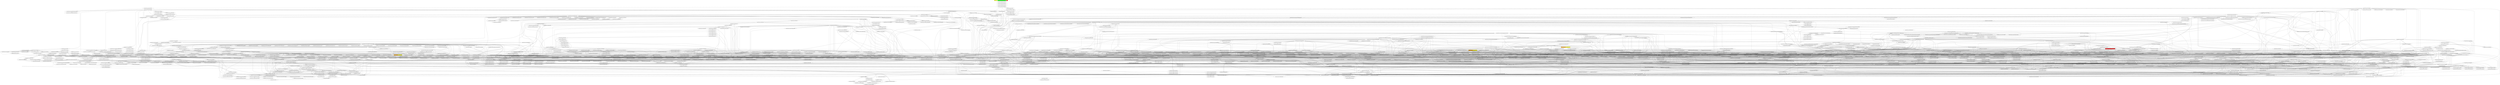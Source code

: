 digraph enhanced {
	"ochiai" [style=striped shape=box fillcolor="yellow"];
	"d4" [style=striped shape=box fillcolor="yellow"];
	"com.google.javascript.rhino.jstype.RecordType#272" [style=striped shape=box fillcolor="orange:yellow"];
	"com.google.javascript.rhino.jstype.PrototypeObjectType#567" [style=striped shape=box fillcolor="red"];
	"com.google.javascript.jscomp.TypeCheckTest#5777" [style=striped shape=box fillcolor="green"];
	"real" [style=striped shape=box fillcolor="red"];
	"com.google.javascript.rhino.jstype.JSTypeRegistry#1617" [style=striped shape=box fillcolor="orange:yellow"];
	"com.google.javascript.rhino.JSDocInfoBuilder#684" [style=striped shape=box fillcolor="orange:yellow"];
	"com.google.common.collect.RegularImmutableMap$NonTerminalEntry#116" -> "com.google.common.collect.ImmutableEntry#34";
	"com.google.common.collect.RegularImmutableMap$TerminalEntry#134" -> "com.google.common.collect.ImmutableEntry#34";
	"com.google.common.collect.Maps#612" -> "com.google.common.collect.ImmutableEntry#34";
	"com.google.javascript.jscomp.parsing.IRFactory$TransformDispatcher#380" -> "com.google.javascript.jscomp.parsing.IRFactory$TransformDispatcher#380";
	"com.google.javascript.jscomp.parsing.TypeSafeDispatcher#121" -> "com.google.javascript.jscomp.parsing.IRFactory$TransformDispatcher#380";
	"com.google.javascript.jscomp.parsing.IRFactory#127" -> "com.google.javascript.jscomp.parsing.IRFactory$TransformDispatcher#380";
	"com.google.common.collect.RegularImmutableMap#98" -> "com.google.common.collect.RegularImmutableMap$NonTerminalEntry#116";
	"com.google.javascript.jscomp.InferJSDocInfo#96" -> "com.google.javascript.jscomp.InferJSDocInfo#203";
	"com.google.javascript.rhino.head.ast.AstNode#240" -> "com.google.javascript.rhino.head.ast.AstNode#203";
	"com.google.javascript.rhino.head.CompilerEnvirons#68" -> "com.google.javascript.rhino.head.CompilerEnvirons#100";
	"com.google.javascript.jscomp.FunctionTypeBuilder#396" -> "com.google.javascript.rhino.JSDocInfo#1128";
	"com.google.javascript.rhino.JSDocInfoBuilder#963" -> "com.google.javascript.rhino.JSDocInfo#1128";
	"com.google.javascript.rhino.head.ast.InfixExpression#85" -> "com.google.javascript.rhino.head.ast.InfixExpression#92";
	"com.google.javascript.rhino.head.Parser#3336" -> "com.google.javascript.rhino.head.ast.InfixExpression#92";
	"com.google.javascript.jscomp.NodeTraversal#454" -> "com.google.javascript.jscomp.NodeTraversal#222";
	"com.google.javascript.jscomp.NodeTraversal#463" -> "com.google.javascript.jscomp.NodeTraversal#222";
	"com.google.javascript.jscomp.TypedScopeCreator$FirstOrderFunctionAnalyzer#1932" -> "com.google.javascript.jscomp.NodeTraversal#463";
	"com.google.javascript.jscomp.TypeInference#86" -> "com.google.javascript.jscomp.LinkedFlowScope#99";
	"com.google.javascript.jscomp.ClosureCodingConvention#341" -> "com.google.common.collect.ImmutableList#135";
	"com.google.javascript.rhino.JSDocInfoBuilder#963" -> "com.google.javascript.rhino.JSDocInfo#995";
	"com.google.javascript.jscomp.FunctionTypeBuilder#712" -> "com.google.javascript.rhino.JSDocInfo#995";
	"com.google.javascript.rhino.jstype.RecordType#79" -> "com.google.javascript.rhino.jstype.PrototypeObjectType#106";
	"com.google.javascript.rhino.jstype.JSTypeRegistry#1329" -> "com.google.javascript.rhino.jstype.PrototypeObjectType#106";
	"com.google.javascript.jscomp.NodeTraversal#583" -> "com.google.javascript.jscomp.NodeTraversal$AbstractScopedCallback#152";
	"com.google.javascript.rhino.head.Parser#332" -> "com.google.javascript.rhino.head.TokenStream#318" [style=bold];
	"com.google.javascript.rhino.head.Context#415" -> "com.google.javascript.rhino.head.ContextFactory#502" [style=bold];
	"com.google.javascript.jscomp.TypeInference#418" -> "com.google.javascript.jscomp.LinkedFlowScope#130";
	"com.google.javascript.rhino.head.ast.FunctionCall#109" -> "com.google.javascript.rhino.head.ast.FunctionCall#126";
	"com.google.javascript.rhino.head.Parser#551" -> "com.google.javascript.rhino.head.ast.AstRoot#70" [style=bold];
	"com.google.javascript.rhino.head.Parser#279" -> "com.google.javascript.rhino.head.TokenStream#1533" [style=bold];
	"com.google.javascript.rhino.JSDocInfoBuilder#102" -> "com.google.javascript.rhino.JSDocInfoBuilder#93" [style=bold];
	"com.google.javascript.jscomp.TypedScopeCreator#196" -> "com.google.javascript.jscomp.TypedScopeCreator$AbstractScopeBuilder#394";
	"com.google.javascript.jscomp.TypedScopeCreator$GlobalScopeBuilder#1749" -> "com.google.javascript.jscomp.TypedScopeCreator$AbstractScopeBuilder#394";
	"com.google.javascript.jscomp.TypedScopeCreator$LocalScopeBuilder#1828" -> "com.google.javascript.jscomp.TypedScopeCreator$AbstractScopeBuilder#394";
	"com.google.javascript.jscomp.TypeCheck#1560" -> "com.google.javascript.jscomp.TypeCheck#1824";
	"com.google.javascript.jscomp.TypeCheck#1269" -> "com.google.javascript.jscomp.TypeCheck#1824";
	"com.google.javascript.jscomp.TypeCheck#466" -> "com.google.javascript.jscomp.TypeCheck#1824";
	"com.google.javascript.jscomp.TypeCheck#1707" -> "com.google.javascript.jscomp.TypeCheck#1824";
	"com.google.javascript.jscomp.TypedScopeCreator$AbstractScopeBuilder#1060" -> "com.google.javascript.jscomp.TypedScopeCreator$AbstractScopeBuilder#1092";
	"com.google.javascript.rhino.head.ast.Scope#222" -> "com.google.javascript.rhino.head.ast.Symbol#97" [style=bold];
	"com.google.javascript.jscomp.TypeCheck#466" -> "com.google.javascript.jscomp.TypeCheck#1828";
	"com.google.javascript.jscomp.ControlFlowAnalysis#483" -> "com.google.javascript.rhino.Node#2367";
	"com.google.javascript.rhino.head.CompilerEnvirons#68" -> "com.google.javascript.rhino.head.Context#1847" [style=bold];
	"com.google.javascript.rhino.head.ast.PropertyGet#76" -> "com.google.javascript.rhino.head.ast.InfixExpression#85";
	"com.google.javascript.rhino.head.ast.Assignment#68" -> "com.google.javascript.rhino.head.ast.InfixExpression#85";
	"com.google.javascript.rhino.head.Parser#2264" -> "com.google.javascript.rhino.head.ast.InfixExpression#85";
	"com.google.javascript.jscomp.SourceFile$Preloaded#424" -> "com.google.javascript.jscomp.SourceFile#86";
	"com.google.javascript.jscomp.ControlFlowAnalysis#150" -> "com.google.javascript.jscomp.ControlFlowAnalysis#795";
	"com.google.javascript.jscomp.ControlFlowAnalysis#483" -> "com.google.javascript.jscomp.ControlFlowAnalysis#795";
	"com.google.javascript.jscomp.ControlFlowAnalysis#710" -> "com.google.javascript.jscomp.ControlFlowAnalysis#795";
	"com.google.common.collect.RegularImmutableMap#48" -> "com.google.common.collect.RegularImmutableMap$NonTerminalEntry#121";
	"com.google.common.collect.RegularImmutableMap#143" -> "com.google.common.collect.RegularImmutableMap$NonTerminalEntry#121";
	"com.google.javascript.jscomp.TypeInferencePass#77" -> "com.google.javascript.jscomp.NodeTraversal#230";
	"com.google.javascript.jscomp.TypeCheck#383" -> "com.google.javascript.jscomp.NodeTraversal#230";
	"com.google.javascript.jscomp.NodeTraversal#222" -> "com.google.javascript.jscomp.NodeTraversal#230";
	"com.google.javascript.jscomp.TypeInference#781" -> "com.google.javascript.jscomp.TypeInference#880";
	"com.google.javascript.jscomp.TypeInference#465" -> "com.google.javascript.jscomp.LinkedFlowScope#113";
	"com.google.javascript.rhino.JSDocInfo#985" -> "com.google.common.collect.ImmutableSet#337";
	"com.google.javascript.jscomp.FunctionTypeBuilder#428" -> "com.google.javascript.rhino.JSDocInfo#985";
	"com.google.javascript.jscomp.TypedScopeCreator$AbstractScopeBuilder#451" -> "com.google.javascript.rhino.jstype.JSTypeRegistry#926";
	"com.google.javascript.jscomp.TypeInferencePass#83" -> "com.google.javascript.rhino.jstype.JSTypeRegistry#926";
	"com.google.javascript.jscomp.parsing.IRFactory#377" -> "com.google.javascript.jscomp.parsing.TypeSafeDispatcher#121" [style=bold];
	"com.google.javascript.rhino.head.TokenStream#1545" -> "com.google.javascript.rhino.head.TokenStream#1549" [style=bold];
	"com.google.javascript.rhino.head.TokenStream#318" -> "com.google.javascript.rhino.head.TokenStream#1307";
	"com.google.javascript.rhino.head.TokenStream#1300" -> "com.google.javascript.rhino.head.TokenStream#1307";
	"com.google.javascript.rhino.head.Parser#3417" -> "com.google.javascript.rhino.head.TokenStream#302" [style=bold];
	"com.google.javascript.jscomp.TypeValidator#419" -> "com.google.javascript.jscomp.TypeValidator#710";
	"com.google.javascript.jscomp.NodeTraversal#336" -> "com.google.javascript.jscomp.NodeTraversal#478";
	"com.google.javascript.jscomp.NodeTraversal#478" -> "com.google.javascript.jscomp.NodeTraversal#478";
	"com.google.javascript.jscomp.NodeTraversal#511" -> "com.google.javascript.jscomp.NodeTraversal#478";
	"com.google.javascript.jscomp.NodeTraversal#289" -> "com.google.javascript.jscomp.NodeTraversal#478";
	"com.google.javascript.jscomp.NodeTraversal#273" -> "com.google.javascript.jscomp.NodeTraversal#478";
	"com.google.javascript.rhino.head.TokenStream#318" -> "com.google.javascript.rhino.head.TokenStream#1545";
	"com.google.javascript.jscomp.Scope#621" -> "com.google.javascript.jscomp.Scope#614";
	"com.google.javascript.jscomp.NodeTraversal#336" -> "com.google.javascript.jscomp.Scope#614";
	"com.google.javascript.jscomp.FunctionTypeBuilder#663" -> "com.google.javascript.jscomp.Scope#614";
	"com.google.javascript.jscomp.TypedScopeCreator$AbstractScopeBuilder#1092" -> "com.google.javascript.jscomp.Scope#614";
	"com.google.javascript.jscomp.TypeInferencePass$TypeInferringCallback#101" -> "com.google.javascript.jscomp.Scope#614";
	"com.google.javascript.rhino.head.Parser#2808" -> "com.google.javascript.rhino.head.TokenStream#305";
	"com.google.javascript.jscomp.TypeInference#250" -> "com.google.javascript.jscomp.TypeInference#647";
	"com.google.javascript.rhino.head.Parser#940" -> "com.google.javascript.rhino.head.Parser#980" [style=bold];
	"com.google.javascript.jscomp.parsing.IRFactory$TransformDispatcher#380" -> "com.google.javascript.rhino.head.ast.FunctionNode#221";
	"com.google.javascript.rhino.jstype.JSType#1079" -> "com.google.javascript.rhino.jstype.JSType#1099";
	"com.google.javascript.rhino.jstype.PrototypeObjectType#541" -> "com.google.javascript.rhino.jstype.JSType#1099";
	"com.google.javascript.rhino.jstype.UnionType#524" -> "com.google.javascript.rhino.jstype.JSType#1099";
	"com.google.javascript.rhino.jstype.FunctionType#1101" -> "com.google.javascript.rhino.jstype.JSType#1099";
	"com.google.javascript.rhino.head.TokenStream#318" -> "com.google.javascript.rhino.head.TokenStream#1300";
	"com.google.javascript.jscomp.parsing.IRFactory$TransformDispatcher#380" -> "com.google.javascript.jscomp.parsing.IRFactory$TransformDispatcher#383";
	"com.google.javascript.jscomp.TypeInferencePass#83" -> "com.google.javascript.jscomp.TypeInference#86";
	"com.google.javascript.rhino.head.Parser#781" -> "com.google.javascript.rhino.head.Parser#717";
	"com.google.javascript.jscomp.TypeInference#86" -> "com.google.javascript.jscomp.Scope#628" [style=bold];
	"com.google.common.collect.AbstractMultimap#377" -> "com.google.common.collect.AbstractMultimap$RandomAccessWrappedList#857" [style=bold];
	"com.google.javascript.rhino.JSDocInfo#1221" -> "com.google.javascript.rhino.JSDocInfo#1140";
	"com.google.javascript.jscomp.parsing.JsDocInfoParser#129" -> "com.google.javascript.rhino.JSDocInfoBuilder#79";
	"com.google.javascript.jscomp.TypeInference#880" -> "com.google.javascript.jscomp.TypeInference#892" [style=bold];
	"com.google.javascript.jscomp.Scope$1#73" -> "com.google.javascript.jscomp.Scope$1#75" [style=bold];
	"com.google.javascript.jscomp.TypedScopeCreator#297" -> "com.google.javascript.jscomp.TypedScopeCreator$DiscoverEnumsAndTypedefs#346" [style=bold];
	"com.google.javascript.jscomp.TypeInferencePass$TypeInferringCallback#110" -> "com.google.javascript.jscomp.Scope#621";
	"com.google.javascript.jscomp.Scope$Var#212" -> "com.google.javascript.jscomp.Scope#621";
	"com.google.javascript.jscomp.LinkedFlowScope#113" -> "com.google.javascript.jscomp.Scope#621";
	"com.google.javascript.rhino.head.Parser#1867" -> "com.google.javascript.rhino.head.ast.VariableDeclaration#115" [style=bold];
	"com.google.javascript.rhino.head.TokenStream#318" -> "com.google.javascript.rhino.head.TokenStream#1312";
	"com.google.javascript.rhino.head.TokenStream#1307" -> "com.google.javascript.rhino.head.TokenStream#1312";
	"com.google.javascript.jscomp.TypeInferencePass$TypeInferringCallback#110" -> "com.google.javascript.jscomp.NodeTraversal#446";
	"com.google.javascript.jscomp.TypeInferencePass$TypeInferringCallback#101" -> "com.google.javascript.jscomp.NodeTraversal#446";
	"com.google.common.collect.Iterators$7#643" -> "com.google.javascript.jscomp.Scope$1#73";
	"com.google.javascript.rhino.head.Parser#2509" -> "com.google.javascript.rhino.head.ast.FunctionCall#146";
	"com.google.javascript.rhino.head.TokenStream#1560" -> "com.google.javascript.rhino.head.TokenStream#1556" [style=bold];
	"com.google.javascript.jscomp.ControlFlowAnalysis#138" -> "com.google.javascript.jscomp.ControlFlowAnalysis$1#71" [style=bold];
	"com.google.javascript.jscomp.TypeInference#250" -> "com.google.javascript.jscomp.TypeInference#418";
	"com.google.javascript.jscomp.TypeCheck#1660" -> "com.google.javascript.jscomp.TypeCheck#1801";
	"com.google.javascript.jscomp.TypeCheck#1560" -> "com.google.javascript.jscomp.TypeCheck#1801";
	"com.google.javascript.jscomp.TypeCheck#969" -> "com.google.javascript.jscomp.TypeCheck#1801";
	"com.google.javascript.jscomp.TypeCheck#1399" -> "com.google.javascript.jscomp.TypeCheck#1801";
	"com.google.javascript.jscomp.TypeCheck#1269" -> "com.google.javascript.jscomp.TypeCheck#1801";
	"com.google.javascript.jscomp.TypeCheck#1306" -> "com.google.javascript.jscomp.TypeCheck#1801";
	"com.google.javascript.jscomp.TypeCheck#1707" -> "com.google.javascript.jscomp.TypeCheck#1801";
	"com.google.javascript.jscomp.TypeCheck#834" -> "com.google.javascript.jscomp.TypeCheck#1801";
	"com.google.javascript.jscomp.TypeCheck#1618" -> "com.google.javascript.jscomp.TypeCheck#1801";
	"com.google.javascript.rhino.head.ast.ScriptNode#278" -> "com.google.javascript.rhino.head.ast.Symbol#77" [style=bold];
	"com.google.javascript.jscomp.parsing.Config#90" -> "com.google.common.collect.ImmutableMap#318" [style=bold];
	"com.google.javascript.rhino.jstype.PrototypeObjectType#204" -> "com.google.javascript.rhino.jstype.PrototypeObjectType#129";
	"com.google.javascript.rhino.jstype.PrototypeObjectType#213" -> "com.google.javascript.rhino.jstype.PrototypeObjectType#129";
	"com.google.javascript.rhino.jstype.PrototypeObjectType#169" -> "com.google.javascript.rhino.jstype.PrototypeObjectType#129";
	"com.google.javascript.rhino.jstype.PrototypeObjectType#184" -> "com.google.javascript.rhino.jstype.PrototypeObjectType#129";
	"com.google.javascript.rhino.jstype.PrototypeObjectType#129" -> "com.google.javascript.rhino.jstype.PrototypeObjectType#129";
	"com.google.javascript.jscomp.LinkedFlowScope#87" -> "com.google.javascript.jscomp.LinkedFlowScope$FlatFlowScopeCache#378";
	"com.google.javascript.jscomp.LinkedFlowScope#64" -> "com.google.javascript.jscomp.LinkedFlowScope$FlatFlowScopeCache#378";
	"com.google.javascript.jscomp.JsAst#85" -> "com.google.javascript.jscomp.Compiler#2033";
	"com.google.common.collect.RegularImmutableMap#48" -> "com.google.common.collect.ImmutableEntry#44";
	"com.google.common.collect.RegularImmutableMap#143" -> "com.google.common.collect.ImmutableEntry#44";
	"com.google.javascript.jscomp.SuppressDocWarningsGuard#40" -> "com.google.common.collect.ImmutableEntry#44";
	"com.google.common.collect.ImmutableMap$Builder#189" -> "com.google.common.collect.ImmutableEntry#44";
	"com.google.javascript.jscomp.NodeUtil#2022" -> "com.google.javascript.rhino.Node#2375";
	"com.google.javascript.jscomp.Scope$1#75" -> "com.google.javascript.rhino.Node#2375";
	"com.google.javascript.jscomp.NodeUtil#3004" -> "com.google.javascript.rhino.Node#2375";
	"com.google.javascript.jscomp.TypeValidator#516" -> "com.google.javascript.rhino.Node#2375";
	"com.google.javascript.jscomp.InferJSDocInfo#96" -> "com.google.javascript.rhino.Node#2375";
	"com.google.javascript.jscomp.TypedScopeCreator$AbstractScopeBuilder#1092" -> "com.google.javascript.rhino.Node#2375";
	"com.google.javascript.jscomp.TypedScopeCreator$AbstractScopeBuilder#1060" -> "com.google.javascript.rhino.Node#2375";
	"com.google.javascript.rhino.jstype.JSTypeRegistry#956" -> "com.google.javascript.rhino.jstype.AllType#58";
	"com.google.common.collect.RegularImmutableMap#48" -> "com.google.common.collect.ImmutableEntry#40";
	"com.google.common.collect.RegularImmutableMap#143" -> "com.google.common.collect.ImmutableEntry#40";
	"com.google.javascript.jscomp.SuppressDocWarningsGuard#40" -> "com.google.common.collect.ImmutableEntry#40";
	"com.google.common.collect.ImmutableMap$Builder#189" -> "com.google.common.collect.ImmutableEntry#40";
	"com.google.common.collect.RegularImmutableList#170" -> "com.google.javascript.rhino.jstype.FunctionType#847";
	"com.google.javascript.jscomp.ControlFlowAnalysis#150" -> "com.google.javascript.jscomp.NodeTraversal#454";
	"com.google.javascript.jscomp.TypedScopeCreator#297" -> "com.google.javascript.jscomp.NodeTraversal#454";
	"com.google.javascript.jscomp.TypedScopeCreator#196" -> "com.google.javascript.jscomp.NodeTraversal#454";
	"com.google.javascript.jscomp.PrepareAst#58" -> "com.google.javascript.jscomp.NodeTraversal#454";
	"com.google.javascript.jscomp.InferJSDocInfo#74" -> "com.google.javascript.jscomp.NodeTraversal#454";
	"com.google.javascript.jscomp.TypedScopeCreator$LocalScopeBuilder#1836" -> "com.google.javascript.jscomp.NodeTraversal#454";
	"com.google.javascript.rhino.JSDocInfoBuilder#102" -> "com.google.javascript.rhino.JSDocInfo#1390";
	"com.google.javascript.rhino.head.TokenStream#318" -> "com.google.javascript.rhino.head.ScriptRuntime#441";
	"com.google.javascript.jscomp.ControlFlowAnalysis#296" -> "com.google.javascript.jscomp.ControlFlowAnalysis#533";
	"com.google.javascript.rhino.head.Parser#980" -> "com.google.javascript.rhino.head.Parser#1801";
	"com.google.javascript.jscomp.TypedScopeCreator$FirstOrderFunctionAnalyzer#1926" -> "com.google.javascript.jscomp.NodeTraversal$AbstractScopedCallback#140";
	"com.google.javascript.jscomp.TypeInference#1144" -> "com.google.javascript.jscomp.LinkedFlowScope#143";
	"com.google.javascript.jscomp.TypeInference#599" -> "com.google.javascript.jscomp.LinkedFlowScope#143";
	"com.google.javascript.rhino.jstype.PrototypeObjectType#106" -> "com.google.javascript.rhino.jstype.PrototypeObjectType#115";
	"com.google.javascript.rhino.jstype.InstanceObjectType#60" -> "com.google.javascript.rhino.jstype.PrototypeObjectType#115";
	"com.google.javascript.rhino.jstype.FunctionType#133" -> "com.google.javascript.rhino.jstype.PrototypeObjectType#115";
	"com.google.javascript.rhino.jstype.FunctionType#310" -> "com.google.javascript.rhino.jstype.PrototypeObjectType#115";
	"com.google.javascript.jscomp.FunctionTypeBuilder#325" -> "com.google.javascript.rhino.JSDocInfo#515";
	"com.google.javascript.rhino.JSDocInfoBuilder#702" -> "com.google.javascript.rhino.JSDocInfo#515";
	"com.google.javascript.rhino.JSDocInfoBuilder#963" -> "com.google.javascript.rhino.JSDocInfo#515";
	"com.google.javascript.jscomp.Compiler#406" -> "com.google.javascript.jscomp.JSModule#205";
	"com.google.javascript.jscomp.Compiler#428" -> "com.google.javascript.jscomp.JSModule#205";
	"com.google.javascript.jscomp.Compiler#452" -> "com.google.javascript.jscomp.JSModule#205";
	"com.google.javascript.rhino.jstype.RecordType#272" -> "com.google.javascript.rhino.jstype.JSType#1079";
	"com.google.javascript.rhino.jstype.ArrowType#264" -> "com.google.javascript.rhino.jstype.JSType#1079";
	"com.google.javascript.jscomp.TypedScopeCreator$DeferredSetType#170" -> "com.google.javascript.rhino.jstype.JSType#1079";
	"com.google.javascript.rhino.jstype.PrototypeObjectType#541" -> "com.google.javascript.rhino.jstype.JSType#1079";
	"com.google.javascript.rhino.jstype.UnionType#524" -> "com.google.javascript.rhino.jstype.JSType#1079";
	"com.google.javascript.rhino.jstype.JSType#1120" -> "com.google.javascript.rhino.jstype.JSType#1079";
	"com.google.javascript.jscomp.Scope$Var#289" -> "com.google.javascript.rhino.jstype.JSType#1079";
	"com.google.javascript.rhino.jstype.FunctionType#1101" -> "com.google.javascript.rhino.jstype.JSType#1079";
	"com.google.javascript.rhino.jstype.JSType#1149" -> "com.google.javascript.rhino.jstype.PrototypeObjectType#354";
	"com.google.javascript.rhino.jstype.UnionType#405" -> "com.google.javascript.rhino.jstype.PrototypeObjectType#354";
	"com.google.javascript.jscomp.parsing.JsDocInfoParser#188" -> "com.google.javascript.rhino.JSDocInfoBuilder#85" [style=bold];
	"com.google.common.collect.ImmutableSet#337" -> "com.google.common.collect.ImmutableSet#350" [style=bold];
	"com.google.javascript.jscomp.FunctionTypeBuilder#428" -> "com.google.common.collect.Sets#210";
	"com.google.javascript.rhino.jstype.UnionType#524" -> "com.google.common.collect.ImmutableList$Builder#584";
	"com.google.javascript.jscomp.NodeTraversal#478" -> "com.google.javascript.jscomp.NodeTraversal$AbstractScopedCallback#145";
	"com.google.javascript.jscomp.FunctionTypeBuilder#663" -> "com.google.javascript.rhino.jstype.FunctionType#851";
	"com.google.javascript.rhino.head.ast.Symbol#68" -> "com.google.javascript.rhino.head.ast.Symbol#84" [style=bold];
	"com.google.javascript.rhino.head.Parser#332" -> "com.google.javascript.rhino.head.TokenStream#1560";
	"com.google.javascript.rhino.head.ast.ScriptNode#85" -> "com.google.javascript.rhino.head.ast.Scope#73" [style=bold];
	"com.google.common.collect.RegularImmutableMap#48" -> "com.google.common.collect.RegularImmutableMap$TerminalEntry#138";
	"com.google.common.collect.RegularImmutableMap#143" -> "com.google.common.collect.RegularImmutableMap$TerminalEntry#138";
	"com.google.javascript.jscomp.parsing.Config#90" -> "com.google.common.collect.ImmutableMap$Builder#207" [style=bold];
	"com.google.common.collect.RegularImmutableMap#98" -> "com.google.common.collect.RegularImmutableMap$TerminalEntry#134" [style=bold];
	"com.google.javascript.jscomp.parsing.ParserRunner#109" -> "com.google.javascript.rhino.head.CompilerEnvirons#140" [style=bold];
	"com.google.javascript.rhino.JSDocInfoBuilder#125" -> "com.google.javascript.rhino.JSDocInfoBuilder#139";
	"com.google.common.collect.Sets#210" -> "com.google.common.collect.Collections2#341";
	"com.google.common.collect.Lists#117" -> "com.google.common.collect.Collections2#341";
	"com.google.javascript.jscomp.TypeCheck#1851" -> "com.google.javascript.rhino.JSDocInfo#555";
	"com.google.javascript.rhino.jstype.JSTypeRegistry#1454" -> "com.google.javascript.rhino.jstype.JSTypeRegistry#956";
	"com.google.javascript.rhino.jstype.FunctionParamBuilder#95" -> "com.google.javascript.rhino.jstype.JSTypeRegistry#956";
	"com.google.javascript.rhino.jstype.FunctionParamBuilder#80" -> "com.google.javascript.rhino.jstype.JSTypeRegistry#956";
	"com.google.javascript.rhino.jstype.SimpleSlot#71" -> "com.google.javascript.rhino.jstype.SimpleSlot#71";
	"com.google.javascript.jscomp.TypeInference#599" -> "com.google.javascript.rhino.jstype.SimpleSlot#71";
	"com.google.javascript.jscomp.parsing.JsDocInfoParser#1526" -> "com.google.javascript.jscomp.parsing.JsDocInfoParser#1619";
	"com.google.javascript.jscomp.parsing.JsDocInfoParser#1554" -> "com.google.javascript.jscomp.parsing.JsDocInfoParser#1619";
	"com.google.javascript.jscomp.parsing.IRFactory$TransformDispatcher#380" -> "com.google.javascript.rhino.head.ast.PropertyGet#101";
	"com.google.javascript.jscomp.TypedScopeCreator$AbstractScopeBuilder#1454" -> "com.google.javascript.jscomp.NodeTraversal#426";
	"com.google.javascript.jscomp.TypeValidator#638" -> "com.google.javascript.jscomp.NodeTraversal#426";
	"com.google.javascript.rhino.jstype.RecordType#272" -> "com.google.javascript.rhino.jstype.PrototypeObjectType#541";
	"com.google.javascript.rhino.jstype.JSType#1079" -> "com.google.javascript.rhino.jstype.PrototypeObjectType#541";
	"com.google.javascript.rhino.jstype.FunctionType#1101" -> "com.google.javascript.rhino.jstype.PrototypeObjectType#541";
	"com.google.javascript.rhino.jstype.JSType#1149" -> "com.google.javascript.rhino.jstype.BooleanType#103";
	"com.google.javascript.rhino.jstype.PrototypeObjectType#354" -> "com.google.javascript.rhino.jstype.BooleanType#103";
	"com.google.javascript.rhino.jstype.UnionType#405" -> "com.google.javascript.rhino.jstype.BooleanType#103";
	"com.google.javascript.rhino.jstype.FunctionType#427" -> "com.google.common.collect.Iterators$1#63";
	"com.google.javascript.jscomp.FunctionTypeBuilder#325" -> "com.google.common.collect.Iterators$1#63";
	"com.google.common.collect.Sets#210" -> "com.google.common.collect.Iterators$1#63";
	"com.google.javascript.rhino.jstype.ObjectType#493" -> "com.google.common.collect.Iterators$1#63";
	"com.google.javascript.jscomp.TypeCheck#1490" -> "com.google.common.collect.Iterators$1#63";
	"com.google.common.collect.Iterators$5#539" -> "com.google.common.collect.Iterators$1#63";
	"com.google.javascript.rhino.jstype.FunctionType#1101" -> "com.google.common.collect.Iterators$1#63";
	"com.google.javascript.jscomp.TypedScopeCreator$LocalScopeBuilder#1836" -> "com.google.common.collect.Iterators$1#63";
	"com.google.javascript.rhino.jstype.PrototypeObjectType#129" -> "com.google.common.collect.Iterators$1#63";
	"com.google.javascript.jscomp.parsing.ParserRunner#109" -> "com.google.javascript.rhino.head.Context#390" [style=bold];
	"com.google.javascript.jscomp.TypeInference#599" -> "com.google.javascript.rhino.jstype.SimpleSlot#76";
	"com.google.javascript.jscomp.parsing.ParserRunner#109" -> "com.google.javascript.rhino.head.CompilerEnvirons#132" [style=bold];
	"com.google.javascript.rhino.jstype.BooleanType#103" -> "com.google.javascript.rhino.jstype.BooleanType#108" [style=bold];
	"com.google.common.collect.RegularImmutableMap$EntrySet#202" -> "com.google.common.collect.RegularImmutableMap#36";
	"com.google.javascript.jscomp.SemanticReverseAbstractInterpreter#120" -> "com.google.javascript.jscomp.ChainableReverseAbstractInterpreter#61";
	"com.google.javascript.jscomp.SuppressDocWarningsGuard#40" -> "com.google.common.collect.RegularImmutableMap#35";
	"com.google.common.collect.RegularImmutableMap#35" -> "com.google.common.collect.RegularImmutableMap#35";
	"com.google.common.collect.ImmutableMap$Builder#189" -> "com.google.common.collect.RegularImmutableMap#35";
	"com.google.javascript.jscomp.parsing.JsDocInfoParser#2310" -> "com.google.javascript.rhino.JSDocInfoBuilder#125";
	"com.google.javascript.rhino.jstype.JSTypeRegistry#1617" -> "com.google.javascript.rhino.jstype.RecordTypeBuilder#85";
	"com.google.javascript.jscomp.parsing.JsDocInfoParser#129" -> "com.google.javascript.rhino.JSDocInfoBuilder#69";
	"com.google.javascript.rhino.jstype.JSTypeRegistry#1454" -> "com.google.javascript.rhino.jstype.JSTypeRegistry#968";
	"com.google.javascript.rhino.jstype.ObjectType#493" -> "com.google.javascript.rhino.jstype.PrototypeObjectType#534";
	"com.google.javascript.rhino.jstype.FunctionType#65" -> "com.google.javascript.rhino.jstype.PrototypeObjectType#534";
	"com.google.javascript.rhino.jstype.PrototypeObjectType#129" -> "com.google.javascript.rhino.jstype.PrototypeObjectType#534";
	"com.google.javascript.jscomp.TypedScopeCreator#297" -> "com.google.javascript.jscomp.Scope#411";
	"com.google.javascript.rhino.head.Parser#1867" -> "com.google.javascript.rhino.head.ast.VariableDeclaration#104";
	"com.google.javascript.jscomp.ComposeWarningsGuard$GuardComparator#52" -> "com.google.javascript.jscomp.ComposeWarningsGuard$GuardComparator#63";
	"com.google.javascript.jscomp.TypeInference#1131" -> "com.google.javascript.jscomp.TypeInference#844";
	"com.google.javascript.jscomp.TypedScopeCreator$AbstractScopeBuilder#1454" -> "com.google.javascript.jscomp.NodeTraversal#433";
	"com.google.javascript.jscomp.TypedScopeCreator$AbstractScopeBuilder#500" -> "com.google.javascript.jscomp.NodeTraversal#433";
	"com.google.javascript.rhino.head.Parser#551" -> "com.google.javascript.rhino.head.Parser#781";
	"com.google.javascript.rhino.head.Parser#2808" -> "com.google.javascript.rhino.head.Parser#781";
	"com.google.javascript.rhino.head.Parser#635" -> "com.google.javascript.rhino.head.Parser#781";
	"com.google.javascript.rhino.jstype.UnionType#82" -> "com.google.common.collect.RegularImmutableList#170" [style=bold];
	"com.google.javascript.rhino.head.Parser#1987" -> "com.google.javascript.rhino.head.ast.Symbol#68" [style=bold];
	"com.google.javascript.jscomp.ChainableReverseAbstractInterpreter#61" -> "com.google.javascript.jscomp.ChainableReverseAbstractInterpreter$2#258" [style=bold];
	"com.google.javascript.rhino.head.Parser#332" -> "com.google.javascript.rhino.head.Parser#302";
	"com.google.javascript.jscomp.TypedScopeCreator$AbstractScopeBuilder#1044" -> "com.google.javascript.jscomp.TypedScopeCreator$AbstractScopeBuilder#1060";
	"com.google.javascript.jscomp.TypedScopeCreator$AbstractScopeBuilder#1454" -> "com.google.javascript.jscomp.TypedScopeCreator$AbstractScopeBuilder#1060";
	"com.google.javascript.jscomp.TypedScopeCreator$LocalScopeBuilder#1894" -> "com.google.javascript.jscomp.TypedScopeCreator$AbstractScopeBuilder#1060";
	"com.google.javascript.rhino.head.Parser#2414" -> "com.google.javascript.rhino.head.Parser#2071";
	"com.google.javascript.rhino.head.Parser#3336" -> "com.google.javascript.rhino.head.Parser#2071";
	"com.google.javascript.rhino.head.Parser#2053" -> "com.google.javascript.rhino.head.Parser#2071";
	"com.google.javascript.rhino.head.Parser#1867" -> "com.google.javascript.rhino.head.Parser#2071";
	"com.google.javascript.rhino.head.Parser#2071" -> "com.google.javascript.rhino.head.Parser#2071";
	"com.google.javascript.jscomp.parsing.IRFactory$TransformDispatcher#380" -> "com.google.javascript.rhino.Node#2187";
	"com.google.javascript.jscomp.NodeUtil#1696" -> "com.google.javascript.rhino.Node#2187";
	"com.google.javascript.jscomp.NodeTraversal#511" -> "com.google.javascript.rhino.Node#2187";
	"com.google.javascript.jscomp.ControlFlowAnalysis#483" -> "com.google.javascript.rhino.Node#2187";
	"com.google.javascript.rhino.JSDocInfoBuilder#102" -> "com.google.javascript.rhino.JSDocInfo#571";
	"com.google.javascript.jscomp.TypeInference#708" -> "com.google.javascript.rhino.Node#2183" [style=bold];
	"com.google.javascript.jscomp.parsing.IRFactory#161" -> "com.google.javascript.rhino.Node#1095";
	"com.google.javascript.jscomp.parsing.JsDocInfoParser#2190" -> "com.google.javascript.rhino.Node#1095";
	"com.google.javascript.jscomp.JsAst#85" -> "com.google.javascript.rhino.Node#1095";
	"com.google.javascript.rhino.JSDocInfoBuilder#125" -> "com.google.javascript.rhino.JSDocInfo#333";
	"com.google.javascript.rhino.JSDocInfoBuilder#69" -> "com.google.javascript.rhino.JSDocInfo#333";
	"com.google.javascript.jscomp.PrepareAst$PrepareAnnotations#186" -> "com.google.javascript.rhino.JSDocInfo#579";
	"com.google.javascript.jscomp.TypeInference#1363" -> "com.google.javascript.jscomp.LinkedFlowScope#104";
	"com.google.javascript.jscomp.TypeInference#86" -> "com.google.javascript.jscomp.LinkedFlowScope#104";
	"com.google.javascript.rhino.JSDocInfoBuilder#963" -> "com.google.javascript.rhino.JSDocInfo#1184";
	"com.google.javascript.rhino.jstype.JSTypeRegistry#968" -> "com.google.javascript.rhino.jstype.JSTypeRegistry#978";
	"com.google.javascript.rhino.head.Parser#2509" -> "com.google.javascript.rhino.head.ast.FunctionCall#109";
	"com.google.javascript.jscomp.TypeInference#86" -> "com.google.javascript.jscomp.Scope#424";
	"com.google.javascript.jscomp.parsing.IRFactory$TransformDispatcher#380" -> "com.google.javascript.rhino.head.ast.FunctionCall#100";
	"com.google.javascript.rhino.jstype.UnionType#592" -> "com.google.javascript.rhino.jstype.PrototypeObjectType#567";
	"com.google.javascript.jscomp.TypeInference#1115" -> "com.google.javascript.rhino.jstype.PrototypeObjectType#567";
	"com.google.javascript.jscomp.ComposeWarningsGuard$GuardComparator#52" -> "com.google.javascript.jscomp.ComposeWarningsGuard$GuardComparator#57" [style=bold];
	"com.google.javascript.rhino.IR#414" -> "com.google.javascript.rhino.Node#513";
	"com.google.javascript.jscomp.ComposeWarningsGuard#79" -> "com.google.javascript.jscomp.ComposeWarningsGuard$GuardComparator#52";
	"com.google.javascript.jscomp.ComposeWarningsGuard#88" -> "com.google.javascript.jscomp.ComposeWarningsGuard$GuardComparator#52";
	"com.google.javascript.jscomp.parsing.IRFactory#1340" -> "com.google.javascript.rhino.Node#517";
	"com.google.javascript.rhino.jstype.FunctionParamBuilder#135" -> "com.google.javascript.rhino.Node#517";
	"com.google.javascript.jscomp.LinkedFlowScope$LinkedFlowSlot#369" -> "com.google.javascript.rhino.jstype.SimpleSlot#58";
	"com.google.javascript.rhino.jstype.JSType#1016" -> "com.google.javascript.rhino.jstype.FunctionType#821";
	"com.google.javascript.rhino.jstype.JSType#426" -> "com.google.javascript.rhino.jstype.FunctionType#821";
	"com.google.javascript.rhino.jstype.FunctionType#179" -> "com.google.javascript.rhino.jstype.FunctionType#821";
	"com.google.javascript.jscomp.parsing.ParserRunner#109" -> "com.google.javascript.rhino.head.Parser#512";
	"com.google.javascript.jscomp.DataFlowAnalysis#178" -> "com.google.javascript.jscomp.DataFlowAnalysis#200";
	"com.google.javascript.jscomp.NodeUtil#3004" -> "com.google.javascript.rhino.Node#2179";
	"com.google.javascript.jscomp.TypedScopeCreator$DiscoverEnumsAndTypedefs#352" -> "com.google.javascript.rhino.Node#2179";
	"com.google.javascript.jscomp.TypeCheck#1269" -> "com.google.javascript.rhino.Node#2179";
	"com.google.javascript.jscomp.InferJSDocInfo#96" -> "com.google.javascript.rhino.Node#2179";
	"com.google.javascript.jscomp.NodeUtil#2813" -> "com.google.javascript.rhino.Node#2179";
	"com.google.javascript.jscomp.TypeCheck#466" -> "com.google.javascript.rhino.Node#2179";
	"com.google.javascript.jscomp.TypedScopeCreator$AbstractScopeBuilder#1060" -> "com.google.javascript.rhino.Node#2179";
	"com.google.javascript.jscomp.NodeUtil#3033" -> "com.google.javascript.rhino.Node#2179";
	"com.google.javascript.jscomp.parsing.ParserRunner#109" -> "com.google.javascript.rhino.head.CompilerEnvirons#154" [style=bold];
	"com.google.javascript.jscomp.DataFlowAnalysis$BranchedForwardDataFlowAnalysis#392" -> "com.google.javascript.jscomp.TypeInference#56";
	"com.google.javascript.jscomp.TypeInference#56" -> "com.google.javascript.jscomp.TypeInference#56";
	"com.google.javascript.jscomp.DataFlowAnalysis$BranchedForwardDataFlowAnalysis#443" -> "com.google.javascript.jscomp.TypeInference#56";
	"com.google.javascript.jscomp.DataFlowAnalysis$BranchedForwardDataFlowAnalysis#457" -> "com.google.javascript.jscomp.TypeInference#56";
	"com.google.javascript.jscomp.NodeUtil#3004" -> "com.google.javascript.rhino.Node#2171";
	"com.google.javascript.jscomp.NodeUtil#3033" -> "com.google.javascript.rhino.Node#2171";
	"com.google.common.collect.AbstractIndexedListIterator#81" -> "com.google.common.collect.Iterators$12#1044";
	"com.google.common.collect.Iterators#1031" -> "com.google.common.collect.Iterators$12#1042" [style=bold];
	"com.google.javascript.jscomp.parsing.IRFactory#171" -> "com.google.javascript.rhino.head.ast.AstRoot#78";
	"com.google.javascript.jscomp.parsing.JsDocInfoParser#2302" -> "com.google.javascript.rhino.JSDocInfoBuilder#102" [style=bold];
	"com.google.javascript.rhino.head.Parser#2599" -> "com.google.javascript.rhino.head.CompilerEnvirons#159";
	"com.google.javascript.rhino.head.Parser#2912" -> "com.google.javascript.rhino.head.CompilerEnvirons#159";
	"com.google.javascript.jscomp.TypedScopeCreator$AbstractScopeBuilder#469" -> "com.google.javascript.jscomp.NodeTraversal#659";
	"com.google.javascript.jscomp.TypedScopeCreator$AbstractScopeBuilder#500" -> "com.google.javascript.jscomp.NodeTraversal#659";
	"com.google.javascript.jscomp.SemanticReverseAbstractInterpreter#120" -> "com.google.javascript.jscomp.SemanticReverseAbstractInterpreter$5#106" [style=bold];
	"com.google.javascript.jscomp.NodeTraversal#478" -> "com.google.javascript.jscomp.NodeTraversal#654";
	"com.google.javascript.rhino.IR#418" -> "com.google.javascript.rhino.Node#505";
	"com.google.javascript.rhino.head.Parser#2808" -> "com.google.javascript.rhino.head.Parser#3187";
	"com.google.javascript.rhino.head.ast.ExpressionStatement#122" -> "com.google.javascript.rhino.head.ast.AstNode#616";
	"com.google.javascript.jscomp.parsing.IRFactory$TransformDispatcher#380" -> "com.google.javascript.rhino.head.ast.AstNode#616";
	"com.google.javascript.jscomp.parsing.IRFactory#314" -> "com.google.javascript.rhino.head.ast.AstNode#616";
	"com.google.javascript.rhino.head.ast.InfixExpression#92" -> "com.google.javascript.rhino.head.ast.AstNode#616";
	"com.google.javascript.jscomp.parsing.IRFactory#338" -> "com.google.javascript.rhino.head.ast.AstNode#616";
	"com.google.javascript.jscomp.parsing.IRFactory$TransformDispatcher#713" -> "com.google.javascript.rhino.head.ast.AstNode#616";
	"com.google.javascript.jscomp.TypeCheck#969" -> "com.google.javascript.jscomp.NodeUtil#2073";
	"com.google.javascript.jscomp.TypeInference#647" -> "com.google.javascript.jscomp.NodeUtil#2073";
	"com.google.javascript.jscomp.TypedScopeCreator$AbstractScopeBuilder#663" -> "com.google.javascript.jscomp.NodeUtil#2073";
	"com.google.javascript.jscomp.LinkedFlowScope#143" -> "com.google.javascript.rhino.jstype.SimpleSlot#66";
	"com.google.javascript.jscomp.TypeInference#86" -> "com.google.common.collect.AbstractIterator#151";
	"com.google.javascript.jscomp.DiagnosticGroupWarningsGuard#40" -> "com.google.javascript.jscomp.DiagnosticGroup#103" [style=bold];
	"com.google.javascript.jscomp.TypeCheck#969" -> "com.google.javascript.jscomp.NodeUtil#2059";
	"com.google.javascript.jscomp.TypeInference#647" -> "com.google.javascript.jscomp.NodeUtil#2059";
	"com.google.javascript.jscomp.TypedScopeCreator$AbstractScopeBuilder#663" -> "com.google.javascript.jscomp.NodeUtil#2059";
	"com.google.javascript.jscomp.TypedScopeCreator$AbstractScopeBuilder#451" -> "com.google.javascript.jscomp.TypedScopeCreator$DeferredSetType#170";
	"com.google.javascript.jscomp.TypeInference#708" -> "com.google.javascript.rhino.jstype.JSType#192";
	"com.google.javascript.jscomp.Compiler#1031" -> "com.google.javascript.rhino.InputId#61";
	"com.google.javascript.jscomp.Compiler#996" -> "com.google.javascript.rhino.InputId#61";
	"com.google.common.collect.ImmutableMap$Builder#178" -> "com.google.common.collect.ImmutableMap#139";
	"com.google.common.collect.ImmutableMap#240" -> "com.google.common.collect.ImmutableMap#139";
	"com.google.javascript.jscomp.TypeInferencePass#129" -> "com.google.javascript.jscomp.ControlFlowAnalysis#145";
	"com.google.javascript.rhino.jstype.JSTypeRegistry#978" -> "com.google.javascript.rhino.jstype.JSTypeRegistry#994";
	"com.google.javascript.rhino.jstype.JSTypeRegistry#956" -> "com.google.javascript.rhino.jstype.JSTypeRegistry#994";
	"com.google.javascript.rhino.jstype.JSType#696" -> "com.google.javascript.rhino.jstype.JSTypeRegistry#994";
	"com.google.javascript.rhino.jstype.PrototypeObjectType#567" -> "com.google.javascript.rhino.jstype.PrototypeObjectType#184";
	"com.google.javascript.jscomp.TypeInference#512" -> "com.google.javascript.rhino.jstype.PrototypeObjectType#184";
	"com.google.javascript.rhino.jstype.ObjectType#426" -> "com.google.javascript.rhino.jstype.PrototypeObjectType#184";
	"com.google.javascript.rhino.jstype.RecordType#247" -> "com.google.javascript.rhino.jstype.PrototypeObjectType#184";
	"com.google.javascript.rhino.jstype.JSType#1149" -> "com.google.javascript.rhino.jstype.UnionType#405";
	"com.google.javascript.rhino.jstype.PrototypeObjectType#354" -> "com.google.javascript.rhino.jstype.UnionType#405";
	"com.google.common.collect.Iterables$2#486" -> "com.google.common.collect.Iterables#57" [style=bold];
	"com.google.javascript.jscomp.TypeCheck#466" -> "com.google.javascript.jscomp.TypeCheck#1660";
	"com.google.javascript.jscomp.Compiler#239" -> "com.google.javascript.jscomp.DiagnosticGroupWarningsGuard#33";
	"com.google.javascript.jscomp.SuppressDocWarningsGuard#40" -> "com.google.javascript.jscomp.DiagnosticGroupWarningsGuard#33";
	"com.google.javascript.jscomp.parsing.ParserRunner#109" -> "com.google.javascript.rhino.head.CompilerEnvirons#50";
	"com.google.common.collect.AbstractMultimap$WrappedCollection#422" -> "com.google.common.collect.AbstractMultimap#88";
	"com.google.common.collect.AbstractMultimap$WrappedCollection$WrappedIterator#503" -> "com.google.common.collect.AbstractMultimap#88";
	"com.google.javascript.jscomp.TypedScopeCreator$FirstOrderFunctionAnalyzer#1948" -> "com.google.javascript.jscomp.NodeTraversal#624";
	"com.google.javascript.jscomp.TypedScopeCreator$FirstOrderFunctionAnalyzer#1941" -> "com.google.javascript.jscomp.NodeTraversal#624";
	"com.google.common.collect.ImmutableSet#350" -> "com.google.common.collect.ImmutableSet#161";
	"com.google.javascript.jscomp.parsing.JsDocInfoParser#1114" -> "com.google.javascript.rhino.JSDocInfoBuilder#183";
	"com.google.javascript.jscomp.parsing.JsDocInfoParser#1146" -> "com.google.javascript.rhino.JSDocInfoBuilder#183";
	"com.google.javascript.rhino.jstype.UnionTypeBuilder#248" -> "com.google.javascript.rhino.jstype.UnionType#82" [style=bold];
	"com.google.javascript.jscomp.Compiler#996" -> "com.google.javascript.rhino.InputId#66";
	"com.google.common.collect.AbstractIterator#128" -> "com.google.common.collect.AbstractIterator#140" [style=bold];
	"com.google.javascript.jscomp.TypeInferencePass#129" -> "com.google.javascript.jscomp.ControlFlowAnalysis#150";
	"com.google.javascript.jscomp.TypeInference#86" -> "com.google.common.collect.AbstractIterator#128";
	"com.google.common.collect.AbstractIterator#151" -> "com.google.common.collect.AbstractIterator#128";
	"com.google.common.base.Joiner#168" -> "com.google.common.base.Joiner#160";
	"com.google.javascript.jscomp.ClosureCodingConvention#300" -> "com.google.javascript.rhino.Node#2195";
	"com.google.javascript.jscomp.PrepareAst$PrepareAnnotations#165" -> "com.google.javascript.rhino.Node#2195";
	"com.google.javascript.jscomp.parsing.Config#90" -> "com.google.common.collect.ImmutableMap#128" [style=bold];
	"com.google.javascript.jscomp.DiagnosticGroup#103" -> "com.google.javascript.jscomp.DiagnosticGroup#110";
	"com.google.javascript.jscomp.DiagnosticGroupWarningsGuard#50" -> "com.google.javascript.jscomp.DiagnosticGroup#110";
	"com.google.javascript.jscomp.TypedScopeCreator$AbstractScopeBuilder#1454" -> "com.google.javascript.rhino.jstype.PrototypeObjectType#174";
	"com.google.javascript.rhino.jstype.ObjectType#426" -> "com.google.javascript.rhino.jstype.PrototypeObjectType#174";
	"com.google.javascript.jscomp.TypeInference#579" -> "com.google.javascript.rhino.jstype.PrototypeObjectType#174";
	"com.google.javascript.jscomp.InferJSDocInfo#96" -> "com.google.javascript.rhino.jstype.PrototypeObjectType#174";
	"com.google.javascript.jscomp.TypeCheckTest#9887" -> "com.google.common.base.Joiner#168";
	"com.google.javascript.jscomp.TypeCheckTest#9933" -> "com.google.common.base.Joiner#168";
	"com.google.javascript.rhino.head.Parser#980" -> "com.google.javascript.rhino.head.Parser#1867";
	"com.google.javascript.rhino.jstype.PrototypeObjectType#445" -> "com.google.javascript.rhino.jstype.JSType#1016";
	"com.google.javascript.rhino.jstype.RecordType#208" -> "com.google.javascript.rhino.jstype.JSType#1016";
	"com.google.javascript.rhino.jstype.FunctionType#943" -> "com.google.javascript.rhino.jstype.JSType#1016";
	"com.google.javascript.rhino.jstype.JSType#990" -> "com.google.javascript.rhino.jstype.JSType#1016";
	"com.google.javascript.jscomp.TypedScopeCreator$FirstOrderFunctionAnalyzer#1948" -> "com.google.javascript.jscomp.NodeTraversal#635";
	"com.google.javascript.jscomp.TypedScopeCreator$FirstOrderFunctionAnalyzer#1941" -> "com.google.javascript.jscomp.NodeTraversal#635";
	"com.google.javascript.rhino.jstype.PrototypeObjectType#567" -> "com.google.javascript.rhino.jstype.PrototypeObjectType#179";
	"com.google.javascript.rhino.jstype.PrototypeObjectType#354" -> "com.google.javascript.rhino.jstype.PrototypeObjectType#179";
	"com.google.javascript.jscomp.parsing.JsDocInfoParser#1619" -> "com.google.javascript.jscomp.parsing.JsDocInfoParser#1668";
	"com.google.javascript.jscomp.parsing.JsDocInfoParser#1983" -> "com.google.javascript.jscomp.parsing.JsDocInfoParser#1668";
	"com.google.javascript.jscomp.parsing.JsDocInfoParser#2121" -> "com.google.javascript.jscomp.parsing.JsDocInfoParser#1668";
	"com.google.javascript.rhino.jstype.ObjectType#137" -> "com.google.javascript.rhino.jstype.NoObjectType#95";
	"com.google.javascript.rhino.jstype.UnionTypeBuilder#124" -> "com.google.javascript.rhino.jstype.RecordType#208";
	"com.google.javascript.rhino.jstype.JSType#1016" -> "com.google.javascript.rhino.jstype.RecordType#208";
	"com.google.javascript.rhino.jstype.UnionType#425" -> "com.google.javascript.rhino.jstype.RecordType#208";
	"com.google.javascript.rhino.jstype.JSType#523" -> "com.google.javascript.rhino.jstype.RecordType#208";
	"com.google.javascript.jscomp.TypeValidator#243" -> "com.google.javascript.rhino.jstype.RecordType#208";
	"com.google.javascript.rhino.head.Parser#2071" -> "com.google.javascript.rhino.head.ast.Assignment#68";
	"com.google.javascript.jscomp.parsing.IRFactory#338" -> "com.google.javascript.jscomp.parsing.JsDocTokenStream#45";
	"com.google.javascript.rhino.jstype.PrototypeObjectType#445" -> "com.google.javascript.rhino.jstype.RecordType#203";
	"com.google.javascript.rhino.jstype.RecordType#97" -> "com.google.javascript.rhino.jstype.RecordType#203";
	"com.google.javascript.rhino.jstype.JSType#318" -> "com.google.javascript.rhino.jstype.RecordType#203";
	"com.google.javascript.rhino.jstype.RecordType#208" -> "com.google.javascript.rhino.jstype.RecordType#203";
	"com.google.javascript.jscomp.parsing.ParserRunner#109" -> "com.google.javascript.rhino.head.CompilerEnvirons#68" [style=bold];
	"com.google.javascript.jscomp.NodeTraversal#563" -> "com.google.javascript.jscomp.TypeInferencePass$TypeInferringCallback#101";
	"com.google.javascript.jscomp.NodeTraversal#573" -> "com.google.javascript.jscomp.TypeInferencePass$TypeInferringCallback#101";
	"com.google.javascript.jscomp.TypedScopeCreator$FirstOrderFunctionAnalyzer#1948" -> "com.google.javascript.jscomp.NodeTraversal#639";
	"com.google.javascript.jscomp.NodeTraversal#635" -> "com.google.javascript.jscomp.NodeTraversal#639";
	"com.google.javascript.rhino.head.ast.ExpressionStatement#122" -> "com.google.javascript.rhino.head.ast.AstNode#268";
	"com.google.javascript.rhino.head.ast.ObjectLiteral#118" -> "com.google.javascript.rhino.head.ast.AstNode#268";
	"com.google.javascript.rhino.head.ast.AstRoot#103" -> "com.google.javascript.rhino.head.ast.AstNode#268";
	"com.google.javascript.rhino.head.ast.FunctionNode#236" -> "com.google.javascript.rhino.head.ast.AstNode#268";
	"com.google.javascript.rhino.head.ast.VariableInitializer#110" -> "com.google.javascript.rhino.head.ast.AstNode#268";
	"com.google.javascript.rhino.head.ast.AstNode#292" -> "com.google.javascript.rhino.head.ast.AstNode#268";
	"com.google.javascript.rhino.head.ast.FunctionCall#89" -> "com.google.javascript.rhino.head.ast.AstNode#268";
	"com.google.javascript.rhino.head.ast.ReturnStatement#85" -> "com.google.javascript.rhino.head.ast.AstNode#268";
	"com.google.javascript.rhino.head.ast.VariableDeclaration#104" -> "com.google.javascript.rhino.head.ast.AstNode#268";
	"com.google.javascript.rhino.head.ast.FunctionCall#126" -> "com.google.javascript.rhino.head.ast.AstNode#268";
	"com.google.javascript.rhino.head.Parser#551" -> "com.google.javascript.rhino.head.ast.AstNode#268";
	"com.google.javascript.rhino.head.ast.VariableInitializer#128" -> "com.google.javascript.rhino.head.ast.AstNode#268";
	"com.google.javascript.rhino.head.ast.FunctionNode#152" -> "com.google.javascript.rhino.head.ast.AstNode#268";
	"com.google.javascript.rhino.head.ast.FunctionNode#197" -> "com.google.javascript.rhino.head.ast.AstNode#268";
	"com.google.javascript.rhino.head.ast.InfixExpression#161" -> "com.google.javascript.rhino.head.ast.AstNode#268";
	"com.google.javascript.rhino.head.ast.InfixExpression#140" -> "com.google.javascript.rhino.head.ast.AstNode#268";
	"com.google.javascript.jscomp.Compiler#343" -> "com.google.javascript.jscomp.Compiler#386" [style=bold];
	"com.google.javascript.rhino.head.Parser#2454" -> "com.google.javascript.rhino.head.Parser#2509";
	"com.google.javascript.jscomp.TypeInference#126" -> "com.google.javascript.jscomp.TypeInference#250";
	"com.google.javascript.jscomp.TypeInference#599" -> "com.google.javascript.jscomp.TypeInference#250";
	"com.google.javascript.jscomp.TypeInference#1070" -> "com.google.javascript.jscomp.TypeInference#250";
	"com.google.javascript.jscomp.TypeInference#647" -> "com.google.javascript.jscomp.TypeInference#250";
	"com.google.javascript.rhino.head.Parser#1663" -> "com.google.javascript.rhino.head.Parser#1657" [style=bold];
	"com.google.common.collect.ImmutableMap$Builder#212" -> "com.google.common.collect.RegularImmutableMap#48";
	"com.google.common.collect.ImmutableMap#240" -> "com.google.common.collect.RegularImmutableMap#48";
	"com.google.common.collect.Iterators$5#524" -> "com.google.common.collect.Iterators#80";
	"com.google.common.collect.EmptyImmutableList#36" -> "com.google.common.collect.Iterators#80";
	"com.google.common.collect.EmptyImmutableSet#31" -> "com.google.common.collect.Iterators#80";
	"com.google.javascript.rhino.jstype.ArrowType#81" -> "com.google.javascript.rhino.jstype.UnknownType#115";
	"com.google.javascript.rhino.jstype.FunctionType#943" -> "com.google.javascript.rhino.jstype.UnknownType#115";
	"com.google.javascript.jscomp.TypeInference#86" -> "com.google.javascript.jscomp.Scope$Var#149";
	"com.google.common.collect.Iterators$7#643" -> "com.google.common.collect.AbstractIterator#122" [style=bold];
	"com.google.javascript.jscomp.TypeCheck#1234" -> "com.google.javascript.jscomp.TypeCheck#1889";
	"com.google.javascript.jscomp.TypeCheck#1269" -> "com.google.javascript.jscomp.TypeCheck#1889";
	"com.google.javascript.jscomp.TypeCheck#1824" -> "com.google.javascript.jscomp.TypeCheck#1889";
	"com.google.javascript.jscomp.TypeCheck#1801" -> "com.google.javascript.jscomp.TypeCheck#1889";
	"com.google.javascript.jscomp.TypeCheck#1490" -> "com.google.javascript.jscomp.TypeCheck#1889";
	"com.google.javascript.jscomp.TypeCheck#1828" -> "com.google.javascript.jscomp.TypeCheck#1889";
	"com.google.javascript.jscomp.graph.LinkedDirectedGraph#72" -> "com.google.javascript.jscomp.graph.DiGraph#28" [style=bold];
	"com.google.javascript.rhino.head.Parser#717" -> "com.google.javascript.rhino.head.ast.FunctionNode#272";
	"com.google.javascript.jscomp.TypeValidator#648" -> "com.google.javascript.jscomp.TypeValidator#780";
	"com.google.javascript.jscomp.NodeUtil#3069" -> "com.google.javascript.jscomp.NodeUtil#2043";
	"com.google.javascript.jscomp.NodeUtil#3004" -> "com.google.javascript.jscomp.NodeUtil#2043";
	"com.google.javascript.jscomp.TypeValidator#516" -> "com.google.javascript.jscomp.NodeUtil#2043";
	"com.google.javascript.jscomp.TypedScopeCreator$AbstractScopeBuilder#700" -> "com.google.javascript.jscomp.NodeUtil#2043";
	"com.google.javascript.jscomp.TypedScopeCreator$AbstractScopeBuilder#558" -> "com.google.javascript.jscomp.NodeUtil#2043";
	"com.google.javascript.jscomp.TypeCheck#466" -> "com.google.javascript.jscomp.NodeUtil#2043";
	"com.google.javascript.jscomp.NodeUtil#3055" -> "com.google.javascript.jscomp.NodeUtil#2043";
	"com.google.javascript.jscomp.NodeUtil#3033" -> "com.google.javascript.jscomp.NodeUtil#2043";
	"com.google.javascript.jscomp.TypedScopeCreator$FirstOrderFunctionAnalyzer#1948" -> "com.google.javascript.jscomp.NodeUtil#2022";
	"com.google.common.collect.Iterators#1057" -> "com.google.common.collect.Iterators$13#1057" [style=bold];
	"com.google.common.collect.ImmutableMap$Builder#207" -> "com.google.common.collect.ImmutableMap$Builder#212" [style=bold];
	"com.google.javascript.rhino.head.ast.AstNode#268" -> "com.google.javascript.rhino.head.ast.AstNode#252" [style=bold];
	"com.google.javascript.jscomp.parsing.JsDocInfoParser#188" -> "com.google.javascript.rhino.JSDocInfoBuilder#149";
	"com.google.javascript.rhino.head.TokenStream#318" -> "com.google.javascript.rhino.head.TokenStream#124";
	"com.google.javascript.jscomp.TypeInferencePass#129" -> "com.google.javascript.jscomp.ControlFlowAnalysis#138";
	"com.google.javascript.jscomp.Compiler#343" -> "com.google.javascript.jscomp.Compiler#378" [style=bold];
	"com.google.javascript.jscomp.Scope$Var#83" -> "com.google.javascript.jscomp.Scope$Var#132" [style=bold];
	"com.google.javascript.rhino.jstype.UnionTypeBuilder#124" -> "com.google.javascript.rhino.jstype.UnionType#93";
	"com.google.javascript.rhino.jstype.UnionType#164" -> "com.google.javascript.rhino.jstype.UnionType#93";
	"com.google.javascript.rhino.jstype.JSType#779" -> "com.google.javascript.rhino.jstype.UnionType#93";
	"com.google.javascript.rhino.jstype.UnionType#405" -> "com.google.javascript.rhino.jstype.JSType$1#90";
	"com.google.common.base.Preconditions#280" -> "com.google.common.base.Preconditions#300" [style=bold];
	"com.google.common.collect.AbstractIndexedListIterator#68" -> "com.google.common.collect.UnmodifiableListIterator#34";
	"com.google.javascript.jscomp.parsing.IRFactory#81" -> "com.google.javascript.jscomp.parsing.IRFactory#1137";
	"com.google.javascript.rhino.head.ast.AstNode#212" -> "com.google.javascript.rhino.head.ast.AstNode#259";
	"com.google.common.collect.Sets#210" -> "com.google.common.collect.Iterators$13#1061";
	"com.google.javascript.jscomp.CompilerInput#88" -> "com.google.javascript.jscomp.JsAst#43";
	"com.google.javascript.rhino.jstype.JSType$1#90" -> "com.google.javascript.rhino.jstype.JSType$1#93";
	"com.google.common.collect.Sets#210" -> "com.google.common.collect.Iterators$13#1065";
	"com.google.javascript.rhino.head.ast.InfixExpression#92" -> "com.google.javascript.rhino.head.ast.AstNode#240";
	"com.google.javascript.rhino.head.CompilerEnvirons#68" -> "com.google.javascript.rhino.head.Context#1818" [style=bold];
	"com.google.common.base.Joiner#93" -> "com.google.common.base.Joiner#370";
	"com.google.javascript.rhino.head.Parser#781" -> "com.google.javascript.rhino.head.ast.FunctionNode#258";
	"com.google.javascript.jscomp.TypeInferencePass#83" -> "com.google.javascript.jscomp.TypeInferencePass#129" [style=bold];
	"com.google.javascript.jscomp.JsAst#85" -> "com.google.javascript.jscomp.Compiler#1853";
	"com.google.javascript.jscomp.TypedScopeCreator$AbstractScopeBuilder#850" -> "com.google.javascript.jscomp.FunctionTypeBuilder#228";
	"com.google.javascript.jscomp.PrepareAst$PrepareAnnotations#224" -> "com.google.javascript.rhino.JSDocInfo#951";
	"com.google.javascript.jscomp.FunctionTypeBuilder#512" -> "com.google.javascript.rhino.JSDocInfo#951";
	"com.google.javascript.jscomp.FunctionTypeBuilder#527" -> "com.google.javascript.rhino.JSDocInfo#951";
	"com.google.javascript.jscomp.FunctionTypeBuilder#428" -> "com.google.javascript.rhino.JSDocInfo#951";
	"com.google.javascript.rhino.JSDocInfo#974" -> "com.google.javascript.rhino.JSDocInfo#951";
	"com.google.common.collect.ImmutableSet$ArrayImmutableSet#397" -> "com.google.common.collect.ImmutableSet#365";
	"com.google.common.collect.SingletonImmutableSet#43" -> "com.google.common.collect.ImmutableSet#365";
	"com.google.javascript.jscomp.TypedScopeCreator#175" -> "com.google.javascript.jscomp.TypedScopeCreator#179";
	"com.google.javascript.jscomp.TypeValidator#710" -> "com.google.javascript.jscomp.TypeValidator#763";
	"com.google.javascript.jscomp.parsing.IRFactory#273" -> "com.google.javascript.jscomp.parsing.IRFactory#314";
	"com.google.javascript.jscomp.parsing.IRFactory#283" -> "com.google.javascript.jscomp.parsing.IRFactory#314";
	"com.google.common.collect.AbstractIndexedListIterator#68" -> "com.google.common.base.Preconditions#330";
	"com.google.javascript.jscomp.TypeCheck#363" -> "com.google.javascript.jscomp.TypedScopeCreator#175";
	"com.google.javascript.jscomp.CompilerInput#116" -> "com.google.javascript.jscomp.JsAst#51";
	"com.google.javascript.rhino.jstype.ArrowType#81" -> "com.google.javascript.rhino.Node#1912";
	"com.google.javascript.rhino.jstype.FunctionParamBuilder#115" -> "com.google.javascript.rhino.Node#1912";
	"com.google.javascript.rhino.jstype.FunctionType#238" -> "com.google.javascript.rhino.Node#1912";
	"com.google.javascript.jscomp.parsing.IRFactory$TransformDispatcher#380" -> "com.google.javascript.rhino.head.ast.FunctionNode#251";
	"com.google.javascript.jscomp.parsing.JsDocInfoParser#188" -> "com.google.javascript.jscomp.parsing.JsDocInfoParser#2302";
	"com.google.javascript.jscomp.TypeCheckTest#9933" -> "com.google.javascript.jscomp.CompilerInput#116";
	"com.google.javascript.jscomp.parsing.IRFactory#81" -> "com.google.javascript.jscomp.parsing.IRFactory#1320" [style=bold];
	"com.google.javascript.rhino.head.Parser#551" -> "com.google.javascript.rhino.head.Parser#705";
	"com.google.javascript.rhino.head.Parser#635" -> "com.google.javascript.rhino.head.Parser#705";
	"com.google.javascript.jscomp.TypedScopeCreator$AbstractScopeBuilder#1092" -> "com.google.javascript.jscomp.TypeValidator#516";
	"com.google.javascript.rhino.head.ast.ExpressionStatement#122" -> "com.google.javascript.rhino.head.ast.AstNode#472";
	"com.google.javascript.rhino.head.ast.ObjectLiteral#118" -> "com.google.javascript.rhino.head.ast.AstNode#472";
	"com.google.javascript.rhino.head.ast.AstRoot#103" -> "com.google.javascript.rhino.head.ast.AstNode#472";
	"com.google.javascript.rhino.head.ast.InfixExpression#92" -> "com.google.javascript.rhino.head.ast.AstNode#472";
	"com.google.javascript.rhino.head.ast.FunctionNode#236" -> "com.google.javascript.rhino.head.ast.AstNode#472";
	"com.google.javascript.rhino.head.ast.AstNode#292" -> "com.google.javascript.rhino.head.ast.AstNode#472";
	"com.google.javascript.rhino.head.ast.FunctionCall#89" -> "com.google.javascript.rhino.head.ast.AstNode#472";
	"com.google.javascript.rhino.head.ast.NumberLiteral#100" -> "com.google.javascript.rhino.head.ast.AstNode#472";
	"com.google.javascript.rhino.head.ast.VariableDeclaration#104" -> "com.google.javascript.rhino.head.ast.AstNode#472";
	"com.google.javascript.rhino.head.ast.FunctionCall#126" -> "com.google.javascript.rhino.head.ast.AstNode#472";
	"com.google.javascript.rhino.head.ast.StringLiteral#96" -> "com.google.javascript.rhino.head.ast.AstNode#472";
	"com.google.javascript.rhino.head.ast.FunctionNode#197" -> "com.google.javascript.rhino.head.ast.AstNode#472";
	"com.google.javascript.rhino.head.ast.InfixExpression#161" -> "com.google.javascript.rhino.head.ast.AstNode#472";
	"com.google.javascript.rhino.head.ast.InfixExpression#140" -> "com.google.javascript.rhino.head.ast.AstNode#472";
	"com.google.javascript.rhino.head.ast.Name#101" -> "com.google.javascript.rhino.head.ast.AstNode#472";
	"com.google.javascript.rhino.head.Parser#1090" -> "com.google.javascript.rhino.head.ast.AstNode#232";
	"com.google.javascript.rhino.head.ast.AstNode#240" -> "com.google.javascript.rhino.head.ast.AstNode#232";
	"com.google.javascript.rhino.head.ast.Name#84" -> "com.google.javascript.rhino.head.ast.AstNode#232";
	"com.google.javascript.rhino.head.ast.FunctionNode#236" -> "com.google.javascript.rhino.head.ast.AstNode#232";
	"com.google.javascript.rhino.head.Parser#781" -> "com.google.javascript.rhino.head.ast.AstNode#232";
	"com.google.javascript.rhino.head.Parser#551" -> "com.google.javascript.rhino.head.ast.AstNode#232";
	"com.google.javascript.rhino.head.ast.AstNode#292" -> "com.google.javascript.rhino.head.ast.AstNode#232";
	"com.google.javascript.rhino.head.Parser#2509" -> "com.google.javascript.rhino.head.ast.AstNode#232";
	"com.google.javascript.rhino.head.ast.NumberLiteral#70" -> "com.google.javascript.rhino.head.ast.AstNode#232";
	"com.google.javascript.rhino.head.ast.Name#101" -> "com.google.javascript.rhino.head.ast.AstNode#232";
	"com.google.javascript.rhino.head.Parser#635" -> "com.google.javascript.rhino.head.ast.AstNode#232";
	"com.google.javascript.rhino.head.Parser#1867" -> "com.google.javascript.rhino.head.ast.AstNode#232";
	"com.google.common.base.Joiner#160" -> "com.google.common.base.Joiner#129" [style=bold];
	"com.google.javascript.jscomp.BasicErrorManager$LeveledJSErrorComparator#131" -> "com.google.javascript.jscomp.JSError#204";
	"com.google.javascript.rhino.jstype.JSTypeRegistry#1454" -> "com.google.javascript.rhino.jstype.JSTypeRegistry#1617";
	"com.google.javascript.rhino.JSDocInfoBuilder#139" -> "com.google.javascript.rhino.JSDocInfo#941";
	"com.google.javascript.rhino.head.Parser#2808" -> "com.google.javascript.rhino.head.Parser#2912";
	"com.google.javascript.jscomp.TypeValidator#516" -> "com.google.javascript.jscomp.Scope$Var#198";
	"com.google.javascript.jscomp.parsing.IRFactory#1344" -> "com.google.javascript.rhino.IR#418";
	"com.google.javascript.rhino.head.Parser#551" -> "com.google.javascript.rhino.head.Node#280";
	"com.google.javascript.rhino.head.ast.AstNode#292" -> "com.google.javascript.rhino.head.Node#280";
	"com.google.javascript.jscomp.CompilerInput#65" -> "com.google.javascript.jscomp.JsAst#69" [style=bold];
	"com.google.javascript.rhino.jstype.JSType#1149" -> "com.google.javascript.rhino.jstype.VoidType#96";
	"com.google.javascript.rhino.jstype.UnionType#405" -> "com.google.javascript.rhino.jstype.VoidType#96";
	"com.google.javascript.jscomp.TypeCheck#1560" -> "com.google.javascript.jscomp.TypeCheck#1851";
	"com.google.javascript.jscomp.TypeCheck#969" -> "com.google.javascript.jscomp.TypeCheck#1851";
	"com.google.javascript.jscomp.TypeCheck#1234" -> "com.google.javascript.jscomp.TypeCheck#1851";
	"com.google.javascript.jscomp.TypeCheck#1399" -> "com.google.javascript.jscomp.TypeCheck#1851";
	"com.google.javascript.jscomp.TypeCheck#1824" -> "com.google.javascript.jscomp.TypeCheck#1851";
	"com.google.javascript.jscomp.TypeCheck#1828" -> "com.google.javascript.jscomp.TypeCheck#1851";
	"com.google.javascript.jscomp.NodeTraversal#478" -> "com.google.javascript.jscomp.TypedScopeCreator$DiscoverEnumsAndTypedefs#352";
	"com.google.javascript.jscomp.parsing.IRFactory#1336" -> "com.google.javascript.rhino.IR#414";
	"com.google.javascript.jscomp.TypeInference#250" -> "com.google.javascript.jscomp.TypeInference#447";
	"com.google.javascript.jscomp.TypedScopeCreator$AbstractScopeBuilder#850" -> "com.google.javascript.jscomp.FunctionTypeBuilder#245";
	"com.google.javascript.rhino.jstype.FunctionParamBuilder#115" -> "com.google.javascript.rhino.Node#1903";
	"com.google.javascript.rhino.jstype.FunctionParamBuilder#80" -> "com.google.javascript.rhino.Node#1903";
	"com.google.javascript.jscomp.parsing.IRFactory#247" -> "com.google.javascript.jscomp.parsing.JsDocInfoParser#2317";
	"com.google.javascript.rhino.jstype.UnionType#164" -> "com.google.javascript.rhino.jstype.VoidType#91";
	"com.google.javascript.jscomp.parsing.IRFactory#261" -> "com.google.javascript.jscomp.parsing.JsDocInfoParser#2310";
	"com.google.javascript.rhino.head.Parser#551" -> "com.google.javascript.rhino.head.Parser#940";
	"com.google.javascript.rhino.head.Parser#635" -> "com.google.javascript.rhino.head.Parser#940";
	"com.google.javascript.jscomp.TypeCheck#1560" -> "com.google.javascript.jscomp.TypeCheck#1618";
	"com.google.javascript.rhino.JSDocInfo#1077" -> "com.google.javascript.rhino.JSDocInfo#1102";
	"com.google.javascript.rhino.JSDocInfo#1084" -> "com.google.javascript.rhino.JSDocInfo#1102";
	"com.google.common.collect.RegularImmutableMap#48" -> "com.google.common.collect.RegularImmutableMap#81" [style=bold];
	"com.google.javascript.rhino.head.Parser#3489" -> "com.google.javascript.rhino.head.ast.AstNode#225";
	"com.google.javascript.rhino.head.ast.InfixExpression#92" -> "com.google.javascript.rhino.head.ast.AstNode#225";
	"com.google.javascript.rhino.head.ast.FunctionNode#236" -> "com.google.javascript.rhino.head.ast.AstNode#225";
	"com.google.javascript.rhino.head.Parser#275" -> "com.google.javascript.rhino.head.ast.AstNode#225";
	"com.google.javascript.rhino.head.ast.AstNode#292" -> "com.google.javascript.rhino.head.ast.AstNode#225";
	"com.google.javascript.rhino.head.ast.ExpressionStatement#91" -> "com.google.javascript.rhino.head.ast.AstNode#225";
	"com.google.javascript.rhino.head.Parser#781" -> "com.google.javascript.rhino.head.ast.FunctionNode#236";
	"com.google.javascript.jscomp.Compiler#1031" -> "com.google.javascript.jscomp.CompilerInput#147";
	"com.google.javascript.jscomp.Compiler#319" -> "com.google.javascript.jscomp.Compiler#343";
	"com.google.javascript.jscomp.ComposeWarningsGuard#150" -> "com.google.javascript.jscomp.DiagnosticGroupWarningsGuard#50";
	"com.google.javascript.jscomp.TypedScopeCreator$AbstractScopeBuilder#446" -> "com.google.javascript.jscomp.TypedScopeCreator$DeferredSetType#158" [style=bold];
	"com.google.javascript.jscomp.FunctionTypeBuilder#512" -> "com.google.javascript.rhino.JSDocInfo#974";
	"com.google.javascript.jscomp.FunctionTypeBuilder#527" -> "com.google.javascript.rhino.JSDocInfo#974";
	"com.google.javascript.jscomp.FunctionTypeBuilder#428" -> "com.google.javascript.rhino.JSDocInfo#974";
	"com.google.javascript.jscomp.ClosureCodingConvention#341" -> "com.google.javascript.jscomp.CodingConvention$AssertionFunctionSpec#345";
	"com.google.javascript.jscomp.CodingConvention$AssertionFunctionSpec#341" -> "com.google.javascript.jscomp.CodingConvention$AssertionFunctionSpec#345";
	"com.google.javascript.rhino.jstype.PrototypeObjectType#567" -> "com.google.javascript.rhino.jstype.PrototypeObjectType#169";
	"com.google.javascript.jscomp.TypeCheck#1054" -> "com.google.javascript.rhino.jstype.PrototypeObjectType#169";
	"com.google.javascript.jscomp.TypeCheck#969" -> "com.google.javascript.rhino.jstype.PrototypeObjectType#169";
	"com.google.javascript.rhino.jstype.ObjectType#379" -> "com.google.javascript.rhino.jstype.PrototypeObjectType#169";
	"com.google.javascript.rhino.jstype.RecordType#247" -> "com.google.javascript.rhino.jstype.PrototypeObjectType#169";
	"com.google.javascript.rhino.jstype.ObjectType#294" -> "com.google.javascript.rhino.jstype.PrototypeObjectType#169";
	"com.google.javascript.jscomp.TypeCheck#834" -> "com.google.javascript.rhino.jstype.PrototypeObjectType#169";
	"com.google.javascript.jscomp.Scope$1#75" -> "com.google.javascript.jscomp.Scope$Var#183";
	"com.google.javascript.jscomp.Scope$Var#239" -> "com.google.javascript.jscomp.Scope$Var#183";
	"com.google.javascript.jscomp.TypeCheck#304" -> "com.google.javascript.jscomp.InferJSDocInfo#68";
	"com.google.javascript.jscomp.ControlFlowAnalysis$AstControlFlowGraph$1#1028" -> "com.google.javascript.jscomp.ControlFlowAnalysis$AstControlFlowGraph$1#1032" [style=bold];
	"com.google.javascript.jscomp.TypedScopeCreator$AbstractScopeBuilder#850" -> "com.google.javascript.jscomp.FunctionTypeBuilder#212";
	"com.google.javascript.jscomp.MemoizedScopeCreator#80" -> "com.google.javascript.jscomp.TypedScopeCreator#196";
	"com.google.javascript.jscomp.parsing.IRFactory#261" -> "com.google.javascript.jscomp.parsing.IRFactory#338";
	"com.google.javascript.jscomp.NodeTraversal#478" -> "com.google.javascript.jscomp.TypeInferencePass$TypeInferringCallback#119";
	"com.google.common.base.Preconditions#330" -> "com.google.common.base.Preconditions#350" [style=bold];
	"com.google.javascript.rhino.jstype.StringType#92" -> "com.google.javascript.rhino.jstype.StringType#97" [style=bold];
	"com.google.javascript.jscomp.parsing.IRFactory#81" -> "com.google.javascript.jscomp.parsing.IRFactory#1328";
	"com.google.common.collect.RegularImmutableMap#81" -> "com.google.common.base.Preconditions#114";
	"com.google.common.collect.RegularImmutableMap#48" -> "com.google.common.base.Preconditions#114";
	"com.google.javascript.jscomp.TypedScopeCreator$AbstractScopeBuilder#1264" -> "com.google.javascript.jscomp.TypedScopeCreator$AbstractScopeBuilder#812";
	"com.google.javascript.jscomp.NodeTraversal#583" -> "com.google.javascript.jscomp.TypeInferencePass$TypeInferringCallback#110";
	"com.google.javascript.jscomp.parsing.IRFactory#81" -> "com.google.javascript.jscomp.parsing.IRFactory#1324";
	"com.google.javascript.rhino.head.Parser#1867" -> "com.google.javascript.rhino.head.ast.VariableDeclaration#156";
	"com.google.javascript.jscomp.ClosureCodingConvention#341" -> "com.google.javascript.jscomp.CodingConvention$AssertionFunctionSpec#341" [style=bold];
	"com.google.javascript.jscomp.DiagnosticGroupWarningsGuard#50" -> "com.google.javascript.jscomp.DiagnosticGroup#129";
	"com.google.javascript.rhino.jstype.JSType#1149" -> "com.google.javascript.rhino.jstype.StringType#92";
	"com.google.javascript.rhino.jstype.PrototypeObjectType#354" -> "com.google.javascript.rhino.jstype.StringType#92";
	"com.google.javascript.rhino.jstype.UnionType#405" -> "com.google.javascript.rhino.jstype.StringType#92";
	"com.google.javascript.jscomp.CompilerInput#72" -> "com.google.javascript.jscomp.JsAst#74";
	"com.google.javascript.jscomp.CompilerInput#336" -> "com.google.javascript.jscomp.JsAst#74";
	"com.google.javascript.jscomp.parsing.IRFactory$TransformDispatcher#380" -> "com.google.javascript.rhino.head.ast.AstNode#212";
	"com.google.javascript.jscomp.parsing.IRFactory#314" -> "com.google.javascript.rhino.head.ast.AstNode#212";
	"com.google.javascript.jscomp.parsing.IRFactory#338" -> "com.google.javascript.rhino.head.ast.AstNode#212";
	"com.google.javascript.jscomp.parsing.IRFactory$TransformDispatcher#713" -> "com.google.javascript.rhino.head.ast.AstNode#212";
	"com.google.common.collect.RegularImmutableMap#48" -> "com.google.common.collect.RegularImmutableMap#93" [style=bold];
	"com.google.javascript.jscomp.parsing.IRFactory#81" -> "com.google.javascript.jscomp.parsing.IRFactory#1344";
	"com.google.javascript.jscomp.parsing.IRFactory#81" -> "com.google.javascript.jscomp.parsing.IRFactory#1340";
	"com.google.javascript.jscomp.TypeCheckTest#9933" -> "com.google.javascript.rhino.InputId#51";
	"com.google.javascript.jscomp.JsAst#43" -> "com.google.javascript.rhino.InputId#51";
	"com.google.javascript.rhino.Node#513" -> "com.google.javascript.rhino.Node$StringNode#197";
	"com.google.javascript.rhino.Node#517" -> "com.google.javascript.rhino.Node$StringNode#197";
	"com.google.javascript.jscomp.ComposeWarningsGuard#112" -> "com.google.javascript.jscomp.DiagnosticGroupWarningsGuard#40" [style=bold];
	"com.google.common.collect.RegularImmutableMap#48" -> "com.google.common.collect.RegularImmutableMap#98" [style=bold];
	"com.google.javascript.jscomp.ControlFlowAnalysis$AstControlFlowGraph#1027" -> "com.google.javascript.jscomp.ControlFlowAnalysis$AstControlFlowGraph$1#1028";
	"com.google.javascript.jscomp.DataFlowAnalysis$BranchedForwardDataFlowAnalysis#392" -> "com.google.javascript.jscomp.ControlFlowAnalysis$AstControlFlowGraph$1#1028";
	"com.google.javascript.jscomp.DataFlowAnalysis#200" -> "com.google.javascript.jscomp.ControlFlowAnalysis$AstControlFlowGraph$1#1028";
	"com.google.javascript.jscomp.NodeTraversal#478" -> "com.google.javascript.jscomp.TypeInferencePass$TypeInferringCallback#125";
	"com.google.javascript.rhino.jstype.FunctionType#943" -> "com.google.javascript.rhino.jstype.UnknownType#161";
	"com.google.javascript.rhino.jstype.JSType#1079" -> "com.google.javascript.rhino.jstype.ArrowType#264";
	"com.google.javascript.jscomp.TypedScopeCreator$DiscoverEnumsAndTypedefs#352" -> "com.google.javascript.jscomp.TypedScopeCreator$DiscoverEnumsAndTypedefs#378";
	"com.google.javascript.jscomp.parsing.JsDocInfoParser#2268" -> "com.google.javascript.jscomp.parsing.JsDocTokenStream#61";
	"com.google.javascript.jscomp.ComposeWarningsGuard#150" -> "com.google.javascript.jscomp.DiagnosticGroupWarningsGuard#45";
	"com.google.javascript.jscomp.ControlFlowAnalysis#483" -> "com.google.javascript.rhino.Node#1928";
	"com.google.javascript.jscomp.TypeInference#599" -> "com.google.javascript.jscomp.TypeInference#465";
	"com.google.javascript.jscomp.TypeInference#447" -> "com.google.javascript.jscomp.TypeInference#465";
	"com.google.javascript.jscomp.TypeInference#250" -> "com.google.javascript.jscomp.TypeInference#465";
	"com.google.javascript.rhino.jstype.RecordType#79" -> "com.google.javascript.rhino.jstype.PrototypeObjectType#399";
	"com.google.javascript.rhino.jstype.FunctionType#133" -> "com.google.javascript.rhino.jstype.PrototypeObjectType#399";
	"com.google.javascript.rhino.jstype.JSTypeRegistry#1329" -> "com.google.javascript.rhino.jstype.PrototypeObjectType#399";
	"com.google.javascript.jscomp.TypeCheck#383" -> "com.google.javascript.jscomp.InferJSDocInfo#74";
	"com.google.javascript.jscomp.CompilerInput#100" -> "com.google.javascript.rhino.InputId#56";
	"com.google.javascript.jscomp.TypeCheckTest#9933" -> "com.google.javascript.rhino.Node#1920";
	"com.google.javascript.jscomp.parsing.ParserRunner#109" -> "com.google.javascript.rhino.Node#1920";
	"com.google.javascript.jscomp.TypeInferencePass#45" -> "com.google.javascript.jscomp.CodingConvention$AssertionFunctionSpec#352";
	"com.google.javascript.rhino.head.ast.ObjectProperty#85" -> "com.google.javascript.rhino.head.ast.InfixExpression#53";
	"com.google.javascript.jscomp.parsing.IRFactory#81" -> "com.google.javascript.jscomp.parsing.IRFactory#1336";
	"com.google.javascript.jscomp.JsAst#51" -> "com.google.javascript.jscomp.JsAst#85" [style=bold];
	"com.google.common.collect.Iterators$7#641" -> "com.google.common.collect.AbstractIterator#66" [style=bold];
	"com.google.javascript.jscomp.parsing.IRFactory$TransformDispatcher#380" -> "com.google.javascript.rhino.head.ast.VariableDeclaration#83";
	"com.google.javascript.jscomp.PrepareAst#58" -> "com.google.javascript.jscomp.PrepareAst$PrepareAnnotations#125" [style=bold];
	"com.google.javascript.rhino.jstype.JSTypeRegistry#968" -> "com.google.javascript.rhino.jstype.JSTypeRegistry#231" [style=bold];
	"com.google.javascript.jscomp.TypeCheck#834" -> "com.google.javascript.jscomp.NodeUtil#179";
	"com.google.javascript.rhino.Node#870" -> "com.google.javascript.rhino.Node$ObjectPropListItem#304" [style=bold];
	"com.google.common.collect.AbstractMultimap#306" -> "com.google.common.collect.AbstractMultimap#320" [style=bold];
	"com.google.javascript.jscomp.TypedScopeCreator$AbstractScopeBuilder#850" -> "com.google.javascript.jscomp.FunctionTypeBuilder#428";
	"com.google.javascript.jscomp.CompilerInput#88" -> "com.google.javascript.jscomp.CompilerInput#65" [style=bold];
	"com.google.javascript.rhino.jstype.PrototypeObjectType#567" -> "com.google.javascript.rhino.jstype.JSType#111";
	"com.google.javascript.rhino.jstype.NumberType#117" -> "com.google.javascript.rhino.jstype.JSType#111";
	"com.google.javascript.rhino.jstype.JSType#192" -> "com.google.javascript.rhino.jstype.JSType#111";
	"com.google.javascript.rhino.jstype.FunctionType#943" -> "com.google.javascript.rhino.jstype.JSType#111";
	"com.google.javascript.rhino.jstype.InstanceObjectType#158" -> "com.google.javascript.rhino.jstype.JSType#354";
	"com.google.javascript.jscomp.TypeValidator#656" -> "com.google.javascript.jscomp.TypeValidator$TypeMismatch#803";
	"com.google.javascript.jscomp.graph.LinkedDirectedGraph#230" -> "com.google.javascript.jscomp.graph.LinkedDirectedGraph$LinkedDirectedGraphNode#389";
	"com.google.javascript.jscomp.graph.LinkedDirectedGraph#79" -> "com.google.javascript.jscomp.graph.LinkedDirectedGraph$LinkedDirectedGraphNode#389";
	"com.google.javascript.jscomp.parsing.JsDocInfoParser#1715" -> "com.google.javascript.jscomp.parsing.JsDocTokenStream#232";
	"com.google.javascript.jscomp.parsing.JsDocInfoParser#1748" -> "com.google.javascript.jscomp.parsing.JsDocTokenStream#232";
	"com.google.javascript.jscomp.parsing.JsDocInfoParser#188" -> "com.google.javascript.jscomp.parsing.JsDocTokenStream#232";
	"com.google.javascript.jscomp.parsing.JsDocInfoParser#2155" -> "com.google.javascript.jscomp.parsing.JsDocTokenStream#232";
	"com.google.javascript.jscomp.TypeCheck#1560" -> "com.google.javascript.rhino.jstype.FunctionType#1020";
	"com.google.javascript.jscomp.Scope#390" -> "com.google.javascript.rhino.jstype.FunctionType#1020";
	"com.google.javascript.jscomp.TypedScopeCreator#196" -> "com.google.javascript.rhino.jstype.FunctionType#1020";
	"com.google.javascript.jscomp.parsing.IRFactory$TransformDispatcher#380" -> "com.google.javascript.jscomp.parsing.IRFactory$TransformDispatcher#1040";
	"com.google.javascript.rhino.head.Parser#781" -> "com.google.javascript.rhino.head.Parser#295";
	"com.google.javascript.rhino.head.Parser#3187" -> "com.google.javascript.rhino.head.Parser#295";
	"com.google.javascript.rhino.head.Parser#635" -> "com.google.javascript.rhino.head.Parser#295";
	"com.google.javascript.rhino.head.Parser#1867" -> "com.google.javascript.rhino.head.Parser#295";
	"com.google.javascript.rhino.head.Parser#2071" -> "com.google.javascript.rhino.head.Parser#295";
	"com.google.javascript.jscomp.TypeCheck#466" -> "com.google.javascript.jscomp.TypeCheck#1269";
	"com.google.javascript.jscomp.TypeInference#1090" -> "com.google.javascript.jscomp.TypeInference#1070";
	"com.google.javascript.jscomp.TypeInference#447" -> "com.google.javascript.jscomp.TypeInference#1070";
	"com.google.javascript.jscomp.TypeInference#418" -> "com.google.javascript.jscomp.TypeInference#1070";
	"com.google.javascript.jscomp.TypeInference#250" -> "com.google.javascript.jscomp.TypeInference#1070";
	"com.google.javascript.jscomp.TypeInference#708" -> "com.google.javascript.jscomp.TypeInference#1070";
	"com.google.javascript.jscomp.TypeInference#781" -> "com.google.javascript.jscomp.TypeInference#1070";
	"com.google.javascript.jscomp.FunctionTypeBuilder#663" -> "com.google.javascript.rhino.jstype.FunctionType#1028";
	"com.google.javascript.jscomp.parsing.JsDocTokenStream#61" -> "com.google.javascript.jscomp.parsing.JsDocTokenStream#237";
	"com.google.javascript.rhino.head.ast.AstNode#168" -> "com.google.javascript.rhino.head.Node#130" [style=bold];
	"com.google.javascript.jscomp.parsing.JsDocInfoParser#188" -> "com.google.javascript.jscomp.parsing.JsDocInfoParser#2221";
	"com.google.javascript.jscomp.parsing.JsDocInfoParser#2212" -> "com.google.javascript.jscomp.parsing.JsDocInfoParser#2221";
	"com.google.javascript.jscomp.NodeTraversal#478" -> "com.google.javascript.jscomp.TypedScopeCreator$FirstOrderFunctionAnalyzer#1948";
	"com.google.javascript.jscomp.FunctionTypeBuilder#593" -> "com.google.javascript.rhino.jstype.FunctionBuilder#90";
	"com.google.common.collect.ImmutableSet#161" -> "com.google.common.collect.Hashing#40";
	"com.google.common.collect.RegularImmutableMap#48" -> "com.google.common.collect.Hashing#40";
	"com.google.common.collect.RegularImmutableMap#143" -> "com.google.common.collect.Hashing#40";
	"com.google.common.collect.RegularImmutableSet#46" -> "com.google.common.collect.Hashing#40";
	"com.google.javascript.rhino.jstype.ObjectType#89" -> "com.google.javascript.rhino.jstype.JSType#103";
	"com.google.javascript.rhino.jstype.UnionType#82" -> "com.google.javascript.rhino.jstype.JSType#103";
	"com.google.javascript.rhino.jstype.ArrowType#69" -> "com.google.javascript.rhino.jstype.JSType#103";
	"com.google.javascript.jscomp.InferJSDocInfo#203" -> "com.google.javascript.rhino.jstype.JSType#346";
	"com.google.javascript.rhino.head.Parser#781" -> "com.google.javascript.rhino.head.Parser$PerFunctionVariables#3594";
	"com.google.javascript.jscomp.TypeCheck#466" -> "com.google.javascript.jscomp.TypeCheck#1490";
	"com.google.javascript.jscomp.parsing.JsDocTokenStream#61" -> "com.google.javascript.jscomp.parsing.JsDocTokenStream#242";
	"com.google.javascript.jscomp.TypeInference#1115" -> "com.google.javascript.rhino.jstype.ObjectType#542";
	"com.google.javascript.jscomp.TypedScopeCreator$AbstractScopeBuilder#607" -> "com.google.javascript.rhino.jstype.ObjectType#542";
	"com.google.javascript.rhino.jstype.JSType#576" -> "com.google.javascript.rhino.jstype.ObjectType#542";
	"com.google.javascript.jscomp.InferJSDocInfo#195" -> "com.google.javascript.rhino.jstype.ObjectType#542";
	"com.google.javascript.jscomp.TypedScopeCreator$AbstractScopeBuilder#1628" -> "com.google.javascript.rhino.jstype.ObjectType#542";
	"com.google.javascript.jscomp.TypeCheck#969" -> "com.google.javascript.rhino.jstype.ObjectType#542";
	"com.google.javascript.jscomp.FunctionTypeBuilder#379" -> "com.google.javascript.rhino.jstype.ObjectType#542";
	"com.google.javascript.jscomp.TypeInference#566" -> "com.google.javascript.rhino.jstype.ObjectType#542";
	"com.google.javascript.rhino.jstype.InstanceObjectType#158" -> "com.google.javascript.rhino.jstype.ObjectType#542";
	"com.google.javascript.jscomp.TypeInference#512" -> "com.google.javascript.rhino.jstype.ObjectType#542";
	"com.google.javascript.jscomp.TypeInference#647" -> "com.google.javascript.rhino.jstype.ObjectType#542";
	"com.google.javascript.jscomp.TypedScopeCreator$AbstractScopeBuilder#850" -> "com.google.javascript.rhino.jstype.ObjectType#542";
	"com.google.javascript.jscomp.TypeCheck#834" -> "com.google.javascript.rhino.jstype.ObjectType#542";
	"com.google.javascript.jscomp.parsing.IRFactory#261" -> "com.google.javascript.jscomp.parsing.IRFactory#247";
	"com.google.javascript.rhino.jstype.PrototypeObjectType#534" -> "com.google.javascript.rhino.jstype.ObjectType#547";
	"com.google.javascript.jscomp.TypeValidator#710" -> "com.google.javascript.rhino.jstype.ObjectType#547";
	"com.google.javascript.jscomp.TypedScopeCreator$AbstractScopeBuilder#850" -> "com.google.javascript.rhino.jstype.ObjectType#547";
	"com.google.javascript.rhino.jstype.UnionTypeBuilder#248" -> "com.google.javascript.rhino.jstype.UnionTypeBuilder#258" [style=bold];
	"com.google.javascript.jscomp.TypeInference#1144" -> "com.google.javascript.rhino.jstype.UnionType#261";
	"com.google.javascript.rhino.jstype.JSType#1016" -> "com.google.javascript.rhino.jstype.UnionType#261";
	"com.google.javascript.rhino.jstype.RecordType#247" -> "com.google.javascript.rhino.jstype.UnionType#261";
	"com.google.javascript.rhino.jstype.UnionType#425" -> "com.google.javascript.rhino.jstype.UnionType#261";
	"com.google.javascript.jscomp.TypeCheck#811" -> "com.google.javascript.rhino.jstype.UnionType#261";
	"com.google.javascript.jscomp.TypeValidator#243" -> "com.google.javascript.rhino.jstype.UnionType#261";
	"com.google.javascript.jscomp.NodeTraversal#478" -> "com.google.javascript.jscomp.InferJSDocInfo#96";
	"com.google.javascript.jscomp.NodeTraversal#563" -> "com.google.javascript.jscomp.TypedScopeCreator$FirstOrderFunctionAnalyzer#1941";
	"com.google.javascript.jscomp.parsing.JsDocInfoParser#1081" -> "com.google.javascript.jscomp.parsing.JsDocInfoParser#1146";
	"com.google.javascript.jscomp.graph.LinkedDirectedGraph#243" -> "com.google.javascript.jscomp.graph.LinkedDirectedGraph$LinkedDirectedGraphNode#394";
	"com.google.javascript.jscomp.graph.LinkedDirectedGraph#205" -> "com.google.javascript.jscomp.graph.LinkedDirectedGraph$LinkedDirectedGraphNode#394";
	"com.google.javascript.jscomp.graph.LinkedDirectedGraph#129" -> "com.google.javascript.jscomp.graph.LinkedDirectedGraph$LinkedDirectedGraphNode#394";
	"com.google.javascript.jscomp.graph.LinkedDirectedGraph#79" -> "com.google.javascript.jscomp.graph.LinkedDirectedGraph$LinkedDirectedGraphNode#394";
	"com.google.javascript.rhino.jstype.JSType#1079" -> "com.google.javascript.rhino.jstype.ValueType#54";
	"com.google.javascript.jscomp.parsing.IRFactory$TransformDispatcher#380" -> "com.google.javascript.rhino.head.ast.PropertyGet#84";
	"com.google.javascript.jscomp.JSModule#104" -> "com.google.javascript.jscomp.CompilerInput#325" [style=bold];
	"com.google.javascript.rhino.jstype.FunctionType#996" -> "com.google.javascript.rhino.jstype.FunctionType#1012" [style=bold];
	"com.google.javascript.jscomp.TypeInference#1363" -> "com.google.javascript.rhino.Node$StringNode#218";
	"com.google.javascript.jscomp.PrepareAst$PrepareAnnotations#224" -> "com.google.javascript.rhino.Node$StringNode#218";
	"com.google.javascript.jscomp.NodeUtil#2059" -> "com.google.javascript.rhino.Node$StringNode#218";
	"com.google.javascript.jscomp.NodeUtil#179" -> "com.google.javascript.rhino.Node$StringNode#218";
	"com.google.javascript.jscomp.GoogleCodingConvention#125" -> "com.google.javascript.rhino.Node$StringNode#218";
	"com.google.javascript.jscomp.FunctionTypeBuilder#428" -> "com.google.javascript.rhino.Node$StringNode#218";
	"com.google.javascript.jscomp.FunctionTypeBuilder#527" -> "com.google.javascript.rhino.Node$StringNode#218";
	"com.google.javascript.jscomp.PrepareAst$PrepareAnnotations#165" -> "com.google.javascript.rhino.Node$StringNode#218";
	"com.google.javascript.jscomp.TypedScopeCreator$AbstractScopeBuilder#1454" -> "com.google.javascript.rhino.Node$StringNode#218";
	"com.google.javascript.jscomp.TypeInference#599" -> "com.google.javascript.rhino.Node$StringNode#218";
	"com.google.javascript.jscomp.FunctionTypeBuilder#512" -> "com.google.javascript.rhino.Node$StringNode#218";
	"com.google.javascript.jscomp.TypeInference#512" -> "com.google.javascript.rhino.Node$StringNode#218";
	"com.google.javascript.jscomp.TypeInference#1090" -> "com.google.javascript.rhino.Node$StringNode#218";
	"com.google.javascript.jscomp.TypeInference#579" -> "com.google.javascript.rhino.Node$StringNode#218";
	"com.google.javascript.jscomp.GoogleCodingConvention#130" -> "com.google.javascript.rhino.Node$StringNode#218";
	"com.google.javascript.jscomp.TypeCheck#1269" -> "com.google.javascript.rhino.Node$StringNode#218";
	"com.google.javascript.jscomp.TypeCheck#426" -> "com.google.javascript.rhino.Node$StringNode#218";
	"com.google.javascript.jscomp.TypedScopeCreator$LocalScopeBuilder#1871" -> "com.google.javascript.rhino.Node$StringNode#218";
	"com.google.javascript.jscomp.ClosureCodingConvention#138" -> "com.google.javascript.rhino.Node$StringNode#218";
	"com.google.javascript.rhino.jstype.JSTypeRegistry#1617" -> "com.google.javascript.rhino.Node$StringNode#218";
	"com.google.javascript.jscomp.TypeCheck#1490" -> "com.google.javascript.rhino.Node$StringNode#218";
	"com.google.javascript.jscomp.TypeInference#465" -> "com.google.javascript.rhino.Node$StringNode#218";
	"com.google.javascript.jscomp.TypeCheck#1399" -> "com.google.javascript.rhino.Node$StringNode#218";
	"com.google.javascript.jscomp.TypeCheck#1234" -> "com.google.javascript.rhino.Node$StringNode#218";
	"com.google.javascript.rhino.jstype.JSTypeRegistry#1454" -> "com.google.javascript.rhino.Node$StringNode#218";
	"com.google.javascript.jscomp.InferJSDocInfo#96" -> "com.google.javascript.rhino.Node$StringNode#218";
	"com.google.javascript.rhino.Node#1566" -> "com.google.javascript.rhino.Node$StringNode#218";
	"com.google.javascript.jscomp.TypeCheck#834" -> "com.google.javascript.rhino.Node$StringNode#218";
	"com.google.javascript.jscomp.TypeCheck#466" -> "com.google.javascript.jscomp.TypeCheck#834";
	"com.google.javascript.rhino.head.Parser#781" -> "com.google.javascript.rhino.head.ast.ScriptNode#182";
	"com.google.javascript.rhino.head.Parser#551" -> "com.google.javascript.rhino.head.ast.ScriptNode#182";
	"com.google.common.collect.AbstractListMultimap#36" -> "com.google.common.collect.AbstractMultimap#306";
	"com.google.javascript.jscomp.FunctionTypeBuilder#245" -> "com.google.javascript.rhino.jstype.FunctionParamBuilder#54";
	"com.google.javascript.jscomp.FunctionTypeBuilder#428" -> "com.google.javascript.rhino.jstype.FunctionParamBuilder#54";
	"com.google.javascript.jscomp.TypedScopeCreator$AbstractScopeBuilder#558" -> "com.google.javascript.jscomp.TypedScopeCreator$AbstractScopeBuilder#607";
	"com.google.javascript.jscomp.Compiler#452" -> "com.google.javascript.jscomp.CompilerInput#100";
	"com.google.javascript.jscomp.FunctionTypeBuilder#245" -> "com.google.javascript.rhino.jstype.FunctionParamBuilder#115";
	"com.google.javascript.rhino.Node#521" -> "com.google.javascript.rhino.Node$StringNode#205";
	"com.google.javascript.jscomp.Compiler#343" -> "com.google.javascript.jscomp.Compiler#428" [style=bold];
	"com.google.javascript.jscomp.parsing.Config#75" -> "com.google.javascript.jscomp.parsing.Config#90" [style=bold];
	"com.google.javascript.jscomp.TypeInference#250" -> "com.google.javascript.jscomp.TypeInference#1090";
	"com.google.javascript.rhino.head.Parser#2599" -> "com.google.javascript.rhino.head.ast.PropertyGet#76";
	"com.google.javascript.rhino.head.Parser#1663" -> "com.google.javascript.rhino.head.Parser#275";
	"com.google.javascript.rhino.head.Parser#551" -> "com.google.javascript.rhino.head.Parser#275";
	"com.google.javascript.rhino.head.Parser#1867" -> "com.google.javascript.rhino.head.Parser#275";
	"com.google.javascript.jscomp.parsing.JsDocInfoParser#188" -> "com.google.javascript.jscomp.parsing.JsDocInfoParser#1114";
	"com.google.javascript.jscomp.TypedScopeCreator$AbstractScopeBuilder#1454" -> "com.google.javascript.jscomp.CompilerInput#336";
	"com.google.javascript.jscomp.Scope$Var#219" -> "com.google.javascript.jscomp.CompilerInput#336";
	"com.google.javascript.jscomp.TypedScopeCreator$AbstractScopeBuilder#500" -> "com.google.javascript.jscomp.CompilerInput#336";
	"com.google.javascript.rhino.head.Parser#332" -> "com.google.javascript.rhino.head.Parser#279";
	"com.google.javascript.jscomp.TypeCheck#1660" -> "com.google.javascript.jscomp.TypeValidator#388";
	"com.google.javascript.jscomp.TypeCheck#397" -> "com.google.javascript.jscomp.TypeValidator#146";
	"com.google.javascript.jscomp.TypedScopeCreator$AbstractScopeBuilder#760" -> "com.google.javascript.jscomp.TypedScopeCreator$AbstractScopeBuilder#850";
	"com.google.javascript.rhino.head.Parser#781" -> "com.google.javascript.rhino.head.ast.Name#167";
	"com.google.common.collect.HashMultimap#91" -> "com.google.common.collect.AbstractSetMultimap#44";
	"com.google.javascript.rhino.jstype.ObjectType#137" -> "com.google.javascript.rhino.jstype.JSType#120";
	"com.google.javascript.jscomp.NodeTraversal$AbstractShallowStatementCallback#179" -> "com.google.javascript.jscomp.NodeUtil#1696";
	"com.google.javascript.jscomp.NodeTraversal#478" -> "com.google.javascript.jscomp.PrepareAst$PrepareAnnotations#139";
	"com.google.javascript.rhino.head.Parser#781" -> "com.google.javascript.rhino.head.ast.ScriptNode#192";
	"com.google.javascript.rhino.head.Parser#551" -> "com.google.javascript.rhino.head.ast.ScriptNode#192";
	"com.google.javascript.rhino.jstype.FunctionType#847" -> "com.google.javascript.rhino.jstype.ArrowType#217" [style=bold];
	"com.google.javascript.jscomp.Compiler#1978" -> "com.google.javascript.jscomp.JSError#225";
	"com.google.javascript.rhino.head.ContextFactory#258" -> "com.google.javascript.rhino.head.Context#636";
	"com.google.javascript.rhino.head.CompilerEnvirons#68" -> "com.google.javascript.rhino.head.Context#636";
	"com.google.javascript.jscomp.parsing.ParserRunner#64" -> "com.google.javascript.jscomp.parsing.Config#75";
	"com.google.javascript.rhino.jstype.RecordTypeBuilder#85" -> "com.google.javascript.rhino.jstype.JSTypeRegistry#1314" [style=bold];
	"com.google.javascript.jscomp.NodeTraversal#478" -> "com.google.javascript.jscomp.PrepareAst$PrepareAnnotations#131";
	"com.google.javascript.rhino.head.Parser#2189" -> "com.google.javascript.rhino.head.Parser#2218" [style=bold];
	"com.google.javascript.jscomp.JsAst#85" -> "com.google.javascript.jscomp.Compiler#1500" [style=bold];
	"com.google.javascript.rhino.head.Parser#1090" -> "com.google.javascript.rhino.head.Parser#3547";
	"com.google.javascript.rhino.head.Parser#2302" -> "com.google.javascript.rhino.head.Parser#2454" [style=bold];
	"com.google.javascript.jscomp.TypeCheck#466" -> "com.google.javascript.jscomp.TypeCheck#1234";
	"com.google.javascript.jscomp.FunctionTypeBuilder#593" -> "com.google.javascript.jscomp.FunctionTypeBuilder#663";
	"com.google.javascript.jscomp.TypedScopeCreator$AbstractScopeBuilder#500" -> "com.google.javascript.jscomp.TypedScopeCreator$AbstractScopeBuilder#1323";
	"com.google.javascript.jscomp.parsing.JsDocInfoParser#1748" -> "com.google.javascript.jscomp.parsing.JsDocTokenStream#229";
	"com.google.javascript.jscomp.parsing.JsDocInfoParser#2172" -> "com.google.javascript.jscomp.parsing.JsDocTokenStream#229";
	"com.google.javascript.jscomp.parsing.JsDocInfoParser#188" -> "com.google.javascript.jscomp.parsing.JsDocTokenStream#229";
	"com.google.javascript.jscomp.parsing.JsDocInfoParser#1081" -> "com.google.javascript.jscomp.parsing.JsDocTokenStream#229";
	"com.google.javascript.jscomp.parsing.JsDocInfoParser#1114" -> "com.google.javascript.jscomp.parsing.JsDocTokenStream#229";
	"com.google.javascript.jscomp.parsing.JsDocInfoParser#1146" -> "com.google.javascript.jscomp.parsing.JsDocTokenStream#229";
	"com.google.javascript.jscomp.parsing.JsDocInfoParser#2177" -> "com.google.javascript.jscomp.parsing.JsDocTokenStream#229";
	"com.google.javascript.jscomp.parsing.JsDocInfoParser#2166" -> "com.google.javascript.jscomp.parsing.JsDocTokenStream#229";
	"com.google.javascript.jscomp.NodeTraversal#289" -> "com.google.common.collect.RegularImmutableList#91";
	"com.google.javascript.jscomp.parsing.JsDocInfoParser#1748" -> "com.google.javascript.jscomp.parsing.JsDocTokenStream#226";
	"com.google.javascript.jscomp.parsing.JsDocInfoParser#2172" -> "com.google.javascript.jscomp.parsing.JsDocTokenStream#226";
	"com.google.javascript.jscomp.parsing.JsDocInfoParser#188" -> "com.google.javascript.jscomp.parsing.JsDocTokenStream#226";
	"com.google.javascript.jscomp.parsing.JsDocInfoParser#1081" -> "com.google.javascript.jscomp.parsing.JsDocTokenStream#226";
	"com.google.javascript.jscomp.parsing.JsDocInfoParser#1114" -> "com.google.javascript.jscomp.parsing.JsDocTokenStream#226";
	"com.google.javascript.jscomp.parsing.JsDocInfoParser#1146" -> "com.google.javascript.jscomp.parsing.JsDocTokenStream#226";
	"com.google.javascript.jscomp.parsing.JsDocInfoParser#2177" -> "com.google.javascript.jscomp.parsing.JsDocTokenStream#226";
	"com.google.javascript.jscomp.parsing.JsDocInfoParser#2166" -> "com.google.javascript.jscomp.parsing.JsDocTokenStream#226";
	"com.google.javascript.jscomp.parsing.JsDocInfoParser#188" -> "com.google.javascript.jscomp.parsing.JsDocInfoParser#2212";
	"com.google.javascript.jscomp.parsing.IRFactory#273" -> "com.google.javascript.jscomp.parsing.IRFactory#261";
	"com.google.javascript.jscomp.parsing.IRFactory#283" -> "com.google.javascript.jscomp.parsing.IRFactory#261";
	"com.google.javascript.jscomp.FunctionTypeBuilder#663" -> "com.google.javascript.rhino.jstype.FunctionType#1035";
	"com.google.javascript.rhino.jstype.PrototypeObjectType#534" -> "com.google.common.collect.ImmutableList#68";
	"com.google.javascript.rhino.JSDocInfo#1247" -> "com.google.common.collect.ImmutableList#68";
	"com.google.common.collect.ImmutableList#291" -> "com.google.common.collect.ImmutableList#68";
	"com.google.javascript.jscomp.FunctionTypeBuilder$AstFunctionContents#849" -> "com.google.common.collect.ImmutableList#68";
	"com.google.javascript.rhino.jstype.FunctionType#133" -> "com.google.common.collect.ImmutableList#68";
	"com.google.javascript.jscomp.parsing.IRFactory$TransformDispatcher#380" -> "com.google.javascript.rhino.head.ast.VariableInitializer#120";
	"com.google.javascript.jscomp.InferJSDocInfo#203" -> "com.google.javascript.rhino.jstype.JSType#394";
	"com.google.javascript.rhino.jstype.FunctionType#1020" -> "com.google.javascript.rhino.jstype.JSType#153";
	"com.google.javascript.rhino.jstype.JSType#157" -> "com.google.javascript.rhino.jstype.JSType#153";
	"com.google.javascript.jscomp.PrepareAst#42" -> "com.google.javascript.jscomp.PrepareAst#45" [style=bold];
	"com.google.javascript.jscomp.TypedScopeCreator$AbstractScopeBuilder#607" -> "com.google.javascript.rhino.jstype.JSTypeRegistry#1329";
	"com.google.javascript.jscomp.TypeCheck#1157" -> "com.google.javascript.rhino.jstype.JSType#157";
	"com.google.javascript.rhino.jstype.FunctionParamBuilder#95" -> "com.google.javascript.rhino.jstype.JSType#157";
	"com.google.javascript.jscomp.TypedScopeCreator$AbstractScopeBuilder#1092" -> "com.google.javascript.rhino.jstype.JSType#157";
	"com.google.javascript.jscomp.PrepareAst$PrepareAnnotations#139" -> "com.google.javascript.jscomp.PrepareAst$PrepareAnnotations#165";
	"com.google.javascript.jscomp.Compiler#1853" -> "com.google.javascript.jscomp.PrepareAst#42" [style=bold];
	"com.google.javascript.jscomp.graph.LinkedDirectedGraph$AnnotatedLinkedDirectedGraphNode#438" -> "com.google.javascript.jscomp.graph.LinkedDirectedGraph$LinkedDirectedGraphNode#346";
	"com.google.javascript.jscomp.Compiler#343" -> "com.google.javascript.jscomp.Compiler#406" [style=bold];
	"com.google.javascript.rhino.head.Parser#1987" -> "com.google.javascript.rhino.head.ast.Scope#222" [style=bold];
	"com.google.javascript.jscomp.TypedScopeCreator$AbstractScopeBuilder#1092" -> "com.google.javascript.rhino.jstype.FunctionType#280";
	"com.google.javascript.jscomp.CodingConventions$Proxy#101" -> "com.google.javascript.jscomp.ClosureCodingConvention#76";
	"com.google.javascript.rhino.head.Parser#1867" -> "com.google.javascript.rhino.head.ast.VariableInitializer#128";
	"com.google.javascript.jscomp.Compiler#1216" -> "com.google.javascript.jscomp.TypeValidator#126" [style=bold];
	"com.google.javascript.jscomp.parsing.JsDocInfoParser#2250" -> "com.google.javascript.jscomp.parsing.JsDocInfoParser#2268";
	"com.google.javascript.jscomp.parsing.JsDocInfoParser#188" -> "com.google.javascript.jscomp.parsing.JsDocInfoParser#2268";
	"com.google.javascript.jscomp.parsing.JsDocInfoParser#2090" -> "com.google.javascript.jscomp.parsing.JsDocInfoParser#2268";
	"com.google.javascript.jscomp.parsing.JsDocInfoParser#1715" -> "com.google.javascript.jscomp.parsing.JsDocInfoParser#2268";
	"com.google.javascript.jscomp.parsing.JsDocInfoParser#1668" -> "com.google.javascript.jscomp.parsing.JsDocInfoParser#2268";
	"com.google.javascript.jscomp.parsing.JsDocInfoParser#1526" -> "com.google.javascript.jscomp.parsing.JsDocInfoParser#2268";
	"com.google.javascript.jscomp.parsing.JsDocInfoParser#1554" -> "com.google.javascript.jscomp.parsing.JsDocInfoParser#2268";
	"com.google.javascript.jscomp.parsing.JsDocInfoParser#2259" -> "com.google.javascript.jscomp.parsing.JsDocInfoParser#2268";
	"com.google.javascript.jscomp.parsing.JsDocInfoParser#1983" -> "com.google.javascript.jscomp.parsing.JsDocInfoParser#2268";
	"com.google.javascript.jscomp.parsing.JsDocInfoParser#2289" -> "com.google.javascript.jscomp.parsing.JsDocInfoParser#2268";
	"com.google.javascript.jscomp.parsing.JsDocInfoParser#2212" -> "com.google.javascript.jscomp.parsing.JsDocInfoParser#2268";
	"com.google.javascript.jscomp.parsing.JsDocInfoParser#2121" -> "com.google.javascript.jscomp.parsing.JsDocInfoParser#2268";
	"com.google.javascript.jscomp.parsing.JsDocInfoParser#2068" -> "com.google.javascript.jscomp.parsing.JsDocInfoParser#2268";
	"com.google.javascript.jscomp.parsing.JsDocInfoParser#2221" -> "com.google.javascript.jscomp.parsing.JsDocInfoParser#2268";
	"com.google.javascript.jscomp.parsing.Config#90" -> "com.google.common.collect.ImmutableSet$ArrayImmutableSet#393";
	"com.google.common.collect.Sets#210" -> "com.google.common.collect.ImmutableSet$ArrayImmutableSet#393";
	"com.google.javascript.jscomp.SuppressDocWarningsGuard#40" -> "com.google.common.collect.ImmutableSet$ArrayImmutableSet#393";
	"com.google.common.collect.ImmutableSet$ArrayImmutableSet#393" -> "com.google.common.collect.ImmutableSet$ArrayImmutableSet#393";
	"com.google.javascript.jscomp.DiagnosticGroupWarningsGuard#50" -> "com.google.common.collect.ImmutableSet$ArrayImmutableSet#393";
	"com.google.common.collect.ImmutableMap$Builder#189" -> "com.google.common.collect.ImmutableSet$ArrayImmutableSet#393";
	"com.google.javascript.jscomp.FunctionTypeBuilder#560" -> "com.google.javascript.rhino.jstype.FunctionParamBuilder#80";
	"com.google.javascript.jscomp.parsing.IRFactory#81" -> "com.google.javascript.jscomp.parsing.IRFactory#273";
	"com.google.javascript.jscomp.parsing.IRFactory#171" -> "com.google.javascript.jscomp.parsing.IRFactory#273";
	"com.google.javascript.jscomp.FunctionTypeBuilder#593" -> "com.google.javascript.rhino.jstype.FunctionBuilder#64";
	"com.google.javascript.rhino.jstype.UnionTypeBuilder#248" -> "com.google.javascript.rhino.jstype.UnionTypeBuilder#220" [style=bold];
	"com.google.common.collect.AbstractMultimap$WrappedCollection#494" -> "com.google.common.collect.AbstractMultimap$WrappedCollection$WrappedIterator#503" [style=bold];
	"com.google.javascript.jscomp.parsing.JsDocTokenStream#260" -> "com.google.javascript.jscomp.parsing.JsDocTokenStream#439";
	"com.google.javascript.jscomp.parsing.IRFactory$TransformDispatcher#380" -> "com.google.javascript.rhino.head.ast.Name#101";
	"com.google.javascript.rhino.head.ast.Name#84" -> "com.google.javascript.rhino.head.ast.Name#101";
	"com.google.javascript.jscomp.FunctionTypeBuilder#560" -> "com.google.javascript.rhino.jstype.FunctionParamBuilder#63";
	"com.google.javascript.rhino.head.ast.InfixExpression#85" -> "com.google.javascript.rhino.head.ast.AstNode#196";
	"com.google.javascript.rhino.head.Parser#1090" -> "com.google.javascript.rhino.head.ast.AstNode#196";
	"com.google.javascript.rhino.head.ast.AstNode#212" -> "com.google.javascript.rhino.head.ast.AstNode#196";
	"com.google.javascript.rhino.head.ast.AstNode#268" -> "com.google.javascript.rhino.head.ast.AstNode#196";
	"com.google.javascript.rhino.head.Parser#717" -> "com.google.javascript.rhino.head.ast.AstNode#196";
	"com.google.javascript.rhino.head.ast.InfixExpression#92" -> "com.google.javascript.rhino.head.ast.AstNode#196";
	"com.google.javascript.rhino.head.ast.FunctionNode#236" -> "com.google.javascript.rhino.head.ast.AstNode#196";
	"com.google.javascript.rhino.head.ast.AstNode#292" -> "com.google.javascript.rhino.head.ast.AstNode#196";
	"com.google.javascript.rhino.head.ast.ExpressionStatement#91" -> "com.google.javascript.rhino.head.ast.AstNode#196";
	"com.google.javascript.rhino.head.Parser#2509" -> "com.google.javascript.rhino.head.ast.AstNode#196";
	"com.google.javascript.rhino.head.Parser#3489" -> "com.google.javascript.rhino.head.ast.AstNode#196";
	"com.google.javascript.rhino.head.Parser#275" -> "com.google.javascript.rhino.head.ast.AstNode#196";
	"com.google.javascript.rhino.head.Parser#2053" -> "com.google.javascript.rhino.head.ast.AstNode#196";
	"com.google.common.collect.RegularImmutableSet#39" -> "com.google.common.collect.ImmutableSet$ArrayImmutableSet#397";
	"com.google.common.collect.RegularImmutableMap$EntrySet#202" -> "com.google.common.collect.ImmutableSet$ArrayImmutableSet#397";
	"com.google.javascript.jscomp.Compiler#1853" -> "com.google.javascript.jscomp.PrepareAst#58" [style=bold];
	"com.google.javascript.jscomp.Compiler#479" -> "com.google.javascript.jscomp.CompilerInput#94";
	"com.google.javascript.jscomp.NodeUtil#2022" -> "com.google.javascript.jscomp.NodeUtil#1437";
	"com.google.javascript.rhino.jstype.UnionTypeBuilder#124" -> "com.google.javascript.rhino.jstype.JSType#149";
	"com.google.javascript.rhino.jstype.JSType#779" -> "com.google.javascript.rhino.jstype.JSType#149";
	"com.google.javascript.rhino.jstype.JSType#157" -> "com.google.javascript.rhino.jstype.JSType#149";
	"com.google.javascript.jscomp.DataFlowAnalysis$BranchedForwardDataFlowAnalysis#392" -> "com.google.javascript.jscomp.graph.LinkedDirectedGraph#107";
	"com.google.javascript.jscomp.ControlFlowAnalysis#150" -> "com.google.javascript.jscomp.graph.LinkedDirectedGraph#107";
	"com.google.javascript.jscomp.TypedScopeCreator$AbstractScopeBuilder#1454" -> "com.google.javascript.rhino.jstype.JSType#386";
	"com.google.javascript.jscomp.PrepareAst$PrepareAnnotations#131" -> "com.google.javascript.jscomp.PrepareAst$PrepareAnnotations#152";
	"com.google.javascript.rhino.jstype.UnionTypeBuilder#124" -> "com.google.javascript.rhino.jstype.JSType#145";
	"com.google.javascript.jscomp.TypeValidator#347" -> "com.google.javascript.rhino.jstype.JSType#145";
	"com.google.javascript.jscomp.TypeValidator#243" -> "com.google.javascript.rhino.jstype.JSType#145";
	"com.google.javascript.rhino.jstype.JSType#157" -> "com.google.javascript.rhino.jstype.JSType#145";
	"com.google.javascript.jscomp.TypeCheckTest#5777" -> "com.google.javascript.jscomp.TypeCheckTest#9816";
	"com.google.javascript.rhino.head.Context#2169" -> "com.google.javascript.rhino.head.ContextFactory#258" [style=bold];
	"com.google.javascript.jscomp.TypeInference#1115" -> "com.google.javascript.rhino.jstype.UnionType#220";
	"com.google.javascript.rhino.jstype.JSTypeRegistry#1454" -> "com.google.javascript.rhino.jstype.UnionType#220";
	"com.google.javascript.jscomp.TypeValidator#656" -> "com.google.javascript.rhino.jstype.UnionType#220";
	"com.google.javascript.jscomp.TypeInference#1131" -> "com.google.javascript.rhino.jstype.UnionType#220";
	"com.google.common.collect.RegularImmutableList#91" -> "com.google.common.base.Preconditions#280";
	"com.google.javascript.jscomp.DataFlowAnalysis$BranchedForwardDataFlowAnalysis#392" -> "com.google.javascript.jscomp.graph.LinkedDirectedGraph$LinkedDirectedGraphNode#352";
	"com.google.javascript.jscomp.DataFlowAnalysis$BranchedForwardDataFlowAnalysis#443" -> "com.google.javascript.jscomp.graph.LinkedDirectedGraph$LinkedDirectedGraphNode#352";
	"com.google.javascript.jscomp.ControlFlowAnalysis#220" -> "com.google.javascript.jscomp.graph.LinkedDirectedGraph$LinkedDirectedGraphNode#352";
	"com.google.javascript.jscomp.FunctionTypeBuilder#593" -> "com.google.javascript.jscomp.FunctionTypeBuilder#644";
	"com.google.javascript.jscomp.FunctionTypeBuilder#663" -> "com.google.javascript.jscomp.FunctionTypeBuilder#644";
	"com.google.javascript.jscomp.FunctionTypeBuilder#245" -> "com.google.javascript.rhino.jstype.FunctionType#270";
	"com.google.javascript.rhino.jstype.FunctionType#851" -> "com.google.javascript.rhino.jstype.ArrowType#205";
	"com.google.javascript.rhino.head.ast.Scope#200" -> "com.google.javascript.rhino.head.ast.Scope#235" [style=bold];
	"com.google.javascript.jscomp.TypeCheckTest#9816" -> "com.google.javascript.jscomp.TypeCheckTest#9820";
	"com.google.javascript.jscomp.TypedScopeCreator$LocalScopeBuilder#1871" -> "com.google.javascript.jscomp.Scope$Var#239";
	"com.google.javascript.jscomp.TypedScopeCreator$AbstractScopeBuilder#1092" -> "com.google.javascript.jscomp.Scope$Var#239";
	"com.google.javascript.rhino.head.ast.NumberLiteral#79" -> "com.google.javascript.rhino.head.Node#564" [style=bold];
	"com.google.javascript.rhino.head.Parser#3417" -> "com.google.javascript.rhino.head.ast.StringLiteral#108" [style=bold];
	"com.google.javascript.jscomp.TypedScopeCreator$FirstOrderFunctionAnalyzer#1932" -> "com.google.common.collect.ImmutableList#89";
	"com.google.javascript.rhino.jstype.ObjectType#273" -> "com.google.javascript.rhino.jstype.RecordType#128";
	"com.google.javascript.jscomp.parsing.JsDocInfoParser#2268" -> "com.google.javascript.jscomp.parsing.JsDocInfoParser#2279";
	"com.google.javascript.jscomp.parsing.JsDocTokenStream#337" -> "com.google.javascript.jscomp.parsing.JsDocTokenStream#447" [style=bold];
	"com.google.javascript.rhino.jstype.PrototypeObjectType#541" -> "com.google.javascript.rhino.jstype.RecordType#122";
	"com.google.javascript.rhino.jstype.PrototypeObjectType#354" -> "com.google.javascript.rhino.jstype.RecordType#122";
	"com.google.javascript.rhino.jstype.ObjectType#493" -> "com.google.javascript.rhino.jstype.RecordType#122";
	"com.google.javascript.jscomp.parsing.IRFactory#81" -> "com.google.javascript.jscomp.parsing.IRFactory#283";
	"com.google.javascript.jscomp.parsing.JsDocInfoParser#1748" -> "com.google.javascript.jscomp.parsing.JsDocInfoParser#2250";
	"com.google.javascript.jscomp.parsing.JsDocInfoParser#1619" -> "com.google.javascript.jscomp.parsing.JsDocInfoParser#2250";
	"com.google.javascript.jscomp.parsing.JsDocInfoParser#1668" -> "com.google.javascript.jscomp.parsing.JsDocInfoParser#2250";
	"com.google.javascript.jscomp.parsing.JsDocInfoParser#1526" -> "com.google.javascript.jscomp.parsing.JsDocInfoParser#2250";
	"com.google.javascript.jscomp.parsing.JsDocInfoParser#1554" -> "com.google.javascript.jscomp.parsing.JsDocInfoParser#2250";
	"com.google.javascript.jscomp.parsing.JsDocInfoParser#1983" -> "com.google.javascript.jscomp.parsing.JsDocInfoParser#2250";
	"com.google.javascript.jscomp.parsing.JsDocInfoParser#2090" -> "com.google.javascript.jscomp.parsing.JsDocInfoParser#2250";
	"com.google.javascript.jscomp.parsing.JsDocInfoParser#2289" -> "com.google.javascript.jscomp.parsing.JsDocInfoParser#2250";
	"com.google.javascript.jscomp.parsing.JsDocInfoParser#2121" -> "com.google.javascript.jscomp.parsing.JsDocInfoParser#2250";
	"com.google.javascript.jscomp.parsing.JsDocInfoParser#2068" -> "com.google.javascript.jscomp.parsing.JsDocInfoParser#2250";
	"com.google.javascript.rhino.head.ast.FunctionNode#236" -> "com.google.javascript.rhino.head.ast.ScriptNode#141";
	"com.google.javascript.rhino.head.Parser#781" -> "com.google.javascript.rhino.head.ast.ScriptNode#141";
	"com.google.javascript.rhino.head.ast.KeywordLiteral#71" -> "com.google.javascript.rhino.head.ast.AstNode#187";
	"com.google.javascript.rhino.head.ast.ReturnStatement#69" -> "com.google.javascript.rhino.head.ast.AstNode#187";
	"com.google.javascript.rhino.head.ast.ObjectLiteral#85" -> "com.google.javascript.rhino.head.ast.AstNode#187";
	"com.google.javascript.rhino.head.ast.ExpressionStatement#106" -> "com.google.javascript.rhino.head.ast.AstNode#187";
	"com.google.javascript.rhino.head.ast.VariableInitializer#81" -> "com.google.javascript.rhino.head.ast.AstNode#187";
	"com.google.javascript.rhino.head.ast.Comment#90" -> "com.google.javascript.rhino.head.ast.AstNode#187";
	"com.google.javascript.rhino.head.ast.StringLiteral#69" -> "com.google.javascript.rhino.head.ast.AstNode#187";
	"com.google.javascript.jscomp.FunctionTypeBuilder#560" -> "com.google.javascript.rhino.jstype.FunctionParamBuilder#95";
	"com.google.common.collect.RegularImmutableList#45" -> "com.google.common.collect.RegularImmutableList#38" [style=bold];
	"com.google.javascript.jscomp.graph.LinkedDirectedGraph#118" -> "com.google.javascript.jscomp.graph.LinkedDirectedGraph#113";
	"com.google.javascript.rhino.jstype.RecordType#247" -> "com.google.javascript.rhino.jstype.UnionType#425";
	"com.google.javascript.jscomp.TypeValidator#243" -> "com.google.javascript.rhino.jstype.UnionType#425";
	"com.google.javascript.jscomp.JSModule#94" -> "com.google.javascript.jscomp.CompilerInput#84";
	"com.google.javascript.jscomp.PrepareAst$PrepareAnnotations#139" -> "com.google.javascript.jscomp.PrepareAst$PrepareAnnotations#186";
	"com.google.javascript.jscomp.graph.Graph#220" -> "com.google.javascript.jscomp.graph.LinkedDirectedGraph#118";
	"com.google.javascript.jscomp.Compiler#386" -> "com.google.javascript.jscomp.CompilerInput#88";
	"com.google.javascript.jscomp.CompilerInput#84" -> "com.google.javascript.jscomp.CompilerInput#88";
	"com.google.javascript.jscomp.TypeCheck#1490" -> "com.google.javascript.jscomp.TypeValidator#582";
	"com.google.javascript.rhino.head.ast.Scope#222" -> "com.google.javascript.rhino.head.ast.Scope#246" [style=bold];
	"com.google.javascript.rhino.jstype.UnionType#220" -> "com.google.javascript.rhino.jstype.UnionTypeBuilder#248";
	"com.google.javascript.rhino.jstype.JSTypeRegistry#1454" -> "com.google.javascript.rhino.jstype.UnionTypeBuilder#248";
	"com.google.javascript.rhino.jstype.JSTypeRegistry#994" -> "com.google.javascript.rhino.jstype.UnionTypeBuilder#248";
	"com.google.javascript.rhino.jstype.JSTypeRegistry#1006" -> "com.google.javascript.rhino.jstype.UnionTypeBuilder#248";
	"com.google.javascript.jscomp.parsing.IRFactory$TransformDispatcher#380" -> "com.google.javascript.jscomp.parsing.IRFactory$TransformDispatcher#713";
	"com.google.javascript.jscomp.parsing.TypeSafeDispatcher#121" -> "com.google.javascript.jscomp.parsing.IRFactory$TransformDispatcher#713";
	"com.google.javascript.jscomp.parsing.IRFactory$TransformDispatcher#713" -> "com.google.javascript.jscomp.parsing.IRFactory$TransformDispatcher#713";
	"com.google.javascript.jscomp.TypeCheck#969" -> "com.google.javascript.jscomp.TypeValidator#347";
	"com.google.javascript.jscomp.TypeCheck#834" -> "com.google.javascript.jscomp.TypeValidator#347";
	"com.google.javascript.jscomp.TypedScopeCreator#196" -> "com.google.javascript.jscomp.TypedScopeCreator$FirstOrderFunctionAnalyzer#1932" [style=bold];
	"com.google.javascript.rhino.head.ast.ExpressionStatement#122" -> "com.google.javascript.rhino.head.Node#555";
	"com.google.javascript.rhino.head.ast.InfixExpression#92" -> "com.google.javascript.rhino.head.Node#555";
	"com.google.javascript.rhino.head.Parser#2509" -> "com.google.javascript.rhino.head.Node#555";
	"com.google.javascript.rhino.head.Parser#3417" -> "com.google.javascript.rhino.head.Node#555";
	"com.google.javascript.rhino.head.Parser#1867" -> "com.google.javascript.rhino.head.Node#555";
	"com.google.javascript.rhino.head.Parser#2599" -> "com.google.javascript.rhino.head.Node#555";
	"com.google.javascript.rhino.head.Parser#2454" -> "com.google.javascript.rhino.head.Node#555";
	"com.google.javascript.rhino.head.Parser#1663" -> "com.google.javascript.rhino.head.Node#555";
	"com.google.javascript.rhino.head.Parser#980" -> "com.google.javascript.rhino.head.Node#555";
	"com.google.javascript.rhino.head.Parser#3187" -> "com.google.javascript.rhino.head.Node#555";
	"com.google.javascript.rhino.head.Parser#279" -> "com.google.javascript.rhino.head.Node#555";
	"com.google.javascript.rhino.head.Parser#3390" -> "com.google.javascript.rhino.head.Node#555";
	"com.google.javascript.rhino.head.Parser#635" -> "com.google.javascript.rhino.head.Node#555";
	"com.google.javascript.jscomp.TypeCheck#1660" -> "com.google.javascript.rhino.jstype.FunctionType#266";
	"com.google.javascript.jscomp.TypeCheck#1560" -> "com.google.javascript.rhino.jstype.FunctionType#266";
	"com.google.javascript.jscomp.FunctionTypeBuilder#245" -> "com.google.javascript.rhino.jstype.FunctionType#266";
	"com.google.javascript.jscomp.TypeInference#418" -> "com.google.javascript.rhino.jstype.FunctionType#266";
	"com.google.javascript.jscomp.TypeInference#781" -> "com.google.javascript.rhino.jstype.FunctionType#266";
	"com.google.javascript.jscomp.NodeTraversal#478" -> "com.google.javascript.jscomp.TypeCheck#426";
	"com.google.javascript.rhino.jstype.JSTypeRegistry#926" -> "com.google.common.collect.AbstractMultimap$WrappedCollection$WrappedIterator#524";
	"com.google.javascript.jscomp.TypedScopeCreator#196" -> "com.google.javascript.jscomp.TypedScopeCreator$FirstOrderFunctionAnalyzer#1926" [style=bold];
	"com.google.common.collect.ImmutableList#308" -> "com.google.common.collect.RegularImmutableList#45" [style=bold];
	"com.google.javascript.jscomp.Scope$1#75" -> "com.google.javascript.jscomp.Scope$Var#219";
	"com.google.javascript.jscomp.NodeTraversal#478" -> "com.google.javascript.jscomp.ControlFlowAnalysis#296";
	"com.google.javascript.jscomp.FunctionTypeBuilder#212" -> "com.google.javascript.jscomp.FunctionTypeBuilder$UnknownFunctionContents#789" [style=bold];
	"com.google.javascript.rhino.head.ast.VariableDeclaration#72" -> "com.google.javascript.rhino.head.ast.AstNode#176";
	"com.google.javascript.rhino.head.ast.FunctionCall#68" -> "com.google.javascript.rhino.head.ast.AstNode#176";
	"com.google.javascript.rhino.head.ast.Name#84" -> "com.google.javascript.rhino.head.ast.AstNode#176";
	"com.google.javascript.rhino.head.ast.Block#63" -> "com.google.javascript.rhino.head.ast.AstNode#176";
	"com.google.javascript.rhino.head.ast.NumberLiteral#70" -> "com.google.javascript.rhino.head.ast.AstNode#176";
	"com.google.javascript.rhino.Node#810" -> "com.google.javascript.rhino.Node$ObjectPropListItem#315";
	"com.google.javascript.jscomp.CompilerInput#65" -> "com.google.javascript.jscomp.CompilerInput#72";
	"com.google.common.collect.Iterables#57" -> "com.google.common.collect.Iterables#496" [style=bold];
	"com.google.javascript.jscomp.DataFlowAnalysis$BranchedForwardDataFlowAnalysis#392" -> "com.google.javascript.jscomp.graph.LinkedDirectedGraph#129";
	"com.google.javascript.jscomp.TypeInference#143" -> "com.google.javascript.jscomp.graph.LinkedDirectedGraph#129";
	"com.google.common.collect.AbstractMultimap$WrappedCollection$WrappedIterator#524" -> "com.google.common.collect.AbstractMultimap$WrappedCollection$WrappedIterator#516";
	"com.google.javascript.rhino.head.Parser#2509" -> "com.google.javascript.rhino.head.Parser#2414";
	"com.google.javascript.rhino.jstype.UnionTypeBuilder#124" -> "com.google.javascript.rhino.jstype.NoType#75";
	"com.google.javascript.rhino.jstype.PrototypeObjectType#506" -> "com.google.javascript.rhino.jstype.ObjectType#522" [style=bold];
	"com.google.javascript.jscomp.parsing.JsDocInfoParser#1983" -> "com.google.javascript.jscomp.parsing.JsDocInfoParser#2259";
	"com.google.javascript.rhino.jstype.UnionType#405" -> "com.google.common.collect.RegularImmutableList#50";
	"com.google.javascript.jscomp.FunctionTypeBuilder#593" -> "com.google.javascript.rhino.jstype.FunctionBuilder#70";
	"com.google.javascript.jscomp.TypeCheck#1618" -> "com.google.javascript.rhino.jstype.FunctionType#254" [style=bold];
	"com.google.javascript.jscomp.TypedScopeCreator$AbstractScopeBuilder#607" -> "com.google.javascript.jscomp.TypedScopeCreator$AbstractScopeBuilder#663" [style=bold];
	"com.google.javascript.jscomp.FunctionTypeBuilder#593" -> "com.google.javascript.rhino.jstype.FunctionBuilder#76";
	"com.google.javascript.jscomp.TypeInference#1375" -> "com.google.javascript.jscomp.Scope$Var#212";
	"com.google.javascript.jscomp.NodeTraversal#289" -> "com.google.common.collect.RegularImmutableList#54";
	"com.google.javascript.jscomp.BasicErrorManager#46" -> "com.google.javascript.jscomp.BasicErrorManager$ErrorWithLevel#186";
	"com.google.javascript.jscomp.parsing.ParserRunner#109" -> "com.google.javascript.rhino.head.CompilerEnvirons#188" [style=bold];
	"com.google.javascript.rhino.head.ast.AstRoot#70" -> "com.google.javascript.rhino.head.ast.ScriptNode#85";
	"com.google.javascript.rhino.head.ast.FunctionNode#135" -> "com.google.javascript.rhino.head.ast.ScriptNode#85";
	"com.google.common.base.Predicates#175" -> "com.google.common.base.Predicates$IsEqualToPredicate#395" [style=bold];
	"com.google.javascript.jscomp.Compiler#2021" -> "com.google.javascript.jscomp.BasicErrorManager#76";
	"com.google.common.base.Predicates$IsEqualToPredicate#395" -> "com.google.common.base.Predicates$IsEqualToPredicate#399" [style=bold];
	"com.google.javascript.jscomp.TypeCheck#397" -> "com.google.javascript.rhino.JSDocInfo#475";
	"com.google.javascript.rhino.JSDocInfoBuilder#684" -> "com.google.javascript.rhino.JSDocInfo#475";
	"com.google.javascript.rhino.jstype.UnionTypeBuilder#124" -> "com.google.javascript.rhino.jstype.JSType#990";
	"com.google.javascript.rhino.jstype.JSType#1016" -> "com.google.javascript.rhino.jstype.JSType#990";
	"com.google.javascript.rhino.jstype.ArrowType#81" -> "com.google.javascript.rhino.jstype.JSType#990";
	"com.google.javascript.rhino.jstype.JSType#192" -> "com.google.javascript.rhino.jstype.JSType#990";
	"com.google.javascript.rhino.jstype.UnionType#271" -> "com.google.javascript.rhino.jstype.JSType#990";
	"com.google.javascript.rhino.jstype.RecordType#247" -> "com.google.javascript.rhino.jstype.JSType#990";
	"com.google.javascript.rhino.jstype.UnionType#425" -> "com.google.javascript.rhino.jstype.JSType#990";
	"com.google.javascript.rhino.jstype.JSType#523" -> "com.google.javascript.rhino.jstype.JSType#990";
	"com.google.javascript.jscomp.Scope#411" -> "com.google.javascript.jscomp.Compiler#1136";
	"com.google.javascript.jscomp.TypedScopeCreator#179" -> "com.google.javascript.jscomp.Compiler#1136";
	"com.google.javascript.jscomp.FunctionTypeBuilder#212" -> "com.google.javascript.jscomp.Compiler#1136";
	"com.google.javascript.jscomp.TypeValidator#126" -> "com.google.javascript.jscomp.Compiler#1136";
	"com.google.javascript.jscomp.TypeInference#86" -> "com.google.javascript.jscomp.Compiler#1136";
	"com.google.javascript.jscomp.TypeInferencePass#83" -> "com.google.javascript.jscomp.Compiler#1136";
	"com.google.javascript.rhino.JSDocInfoBuilder#482" -> "com.google.javascript.rhino.JSDocInfo#1084";
	"com.google.javascript.jscomp.FunctionTypeBuilder#307" -> "com.google.javascript.rhino.JSDocInfo#1084";
	"com.google.javascript.jscomp.TypeCheck#1560" -> "com.google.javascript.rhino.jstype.ObjectType#137";
	"com.google.javascript.rhino.jstype.ObjectType#137" -> "com.google.javascript.rhino.jstype.ObjectType#137";
	"com.google.javascript.jscomp.InferJSDocInfo#96" -> "com.google.javascript.rhino.jstype.ObjectType#137";
	"com.google.javascript.jscomp.TypeInference#1144" -> "com.google.javascript.rhino.jstype.ObjectType#379";
	"com.google.javascript.rhino.jstype.UnionType#164" -> "com.google.javascript.rhino.jstype.ObjectType#379";
	"com.google.common.collect.Iterables#412" -> "com.google.common.collect.Iterables#482" [style=bold];
	"com.google.javascript.rhino.head.Parser#717" -> "com.google.javascript.rhino.head.Parser#3379";
	"com.google.javascript.rhino.head.Parser#3187" -> "com.google.javascript.rhino.head.Parser#3379";
	"com.google.javascript.rhino.head.Parser#1867" -> "com.google.javascript.rhino.head.Parser#3379";
	"com.google.javascript.rhino.head.TokenStream#318" -> "com.google.javascript.rhino.head.TokenStream#1257";
	"com.google.javascript.jscomp.ControlFlowAnalysis#818" -> "com.google.javascript.jscomp.graph.Graph#120";
	"com.google.javascript.rhino.head.Node#232" -> "com.google.javascript.rhino.head.Node#532" [style=bold];
	"com.google.javascript.rhino.jstype.PrototypeObjectType#423" -> "com.google.javascript.rhino.jstype.PrototypeObjectType#506";
	"com.google.javascript.rhino.jstype.FunctionType#1089" -> "com.google.javascript.rhino.jstype.PrototypeObjectType#506";
	"com.google.javascript.rhino.head.Parser#2264" -> "com.google.javascript.rhino.head.Parser#2281" [style=bold];
	"com.google.javascript.jscomp.TypedScopeCreator$AbstractScopeBuilder#1092" -> "com.google.javascript.jscomp.Scope#564";
	"com.google.javascript.jscomp.TypeCheck#426" -> "com.google.javascript.jscomp.Scope#564";
	"com.google.javascript.jscomp.parsing.JsDocInfoParser#1715" -> "com.google.javascript.jscomp.parsing.JsDocInfoParser#2068";
	"com.google.javascript.jscomp.parsing.ParserRunner#109" -> "com.google.javascript.rhino.head.Context#453" [style=bold];
	"com.google.javascript.jscomp.TypedScopeCreator$AbstractScopeBuilder#469" -> "com.google.javascript.jscomp.NodeUtil#1874";
	"com.google.javascript.jscomp.TypedScopeCreator$AbstractScopeBuilder#500" -> "com.google.javascript.jscomp.NodeUtil#1874";
	"com.google.javascript.jscomp.InferJSDocInfo#203" -> "com.google.javascript.rhino.jstype.ObjectType#151";
	"com.google.javascript.jscomp.ControlFlowAnalysis#673" -> "com.google.javascript.jscomp.ControlFlowAnalysis#710";
	"com.google.javascript.jscomp.ControlFlowAnalysis#710" -> "com.google.javascript.jscomp.ControlFlowAnalysis#710";
	"com.google.javascript.jscomp.parsing.IRFactory$TransformDispatcher#380" -> "com.google.javascript.jscomp.parsing.TypeSafeDispatcher#74" [style=bold];
	"com.google.javascript.jscomp.TypedScopeCreator$AbstractScopeBuilder#451" -> "com.google.javascript.jscomp.Scope#578";
	"com.google.javascript.jscomp.Scope#628" -> "com.google.javascript.jscomp.Scope#578";
	"com.google.javascript.jscomp.TypeInference#948" -> "com.google.javascript.rhino.jstype.FunctionType#1096" [style=bold];
	"com.google.javascript.rhino.jstype.FunctionType#220" -> "com.google.javascript.rhino.jstype.FunctionType#230";
	"com.google.javascript.jscomp.TypedScopeCreator$LocalScopeBuilder#1894" -> "com.google.javascript.rhino.jstype.FunctionType#230";
	"com.google.javascript.rhino.jstype.FunctionType#254" -> "com.google.javascript.rhino.jstype.FunctionType#230";
	"com.google.javascript.jscomp.TypedScopeCreator$AbstractScopeBuilder#394" -> "com.google.javascript.jscomp.TypedScopeCreator$AbstractScopeBuilder#441" [style=bold];
	"com.google.javascript.jscomp.parsing.JsDocInfoParser#1238" -> "com.google.javascript.rhino.JSTypeExpression#64";
	"com.google.javascript.rhino.jstype.UnionType#220" -> "com.google.javascript.rhino.jstype.NullType#84";
	"com.google.javascript.jscomp.FunctionTypeBuilder#663" -> "com.google.javascript.rhino.jstype.JSTypeRegistry#1377";
	"com.google.javascript.jscomp.TypeInference#781" -> "com.google.javascript.jscomp.TypeInference#801" [style=bold];
	"com.google.javascript.rhino.Node#1835" -> "com.google.javascript.rhino.Node$FileLevelJsDocBuilder#1846" [style=bold];
	"com.google.javascript.jscomp.TypeCheck#1618" -> "com.google.javascript.rhino.jstype.FunctionType#238" [style=bold];
	"com.google.javascript.jscomp.TypeInferencePass#45" -> "com.google.common.collect.RegularImmutableList#31";
	"com.google.javascript.jscomp.NodeTraversal#289" -> "com.google.common.collect.RegularImmutableList#31";
	"com.google.javascript.rhino.jstype.UnionType#524" -> "com.google.common.collect.RegularImmutableList#31";
	"com.google.javascript.rhino.jstype.UnionType#425" -> "com.google.common.collect.RegularImmutableList#31";
	"com.google.javascript.rhino.jstype.UnionType#405" -> "com.google.common.collect.RegularImmutableList#31";
	"com.google.javascript.rhino.jstype.UnionType#189" -> "com.google.common.collect.RegularImmutableList#31";
	"com.google.javascript.rhino.jstype.UnionTypeBuilder#124" -> "com.google.common.collect.RegularImmutableList#31";
	"com.google.javascript.rhino.jstype.UnionType#164" -> "com.google.common.collect.RegularImmutableList#31";
	"com.google.javascript.rhino.jstype.UnionType#592" -> "com.google.common.collect.RegularImmutableList#31";
	"com.google.javascript.rhino.jstype.JSType#1016" -> "com.google.common.collect.RegularImmutableList#31";
	"com.google.javascript.rhino.jstype.UnionType#220" -> "com.google.common.collect.RegularImmutableList#31";
	"com.google.javascript.rhino.jstype.JSType#779" -> "com.google.common.collect.RegularImmutableList#31";
	"com.google.javascript.rhino.jstype.UnionType#271" -> "com.google.common.collect.RegularImmutableList#31";
	"com.google.javascript.rhino.jstype.UnionType#261" -> "com.google.common.collect.RegularImmutableList#31";
	"com.google.common.collect.RegularImmutableList#31" -> "com.google.common.collect.RegularImmutableList#31";
	"com.google.javascript.jscomp.SyntacticScopeCreator#56" -> "com.google.javascript.jscomp.SyntacticScopeCreator$DefaultRedeclarationHandler#191";
	"com.google.javascript.jscomp.SyntacticScopeCreator$DefaultRedeclarationHandler#191" -> "com.google.javascript.jscomp.SyntacticScopeCreator$DefaultRedeclarationHandler#191";
	"com.google.common.collect.Iterables#482" -> "com.google.common.collect.Iterables$2#483" [style=bold];
	"com.google.javascript.rhino.jstype.FunctionType#427" -> "com.google.common.collect.Iterables$2#486";
	"com.google.javascript.jscomp.TypeCheck#1490" -> "com.google.common.collect.Iterables$2#486";
	"com.google.javascript.rhino.jstype.JSType#1016" -> "com.google.javascript.rhino.jstype.UnknownType#70";
	"com.google.javascript.jscomp.TypeCheck#1560" -> "com.google.javascript.rhino.jstype.UnknownType#70";
	"com.google.javascript.rhino.jstype.ArrowType#81" -> "com.google.javascript.rhino.jstype.UnknownType#70";
	"com.google.javascript.jscomp.TypedScopeCreator#196" -> "com.google.javascript.rhino.jstype.UnknownType#70";
	"com.google.javascript.jscomp.TypeCheck#811" -> "com.google.javascript.rhino.jstype.UnknownType#70";
	"com.google.javascript.jscomp.parsing.IRFactory$TransformDispatcher#764" -> "com.google.javascript.jscomp.parsing.IRFactory$TransformDispatcher#781";
	"com.google.javascript.jscomp.TypedScopeCreator$AbstractScopeBuilder#760" -> "com.google.javascript.jscomp.TypedScopeCreator$AbstractScopeBuilder#446";
	"com.google.javascript.jscomp.TypedScopeCreator$AbstractScopeBuilder#607" -> "com.google.javascript.jscomp.TypedScopeCreator$AbstractScopeBuilder#446";
	"com.google.javascript.jscomp.TypedScopeCreator$AbstractScopeBuilder#1092" -> "com.google.javascript.jscomp.TypedScopeCreator$AbstractScopeBuilder#446";
	"com.google.javascript.rhino.head.TokenStream#318" -> "com.google.javascript.rhino.head.TokenStream#1263";
	"com.google.javascript.jscomp.Compiler#941" -> "com.google.javascript.jscomp.BasicErrorManager#91" [style=bold];
	"com.google.javascript.jscomp.TypeValidator#388" -> "com.google.javascript.rhino.jstype.UnknownType#80";
	"com.google.javascript.jscomp.TypeCheck#1054" -> "com.google.javascript.rhino.JSDocInfo#491";
	"com.google.javascript.rhino.head.TokenStream#318" -> "com.google.javascript.rhino.head.TokenStream#1280";
	"com.google.javascript.rhino.head.TokenStream#1300" -> "com.google.javascript.rhino.head.TokenStream#1280";
	"com.google.javascript.jscomp.TypedScopeCreator$AbstractScopeBuilder#760" -> "com.google.javascript.jscomp.NodeUtil#1865";
	"com.google.javascript.jscomp.NodeUtil#1874" -> "com.google.javascript.jscomp.NodeUtil#1865";
	"com.google.javascript.jscomp.InferJSDocInfo#96" -> "com.google.javascript.jscomp.NodeUtil#1865";
	"com.google.javascript.jscomp.NodeUtil#3033" -> "com.google.javascript.jscomp.NodeUtil#1865";
	"com.google.javascript.rhino.jstype.JSType#564" -> "com.google.javascript.rhino.jstype.JSType#535";
	"com.google.javascript.jscomp.Compiler#239" -> "com.google.javascript.jscomp.ComposeWarningsGuard#79";
	"com.google.javascript.jscomp.PrepareAst$PrepareAnnotations#224" -> "com.google.javascript.rhino.JSTypeExpression#93";
	"com.google.javascript.jscomp.FunctionTypeBuilder#527" -> "com.google.javascript.rhino.JSTypeExpression#93";
	"com.google.javascript.jscomp.TypedScopeCreator#196" -> "com.google.javascript.jscomp.TypedScopeCreator$AbstractScopeBuilder#451" [style=bold];
	"com.google.javascript.rhino.jstype.PrototypeObjectType#534" -> "com.google.javascript.rhino.jstype.PrototypeObjectType#522";
	"com.google.javascript.rhino.jstype.ObjectType#547" -> "com.google.javascript.rhino.jstype.PrototypeObjectType#522";
	"com.google.javascript.jscomp.TypedScopeCreator$AbstractScopeBuilder#850" -> "com.google.javascript.rhino.jstype.PrototypeObjectType#522";
	"com.google.javascript.rhino.jstype.FunctionType#65" -> "com.google.javascript.rhino.jstype.PrototypeObjectType#522";
	"com.google.javascript.jscomp.FunctionTypeBuilder#245" -> "com.google.javascript.rhino.jstype.FunctionType#220";
	"com.google.javascript.rhino.jstype.FunctionType#238" -> "com.google.javascript.rhino.jstype.FunctionType#220";
	"com.google.javascript.jscomp.TypeInference#914" -> "com.google.javascript.rhino.jstype.FunctionType#220";
	"com.google.javascript.jscomp.TypeCheck#1618" -> "com.google.javascript.rhino.jstype.FunctionType#220";
	"com.google.javascript.rhino.jstype.PrototypeObjectType#354" -> "com.google.common.collect.Sets#285";
	"com.google.javascript.rhino.jstype.JSType#696" -> "com.google.javascript.rhino.jstype.JSType#779";
	"com.google.javascript.jscomp.TypeCheck#1560" -> "com.google.javascript.rhino.jstype.UnknownType#85";
	"com.google.javascript.jscomp.NodeTraversal#478" -> "com.google.javascript.jscomp.TypeCheck#466";
	"com.google.javascript.jscomp.FunctionTypeBuilder#593" -> "com.google.javascript.rhino.jstype.FunctionType#469";
	"com.google.javascript.rhino.head.ast.FunctionNode#236" -> "com.google.javascript.rhino.head.Node#511";
	"com.google.javascript.rhino.head.Node#225" -> "com.google.javascript.rhino.head.Node#511";
	"com.google.javascript.jscomp.parsing.JsDocInfoParser#1715" -> "com.google.javascript.jscomp.parsing.JsDocInfoParser#2289";
	"com.google.javascript.jscomp.parsing.JsDocInfoParser#188" -> "com.google.javascript.jscomp.parsing.JsDocInfoParser#2289";
	"com.google.javascript.jscomp.parsing.JsDocInfoParser#1526" -> "com.google.javascript.jscomp.parsing.JsDocInfoParser#2289";
	"com.google.javascript.jscomp.parsing.JsDocInfoParser#1554" -> "com.google.javascript.jscomp.parsing.JsDocInfoParser#2289";
	"com.google.javascript.jscomp.parsing.JsDocInfoParser#1983" -> "com.google.javascript.jscomp.parsing.JsDocInfoParser#2289";
	"com.google.javascript.jscomp.parsing.JsDocInfoParser#2090" -> "com.google.javascript.jscomp.parsing.JsDocInfoParser#2289";
	"com.google.javascript.jscomp.parsing.JsDocInfoParser#2121" -> "com.google.javascript.jscomp.parsing.JsDocInfoParser#2289";
	"com.google.javascript.jscomp.parsing.JsDocInfoParser#2068" -> "com.google.javascript.jscomp.parsing.JsDocInfoParser#2289";
	"com.google.javascript.jscomp.DataFlowAnalysis$BranchedFlowState#483" -> "com.google.javascript.jscomp.DataFlowAnalysis$BranchedFlowState#494" [style=bold];
	"com.google.javascript.rhino.head.Parser#2599" -> "com.google.javascript.rhino.head.Parser#3390";
	"com.google.javascript.rhino.head.Parser#3379" -> "com.google.javascript.rhino.head.Parser#3390";
	"com.google.javascript.rhino.head.Parser#781" -> "com.google.javascript.rhino.head.Parser#3390";
	"com.google.javascript.rhino.head.Parser#2912" -> "com.google.javascript.rhino.head.Parser#3390";
	"com.google.javascript.rhino.head.Parser#3547" -> "com.google.javascript.rhino.head.CompilerEnvirons#193";
	"com.google.javascript.rhino.head.Parser#781" -> "com.google.javascript.rhino.head.CompilerEnvirons#193";
	"com.google.javascript.rhino.head.Parser#940" -> "com.google.javascript.rhino.head.CompilerEnvirons#193";
	"com.google.common.collect.AbstractMultimap#350" -> "com.google.common.collect.AbstractMultimap#156";
	"com.google.javascript.jscomp.TypeValidator#491" -> "com.google.javascript.rhino.jstype.JSType#523";
	"com.google.javascript.jscomp.TypeValidator#419" -> "com.google.javascript.rhino.jstype.JSType#523";
	"com.google.javascript.jscomp.TypeValidator#656" -> "com.google.javascript.rhino.jstype.JSType#523";
	"com.google.javascript.jscomp.TypeValidator#347" -> "com.google.javascript.rhino.jstype.JSType#523";
	"com.google.javascript.jscomp.TypeValidator#388" -> "com.google.javascript.rhino.jstype.JSType#523";
	"com.google.javascript.rhino.jstype.UnionType#189" -> "com.google.javascript.rhino.jstype.JSType#523";
	"com.google.common.collect.Iterables#496" -> "com.google.common.collect.Iterables$3#498";
	"com.google.common.collect.Iterators$5#539" -> "com.google.common.collect.Iterables$3#498";
	"com.google.common.collect.Iterables$3#498" -> "com.google.common.collect.Iterables$3#498";
	"com.google.javascript.jscomp.NodeTraversal$AbstractShallowStatementCallback#179" -> "com.google.javascript.jscomp.NodeUtil#1618";
	"com.google.javascript.jscomp.Compiler#934" -> "com.google.javascript.jscomp.BasicErrorManager#86";
	"com.google.javascript.jscomp.LinkedFlowScope#40" -> "com.google.javascript.jscomp.LinkedFlowScope#40";
	"com.google.javascript.jscomp.LinkedFlowScope#258" -> "com.google.javascript.jscomp.LinkedFlowScope#40";
	"com.google.javascript.jscomp.TypeInference#143" -> "com.google.javascript.jscomp.LinkedFlowScope#40";
	"com.google.javascript.jscomp.InferJSDocInfo#203" -> "com.google.javascript.rhino.jstype.PrototypeObjectType#512";
	"com.google.javascript.jscomp.TypedScopeCreator$AbstractScopeBuilder#1454" -> "com.google.javascript.rhino.jstype.PrototypeObjectType#512";
	"com.google.javascript.rhino.jstype.PrototypeObjectType#354" -> "com.google.javascript.rhino.jstype.PrototypeObjectType#512";
	"com.google.javascript.rhino.jstype.ObjectType#493" -> "com.google.javascript.rhino.jstype.PrototypeObjectType#512";
	"com.google.javascript.rhino.jstype.FunctionType#65" -> "com.google.javascript.rhino.jstype.PrototypeObjectType#512";
	"com.google.javascript.rhino.jstype.JSTypeRegistry#1671" -> "com.google.javascript.rhino.jstype.TemplateType#54" [style=bold];
	"com.google.javascript.jscomp.PrepareAst$PrepareAnnotations#224" -> "com.google.javascript.rhino.JSTypeExpression#86";
	"com.google.javascript.jscomp.FunctionTypeBuilder#512" -> "com.google.javascript.rhino.JSTypeExpression#86";
	"com.google.javascript.jscomp.NodeTraversal#478" -> "com.google.javascript.jscomp.TypedScopeCreator$AbstractScopeBuilder#469";
	"com.google.javascript.rhino.head.TokenStream#318" -> "com.google.javascript.rhino.head.TokenStream#1288";
	"com.google.javascript.jscomp.parsing.IRFactory$TransformDispatcher#380" -> "com.google.javascript.jscomp.parsing.IRFactory$TransformDispatcher#764";
	"com.google.javascript.jscomp.parsing.IRFactory#283" -> "com.google.javascript.jscomp.parsing.IRFactory$TransformDispatcher#764";
	"com.google.javascript.rhino.head.Parser#1663" -> "com.google.javascript.rhino.head.Parser#2053";
	"com.google.javascript.rhino.head.Parser#1801" -> "com.google.javascript.rhino.head.Parser#2053";
	"com.google.javascript.rhino.head.Parser#3426" -> "com.google.javascript.rhino.head.Parser#444";
	"com.google.javascript.rhino.head.Parser#1663" -> "com.google.javascript.rhino.head.Parser#444";
	"com.google.javascript.rhino.head.Parser#1801" -> "com.google.javascript.rhino.head.Parser#444";
	"com.google.javascript.rhino.jstype.FunctionType#427" -> "com.google.javascript.rhino.jstype.FunctionType#452";
	"com.google.javascript.rhino.jstype.FunctionType#452" -> "com.google.javascript.rhino.jstype.FunctionType#452";
	"com.google.javascript.jscomp.TypeCheck#1490" -> "com.google.javascript.rhino.jstype.FunctionType#452";
	"com.google.javascript.jscomp.TypeInference#1144" -> "com.google.javascript.rhino.Node#1566";
	"com.google.javascript.jscomp.NodeUtil#3069" -> "com.google.javascript.rhino.Node#1566";
	"com.google.javascript.jscomp.TypeInference#465" -> "com.google.javascript.rhino.Node#1566";
	"com.google.javascript.jscomp.TypedScopeCreator$AbstractScopeBuilder#1454" -> "com.google.javascript.rhino.Node#1566";
	"com.google.javascript.jscomp.TypeInference#579" -> "com.google.javascript.rhino.Node#1566";
	"com.google.javascript.jscomp.TypeValidator#710" -> "com.google.javascript.rhino.Node#1566";
	"com.google.javascript.jscomp.TypeInference#801" -> "com.google.javascript.rhino.Node#1566";
	"com.google.javascript.jscomp.InferJSDocInfo#96" -> "com.google.javascript.rhino.Node#1566";
	"com.google.javascript.rhino.Node#1566" -> "com.google.javascript.rhino.Node#1566";
	"com.google.javascript.jscomp.TypedScopeCreator$AbstractScopeBuilder#1060" -> "com.google.javascript.rhino.Node#1566";
	"com.google.javascript.jscomp.ClosureCodingConvention#300" -> "com.google.javascript.rhino.Node#1566";
	"com.google.javascript.jscomp.ClosureCodingConvention#258" -> "com.google.javascript.rhino.Node#1566";
	"com.google.javascript.jscomp.NodeUtil#2022" -> "com.google.javascript.rhino.Node#1324";
	"com.google.javascript.jscomp.NodeUtil#2860" -> "com.google.javascript.rhino.Node#1324";
	"com.google.javascript.jscomp.NodeUtil#3069" -> "com.google.javascript.rhino.Node#1324";
	"com.google.javascript.jscomp.NodeUtil#3004" -> "com.google.javascript.rhino.Node#1324";
	"com.google.javascript.jscomp.TypeInferencePass#67" -> "com.google.javascript.rhino.Node#1324";
	"com.google.javascript.jscomp.TypeCheck#363" -> "com.google.javascript.rhino.Node#1324";
	"com.google.javascript.jscomp.NodeUtil#1874" -> "com.google.javascript.rhino.Node#1324";
	"com.google.javascript.jscomp.ControlFlowAnalysis#483" -> "com.google.javascript.rhino.Node#1324";
	"com.google.javascript.jscomp.NodeTraversal#289" -> "com.google.javascript.rhino.Node#1324";
	"com.google.javascript.jscomp.NodeUtil#2834" -> "com.google.javascript.rhino.Node#1324";
	"com.google.javascript.jscomp.NodeUtil#2813" -> "com.google.javascript.rhino.Node#1324";
	"com.google.javascript.jscomp.NodeUtil#1703" -> "com.google.javascript.rhino.Node#1324";
	"com.google.javascript.jscomp.TypeInference#250" -> "com.google.javascript.rhino.Node#1324";
	"com.google.javascript.jscomp.ControlFlowAnalysis#710" -> "com.google.javascript.rhino.Node#1324";
	"com.google.javascript.jscomp.ControlFlowGraph#152" -> "com.google.javascript.rhino.Node#1324";
	"com.google.javascript.jscomp.Scope$Var#183" -> "com.google.javascript.rhino.Node#1324";
	"com.google.javascript.jscomp.SuppressDocWarningsGuard#53" -> "com.google.javascript.rhino.Node#1324";
	"com.google.javascript.jscomp.TypedScopeCreator$AbstractScopeBuilder#700" -> "com.google.javascript.rhino.Node#1324";
	"com.google.javascript.jscomp.TypedScopeCreator$AbstractScopeBuilder#558" -> "com.google.javascript.rhino.Node#1324";
	"com.google.javascript.jscomp.TypeCheck#466" -> "com.google.javascript.rhino.Node#1324";
	"com.google.javascript.jscomp.TypeCheck#347" -> "com.google.javascript.rhino.Node#1324";
	"com.google.javascript.jscomp.TypedScopeCreator$AbstractScopeBuilder#500" -> "com.google.javascript.rhino.Node#1324";
	"com.google.javascript.jscomp.NodeUtil#3033" -> "com.google.javascript.rhino.Node#1324";
	"com.google.javascript.jscomp.NodeUtil#3055" -> "com.google.javascript.rhino.Node#1324";
	"com.google.javascript.rhino.jstype.FunctionType#375" -> "com.google.javascript.rhino.jstype.PrototypeObjectType#516" [style=bold];
	"com.google.javascript.rhino.head.Parser#781" -> "com.google.javascript.rhino.head.ast.ScriptNode#101";
	"com.google.javascript.rhino.head.Parser#551" -> "com.google.javascript.rhino.head.ast.ScriptNode#101";
	"com.google.javascript.jscomp.Compiler#2033" -> "com.google.javascript.jscomp.Compiler#2021";
	"com.google.javascript.jscomp.TypeCheckTest#9933" -> "com.google.javascript.jscomp.Compiler#2021";
	"com.google.javascript.jscomp.TypedScopeCreator$DiscoverEnumsAndTypedefs#346" -> "com.google.javascript.jscomp.NodeTraversal$AbstractShallowStatementCallback#174";
	"com.google.javascript.jscomp.parsing.JsDocInfoParser#2190" -> "com.google.javascript.rhino.Node#1110";
	"com.google.javascript.rhino.Node#1128" -> "com.google.javascript.rhino.Node#1110";
	"com.google.javascript.rhino.Node#1104" -> "com.google.javascript.rhino.Node#1110";
	"com.google.javascript.jscomp.parsing.JsDocInfoParser#129" -> "com.google.javascript.rhino.Node#1110";
	"com.google.javascript.jscomp.NodeTraversal#478" -> "com.google.javascript.jscomp.NodeTraversal$AbstractShallowStatementCallback#179";
	"com.google.javascript.rhino.head.Context#682" -> "com.google.javascript.rhino.head.Context#664" [style=bold];
	"com.google.javascript.jscomp.Compiler#239" -> "com.google.javascript.jscomp.CompilerOptions#1364";
	"com.google.javascript.jscomp.Compiler#1933" -> "com.google.javascript.jscomp.CompilerOptions#1364";
	"com.google.javascript.jscomp.TypedScopeCreator$LocalScopeBuilder#1824" -> "com.google.javascript.jscomp.TypedScopeCreator$LocalScopeBuilder#1828" [style=bold];
	"com.google.common.collect.AbstractMultimap#350" -> "com.google.common.collect.AbstractMultimap#364" [style=bold];
	"com.google.javascript.rhino.jstype.ObjectType#542" -> "com.google.javascript.rhino.jstype.JSType#555";
	"com.google.javascript.rhino.jstype.PrototypeObjectType#445" -> "com.google.javascript.rhino.jstype.JSType#555";
	"com.google.javascript.jscomp.FunctionTypeBuilder#663" -> "com.google.javascript.rhino.jstype.JSType#555";
	"com.google.javascript.jscomp.TypeValidator#710" -> "com.google.javascript.rhino.jstype.JSType#555";
	"com.google.javascript.jscomp.TypedScopeCreator#196" -> "com.google.javascript.jscomp.TypedScopeCreator$LocalScopeBuilder#1824";
	"com.google.javascript.jscomp.parsing.JsDocTokenStream#61" -> "com.google.javascript.jscomp.parsing.JsDocTokenStream#272";
	"com.google.javascript.rhino.jstype.JSType#303" -> "com.google.javascript.rhino.jstype.JSType#310";
	"com.google.javascript.jscomp.graph.LinkedDirectedGraph#79" -> "com.google.javascript.jscomp.graph.LinkedDirectedGraph$LinkedDirectedGraphEdge#472" [style=bold];
	"com.google.javascript.rhino.jstype.JSType#564" -> "com.google.javascript.rhino.jstype.NumberType#117";
	"com.google.javascript.jscomp.graph.LinkedDirectedGraph#230" -> "com.google.javascript.jscomp.graph.LinkedDirectedGraph$LinkedDirectedGraphEdge#480";
	"com.google.javascript.rhino.head.Parser#3187" -> "com.google.javascript.rhino.head.Parser#3336";
	"com.google.javascript.rhino.jstype.PrototypeObjectType#567" -> "com.google.javascript.rhino.jstype.JSType#318";
	"com.google.javascript.rhino.jstype.PrototypeObjectType#445" -> "com.google.javascript.rhino.jstype.JSType#318";
	"com.google.javascript.rhino.jstype.RecordType#97" -> "com.google.javascript.rhino.jstype.JSType#318";
	"com.google.javascript.rhino.jstype.RecordType#208" -> "com.google.javascript.rhino.jstype.JSType#318";
	"com.google.javascript.jscomp.TypedScopeCreator$AbstractScopeBuilder#500" -> "com.google.javascript.jscomp.TypedScopeCreator$AbstractScopeBuilder#1334";
	"com.google.javascript.rhino.head.Parser#2218" -> "com.google.javascript.rhino.head.Parser#2244" [style=bold];
	"com.google.javascript.jscomp.parsing.JsDocInfoParser#2166" -> "com.google.javascript.rhino.Node#452";
	"com.google.javascript.jscomp.TypeCheck#1560" -> "com.google.javascript.rhino.jstype.FunctionType#204";
	"com.google.javascript.jscomp.NodeUtil#3004" -> "com.google.javascript.rhino.Node#2207";
	"com.google.javascript.jscomp.NodeUtil#3033" -> "com.google.javascript.rhino.Node#2207";
	"com.google.javascript.jscomp.JsAst#51" -> "com.google.javascript.rhino.Node#1117";
	"com.google.javascript.rhino.head.ast.ExpressionStatement#91" -> "com.google.javascript.rhino.head.ast.ExpressionStatement#106" [style=bold];
	"com.google.common.collect.ImmutableList#548" -> "com.google.common.collect.ImmutableList$Builder#574" [style=bold];
	"com.google.javascript.rhino.head.ContextFactory#441" -> "com.google.javascript.rhino.head.Kit#316";
	"com.google.javascript.rhino.head.ContextFactory#452" -> "com.google.javascript.rhino.head.Kit#316";
	"com.google.common.collect.ImmutableMap#139" -> "com.google.common.collect.Maps#612";
	"com.google.javascript.jscomp.NodeUtil#2022" -> "com.google.javascript.rhino.Node#2203";
	"com.google.javascript.jscomp.TypedScopeCreator$AbstractScopeBuilder#1334" -> "com.google.javascript.jscomp.CodingConventions$Proxy#223";
	"com.google.javascript.rhino.head.ast.ExpressionStatement#106" -> "com.google.javascript.rhino.head.ast.ExpressionStatement#122" [style=bold];
	"com.google.javascript.rhino.head.Context#352" -> "com.google.javascript.rhino.head.Context#651";
	"com.google.javascript.jscomp.parsing.ParserRunner#109" -> "com.google.javascript.rhino.head.Context#651";
	"com.google.javascript.jscomp.TypeValidator#582" -> "com.google.javascript.rhino.jstype.FunctionType#427";
	"com.google.javascript.jscomp.TypeCheck#1054" -> "com.google.javascript.rhino.jstype.FunctionType#427";
	"com.google.javascript.jscomp.TypedScopeCreator$AbstractScopeBuilder#451" -> "com.google.javascript.jscomp.TypedScopeCreator#95";
	"com.google.javascript.jscomp.TypedScopeCreator$DeferredSetType#170" -> "com.google.javascript.jscomp.TypedScopeCreator#95";
	"com.google.javascript.jscomp.TypedScopeCreator$AbstractScopeBuilder#607" -> "com.google.javascript.jscomp.TypedScopeCreator#95";
	"com.google.javascript.jscomp.TypedScopeCreator$AbstractScopeBuilder#1334" -> "com.google.javascript.jscomp.TypedScopeCreator#95";
	"com.google.javascript.jscomp.TypedScopeCreator$AbstractScopeBuilder#1323" -> "com.google.javascript.jscomp.TypedScopeCreator#95";
	"com.google.javascript.jscomp.TypedScopeCreator$AbstractScopeBuilder#700" -> "com.google.javascript.jscomp.TypedScopeCreator#95";
	"com.google.javascript.jscomp.TypedScopeCreator$AbstractScopeBuilder#558" -> "com.google.javascript.jscomp.TypedScopeCreator#95";
	"com.google.javascript.jscomp.TypedScopeCreator$AbstractScopeBuilder#1092" -> "com.google.javascript.jscomp.TypedScopeCreator#95";
	"com.google.javascript.jscomp.TypedScopeCreator$AbstractScopeBuilder#850" -> "com.google.javascript.jscomp.TypedScopeCreator#95";
	"com.google.javascript.jscomp.TypedScopeCreator$AbstractScopeBuilder#500" -> "com.google.javascript.jscomp.TypedScopeCreator#95";
	"com.google.javascript.jscomp.TypedScopeCreator$LocalScopeBuilder#1836" -> "com.google.javascript.jscomp.TypedScopeCreator#95";
	"com.google.javascript.rhino.head.Context#390" -> "com.google.javascript.rhino.head.Context#410" [style=bold];
	"com.google.javascript.jscomp.SourceFile$Preloaded#424" -> "com.google.javascript.jscomp.SourceFile#42" [style=bold];
	"com.google.javascript.rhino.head.Context#410" -> "com.google.javascript.rhino.head.Context#415" [style=bold];
	"com.google.javascript.jscomp.InferJSDocInfo#203" -> "com.google.javascript.rhino.jstype.JSType#303";
	"com.google.javascript.jscomp.TypedScopeCreator$AbstractScopeBuilder#663" -> "com.google.javascript.rhino.jstype.JSType#303";
	"com.google.javascript.jscomp.Compiler#239" -> "com.google.javascript.jscomp.ComposeWarningsGuard#88";
	"com.google.javascript.jscomp.ComposeWarningsGuard#105" -> "com.google.javascript.jscomp.ComposeWarningsGuard#88";
	"com.google.javascript.jscomp.parsing.JsDocTokenStream#61" -> "com.google.javascript.jscomp.parsing.JsDocTokenStream#280";
	"com.google.javascript.jscomp.LinkedFlowScope#82" -> "com.google.javascript.jscomp.LinkedFlowScope#64";
	"com.google.javascript.jscomp.LinkedFlowScope#78" -> "com.google.javascript.jscomp.LinkedFlowScope#64";
	"com.google.common.collect.AbstractMultimap#364" -> "com.google.common.collect.AbstractMultimap#377";
	"com.google.javascript.rhino.jstype.FunctionType#375" -> "com.google.javascript.rhino.jstype.FunctionType#1051" [style=bold];
	"com.google.javascript.jscomp.TypeCheck#834" -> "com.google.javascript.jscomp.TypeCheck#1054";
	"com.google.javascript.jscomp.TypeInference#126" -> "com.google.javascript.jscomp.LinkedFlowScope#161";
	"com.google.javascript.jscomp.TypeInference#844" -> "com.google.javascript.jscomp.LinkedFlowScope#161";
	"com.google.javascript.jscomp.ChainableReverseAbstractInterpreter#61" -> "com.google.javascript.jscomp.ChainableReverseAbstractInterpreter$1#180" [style=bold];
	"com.google.javascript.jscomp.ControlFlowAnalysis#829" -> "com.google.javascript.jscomp.ControlFlowAnalysis#909";
	"com.google.javascript.jscomp.ControlFlowAnalysis#909" -> "com.google.javascript.jscomp.ControlFlowAnalysis#909";
	"com.google.javascript.rhino.head.Parser#3417" -> "com.google.javascript.rhino.head.ast.StringLiteral#96" [style=bold];
	"com.google.javascript.jscomp.NodeTraversal#654" -> "com.google.javascript.rhino.Node#1104";
	"com.google.javascript.jscomp.NodeUtil#2834" -> "com.google.javascript.rhino.Node#1104";
	"com.google.javascript.jscomp.TypedScopeCreator$AbstractScopeBuilder#663" -> "com.google.javascript.rhino.Node#1104";
	"com.google.javascript.rhino.Node$StringNode#205" -> "com.google.javascript.rhino.Node#445";
	"com.google.javascript.jscomp.parsing.JsDocInfoParser#2172" -> "com.google.javascript.rhino.Node#445";
	"com.google.javascript.jscomp.TypedScopeCreator$DiscoverEnumsAndTypedefs#378" -> "com.google.javascript.rhino.Node#1586";
	"com.google.javascript.jscomp.TypedScopeCreator$AbstractScopeBuilder#850" -> "com.google.javascript.rhino.Node#1586";
	"com.google.javascript.jscomp.TypeInference#250" -> "com.google.javascript.rhino.Node#1586";
	"com.google.javascript.rhino.Node#1586" -> "com.google.javascript.rhino.Node#1586";
	"com.google.javascript.jscomp.TypedScopeCreator$AbstractScopeBuilder#500" -> "com.google.javascript.rhino.Node#1586";
	"com.google.javascript.jscomp.TypeInference#1131" -> "com.google.javascript.rhino.Node#1586";
	"com.google.javascript.jscomp.DataFlowAnalysis$BranchedForwardDataFlowAnalysis#392" -> "com.google.javascript.jscomp.DataFlowAnalysis$BranchedFlowState#483";
	"com.google.javascript.jscomp.DataFlowAnalysis$BranchedForwardDataFlowAnalysis#443" -> "com.google.javascript.jscomp.DataFlowAnalysis$BranchedFlowState#483";
	"com.google.javascript.jscomp.DataFlowAnalysis$BranchedForwardDataFlowAnalysis#457" -> "com.google.javascript.jscomp.DataFlowAnalysis$BranchedFlowState#483";
	"com.google.javascript.jscomp.parsing.IRFactory$TransformDispatcher#380" -> "com.google.javascript.rhino.head.ast.ExpressionStatement#114";
	"com.google.javascript.rhino.head.Parser#705" -> "com.google.javascript.rhino.head.ast.ExpressionStatement#114";
	"com.google.common.collect.ArrayListMultimap#62" -> "com.google.common.collect.AbstractListMultimap#36";
	"com.google.javascript.rhino.jstype.JSTypeRegistry#926" -> "com.google.common.collect.AbstractListMultimap#36";
	"com.google.javascript.rhino.head.Context#651" -> "com.google.javascript.rhino.head.Context#682" [style=bold];
	"com.google.javascript.jscomp.TypedScopeCreator#196" -> "com.google.javascript.jscomp.Scope#390";
	"com.google.javascript.jscomp.InferJSDocInfo#195" -> "com.google.javascript.rhino.jstype.JSType#576";
	"com.google.common.collect.Iterables$2#486" -> "com.google.common.collect.Iterators#523" [style=bold];
	"com.google.javascript.jscomp.LinkedFlowScope#99" -> "com.google.javascript.jscomp.LinkedFlowScope#78";
	"com.google.javascript.jscomp.parsing.JsDocInfoParser#2068" -> "com.google.javascript.jscomp.parsing.JsDocInfoParser#2090" [style=bold];
	"com.google.javascript.jscomp.parsing.JsDocTokenStream#61" -> "com.google.javascript.jscomp.parsing.JsDocTokenStream#254";
	"com.google.javascript.jscomp.parsing.JsDocInfoParser#2329" -> "com.google.javascript.jscomp.parsing.JsDocTokenStream#254";
	"com.google.javascript.rhino.jstype.ObjectType#294" -> "com.google.javascript.rhino.jstype.UnionType#271";
	"com.google.javascript.rhino.head.Parser#2244" -> "com.google.javascript.rhino.head.Parser#2264" [style=bold];
	"com.google.javascript.jscomp.parsing.JsDocInfoParser#2181" -> "com.google.javascript.rhino.Node#1137";
	"com.google.javascript.rhino.head.Parser#3417" -> "com.google.javascript.rhino.head.ast.StringLiteral#69" [style=bold];
	"com.google.javascript.rhino.jstype.PrototypeObjectType#423" -> "com.google.javascript.rhino.jstype.FunctionType#1089";
	"com.google.javascript.jscomp.TypedScopeCreator$AbstractScopeBuilder#1454" -> "com.google.javascript.jscomp.TypedScopeCreator$AbstractScopeBuilder#1591";
	"com.google.common.collect.AbstractSetMultimap#44" -> "com.google.common.collect.AbstractMultimap#118";
	"com.google.javascript.rhino.head.ObjToIntMap#361" -> "com.google.javascript.rhino.head.ObjToIntMap#251";
	"com.google.javascript.jscomp.graph.LinkedDirectedGraph#243" -> "com.google.javascript.jscomp.graph.LinkedDirectedGraph$LinkedDirectedGraphEdge#485";
	"com.google.javascript.jscomp.graph.LinkedDirectedGraph#205" -> "com.google.javascript.jscomp.graph.LinkedDirectedGraph$LinkedDirectedGraphEdge#485";
	"com.google.javascript.jscomp.NodeTraversal#478" -> "com.google.javascript.jscomp.NodeTraversal$AbstractPostOrderCallback#133";
	"com.google.javascript.jscomp.Compiler#1978" -> "com.google.javascript.jscomp.BasicErrorManager#46";
	"com.google.javascript.rhino.jstype.FunctionType#427" -> "com.google.common.collect.Sets#247";
	"com.google.javascript.rhino.jstype.JSType#318" -> "com.google.javascript.rhino.jstype.JSType#326";
	"com.google.javascript.jscomp.LinkedFlowScope#130" -> "com.google.javascript.jscomp.LinkedFlowScope#87";
	"com.google.javascript.jscomp.LinkedFlowScope#258" -> "com.google.javascript.jscomp.LinkedFlowScope#87";
	"com.google.javascript.jscomp.LinkedFlowScope#113" -> "com.google.javascript.jscomp.LinkedFlowScope#87";
	"com.google.javascript.jscomp.parsing.JsDocTokenStream#61" -> "com.google.javascript.jscomp.parsing.JsDocTokenStream#260";
	"com.google.javascript.rhino.jstype.FunctionType#452" -> "com.google.common.collect.Iterables#412";
	"com.google.javascript.jscomp.TypedScopeCreator#196" -> "com.google.javascript.jscomp.TypedScopeCreator$LocalScopeBuilder#1836";
	"com.google.javascript.rhino.jstype.JSTypeRegistry#1454" -> "com.google.javascript.rhino.jstype.JSTypeRegistry#900";
	"com.google.javascript.rhino.jstype.JSType#576" -> "com.google.javascript.rhino.jstype.JSType#564";
	"com.google.javascript.jscomp.CodingConventions$Proxy#148" -> "com.google.javascript.jscomp.ClosureCodingConvention#258";
	"com.google.javascript.jscomp.DataFlowAnalysis#200" -> "com.google.javascript.jscomp.DataFlowAnalysis$BranchedForwardDataFlowAnalysis#392";
	"com.google.javascript.jscomp.InferJSDocInfo#68" -> "com.google.javascript.jscomp.NodeTraversal$AbstractPostOrderCallback#129";
	"com.google.javascript.jscomp.TypeCheck#834" -> "com.google.javascript.jscomp.TypeCheck#1034";
	"com.google.javascript.jscomp.LinkedFlowScope#161" -> "com.google.javascript.jscomp.LinkedFlowScope#82" [style=bold];
	"com.google.javascript.jscomp.TypeCheckTest#9820" -> "com.google.javascript.jscomp.TypeCheckTest#9882";
	"com.google.common.collect.AbstractListMultimap#36" -> "com.google.common.collect.AbstractMultimap#350";
	"com.google.javascript.jscomp.TypeCheckTest#9882" -> "com.google.javascript.jscomp.TypeCheckTest#9887";
	"com.google.javascript.rhino.jstype.NumberType#97" -> "com.google.javascript.rhino.jstype.NumberType#102" [style=bold];
	"com.google.javascript.jscomp.NodeUtil#2022" -> "com.google.javascript.rhino.Node#2219";
	"com.google.javascript.jscomp.TypedScopeCreator$AbstractScopeBuilder#791" -> "com.google.javascript.rhino.Node#1128";
	"com.google.javascript.jscomp.TypeCheck#1560" -> "com.google.javascript.rhino.Node#1128";
	"com.google.javascript.jscomp.TypeCheck#969" -> "com.google.javascript.rhino.Node#1128";
	"com.google.javascript.jscomp.TypedScopeCreator$AbstractScopeBuilder#1092" -> "com.google.javascript.rhino.Node#1128";
	"com.google.javascript.jscomp.FunctionTypeBuilder$AstFunctionContents#835" -> "com.google.javascript.rhino.Node#1128";
	"com.google.javascript.jscomp.NodeUtil#2860" -> "com.google.javascript.rhino.Node#1124";
	"com.google.javascript.jscomp.NodeTraversal#478" -> "com.google.javascript.rhino.Node#1124";
	"com.google.javascript.jscomp.CompilerInput#116" -> "com.google.javascript.rhino.Node#1124";
	"com.google.javascript.jscomp.parsing.IRFactory$TransformDispatcher#380" -> "com.google.javascript.rhino.head.ast.StringLiteral#78";
	"com.google.javascript.rhino.JSDocInfoBuilder#435" -> "com.google.javascript.rhino.JSDocInfo#1002";
	"com.google.javascript.jscomp.LinkedFlowScope#143" -> "com.google.javascript.jscomp.LinkedFlowScope$FlatFlowScopeCache#486";
	"com.google.javascript.rhino.head.Parser#551" -> "com.google.javascript.rhino.head.ast.AstRoot#103";
	"com.google.javascript.rhino.JSDocInfoBuilder#482" -> "com.google.javascript.rhino.JSDocInfo#1006";
	"com.google.javascript.jscomp.FunctionTypeBuilder#325" -> "com.google.javascript.rhino.JSDocInfo#1247";
	"com.google.javascript.jscomp.NodeUtil#3004" -> "com.google.javascript.rhino.Node#1392";
	"com.google.javascript.jscomp.TypeCheck#1399" -> "com.google.javascript.rhino.Node#1392";
	"com.google.javascript.jscomp.InferJSDocInfo#96" -> "com.google.javascript.rhino.Node#1392";
	"com.google.javascript.jscomp.NodeTraversal#336" -> "com.google.javascript.jscomp.NodeTraversal#583";
	"com.google.javascript.jscomp.NodeTraversal#511" -> "com.google.javascript.jscomp.NodeTraversal#583";
	"com.google.javascript.jscomp.NodeTraversal#289" -> "com.google.javascript.jscomp.NodeTraversal#583";
	"com.google.javascript.jscomp.NodeTraversal#273" -> "com.google.javascript.jscomp.NodeTraversal#583";
	"com.google.javascript.jscomp.parsing.ParserRunner#64" -> "com.google.javascript.jscomp.parsing.ParserRunner#77" [style=bold];
	"com.google.javascript.rhino.JSDocInfo#648" -> "com.google.javascript.rhino.JSDocInfo#632";
	"com.google.javascript.jscomp.ControlFlowAnalysis#296" -> "com.google.javascript.jscomp.ControlFlowAnalysis#668";
	"com.google.javascript.rhino.jstype.UnionTypeBuilder#258" -> "com.google.common.collect.ImmutableList#255";
	"com.google.javascript.rhino.jstype.FunctionType#469" -> "com.google.common.collect.ImmutableList#255";
	"com.google.javascript.jscomp.parsing.IRFactory$TransformDispatcher#380" -> "com.google.javascript.rhino.head.ast.ObjectProperty#107";
	"com.google.javascript.jscomp.ControlFlowAnalysis#909" -> "com.google.javascript.jscomp.ControlFlowGraph#152";
	"com.google.javascript.rhino.jstype.RecordType#79" -> "com.google.javascript.rhino.jstype.RecordTypeBuilder$RecordProperty#106" [style=bold];
	"com.google.javascript.rhino.Node#1110" -> "com.google.javascript.rhino.Node#810";
	"com.google.javascript.rhino.Node#1869" -> "com.google.javascript.rhino.Node#810";
	"com.google.javascript.rhino.Node#1124" -> "com.google.javascript.rhino.Node#810";
	"com.google.javascript.rhino.jstype.RecordType#79" -> "com.google.javascript.rhino.jstype.RecordTypeBuilder$RecordProperty#102" [style=bold];
	"com.google.javascript.jscomp.TypeInference#465" -> "com.google.javascript.jscomp.TypeInference#512";
	"com.google.javascript.jscomp.ComposeWarningsGuard#112" -> "com.google.javascript.jscomp.SuppressDocWarningsGuard#53" [style=bold];
	"com.google.javascript.rhino.head.TokenStream#1288" -> "com.google.javascript.rhino.head.TokenStream#1414";
	"com.google.javascript.jscomp.ComposeWarningsGuard#79" -> "com.google.javascript.jscomp.ComposeWarningsGuard#105";
	"com.google.javascript.jscomp.ComposeWarningsGuard#88" -> "com.google.javascript.jscomp.ComposeWarningsGuard#105";
	"com.google.javascript.jscomp.SourceFile#325" -> "com.google.javascript.jscomp.SourceFile$Builder#393" [style=bold];
	"com.google.javascript.jscomp.TypeCheck#1054" -> "com.google.javascript.rhino.jstype.FunctionType#765";
	"com.google.javascript.jscomp.TypedScopeCreator$AbstractScopeBuilder#1092" -> "com.google.javascript.rhino.jstype.FunctionType#765";
	"com.google.javascript.rhino.jstype.FunctionType#375" -> "com.google.javascript.rhino.jstype.FunctionType#765";
	"com.google.javascript.rhino.jstype.FunctionType#452" -> "com.google.javascript.rhino.jstype.FunctionType#765";
	"com.google.javascript.jscomp.TypeCheck#1490" -> "com.google.javascript.rhino.jstype.FunctionType#765";
	"com.google.javascript.jscomp.TypeCheck#466" -> "com.google.javascript.jscomp.TypeCheck#1707";
	"com.google.javascript.jscomp.NodeUtil#1562" -> "com.google.javascript.rhino.Node#2247";
	"com.google.javascript.jscomp.parsing.IRFactory$TransformDispatcher#380" -> "com.google.javascript.rhino.Node#1145";
	"com.google.javascript.rhino.Node#1165" -> "com.google.javascript.rhino.Node#1145";
	"com.google.javascript.jscomp.JSError#161" -> "com.google.javascript.rhino.Node#1145";
	"com.google.javascript.rhino.jstype.JSTypeRegistry#1454" -> "com.google.javascript.rhino.Node#1145";
	"com.google.javascript.jscomp.ComposeWarningsGuard$GuardComparator#63" -> "com.google.javascript.jscomp.WarningsGuard#84";
	"com.google.javascript.jscomp.Compiler#1933" -> "com.google.javascript.jscomp.parsing.ParserRunner#64";
	"com.google.javascript.rhino.JSDocInfo#1002" -> "com.google.javascript.rhino.JSDocInfo#1018";
	"com.google.javascript.rhino.JSDocInfo#1006" -> "com.google.javascript.rhino.JSDocInfo#1018";
	"com.google.javascript.rhino.jstype.PrototypeObjectType#534" -> "com.google.javascript.rhino.jstype.FunctionType#505";
	"com.google.javascript.rhino.jstype.InstanceObjectType#189" -> "com.google.javascript.rhino.jstype.FunctionType#505";
	"com.google.javascript.jscomp.parsing.IRFactory$TransformDispatcher#380" -> "com.google.javascript.rhino.Node#1141";
	"com.google.javascript.jscomp.parsing.IRFactory#314" -> "com.google.javascript.rhino.Node#1141";
	"com.google.javascript.rhino.Node#1173" -> "com.google.javascript.rhino.Node#1141";
	"com.google.javascript.jscomp.JSError#161" -> "com.google.javascript.rhino.Node#1141";
	"com.google.javascript.rhino.jstype.JSTypeRegistry#1454" -> "com.google.javascript.rhino.Node#1141";
	"com.google.javascript.jscomp.FunctionTypeBuilder#325" -> "com.google.javascript.rhino.JSDocInfo#1258";
	"com.google.javascript.jscomp.parsing.IRFactory#338" -> "com.google.javascript.jscomp.parsing.JsDocInfoParser#188";
	"com.google.javascript.jscomp.ControlFlowAnalysis#483" -> "com.google.javascript.jscomp.ControlFlowAnalysis#673";
	"com.google.javascript.jscomp.ControlFlowAnalysis#533" -> "com.google.javascript.jscomp.ControlFlowAnalysis#673";
	"com.google.javascript.jscomp.ControlFlowAnalysis#668" -> "com.google.javascript.jscomp.ControlFlowAnalysis#673";
	"com.google.javascript.jscomp.TypeCheck#1851" -> "com.google.javascript.jscomp.NodeTraversal#596";
	"com.google.javascript.jscomp.TypeCheck#1399" -> "com.google.javascript.jscomp.NodeTraversal#596";
	"com.google.javascript.jscomp.TypeCheck#1234" -> "com.google.javascript.jscomp.NodeTraversal#596";
	"com.google.javascript.jscomp.TypeInferencePass$TypeInferringCallback#110" -> "com.google.javascript.jscomp.NodeTraversal#596";
	"com.google.javascript.jscomp.TypeInferencePass$TypeInferringCallback#101" -> "com.google.javascript.jscomp.NodeTraversal#596";
	"com.google.javascript.jscomp.TypeCheck#426" -> "com.google.javascript.jscomp.NodeTraversal#596";
	"com.google.javascript.jscomp.parsing.JsDocInfoParser#188" -> "com.google.javascript.rhino.JSDocInfoBuilder#207";
	"com.google.javascript.jscomp.NodeTraversal#478" -> "com.google.javascript.jscomp.TypedScopeCreator$LocalScopeBuilder#1858";
	"com.google.javascript.jscomp.ControlFlowAnalysis$AstControlFlowGraph#1002" -> "com.google.javascript.jscomp.ControlFlowAnalysis$AstControlFlowGraph#1051";
	"com.google.javascript.rhino.jstype.TemplateType#54" -> "com.google.javascript.rhino.jstype.ProxyObjectType#64";
	"com.google.javascript.jscomp.parsing.JsDocInfoParser#188" -> "com.google.javascript.rhino.JSDocInfoBuilder#684";
	"com.google.javascript.rhino.JSDocInfo#890" -> "com.google.javascript.rhino.JSDocInfo#622";
	"com.google.javascript.jscomp.LinkedFlowScope#104" -> "com.google.javascript.jscomp.LinkedFlowScope$LinkedFlowSlot#369" [style=bold];
	"com.google.javascript.jscomp.ControlFlowAnalysis#138" -> "com.google.common.collect.HashMultimap#61";
	"com.google.javascript.rhino.jstype.PrototypeObjectType#567" -> "com.google.javascript.rhino.jstype.PrototypeObjectType#213";
	"com.google.javascript.rhino.jstype.ObjectType#379" -> "com.google.javascript.rhino.jstype.PrototypeObjectType#213";
	"com.google.javascript.rhino.jstype.PrototypeObjectType#354" -> "com.google.javascript.rhino.jstype.PrototypeObjectType#213";
	"com.google.javascript.rhino.jstype.RecordType#247" -> "com.google.javascript.rhino.jstype.PrototypeObjectType#213";
	"com.google.javascript.jscomp.InferJSDocInfo#96" -> "com.google.javascript.rhino.jstype.PrototypeObjectType#213";
	"com.google.javascript.jscomp.TypedScopeCreator$AbstractScopeBuilder#954" -> "com.google.javascript.rhino.jstype.PrototypeObjectType#213";
	"com.google.javascript.rhino.jstype.ObjectType#294" -> "com.google.javascript.rhino.jstype.PrototypeObjectType#213";
	"com.google.javascript.jscomp.TypeCheck#834" -> "com.google.javascript.rhino.jstype.PrototypeObjectType#213";
	"com.google.javascript.rhino.head.Context#453" -> "com.google.javascript.rhino.head.jdk13.VMBridge_jdk13#66";
	"com.google.javascript.rhino.head.Context#415" -> "com.google.javascript.rhino.head.jdk13.VMBridge_jdk13#66";
	"com.google.javascript.rhino.JSDocInfoBuilder#139" -> "com.google.javascript.rhino.JSDocInfo#618";
	"com.google.javascript.rhino.jstype.JSTypeRegistry#1314" -> "com.google.javascript.rhino.jstype.RecordType#79" [style=bold];
	"com.google.javascript.jscomp.TypeValidator#582" -> "com.google.javascript.rhino.jstype.FunctionType#996";
	"com.google.javascript.jscomp.TypeCheck#1054" -> "com.google.javascript.rhino.jstype.FunctionType#996";
	"com.google.javascript.jscomp.InferJSDocInfo#203" -> "com.google.javascript.rhino.jstype.FunctionType#996";
	"com.google.javascript.jscomp.FunctionTypeBuilder#663" -> "com.google.javascript.rhino.jstype.FunctionType#996";
	"com.google.javascript.jscomp.TypedScopeCreator$AbstractScopeBuilder#1092" -> "com.google.javascript.rhino.jstype.FunctionType#996";
	"com.google.javascript.jscomp.TypedScopeCreator#327" -> "com.google.javascript.rhino.jstype.FunctionType#996";
	"com.google.javascript.rhino.jstype.FunctionType#375" -> "com.google.javascript.rhino.jstype.FunctionType#996";
	"com.google.javascript.jscomp.TypedScopeCreator$AbstractScopeBuilder#850" -> "com.google.javascript.rhino.jstype.FunctionType#996";
	"com.google.javascript.jscomp.DataFlowAnalysis$BranchedForwardDataFlowAnalysis#392" -> "com.google.javascript.jscomp.graph.LinkedDirectedGraph$AnnotatedLinkedDirectedGraphNode#449";
	"com.google.javascript.jscomp.InferJSDocInfo#96" -> "com.google.javascript.rhino.Node#2239";
	"com.google.javascript.jscomp.TypeCheck#466" -> "com.google.javascript.rhino.Node#2239";
	"com.google.javascript.jscomp.TypeInference#250" -> "com.google.javascript.rhino.Node#2239";
	"com.google.javascript.jscomp.TypedScopeCreator$AbstractScopeBuilder#1060" -> "com.google.javascript.rhino.Node#2239";
	"com.google.javascript.jscomp.TypedScopeCreator$AbstractScopeBuilder#500" -> "com.google.javascript.rhino.Node#2239";
	"com.google.javascript.jscomp.NodeUtil#3004" -> "com.google.javascript.rhino.Node#2267";
	"com.google.javascript.jscomp.NodeUtil#3033" -> "com.google.javascript.rhino.Node#2267";
	"com.google.javascript.jscomp.TypedScopeCreator$AbstractScopeBuilder#500" -> "com.google.javascript.jscomp.TypedScopeCreator$GlobalScopeBuilder#1779";
	"com.google.javascript.jscomp.parsing.IRFactory$TransformDispatcher#380" -> "com.google.javascript.jscomp.parsing.IRFactory#81";
	"com.google.javascript.jscomp.parsing.IRFactory$TransformDispatcher#713" -> "com.google.javascript.jscomp.parsing.IRFactory#81";
	"com.google.javascript.jscomp.parsing.IRFactory$TransformDispatcher#764" -> "com.google.javascript.jscomp.parsing.IRFactory#81";
	"com.google.javascript.jscomp.parsing.IRFactory$TransformDispatcher#401" -> "com.google.javascript.jscomp.parsing.IRFactory#81";
	"com.google.javascript.jscomp.parsing.IRFactory$TransformDispatcher#383" -> "com.google.javascript.jscomp.parsing.IRFactory#81";
	"com.google.javascript.jscomp.parsing.IRFactory$TransformDispatcher#781" -> "com.google.javascript.jscomp.parsing.IRFactory#81";
	"com.google.javascript.rhino.head.TokenStream#1549" -> "com.google.javascript.rhino.head.CompilerEnvirons#244";
	"com.google.javascript.rhino.head.Parser#332" -> "com.google.javascript.rhino.head.CompilerEnvirons#244";
	"com.google.javascript.jscomp.ComposeWarningsGuard#150" -> "com.google.javascript.jscomp.WarningsGuard#95";
	"com.google.javascript.jscomp.NodeUtil#2022" -> "com.google.javascript.rhino.Node#2263";
	"com.google.javascript.jscomp.TypedScopeCreator$FirstOrderFunctionAnalyzer#1948" -> "com.google.javascript.rhino.Node#2263";
	"com.google.javascript.jscomp.TypeValidator#516" -> "com.google.javascript.rhino.Node#2263";
	"com.google.javascript.jscomp.ClosureCodingConvention#138" -> "com.google.javascript.rhino.Node#2263";
	"com.google.javascript.jscomp.NodeUtil#1503" -> "com.google.javascript.rhino.Node#2263";
	"com.google.javascript.jscomp.TypeInference#250" -> "com.google.javascript.rhino.Node#2263";
	"com.google.javascript.jscomp.TypeInference#892" -> "com.google.javascript.rhino.Node#2263";
	"com.google.javascript.jscomp.TypeValidator#710" -> "com.google.javascript.rhino.Node#2263";
	"com.google.javascript.jscomp.TypeInference#844" -> "com.google.javascript.rhino.Node#2263";
	"com.google.javascript.jscomp.TypedScopeCreator$AbstractScopeBuilder#700" -> "com.google.javascript.rhino.Node#2263";
	"com.google.javascript.jscomp.TypedScopeCreator$AbstractScopeBuilder#1092" -> "com.google.javascript.rhino.Node#2263";
	"com.google.javascript.jscomp.TypedScopeCreator$AbstractScopeBuilder#1060" -> "com.google.javascript.rhino.Node#2263";
	"com.google.javascript.jscomp.TypedScopeCreator$AbstractScopeBuilder#500" -> "com.google.javascript.rhino.Node#2263";
	"com.google.javascript.jscomp.TypeCheck#834" -> "com.google.javascript.rhino.Node#2263";
	"com.google.javascript.rhino.JSDocInfoBuilder#267" -> "com.google.javascript.rhino.JSDocInfo#890";
	"com.google.javascript.jscomp.parsing.IRFactory$TransformDispatcher#380" -> "com.google.javascript.rhino.Node#1173";
	"com.google.javascript.jscomp.parsing.IRFactory#314" -> "com.google.javascript.rhino.Node#1173";
	"com.google.javascript.jscomp.parsing.IRFactory$TransformDispatcher#713" -> "com.google.javascript.rhino.Node#1173";
	"com.google.javascript.rhino.jstype.JSType#1016" -> "com.google.javascript.rhino.jstype.RecordType#97";
	"com.google.javascript.jscomp.NodeTraversal#511" -> "com.google.javascript.jscomp.NodeTraversal#563";
	"com.google.javascript.jscomp.NodeTraversal#289" -> "com.google.javascript.jscomp.NodeTraversal#563";
	"com.google.javascript.jscomp.NodeTraversal#273" -> "com.google.javascript.jscomp.NodeTraversal#563";
	"com.google.javascript.rhino.head.TokenStream#318" -> "com.google.javascript.rhino.head.TokenStream#893";
	"com.google.javascript.jscomp.parsing.JsDocInfoParser#188" -> "com.google.javascript.rhino.JSDocInfoBuilder#435";
	"com.google.javascript.jscomp.NodeTraversal#511" -> "com.google.javascript.jscomp.NodeUtil#1903";
	"com.google.javascript.jscomp.NodeUtil#2813" -> "com.google.javascript.jscomp.NodeUtil#1903";
	"com.google.javascript.jscomp.parsing.ParserRunner#109" -> "com.google.javascript.rhino.head.CompilerEnvirons#248";
	"com.google.javascript.jscomp.ControlFlowAnalysis#296" -> "com.google.javascript.jscomp.ControlFlowAnalysis#638";
	"com.google.common.collect.ImmutableSet#161" -> "com.google.common.collect.ImmutableSet#223" [style=bold];
	"com.google.javascript.jscomp.TypeValidator#516" -> "com.google.javascript.jscomp.Scope#500";
	"com.google.javascript.jscomp.TypedScopeCreator$AbstractScopeBuilder#1092" -> "com.google.javascript.jscomp.Scope#500";
	"com.google.javascript.jscomp.TypedScopeCreator#339" -> "com.google.javascript.jscomp.Scope#500";
	"com.google.javascript.rhino.JSDocInfoBuilder#149" -> "com.google.javascript.rhino.JSDocInfo#648" [style=bold];
	"com.google.common.collect.HashMultimap#61" -> "com.google.common.collect.HashMultimap#91" [style=bold];
	"com.google.javascript.jscomp.SourceFile#357" -> "com.google.javascript.jscomp.SourceFile$Builder#370" [style=bold];
	"com.google.javascript.jscomp.parsing.IRFactory$TransformDispatcher#462" -> "com.google.javascript.jscomp.parsing.IRFactory$TransformDispatcher#478" [style=bold];
	"com.google.javascript.rhino.jstype.UnionType#592" -> "com.google.javascript.rhino.jstype.JSType#1181";
	"com.google.javascript.jscomp.TypeInference#1115" -> "com.google.javascript.rhino.jstype.JSType#1181";
	"com.google.javascript.rhino.Node#822" -> "com.google.javascript.rhino.Node#830";
	"com.google.common.collect.AbstractMultimap$RandomAccessWrappedList#857" -> "com.google.common.collect.AbstractMultimap$WrappedList#711" [style=bold];
	"com.google.javascript.jscomp.TypeInferencePass#45" -> "com.google.javascript.jscomp.CodingConventions$Proxy#202";
	"com.google.javascript.jscomp.parsing.IRFactory$TransformDispatcher#380" -> "com.google.javascript.rhino.Node#1165";
	"com.google.javascript.jscomp.parsing.IRFactory#314" -> "com.google.javascript.rhino.Node#1165";
	"com.google.javascript.jscomp.parsing.IRFactory$TransformDispatcher#713" -> "com.google.javascript.rhino.Node#1165";
	"com.google.javascript.jscomp.TypedScopeCreator$LocalScopeBuilder#1858" -> "com.google.javascript.jscomp.TypedScopeCreator$LocalScopeBuilder#1871" [style=bold];
	"com.google.common.collect.AbstractIterator#140" -> "com.google.common.collect.Iterators$7#643" [style=bold];
	"com.google.javascript.jscomp.NodeUtil#2022" -> "com.google.javascript.rhino.Node#2251";
	"com.google.javascript.jscomp.NodeUtil#3004" -> "com.google.javascript.rhino.Node#2251";
	"com.google.javascript.jscomp.TypeValidator#516" -> "com.google.javascript.rhino.Node#2251";
	"com.google.javascript.jscomp.ControlFlowAnalysis#483" -> "com.google.javascript.rhino.Node#2251";
	"com.google.javascript.jscomp.NodeUtil#1874" -> "com.google.javascript.rhino.Node#2251";
	"com.google.javascript.jscomp.NodeUtil#1865" -> "com.google.javascript.rhino.Node#2251";
	"com.google.javascript.jscomp.NodeUtil#2813" -> "com.google.javascript.rhino.Node#2251";
	"com.google.javascript.jscomp.PrepareAst$PrepareAnnotations#186" -> "com.google.javascript.rhino.Node#2251";
	"com.google.javascript.jscomp.TypeInference#250" -> "com.google.javascript.rhino.Node#2251";
	"com.google.javascript.jscomp.NodeUtil#1903" -> "com.google.javascript.rhino.Node#2251";
	"com.google.javascript.jscomp.ControlFlowAnalysis#710" -> "com.google.javascript.rhino.Node#2251";
	"com.google.javascript.jscomp.TypedScopeCreator$AbstractScopeBuilder#1264" -> "com.google.javascript.rhino.Node#2251";
	"com.google.javascript.jscomp.TypeCheck#1851" -> "com.google.javascript.rhino.Node#2251";
	"com.google.javascript.jscomp.NodeTraversal#511" -> "com.google.javascript.rhino.Node#2251";
	"com.google.javascript.jscomp.TypedScopeCreator$AbstractScopeBuilder#469" -> "com.google.javascript.rhino.Node#2251";
	"com.google.javascript.jscomp.TypedScopeCreator$AbstractScopeBuilder#1092" -> "com.google.javascript.rhino.Node#2251";
	"com.google.javascript.jscomp.TypeCheck#466" -> "com.google.javascript.rhino.Node#2251";
	"com.google.javascript.jscomp.TypedScopeCreator$AbstractScopeBuilder#850" -> "com.google.javascript.rhino.Node#2251";
	"com.google.javascript.jscomp.TypedScopeCreator$AbstractScopeBuilder#1060" -> "com.google.javascript.rhino.Node#2251";
	"com.google.common.collect.Iterators#639" -> "com.google.common.collect.Iterators$7#641" [style=bold];
	"com.google.javascript.jscomp.NodeTraversal#336" -> "com.google.javascript.jscomp.NodeTraversal#573";
	"com.google.javascript.jscomp.DataFlowAnalysis#118" -> "com.google.common.collect.Sets#324";
	"com.google.javascript.rhino.head.TokenStream#318" -> "com.google.javascript.rhino.head.TokenStream#884";
	"com.google.javascript.rhino.head.Parser#512" -> "com.google.javascript.rhino.head.TokenStream#74" [style=bold];
	"com.google.javascript.rhino.jstype.ProxyObjectType#64" -> "com.google.javascript.rhino.jstype.ProxyObjectType#85" [style=bold];
	"com.google.javascript.jscomp.DataFlowAnalysis$BranchedForwardDataFlowAnalysis#443" -> "com.google.javascript.jscomp.LinkedFlowScope#258";
	"com.google.javascript.jscomp.FunctionTypeBuilder#663" -> "com.google.javascript.rhino.jstype.JSTypeRegistry#823";
	"com.google.javascript.jscomp.TypeInference#250" -> "com.google.javascript.jscomp.TypeInference#781";
	"com.google.javascript.rhino.Node#1928" -> "com.google.javascript.rhino.Node#822";
	"com.google.javascript.rhino.Node#1912" -> "com.google.javascript.rhino.Node#822";
	"com.google.javascript.rhino.Node#1894" -> "com.google.javascript.rhino.Node#822";
	"com.google.javascript.rhino.jstype.InstanceObjectType#88" -> "com.google.javascript.rhino.jstype.PrototypeObjectType#236";
	"com.google.javascript.rhino.jstype.RecordType#128" -> "com.google.javascript.rhino.jstype.PrototypeObjectType#236";
	"com.google.javascript.rhino.jstype.ObjectType#294" -> "com.google.javascript.rhino.jstype.PrototypeObjectType#236";
	"com.google.javascript.rhino.jstype.ObjectType#273" -> "com.google.javascript.rhino.jstype.PrototypeObjectType#236";
	"com.google.javascript.jscomp.Compiler#1978" -> "com.google.javascript.jscomp.ComposeWarningsGuard#112";
	"com.google.javascript.jscomp.TypeInferencePass#77" -> "com.google.javascript.jscomp.NodeTraversal#336";
	"com.google.javascript.jscomp.TypeCheck#383" -> "com.google.javascript.jscomp.NodeTraversal#336";
	"com.google.javascript.jscomp.Compiler#239" -> "com.google.javascript.jscomp.SuppressDocWarningsGuard#40" [style=bold];
	"com.google.javascript.jscomp.TypedScopeCreator$GlobalScopeBuilder#1779" -> "com.google.javascript.jscomp.TypedScopeCreator$GlobalScopeBuilder#1791";
	"com.google.javascript.jscomp.NodeUtil#1503" -> "com.google.javascript.rhino.Node#2259";
	"com.google.javascript.jscomp.TypedScopeCreator$AbstractScopeBuilder#760" -> "com.google.javascript.jscomp.NodeUtil#3069";
	"com.google.javascript.jscomp.TypedScopeCreator$AbstractScopeBuilder#607" -> "com.google.javascript.jscomp.NodeUtil#3069";
	"com.google.javascript.jscomp.TypeInference#647" -> "com.google.javascript.jscomp.NodeUtil#3069";
	"com.google.javascript.jscomp.TypedScopeCreator$AbstractScopeBuilder#850" -> "com.google.javascript.jscomp.NodeUtil#3069";
	"com.google.javascript.jscomp.TypedScopeCreator$AbstractScopeBuilder#663" -> "com.google.javascript.jscomp.NodeUtil#3069";
	"com.google.javascript.rhino.head.Parser#2414" -> "com.google.javascript.rhino.head.Parser#419";
	"com.google.javascript.rhino.head.Parser#3336" -> "com.google.javascript.rhino.head.Parser#419";
	"com.google.javascript.rhino.head.Parser#717" -> "com.google.javascript.rhino.head.Parser#419";
	"com.google.javascript.rhino.head.Parser#3187" -> "com.google.javascript.rhino.head.Parser#419";
	"com.google.javascript.rhino.head.Parser#635" -> "com.google.javascript.rhino.head.Parser#419";
	"com.google.javascript.rhino.head.Parser#1867" -> "com.google.javascript.rhino.head.Parser#419";
	"com.google.javascript.jscomp.parsing.ParserRunner#109" -> "com.google.javascript.rhino.head.CompilerEnvirons#265" [style=bold];
	"com.google.javascript.rhino.Node#1165" -> "com.google.javascript.rhino.Node#1196";
	"com.google.javascript.rhino.Node#1173" -> "com.google.javascript.rhino.Node#1196";
	"com.google.javascript.rhino.Node#452" -> "com.google.javascript.rhino.Node#1196";
	"com.google.javascript.rhino.Node#445" -> "com.google.javascript.rhino.Node#1196";
	"com.google.javascript.rhino.JSDocInfoBuilder#980" -> "com.google.javascript.rhino.JSDocInfo#1042";
	"com.google.javascript.jscomp.TypedScopeCreator$AbstractScopeBuilder#1264" -> "com.google.javascript.rhino.JSDocInfo#1042";
	"com.google.javascript.jscomp.FunctionTypeBuilder#379" -> "com.google.javascript.rhino.JSDocInfo#1042";
	"com.google.javascript.jscomp.TypeCheck#1851" -> "com.google.javascript.rhino.JSDocInfo#1042";
	"com.google.javascript.jscomp.TypedScopeCreator$AbstractScopeBuilder#700" -> "com.google.javascript.rhino.JSDocInfo#1042";
	"com.google.javascript.jscomp.TypedScopeCreator$AbstractScopeBuilder#850" -> "com.google.javascript.rhino.JSDocInfo#1042";
	"com.google.javascript.jscomp.TypeInference#250" -> "com.google.javascript.rhino.JSDocInfo#1042";
	"com.google.javascript.jscomp.TypedScopeCreator$AbstractScopeBuilder#1591" -> "com.google.javascript.rhino.JSDocInfo#1042";
	"com.google.common.collect.Iterators$11#1008" -> "com.google.common.collect.AbstractIndexedListIterator#54";
	"com.google.common.collect.Iterators$12#1042" -> "com.google.common.collect.AbstractIndexedListIterator#54";
	"com.google.javascript.jscomp.TypeValidator#516" -> "com.google.javascript.jscomp.Scope#521";
	"com.google.javascript.jscomp.TypedScopeCreator$AbstractScopeBuilder#1092" -> "com.google.javascript.jscomp.Scope#521";
	"com.google.javascript.rhino.jstype.PrototypeObjectType#115" -> "com.google.javascript.rhino.jstype.PrototypeObjectType#423" [style=bold];
	"com.google.javascript.jscomp.ComposeWarningsGuard$GuardComparator#63" -> "com.google.javascript.jscomp.SuppressDocWarningsGuard#99";
	"com.google.javascript.jscomp.LinkedFlowScope$FlatFlowScopeCache#486" -> "com.google.javascript.jscomp.Scope#528";
	"com.google.javascript.jscomp.TypeInference#599" -> "com.google.javascript.jscomp.Scope#528";
	"com.google.javascript.jscomp.PrepareAst$PrepareAnnotations#224" -> "com.google.javascript.rhino.Node#859";
	"com.google.javascript.rhino.Node#1903" -> "com.google.javascript.rhino.Node#859";
	"com.google.javascript.rhino.Node#1920" -> "com.google.javascript.rhino.Node#859";
	"com.google.javascript.rhino.Node#1885" -> "com.google.javascript.rhino.Node#859";
	"com.google.javascript.jscomp.PrepareAst$PrepareAnnotations#165" -> "com.google.javascript.rhino.Node#859";
	"com.google.javascript.jscomp.parsing.JsDocInfoParser#1715" -> "com.google.javascript.jscomp.parsing.JsDocInfoParser#1975";
	"com.google.common.collect.ImmutableList#255" -> "com.google.common.collect.ImmutableList#291";
	"com.google.javascript.rhino.jstype.JSTypeRegistry#633" -> "com.google.javascript.rhino.jstype.PrototypeObjectType#429";
	"com.google.javascript.jscomp.TypedScopeCreator#327" -> "com.google.javascript.rhino.jstype.PrototypeObjectType#429";
	"com.google.javascript.rhino.jstype.FunctionType#65" -> "com.google.javascript.rhino.jstype.PrototypeObjectType#429";
	"com.google.javascript.jscomp.NodeTraversal#478" -> "com.google.javascript.jscomp.TypedScopeCreator$GlobalScopeBuilder#1762";
	"com.google.javascript.rhino.JSDocInfoBuilder#980" -> "com.google.javascript.rhino.JSDocInfo#1058";
	"com.google.javascript.jscomp.TypedScopeCreator$DiscoverEnumsAndTypedefs#378" -> "com.google.javascript.rhino.JSDocInfo#1058";
	"com.google.javascript.jscomp.TypedScopeCreator$GlobalScopeBuilder#1791" -> "com.google.javascript.rhino.JSDocInfo#1058";
	"com.google.javascript.rhino.head.Parser#279" -> "com.google.javascript.rhino.head.CompilerEnvirons#252";
	"com.google.common.collect.AbstractMultimap$WrappedList#711" -> "com.google.common.collect.AbstractMultimap$WrappedCollection#406";
	"com.google.javascript.rhino.JSDocInfoBuilder#963" -> "com.google.javascript.rhino.JSDocInfo#1298";
	"com.google.javascript.jscomp.parsing.IRFactory$TransformDispatcher#380" -> "com.google.javascript.rhino.head.ast.Name#61";
	"com.google.javascript.jscomp.TypedScopeCreator$LocalScopeBuilder#1871" -> "com.google.javascript.jscomp.TypedScopeCreator$LocalScopeBuilder#1894" [style=bold];
	"com.google.javascript.rhino.jstype.JSType#1079" -> "com.google.javascript.rhino.jstype.AllType#110";
	"com.google.javascript.rhino.JSDocInfoBuilder#980" -> "com.google.javascript.rhino.JSDocInfo#1050";
	"com.google.javascript.jscomp.TypedScopeCreator$DiscoverEnumsAndTypedefs#378" -> "com.google.javascript.rhino.JSDocInfo#1050";
	"com.google.javascript.jscomp.TypeCheck#1779" -> "com.google.javascript.rhino.JSDocInfo#1050";
	"com.google.javascript.jscomp.TypedScopeCreator$AbstractScopeBuilder#1591" -> "com.google.javascript.rhino.JSDocInfo#1050";
	"com.google.javascript.rhino.JSDocInfo#361" -> "com.google.javascript.rhino.JSDocInfo#422";
	"com.google.javascript.rhino.JSDocInfo#349" -> "com.google.javascript.rhino.JSDocInfo#422";
	"com.google.javascript.jscomp.parsing.IRFactory$TransformDispatcher#380" -> "com.google.javascript.rhino.Node#609";
	"com.google.javascript.rhino.jstype.FunctionParamBuilder#135" -> "com.google.javascript.rhino.Node#609";
	"com.google.javascript.jscomp.parsing.JsDocInfoParser#1983" -> "com.google.javascript.rhino.Node#609";
	"com.google.javascript.jscomp.parsing.JsDocInfoParser#2090" -> "com.google.javascript.rhino.Node#609";
	"com.google.javascript.jscomp.parsing.IRFactory$TransformDispatcher#383" -> "com.google.javascript.rhino.Node#609";
	"com.google.javascript.jscomp.parsing.JsDocInfoParser#2121" -> "com.google.javascript.rhino.Node#609";
	"com.google.javascript.jscomp.parsing.JsDocInfoParser#2068" -> "com.google.javascript.rhino.Node#609";
	"com.google.common.collect.ImmutableSet#365" -> "com.google.common.collect.ImmutableCollection#47";
	"com.google.common.collect.ImmutableList#323" -> "com.google.common.collect.ImmutableCollection#47";
	"com.google.javascript.jscomp.TypeCheck#1660" -> "com.google.javascript.jscomp.NodeTraversal#550";
	"com.google.javascript.jscomp.parsing.ParserRunner#109" -> "com.google.javascript.rhino.head.CompilerEnvirons#256";
	"com.google.javascript.jscomp.JSModule#94" -> "com.google.javascript.jscomp.JSModule#104";
	"com.google.javascript.jscomp.TypeCheck#1034" -> "com.google.javascript.rhino.jstype.PrototypeObjectType#413";
	"com.google.javascript.rhino.jstype.PrototypeObjectType#541" -> "com.google.javascript.rhino.jstype.PrototypeObjectType#413";
	"com.google.javascript.jscomp.TypeCheck#1157" -> "com.google.javascript.rhino.jstype.PrototypeObjectType#413";
	"com.google.javascript.rhino.jstype.PrototypeObjectType#354" -> "com.google.javascript.rhino.jstype.PrototypeObjectType#413";
	"com.google.javascript.rhino.jstype.PrototypeObjectType#494" -> "com.google.javascript.rhino.jstype.PrototypeObjectType#413";
	"com.google.javascript.rhino.jstype.FunctionType#765" -> "com.google.javascript.rhino.jstype.PrototypeObjectType#413";
	"com.google.javascript.rhino.jstype.ObjectType#470" -> "com.google.javascript.rhino.jstype.PrototypeObjectType#413";
	"com.google.javascript.rhino.jstype.ObjectType#493" -> "com.google.javascript.rhino.jstype.PrototypeObjectType#413";
	"com.google.javascript.rhino.jstype.FunctionType#65" -> "com.google.javascript.rhino.jstype.PrototypeObjectType#413";
	"com.google.javascript.rhino.jstype.PrototypeObjectType#129" -> "com.google.javascript.rhino.jstype.PrototypeObjectType#413";
	"com.google.javascript.jscomp.parsing.JsDocInfoParser#1715" -> "com.google.javascript.jscomp.parsing.JsDocInfoParser#1748";
	"com.google.javascript.rhino.Node#1095" -> "com.google.javascript.rhino.Node#846";
	"com.google.javascript.rhino.Node#1876" -> "com.google.javascript.rhino.Node#846";
	"com.google.javascript.rhino.Node#1117" -> "com.google.javascript.rhino.Node#846";
	"com.google.javascript.jscomp.parsing.JsDocInfoParser#1975" -> "com.google.javascript.jscomp.parsing.JsDocInfoParser#1983";
	"com.google.javascript.jscomp.parsing.JsDocInfoParser#1238" -> "com.google.javascript.jscomp.parsing.JsDocInfoParser#149";
	"com.google.javascript.jscomp.NodeUtil#2022" -> "com.google.javascript.rhino.Node#2279";
	"com.google.javascript.rhino.head.Parser#419" -> "com.google.javascript.rhino.head.Parser#426" [style=bold];
	"com.google.javascript.jscomp.DiagnosticGroupWarningsGuard#33" -> "com.google.javascript.jscomp.WarningsGuard#45";
	"com.google.javascript.jscomp.SuppressDocWarningsGuard#40" -> "com.google.javascript.jscomp.WarningsGuard#45";
	"com.google.javascript.jscomp.ComposeWarningsGuard#79" -> "com.google.javascript.jscomp.WarningsGuard#45";
	"com.google.common.collect.AbstractIndexedListIterator#54" -> "com.google.common.collect.AbstractIndexedListIterator#68";
	"com.google.javascript.rhino.head.Parser#3426" -> "com.google.javascript.rhino.head.CompilerEnvirons#285";
	"com.google.javascript.jscomp.FunctionTypeBuilder#307" -> "com.google.javascript.rhino.JSDocInfo#1066";
	"com.google.javascript.rhino.JSDocInfoBuilder#963" -> "com.google.javascript.rhino.JSDocInfo#1066";
	"com.google.javascript.jscomp.FunctionTypeBuilder#325" -> "com.google.javascript.rhino.JSDocInfo#450";
	"com.google.javascript.rhino.JSDocInfoBuilder#702" -> "com.google.javascript.rhino.JSDocInfo#450";
	"com.google.javascript.rhino.JSDocInfoBuilder#963" -> "com.google.javascript.rhino.JSDocInfo#450";
	"com.google.javascript.rhino.head.Parser#781" -> "com.google.javascript.rhino.head.CompilerEnvirons#281";
	"com.google.javascript.rhino.head.Parser#512" -> "com.google.javascript.rhino.head.CompilerEnvirons#281";
	"com.google.javascript.jscomp.Scope#500" -> "com.google.javascript.rhino.JSDocInfo#459";
	"com.google.javascript.rhino.JSDocInfo#442" -> "com.google.javascript.rhino.JSDocInfo#459";
	"com.google.javascript.rhino.jstype.JSType#1079" -> "com.google.javascript.rhino.jstype.NoObjectType#191";
	"com.google.javascript.rhino.head.ast.ReturnStatement#69" -> "com.google.javascript.rhino.head.ast.ReturnStatement#85" [style=bold];
	"com.google.javascript.jscomp.TypeInferencePass#45" -> "com.google.common.collect.AbstractIndexedListIterator#76";
	"com.google.javascript.jscomp.NodeTraversal#289" -> "com.google.common.collect.AbstractIndexedListIterator#76";
	"com.google.javascript.rhino.jstype.UnionType#524" -> "com.google.common.collect.AbstractIndexedListIterator#76";
	"com.google.javascript.rhino.jstype.UnionType#425" -> "com.google.common.collect.AbstractIndexedListIterator#76";
	"com.google.javascript.jscomp.DiagnosticGroupWarningsGuard#50" -> "com.google.common.collect.AbstractIndexedListIterator#76";
	"com.google.javascript.rhino.jstype.UnionType#405" -> "com.google.common.collect.AbstractIndexedListIterator#76";
	"com.google.javascript.rhino.jstype.UnionType#189" -> "com.google.common.collect.AbstractIndexedListIterator#76";
	"com.google.javascript.rhino.jstype.UnionTypeBuilder#124" -> "com.google.common.collect.AbstractIndexedListIterator#76";
	"com.google.javascript.rhino.jstype.UnionType#164" -> "com.google.common.collect.AbstractIndexedListIterator#76";
	"com.google.javascript.rhino.jstype.UnionType#592" -> "com.google.common.collect.AbstractIndexedListIterator#76";
	"com.google.javascript.rhino.jstype.JSType#1016" -> "com.google.common.collect.AbstractIndexedListIterator#76";
	"com.google.javascript.rhino.jstype.UnionType#220" -> "com.google.common.collect.AbstractIndexedListIterator#76";
	"com.google.javascript.jscomp.parsing.Config#90" -> "com.google.common.collect.AbstractIndexedListIterator#76";
	"com.google.javascript.rhino.jstype.JSType#779" -> "com.google.common.collect.AbstractIndexedListIterator#76";
	"com.google.common.collect.AbstractIndexedListIterator#81" -> "com.google.common.collect.AbstractIndexedListIterator#76";
	"com.google.javascript.rhino.jstype.UnionType#271" -> "com.google.common.collect.AbstractIndexedListIterator#76";
	"com.google.common.collect.Sets#210" -> "com.google.common.collect.AbstractIndexedListIterator#76";
	"com.google.javascript.rhino.jstype.UnionType#261" -> "com.google.common.collect.AbstractIndexedListIterator#76";
	"com.google.javascript.jscomp.SuppressDocWarningsGuard#40" -> "com.google.common.collect.AbstractIndexedListIterator#76";
	"com.google.common.collect.ImmutableMap$Builder#189" -> "com.google.common.collect.AbstractIndexedListIterator#76";
	"com.google.javascript.jscomp.TypeCheck#969" -> "com.google.javascript.rhino.jstype.PrototypeObjectType#204";
	"com.google.javascript.jscomp.TypedScopeCreator$AbstractScopeBuilder#1454" -> "com.google.javascript.rhino.jstype.PrototypeObjectType#204";
	"com.google.javascript.jscomp.TypeCheck#834" -> "com.google.javascript.rhino.jstype.PrototypeObjectType#204";
	"com.google.javascript.jscomp.parsing.JsDocInfoParser#1668" -> "com.google.javascript.jscomp.parsing.JsDocInfoParser#1715";
	"com.google.javascript.rhino.jstype.UnionTypeBuilder#124" -> "com.google.javascript.rhino.jstype.PrototypeObjectType#445";
	"com.google.javascript.rhino.jstype.JSType#1016" -> "com.google.javascript.rhino.jstype.PrototypeObjectType#445";
	"com.google.javascript.rhino.jstype.RecordType#208" -> "com.google.javascript.rhino.jstype.PrototypeObjectType#445";
	"com.google.javascript.rhino.jstype.JSType#523" -> "com.google.javascript.rhino.jstype.PrototypeObjectType#445";
	"com.google.javascript.rhino.jstype.FunctionType#943" -> "com.google.javascript.rhino.jstype.PrototypeObjectType#445";
	"com.google.javascript.jscomp.TypeValidator#243" -> "com.google.javascript.rhino.jstype.PrototypeObjectType#445";
	"com.google.javascript.rhino.jstype.ObjectType#294" -> "com.google.javascript.rhino.jstype.JSTypeRegistry#618";
	"com.google.javascript.rhino.jstype.ObjectType#273" -> "com.google.javascript.rhino.jstype.JSTypeRegistry#618";
	"com.google.javascript.jscomp.parsing.JsDocInfoParser#188" -> "com.google.javascript.rhino.JSDocInfoBuilder#482";
	"com.google.javascript.rhino.head.Node$NodeIterator#386" -> "com.google.javascript.rhino.head.Node#59" [style=bold];
	"com.google.javascript.rhino.head.Context#453" -> "com.google.javascript.rhino.head.jdk13.VMBridge_jdk13#77";
	"com.google.javascript.rhino.head.Context#415" -> "com.google.javascript.rhino.head.jdk13.VMBridge_jdk13#77";
	"com.google.javascript.rhino.jstype.PrototypeObjectType#354" -> "com.google.javascript.rhino.jstype.PrototypeObjectType#440";
	"com.google.javascript.jscomp.TypeInference#647" -> "com.google.javascript.rhino.jstype.PrototypeObjectType#440";
	"com.google.javascript.rhino.jstype.JSTypeRegistry#633" -> "com.google.javascript.rhino.jstype.PrototypeObjectType#440";
	"com.google.javascript.rhino.jstype.FunctionType#65" -> "com.google.javascript.rhino.jstype.PrototypeObjectType#440";
	"com.google.javascript.jscomp.parsing.IRFactory$TransformDispatcher#380" -> "com.google.javascript.rhino.head.ast.ObjectProperty#121";
	"com.google.javascript.rhino.Node#846" -> "com.google.javascript.rhino.Node#870";
	"com.google.javascript.rhino.jstype.UnionTypeBuilder#124" -> "com.google.javascript.rhino.jstype.FunctionType#943";
	"com.google.javascript.rhino.jstype.JSType#1016" -> "com.google.javascript.rhino.jstype.FunctionType#943";
	"com.google.javascript.rhino.jstype.JSType#523" -> "com.google.javascript.rhino.jstype.FunctionType#943";
	"com.google.javascript.jscomp.TypeValidator#243" -> "com.google.javascript.rhino.jstype.FunctionType#943";
	"com.google.javascript.rhino.Node#863" -> "com.google.javascript.rhino.Node#874";
	"com.google.javascript.jscomp.parsing.IRFactory#338" -> "com.google.javascript.jscomp.parsing.JsDocInfoParser#116" [style=bold];
	"com.google.javascript.rhino.head.ast.NumberLiteral#79" -> "com.google.javascript.rhino.head.ast.NumberLiteral#70" [style=bold];
	"com.google.javascript.jscomp.TypeInference#1363" -> "com.google.javascript.jscomp.Scope#540";
	"com.google.javascript.jscomp.TypedScopeCreator$LocalScopeBuilder#1871" -> "com.google.javascript.jscomp.Scope#540";
	"com.google.javascript.jscomp.TypedScopeCreator$AbstractScopeBuilder#1628" -> "com.google.javascript.jscomp.Scope#540";
	"com.google.javascript.jscomp.TypeInference#465" -> "com.google.javascript.jscomp.Scope#540";
	"com.google.javascript.jscomp.TypeInference#599" -> "com.google.javascript.jscomp.Scope#540";
	"com.google.javascript.jscomp.Scope#528" -> "com.google.javascript.jscomp.Scope#540";
	"com.google.javascript.jscomp.TypeCheck#1399" -> "com.google.javascript.jscomp.Scope#540";
	"com.google.javascript.jscomp.TypeCheck#1234" -> "com.google.javascript.jscomp.Scope#540";
	"com.google.javascript.jscomp.TypeInference#579" -> "com.google.javascript.jscomp.Scope#540";
	"com.google.javascript.jscomp.TypedScopeCreator$AbstractScopeBuilder#1092" -> "com.google.javascript.jscomp.Scope#540";
	"com.google.javascript.jscomp.TypedScopeCreator$AbstractScopeBuilder#850" -> "com.google.javascript.jscomp.Scope#540";
	"com.google.javascript.jscomp.TypeCheck#426" -> "com.google.javascript.jscomp.Scope#540";
	"com.google.javascript.jscomp.Scope#540" -> "com.google.javascript.jscomp.Scope#540";
	"com.google.javascript.jscomp.TypedScopeCreator$AbstractScopeBuilder#850" -> "com.google.javascript.jscomp.NodeUtil#3055";
	"com.google.javascript.rhino.head.Parser#781" -> "com.google.javascript.rhino.head.Parser#635";
	"com.google.javascript.jscomp.TypedScopeCreator#196" -> "com.google.javascript.jscomp.TypedScopeCreator$GlobalScopeBuilder#1747" [style=bold];
	"com.google.javascript.jscomp.parsing.ParserRunner#109" -> "com.google.javascript.rhino.head.CompilerEnvirons#277" [style=bold];
	"com.google.javascript.jscomp.TypeCheck#1851" -> "com.google.javascript.rhino.JSDocInfo#1077";
	"com.google.javascript.jscomp.TypedScopeCreator$AbstractScopeBuilder#700" -> "com.google.javascript.rhino.JSDocInfo#1077";
	"com.google.javascript.jscomp.TypeInference#250" -> "com.google.javascript.rhino.JSDocInfo#1077";
	"com.google.javascript.rhino.head.Parser#2302" -> "com.google.javascript.rhino.head.Parser#408";
	"com.google.javascript.rhino.head.Parser#1663" -> "com.google.javascript.rhino.head.Parser#408";
	"com.google.javascript.jscomp.parsing.IRFactory#171" -> "com.google.javascript.rhino.head.ast.Comment#99";
	"com.google.javascript.jscomp.NodeUtil#2022" -> "com.google.javascript.rhino.Node#2295";
	"com.google.javascript.jscomp.parsing.IRFactory$TransformDispatcher#380" -> "com.google.javascript.rhino.Node#2295";
	"com.google.javascript.jscomp.TypedScopeCreator$FirstOrderFunctionAnalyzer#1948" -> "com.google.javascript.rhino.Node#2295";
	"com.google.javascript.jscomp.TypeInference#1363" -> "com.google.javascript.rhino.Node#2295";
	"com.google.javascript.jscomp.NodeUtil#3004" -> "com.google.javascript.rhino.Node#2295";
	"com.google.javascript.jscomp.ClosureCodingConvention#138" -> "com.google.javascript.rhino.Node#2295";
	"com.google.javascript.jscomp.TypedScopeCreator$AbstractScopeBuilder#1092" -> "com.google.javascript.rhino.Node#2295";
	"com.google.javascript.jscomp.TypedScopeCreator$AbstractScopeBuilder#1060" -> "com.google.javascript.rhino.Node#2295";
	"com.google.javascript.jscomp.PrepareAst$PrepareAnnotations#165" -> "com.google.javascript.rhino.Node#2295";
	"com.google.javascript.jscomp.NodeUtil#3033" -> "com.google.javascript.rhino.Node#2295";
	"com.google.javascript.rhino.head.Parser#2808" -> "com.google.javascript.rhino.head.ast.NumberLiteral#79";
	"com.google.javascript.jscomp.TypedScopeCreator$GlobalScopeBuilder#1747" -> "com.google.javascript.jscomp.TypedScopeCreator$GlobalScopeBuilder#1749" [style=bold];
	"com.google.javascript.jscomp.parsing.JsDocInfoParser#2190" -> "com.google.javascript.rhino.IR#113";
	"com.google.javascript.rhino.JSDocInfo#1058" -> "com.google.javascript.rhino.JSDocInfo#1070";
	"com.google.javascript.rhino.JSDocInfo#1066" -> "com.google.javascript.rhino.JSDocInfo#1070";
	"com.google.javascript.rhino.JSDocInfo#1050" -> "com.google.javascript.rhino.JSDocInfo#1070";
	"com.google.javascript.rhino.JSDocInfo#1042" -> "com.google.javascript.rhino.JSDocInfo#1070";
	"com.google.javascript.jscomp.TypedScopeCreator$AbstractScopeBuilder#1591" -> "com.google.javascript.rhino.JSDocInfo#442";
	"com.google.common.collect.AbstractMultimap$WrappedCollection$WrappedIterator#516" -> "com.google.common.collect.AbstractMultimap$WrappedCollection#422";
	"com.google.common.collect.AbstractMultimap$WrappedCollection#494" -> "com.google.common.collect.AbstractMultimap$WrappedCollection#422";
	"com.google.javascript.jscomp.parsing.JsDocInfoParser$ErrorReporterParser#60" -> "com.google.javascript.jscomp.parsing.JsDocInfoParser$ErrorReporterParser#60";
	"com.google.javascript.jscomp.parsing.JsDocInfoParser#129" -> "com.google.javascript.jscomp.parsing.JsDocInfoParser$ErrorReporterParser#60";
	"com.google.javascript.rhino.head.Parser#279" -> "com.google.javascript.rhino.head.ast.Comment#90";
	"com.google.javascript.jscomp.parsing.IRFactory$TransformDispatcher#380" -> "com.google.javascript.rhino.head.ast.ReturnStatement#77";
	"com.google.javascript.jscomp.TypeInference#1115" -> "com.google.javascript.rhino.jstype.JSType#960";
	"com.google.javascript.jscomp.TypedScopeCreator$AbstractScopeBuilder#1628" -> "com.google.javascript.rhino.jstype.JSType#960";
	"com.google.javascript.jscomp.TypeInference#781" -> "com.google.javascript.rhino.jstype.JSType#960";
	"com.google.javascript.rhino.jstype.JSType#564" -> "com.google.javascript.rhino.jstype.JSType#960";
	"com.google.javascript.jscomp.TypeCheck#1560" -> "com.google.javascript.rhino.jstype.JSType#960";
	"com.google.javascript.rhino.jstype.UnionType#220" -> "com.google.javascript.rhino.jstype.JSType#960";
	"com.google.javascript.jscomp.TypeCheck#969" -> "com.google.javascript.rhino.jstype.JSType#960";
	"com.google.javascript.jscomp.TypeValidator#491" -> "com.google.javascript.rhino.jstype.JSType#960";
	"com.google.javascript.jscomp.TypeInference#566" -> "com.google.javascript.rhino.jstype.JSType#960";
	"com.google.javascript.jscomp.TypeInference#512" -> "com.google.javascript.rhino.jstype.JSType#960";
	"com.google.javascript.jscomp.TypeValidator#656" -> "com.google.javascript.rhino.jstype.JSType#960";
	"com.google.javascript.rhino.jstype.FunctionType#1101" -> "com.google.javascript.rhino.jstype.JSType#960";
	"com.google.javascript.jscomp.TypeInference#1131" -> "com.google.javascript.rhino.jstype.JSType#960";
	"com.google.javascript.jscomp.TypeCheck#834" -> "com.google.javascript.rhino.jstype.JSType#960";
	"com.google.javascript.rhino.jstype.JSTypeRegistry#926" -> "com.google.javascript.rhino.jstype.JSTypeRegistry#868";
	"com.google.javascript.jscomp.FunctionTypeBuilder#663" -> "com.google.javascript.rhino.jstype.JSTypeRegistry#868";
	"com.google.javascript.rhino.jstype.JSTypeRegistry#900" -> "com.google.javascript.rhino.jstype.JSTypeRegistry#868";
	"com.google.javascript.jscomp.TypeCheckTest#9962" -> "com.google.javascript.jscomp.SemanticReverseAbstractInterpreter#120";
	"com.google.javascript.jscomp.TypeInferencePass#45" -> "com.google.common.collect.AbstractIndexedListIterator#81";
	"com.google.javascript.jscomp.NodeTraversal#289" -> "com.google.common.collect.AbstractIndexedListIterator#81";
	"com.google.javascript.rhino.jstype.UnionType#524" -> "com.google.common.collect.AbstractIndexedListIterator#81";
	"com.google.javascript.rhino.jstype.UnionType#425" -> "com.google.common.collect.AbstractIndexedListIterator#81";
	"com.google.javascript.jscomp.DiagnosticGroupWarningsGuard#50" -> "com.google.common.collect.AbstractIndexedListIterator#81";
	"com.google.javascript.rhino.jstype.UnionType#405" -> "com.google.common.collect.AbstractIndexedListIterator#81";
	"com.google.javascript.rhino.jstype.UnionType#189" -> "com.google.common.collect.AbstractIndexedListIterator#81";
	"com.google.javascript.rhino.jstype.UnionTypeBuilder#124" -> "com.google.common.collect.AbstractIndexedListIterator#81";
	"com.google.javascript.rhino.jstype.UnionType#164" -> "com.google.common.collect.AbstractIndexedListIterator#81";
	"com.google.javascript.rhino.jstype.UnionType#592" -> "com.google.common.collect.AbstractIndexedListIterator#81";
	"com.google.javascript.rhino.jstype.JSType#1016" -> "com.google.common.collect.AbstractIndexedListIterator#81";
	"com.google.javascript.rhino.jstype.UnionType#220" -> "com.google.common.collect.AbstractIndexedListIterator#81";
	"com.google.javascript.jscomp.parsing.Config#90" -> "com.google.common.collect.AbstractIndexedListIterator#81";
	"com.google.javascript.rhino.jstype.JSType#779" -> "com.google.common.collect.AbstractIndexedListIterator#81";
	"com.google.javascript.rhino.jstype.UnionType#271" -> "com.google.common.collect.AbstractIndexedListIterator#81";
	"com.google.common.collect.Sets#210" -> "com.google.common.collect.AbstractIndexedListIterator#81";
	"com.google.javascript.rhino.jstype.UnionType#261" -> "com.google.common.collect.AbstractIndexedListIterator#81";
	"com.google.javascript.jscomp.SuppressDocWarningsGuard#40" -> "com.google.common.collect.AbstractIndexedListIterator#81";
	"com.google.common.collect.ImmutableMap$Builder#189" -> "com.google.common.collect.AbstractIndexedListIterator#81";
	"com.google.javascript.rhino.Node#859" -> "com.google.javascript.rhino.Node#863";
	"com.google.javascript.rhino.Node#1137" -> "com.google.javascript.rhino.Node#863";
	"com.google.javascript.jscomp.DiagnosticGroupWarningsGuard#45" -> "com.google.javascript.jscomp.CheckLevel#30";
	"com.google.javascript.jscomp.Compiler#239" -> "com.google.javascript.jscomp.CheckLevel#30";
	"com.google.javascript.jscomp.Compiler#1978" -> "com.google.javascript.jscomp.CheckLevel#30";
	"com.google.javascript.jscomp.DiagnosticGroupWarningsGuard#50" -> "com.google.javascript.jscomp.CheckLevel#30";
	"com.google.javascript.jscomp.TypeCheck#811" -> "com.google.javascript.jscomp.CheckLevel#30";
	"com.google.javascript.jscomp.parsing.IRFactory#338" -> "com.google.javascript.jscomp.parsing.JsDocInfoParser#129";
	"com.google.javascript.rhino.head.Context#453" -> "com.google.javascript.rhino.head.jdk13.VMBridge_jdk13#84";
	"com.google.javascript.rhino.head.Context#415" -> "com.google.javascript.rhino.head.jdk13.VMBridge_jdk13#84";
	"com.google.javascript.rhino.head.ast.InfixExpression#85" -> "com.google.javascript.rhino.head.ast.AstNode#168";
	"com.google.javascript.rhino.head.ast.Name#61" -> "com.google.javascript.rhino.head.ast.AstNode#168";
	"com.google.javascript.rhino.head.ast.AstNode#187" -> "com.google.javascript.rhino.head.ast.AstNode#168";
	"com.google.javascript.rhino.head.ast.AstNode#176" -> "com.google.javascript.rhino.head.ast.AstNode#168";
	"com.google.javascript.rhino.head.ast.Jump#61" -> "com.google.javascript.rhino.head.ast.AstNode#168";
	"com.google.javascript.rhino.head.ast.InfixExpression#53" -> "com.google.javascript.rhino.head.ast.AstNode#168";
	"com.google.javascript.jscomp.TypeCheck#1560" -> "com.google.javascript.rhino.JSDocInfo#1401";
	"com.google.javascript.jscomp.graph.LinkedDirectedGraph#177" -> "com.google.javascript.jscomp.graph.LinkedDirectedGraph#135";
	"com.google.javascript.jscomp.ControlFlowGraph#49" -> "com.google.javascript.jscomp.graph.LinkedDirectedGraph#135";
	"com.google.javascript.rhino.jstype.JSType#1079" -> "com.google.javascript.rhino.jstype.UnionType#524";
	"com.google.javascript.rhino.head.Parser#1663" -> "com.google.javascript.rhino.head.ast.ReturnStatement#69" [style=bold];
	"com.google.javascript.jscomp.LinkedFlowScope$FlatFlowScopeCache#400" -> "com.google.common.collect.ImmutableMap#65";
	"com.google.javascript.rhino.jstype.JSTypeRegistry#618" -> "com.google.javascript.rhino.jstype.JSTypeRegistry#633" [style=bold];
	"com.google.javascript.jscomp.TypeInference#1398" -> "com.google.javascript.rhino.jstype.JSTypeRegistry#875";
	"com.google.javascript.jscomp.TypeValidator#516" -> "com.google.javascript.rhino.jstype.JSTypeRegistry#875";
	"com.google.javascript.rhino.jstype.JSTypeRegistry#883" -> "com.google.javascript.rhino.jstype.JSTypeRegistry#875";
	"com.google.javascript.rhino.jstype.VoidType#59" -> "com.google.javascript.rhino.jstype.JSTypeRegistry#875";
	"com.google.javascript.rhino.jstype.JSTypeRegistry#1006" -> "com.google.javascript.rhino.jstype.JSTypeRegistry#875";
	"com.google.javascript.jscomp.TypedScopeCreator#391" -> "com.google.javascript.rhino.jstype.JSTypeRegistry#875";
	"com.google.javascript.rhino.jstype.JSType#111" -> "com.google.javascript.rhino.jstype.JSTypeRegistry#875";
	"com.google.javascript.rhino.jstype.JSTypeRegistry#879" -> "com.google.javascript.rhino.jstype.JSTypeRegistry#875";
	"com.google.javascript.rhino.jstype.JSTypeRegistry#978" -> "com.google.javascript.rhino.jstype.JSTypeRegistry#875";
	"com.google.javascript.rhino.jstype.JSTypeRegistry#956" -> "com.google.javascript.rhino.jstype.JSTypeRegistry#875";
	"com.google.javascript.jscomp.TypedScopeCreator#335" -> "com.google.javascript.rhino.jstype.JSTypeRegistry#875";
	"com.google.javascript.jscomp.FunctionTypeBuilder#593" -> "com.google.javascript.rhino.jstype.JSTypeRegistry#875";
	"com.google.javascript.rhino.jstype.JSTypeRegistry#926" -> "com.google.javascript.rhino.jstype.JSTypeRegistry#875";
	"com.google.javascript.rhino.jstype.NullType#84" -> "com.google.javascript.rhino.jstype.JSTypeRegistry#875";
	"com.google.javascript.rhino.jstype.JSTypeRegistry#1454" -> "com.google.javascript.rhino.jstype.JSTypeRegistry#875";
	"com.google.javascript.jscomp.TypeCheck#1889" -> "com.google.javascript.rhino.jstype.JSTypeRegistry#875";
	"com.google.javascript.jscomp.TypeCheck#1306" -> "com.google.javascript.rhino.jstype.JSTypeRegistry#875";
	"com.google.javascript.rhino.jstype.FunctionType#179" -> "com.google.javascript.rhino.jstype.JSTypeRegistry#875";
	"com.google.javascript.jscomp.JsAst#85" -> "com.google.javascript.jscomp.Compiler#1933" [style=bold];
	"com.google.javascript.jscomp.Scope#411" -> "com.google.javascript.rhino.jstype.JSTypeRegistry#879";
	"com.google.javascript.rhino.jstype.PrototypeObjectType#115" -> "com.google.javascript.rhino.jstype.JSTypeRegistry#879";
	"com.google.javascript.rhino.jstype.TemplateType#54" -> "com.google.javascript.rhino.jstype.JSTypeRegistry#879";
	"com.google.javascript.rhino.jstype.RecordType#208" -> "com.google.javascript.rhino.jstype.JSTypeRegistry#879";
	"com.google.javascript.jscomp.TypedScopeCreator$AbstractScopeBuilder#1092" -> "com.google.javascript.rhino.jstype.JSTypeRegistry#879";
	"com.google.javascript.rhino.jstype.FunctionType#133" -> "com.google.javascript.rhino.jstype.JSTypeRegistry#879";
	"com.google.javascript.rhino.jstype.RecordType#122" -> "com.google.javascript.rhino.jstype.JSTypeRegistry#879";
	"com.google.javascript.rhino.jstype.FunctionType#310" -> "com.google.javascript.rhino.jstype.JSTypeRegistry#879";
	"com.google.javascript.rhino.jstype.ObjectType#294" -> "com.google.javascript.rhino.jstype.InstanceObjectType#88";
	"com.google.javascript.rhino.jstype.ObjectType#273" -> "com.google.javascript.rhino.jstype.InstanceObjectType#88";
	"com.google.javascript.jscomp.LinkedFlowScope$FlatFlowScopeCache#486" -> "com.google.common.collect.EmptyImmutableMap#51";
	"com.google.javascript.rhino.jstype.JSTypeRegistry#1030" -> "com.google.javascript.rhino.jstype.ArrowType#64" [style=bold];
	"com.google.javascript.jscomp.FunctionTypeBuilder#379" -> "com.google.javascript.jscomp.FunctionTypeBuilder#396";
	"com.google.javascript.jscomp.TypedScopeCreator$AbstractScopeBuilder#850" -> "com.google.javascript.jscomp.FunctionTypeBuilder#396";
	"com.google.javascript.jscomp.TypeInference#250" -> "com.google.javascript.jscomp.TypeInference#599";
	"com.google.javascript.jscomp.TypeInference#465" -> "com.google.javascript.jscomp.Scope$Var#281";
	"com.google.common.collect.ImmutableMap$Builder#189" -> "com.google.common.collect.RegularImmutableMap#167" [style=bold];
	"com.google.javascript.rhino.jstype.InstanceObjectType#67" -> "com.google.javascript.rhino.jstype.InstanceObjectType#82";
	"com.google.javascript.rhino.jstype.InstanceObjectType#77" -> "com.google.javascript.rhino.jstype.InstanceObjectType#82";
	"com.google.javascript.rhino.jstype.PrototypeObjectType#445" -> "com.google.javascript.rhino.jstype.InstanceObjectType#82";
	"com.google.javascript.jscomp.TypeCheck#1157" -> "com.google.javascript.rhino.jstype.InstanceObjectType#82";
	"com.google.javascript.jscomp.FunctionTypeBuilder#663" -> "com.google.javascript.rhino.jstype.InstanceObjectType#82";
	"com.google.javascript.rhino.jstype.InstanceObjectType#72" -> "com.google.javascript.rhino.jstype.InstanceObjectType#82";
	"com.google.javascript.rhino.jstype.InstanceObjectType#189" -> "com.google.javascript.rhino.jstype.InstanceObjectType#82";
	"com.google.javascript.rhino.jstype.FunctionType#765" -> "com.google.javascript.rhino.jstype.InstanceObjectType#82";
	"com.google.javascript.rhino.head.Parser#781" -> "com.google.javascript.rhino.head.Parser$PerFunctionVariables#3618";
	"com.google.javascript.jscomp.TypeCheck#1269" -> "com.google.javascript.jscomp.TypeCheck#1306";
	"com.google.javascript.rhino.jstype.ArrowType#264" -> "com.google.javascript.rhino.jstype.JSType#1120";
	"com.google.javascript.rhino.jstype.PrototypeObjectType#541" -> "com.google.javascript.rhino.jstype.JSType#1120";
	"com.google.javascript.rhino.jstype.FunctionType#1101" -> "com.google.javascript.rhino.jstype.JSType#1120";
	"com.google.javascript.jscomp.TypedScopeCreator$AbstractScopeBuilder#451" -> "com.google.javascript.jscomp.Scope$Var#289" [style=bold];
	"com.google.javascript.rhino.jstype.FunctionBuilder#159" -> "com.google.javascript.rhino.jstype.ArrowType#69";
	"com.google.javascript.rhino.jstype.ArrowType#64" -> "com.google.javascript.rhino.jstype.ArrowType#69";
	"com.google.javascript.jscomp.TypedScopeCreator$AbstractScopeBuilder#760" -> "com.google.javascript.jscomp.NodeUtil#3033";
	"com.google.javascript.jscomp.NodeUtil#3069" -> "com.google.javascript.jscomp.NodeUtil#3033";
	"com.google.javascript.jscomp.TypedScopeCreator$AbstractScopeBuilder#607" -> "com.google.javascript.jscomp.NodeUtil#3033";
	"com.google.javascript.jscomp.TypeInference#647" -> "com.google.javascript.jscomp.NodeUtil#3033";
	"com.google.javascript.jscomp.parsing.IRFactory$TransformDispatcher#380" -> "com.google.javascript.rhino.head.ast.FunctionNode#171";
	"com.google.javascript.jscomp.Compiler#319" -> "com.google.javascript.jscomp.JSModule#62";
	"com.google.javascript.rhino.JSDocInfoBuilder#125" -> "com.google.javascript.rhino.JSDocInfo#1412";
	"com.google.javascript.jscomp.TypedScopeCreator#327" -> "com.google.javascript.rhino.jstype.JSTypeRegistry#883";
	"com.google.javascript.rhino.jstype.JSType#157" -> "com.google.javascript.rhino.jstype.JSTypeRegistry#883";
	"com.google.javascript.rhino.jstype.JSTypeRegistry$1#523" -> "com.google.javascript.rhino.jstype.JSTypeRegistry#883";
	"com.google.javascript.jscomp.TypeInferencePass#77" -> "com.google.javascript.jscomp.TypeInferencePass$TypeInferringCallback#98";
	"com.google.javascript.jscomp.TypeInferencePass$TypeInferringCallback#98" -> "com.google.javascript.jscomp.TypeInferencePass$TypeInferringCallback#98";
	"com.google.javascript.jscomp.BasicErrorManager#91" -> "com.google.javascript.jscomp.BasicErrorManager#105";
	"com.google.javascript.jscomp.BasicErrorManager#86" -> "com.google.javascript.jscomp.BasicErrorManager#105";
	"com.google.javascript.rhino.head.Parser#1983" -> "com.google.javascript.rhino.head.Parser#1987";
	"com.google.javascript.rhino.head.Parser#1867" -> "com.google.javascript.rhino.head.Parser#1987";
	"com.google.javascript.jscomp.DiagnosticGroups#58" -> "com.google.common.collect.ImmutableMap#240" [style=bold];
	"com.google.javascript.jscomp.Compiler#1933" -> "com.google.javascript.jscomp.Compiler#1928" [style=bold];
	"com.google.javascript.rhino.jstype.InstanceObjectType#88" -> "com.google.javascript.rhino.jstype.InstanceObjectType#77";
	"com.google.javascript.jscomp.TypeCheck#1034" -> "com.google.javascript.rhino.jstype.InstanceObjectType#77";
	"com.google.javascript.rhino.jstype.PrototypeObjectType#541" -> "com.google.javascript.rhino.jstype.InstanceObjectType#77";
	"com.google.javascript.rhino.jstype.PrototypeObjectType#494" -> "com.google.javascript.rhino.jstype.InstanceObjectType#77";
	"com.google.javascript.rhino.jstype.ObjectType#470" -> "com.google.javascript.rhino.jstype.InstanceObjectType#77";
	"com.google.javascript.rhino.jstype.ObjectType#493" -> "com.google.javascript.rhino.jstype.InstanceObjectType#77";
	"com.google.javascript.rhino.jstype.PrototypeObjectType#129" -> "com.google.javascript.rhino.jstype.InstanceObjectType#77";
	"com.google.javascript.rhino.head.Parser#717" -> "com.google.javascript.rhino.head.Parser#1983";
	"com.google.javascript.rhino.head.Parser#781" -> "com.google.javascript.rhino.head.Parser#1983";
	"com.google.javascript.jscomp.TypeInference#143" -> "com.google.javascript.jscomp.TypeInference#126" [style=bold];
	"com.google.javascript.jscomp.NodeTraversal#478" -> "com.google.javascript.jscomp.NodeTraversal#511";
	"com.google.javascript.rhino.jstype.InstanceObjectType#153" -> "com.google.javascript.rhino.jstype.InstanceObjectType#72";
	"com.google.javascript.rhino.jstype.InstanceObjectType#175" -> "com.google.javascript.rhino.jstype.InstanceObjectType#72";
	"com.google.javascript.rhino.jstype.JSTypeRegistry#633" -> "com.google.javascript.rhino.jstype.InstanceObjectType#72";
	"com.google.javascript.jscomp.DataFlowAnalysis$BranchedForwardDataFlowAnalysis#409" -> "com.google.javascript.jscomp.DataFlowAnalysis#118";
	"com.google.javascript.jscomp.TypeCheck#1399" -> "com.google.javascript.jscomp.TypeCheck#1779";
	"com.google.javascript.jscomp.TypeCheck#834" -> "com.google.javascript.jscomp.TypeCheck#1779";
	"com.google.javascript.rhino.head.Context#453" -> "com.google.javascript.rhino.head.ContextFactory#452" [style=bold];
	"com.google.javascript.jscomp.TypedScopeCreator$AbstractScopeBuilder#760" -> "com.google.javascript.jscomp.NodeUtil#3004";
	"com.google.javascript.jscomp.Scope#500" -> "com.google.javascript.jscomp.NodeUtil#3004";
	"com.google.javascript.jscomp.TypedScopeCreator$AbstractScopeBuilder#607" -> "com.google.javascript.jscomp.NodeUtil#3004";
	"com.google.javascript.rhino.head.Parser#3455" -> "com.google.javascript.rhino.head.ast.Name#93";
	"com.google.javascript.rhino.head.Parser#781" -> "com.google.javascript.rhino.head.ast.Name#93";
	"com.google.javascript.jscomp.parsing.IRFactory$TransformDispatcher#764" -> "com.google.javascript.rhino.head.ast.Name#93";
	"com.google.javascript.jscomp.ControlFlowAnalysis#296" -> "com.google.javascript.jscomp.ControlFlowAnalysis#483" [style=bold];
	"com.google.javascript.jscomp.PrepareAst$PrepareAnnotations#224" -> "com.google.javascript.jscomp.GoogleCodingConvention#125";
	"com.google.javascript.jscomp.FunctionTypeBuilder#512" -> "com.google.javascript.jscomp.GoogleCodingConvention#125";
	"com.google.javascript.jscomp.DataFlowAnalysis$BranchedForwardDataFlowAnalysis#392" -> "com.google.javascript.jscomp.ControlFlowGraph#60";
	"com.google.javascript.jscomp.ControlFlowAnalysis#150" -> "com.google.javascript.jscomp.ControlFlowGraph#60";
	"com.google.javascript.jscomp.DataFlowAnalysis#200" -> "com.google.javascript.jscomp.ControlFlowGraph#60";
	"com.google.javascript.rhino.head.Context#415" -> "com.google.javascript.rhino.head.ContextFactory#247" [style=bold];
	"com.google.javascript.rhino.jstype.InstanceObjectType#175" -> "com.google.javascript.rhino.jstype.InstanceObjectType#67";
	"com.google.javascript.rhino.jstype.InstanceObjectType#158" -> "com.google.javascript.rhino.jstype.InstanceObjectType#67";
	"com.google.javascript.rhino.jstype.JSTypeRegistry#633" -> "com.google.javascript.rhino.jstype.InstanceObjectType#67";
	"com.google.javascript.jscomp.TypedScopeCreator#327" -> "com.google.javascript.rhino.jstype.InstanceObjectType#67";
	"com.google.javascript.jscomp.FunctionTypeBuilder#593" -> "com.google.javascript.rhino.jstype.FunctionBuilder#116";
	"com.google.javascript.rhino.jstype.PrototypeObjectType#115" -> "com.google.common.collect.Maps#199";
	"com.google.javascript.rhino.jstype.RecordType#79" -> "com.google.common.collect.Maps#199";
	"com.google.javascript.jscomp.parsing.IRFactory$TransformDispatcher#380" -> "com.google.javascript.rhino.head.Node#195";
	"com.google.javascript.jscomp.parsing.TypeSafeDispatcher#121" -> "com.google.javascript.rhino.head.Node#195";
	"com.google.javascript.rhino.head.Parser#3455" -> "com.google.javascript.rhino.head.Node#195";
	"com.google.javascript.jscomp.parsing.IRFactory$TransformDispatcher#713" -> "com.google.javascript.rhino.head.Node#195";
	"com.google.javascript.jscomp.parsing.IRFactory$TransformDispatcher#383" -> "com.google.javascript.rhino.head.Node#195";
	"com.google.javascript.rhino.head.Parser#1801" -> "com.google.javascript.rhino.head.Node#195";
	"com.google.javascript.rhino.jstype.ArrowType#205" -> "com.google.javascript.rhino.jstype.ArrowType#178";
	"com.google.javascript.jscomp.TypedScopeCreator$AbstractScopeBuilder#850" -> "com.google.javascript.jscomp.FunctionTypeBuilder#379";
	"com.google.javascript.rhino.head.Parser#1987" -> "com.google.javascript.rhino.head.ast.Scope#200" [style=bold];
	"com.google.javascript.jscomp.PrepareAst$PrepareAnnotations#224" -> "com.google.javascript.jscomp.GoogleCodingConvention#130";
	"com.google.javascript.jscomp.FunctionTypeBuilder#527" -> "com.google.javascript.jscomp.GoogleCodingConvention#130";
	"com.google.javascript.rhino.jstype.FunctionType#133" -> "com.google.javascript.rhino.jstype.InstanceObjectType#60";
	"com.google.javascript.rhino.head.ast.FunctionNode#135" -> "com.google.javascript.rhino.head.ast.FunctionNode#152" [style=bold];
	"com.google.javascript.rhino.jstype.FunctionType#427" -> "com.google.common.collect.EmptyImmutableList#36";
	"com.google.javascript.jscomp.FunctionTypeBuilder#325" -> "com.google.common.collect.EmptyImmutableList#36";
	"com.google.javascript.rhino.jstype.ObjectType#493" -> "com.google.common.collect.EmptyImmutableList#36";
	"com.google.common.collect.EmptyImmutableList#36" -> "com.google.common.collect.EmptyImmutableList#36";
	"com.google.javascript.jscomp.TypeCheck#1490" -> "com.google.common.collect.EmptyImmutableList#36";
	"com.google.javascript.rhino.jstype.FunctionType#1101" -> "com.google.common.collect.EmptyImmutableList#36";
	"com.google.javascript.jscomp.TypedScopeCreator$LocalScopeBuilder#1836" -> "com.google.common.collect.EmptyImmutableList#36";
	"com.google.common.collect.Iterables$3#498" -> "com.google.common.collect.EmptyImmutableList#36";
	"com.google.javascript.rhino.jstype.PrototypeObjectType#129" -> "com.google.common.collect.EmptyImmutableList#36";
	"com.google.javascript.jscomp.TypedScopeCreator$LocalScopeBuilder#1871" -> "com.google.javascript.jscomp.Scope$Var#265";
	"com.google.common.collect.RegularImmutableMap#48" -> "com.google.common.collect.ImmutableMap#269";
	"com.google.javascript.jscomp.TypeCheck#1618" -> "com.google.javascript.jscomp.TypeValidator#419";
	"com.google.javascript.rhino.jstype.PrototypeObjectType#115" -> "com.google.javascript.rhino.jstype.ObjectType#89";
	"com.google.javascript.rhino.jstype.ProxyObjectType#64" -> "com.google.javascript.rhino.jstype.ObjectType#89";
	"com.google.javascript.rhino.head.Parser#3390" -> "com.google.javascript.rhino.head.ast.Name#84" [style=bold];
	"com.google.javascript.rhino.head.Parser#1867" -> "com.google.javascript.rhino.head.ast.VariableInitializer#110";
	"com.google.javascript.jscomp.ControlFlowAnalysis#150" -> "com.google.javascript.jscomp.ControlFlowGraph#70";
	"com.google.javascript.jscomp.ControlFlowAnalysis#220" -> "com.google.javascript.jscomp.ControlFlowGraph#70";
	"com.google.javascript.jscomp.DataFlowAnalysis$BranchedForwardDataFlowAnalysis#457" -> "com.google.javascript.jscomp.ControlFlowGraph#70";
	"com.google.javascript.jscomp.TypeCheck#363" -> "com.google.javascript.jscomp.MemoizedScopeCreator#55";
	"com.google.common.collect.SingletonImmutableSet#63" -> "com.google.javascript.jscomp.DiagnosticType#115";
	"com.google.javascript.jscomp.TypeCheckTest#9920" -> "com.google.javascript.jscomp.TypeCheckTest$TypeCheckResult#9999";
	"com.google.javascript.jscomp.TypeCheckTest#9933" -> "com.google.javascript.jscomp.TypeCheckTest$TypeCheckResult#9999";
	"com.google.javascript.jscomp.TypeInference#56" -> "com.google.javascript.jscomp.TypeInference#143" [style=bold];
	"com.google.javascript.jscomp.parsing.JsDocInfoParser#188" -> "com.google.javascript.rhino.JSDocInfoBuilder#267";
	"com.google.javascript.jscomp.FunctionTypeBuilder#593" -> "com.google.javascript.rhino.jstype.FunctionBuilder#122";
	"com.google.javascript.jscomp.PrepareAst$PrepareAnnotations#125" -> "com.google.javascript.jscomp.Compiler#1902";
	"com.google.javascript.jscomp.TypeInferencePass#45" -> "com.google.javascript.jscomp.Compiler#1902";
	"com.google.javascript.jscomp.TypeCheckTest#9962" -> "com.google.javascript.jscomp.Compiler#1902";
	"com.google.javascript.jscomp.FunctionTypeBuilder#212" -> "com.google.javascript.jscomp.Compiler#1902";
	"com.google.javascript.jscomp.TypedScopeCreator#175" -> "com.google.javascript.jscomp.Compiler#1902";
	"com.google.javascript.jscomp.ControlFlowAnalysis#818" -> "com.google.javascript.jscomp.graph.LinkedDirectedGraph#177";
	"com.google.javascript.jscomp.parsing.JsDocInfoParser#1146" -> "com.google.javascript.jscomp.parsing.JsDocInfoParser#1526";
	"com.google.javascript.jscomp.TypeValidator#648" -> "com.google.javascript.jscomp.TypeValidator#656";
	"com.google.javascript.jscomp.FunctionTypeBuilder#540" -> "com.google.javascript.rhino.JSDocInfo#1429";
	"com.google.javascript.jscomp.TypedScopeCreator#95" -> "com.google.javascript.jscomp.TypedScopeCreator#1991";
	"com.google.javascript.jscomp.Scope$1#75" -> "com.google.javascript.jscomp.Scope$Var#258";
	"com.google.javascript.jscomp.TypeInference#1144" -> "com.google.javascript.jscomp.Scope$Var#258";
	"com.google.javascript.jscomp.TypeInference#465" -> "com.google.javascript.jscomp.Scope$Var#258";
	"com.google.javascript.jscomp.TypeInference#599" -> "com.google.javascript.jscomp.Scope$Var#258";
	"com.google.javascript.jscomp.TypeValidator#516" -> "com.google.javascript.jscomp.Scope$Var#258";
	"com.google.javascript.jscomp.TypeCheck#1399" -> "com.google.javascript.jscomp.Scope$Var#258";
	"com.google.javascript.jscomp.Scope$Var#258" -> "com.google.javascript.jscomp.Scope$Var#258";
	"com.google.javascript.jscomp.TypedScopeCreator$AbstractScopeBuilder#850" -> "com.google.javascript.jscomp.Scope$Var#258";
	"com.google.javascript.jscomp.TypeCheck#426" -> "com.google.javascript.jscomp.Scope$Var#258";
	"com.google.javascript.jscomp.TypedScopeCreator$AbstractScopeBuilder#1628" -> "com.google.javascript.jscomp.Scope$Var#258";
	"com.google.javascript.jscomp.DataFlowAnalysis$BranchedForwardDataFlowAnalysis#392" -> "com.google.javascript.jscomp.DataFlowAnalysis#137";
	"com.google.javascript.jscomp.DataFlowAnalysis$BranchedForwardDataFlowAnalysis#457" -> "com.google.javascript.jscomp.DataFlowAnalysis#137";
	"com.google.javascript.jscomp.TypeInference#143" -> "com.google.javascript.jscomp.DataFlowAnalysis#137";
	"com.google.javascript.jscomp.DataFlowAnalysis#200" -> "com.google.javascript.jscomp.DataFlowAnalysis#137";
	"com.google.javascript.jscomp.Compiler#2033" -> "com.google.javascript.jscomp.Compiler#1909";
	"com.google.javascript.jscomp.Compiler#1933" -> "com.google.javascript.jscomp.Compiler#1909";
	"com.google.javascript.rhino.Node#505" -> "com.google.javascript.rhino.Node$NumberNode#156" [style=bold];
	"com.google.javascript.jscomp.TypeValidator#638" -> "com.google.javascript.jscomp.TypeValidator#648" [style=bold];
	"com.google.javascript.jscomp.NodeTraversal#478" -> "com.google.javascript.jscomp.ControlFlowAnalysis#220";
	"com.google.javascript.rhino.head.Parser#781" -> "com.google.javascript.rhino.head.ast.FunctionNode#135";
	"com.google.javascript.rhino.head.Parser#2454" -> "com.google.javascript.rhino.head.Parser#2808";
	"com.google.javascript.jscomp.Compiler#239" -> "com.google.javascript.jscomp.Compiler#1973";
	"com.google.common.collect.RegularImmutableSet#46" -> "com.google.javascript.jscomp.DiagnosticType#121";
	"com.google.javascript.jscomp.TypedScopeCreator$AbstractScopeBuilder#850" -> "com.google.javascript.jscomp.FunctionTypeBuilder#593";
	"com.google.javascript.jscomp.TypeValidator#780" -> "com.google.javascript.jscomp.Compiler#1978";
	"com.google.javascript.jscomp.TypedScopeCreator#196" -> "com.google.javascript.jscomp.TypedScopeCreator#297";
	"com.google.javascript.rhino.jstype.FunctionParamBuilder#63" -> "com.google.javascript.rhino.jstype.FunctionParamBuilder#135";
	"com.google.javascript.rhino.jstype.FunctionParamBuilder#95" -> "com.google.javascript.rhino.jstype.FunctionParamBuilder#135";
	"com.google.javascript.rhino.jstype.FunctionParamBuilder#115" -> "com.google.javascript.rhino.jstype.FunctionParamBuilder#135";
	"com.google.javascript.rhino.jstype.FunctionParamBuilder#80" -> "com.google.javascript.rhino.jstype.FunctionParamBuilder#135";
	"com.google.javascript.rhino.jstype.ObjectType#493" -> "com.google.javascript.rhino.jstype.InstanceObjectType#189";
	"com.google.javascript.rhino.jstype.PrototypeObjectType#129" -> "com.google.javascript.rhino.jstype.InstanceObjectType#189";
	"com.google.javascript.jscomp.parsing.Config#90" -> "com.google.common.collect.ImmutableMap$Builder#178";
	"com.google.common.collect.ImmutableMap$Builder#189" -> "com.google.common.collect.ImmutableMap$Builder#178";
	"com.google.common.collect.ImmutableMap#128" -> "com.google.common.collect.ImmutableMap$Builder#171" [style=bold];
	"com.google.javascript.jscomp.parsing.JsDocInfoParser#188" -> "com.google.common.collect.Lists#74";
	"com.google.javascript.jscomp.Compiler#386" -> "com.google.common.collect.Lists#74";
	"com.google.javascript.jscomp.Compiler#452" -> "com.google.common.collect.Lists#74";
	"com.google.javascript.jscomp.graph.LinkedDirectedGraph$LinkedDirectedGraphNode#346" -> "com.google.common.collect.Lists#74";
	"com.google.javascript.jscomp.DataFlowAnalysis$BranchedForwardDataFlowAnalysis#392" -> "com.google.common.collect.Lists#74";
	"com.google.javascript.jscomp.TypedScopeCreator$AbstractScopeBuilder#441" -> "com.google.common.collect.Lists#74";
	"com.google.javascript.jscomp.Compiler#239" -> "com.google.common.collect.Lists#74";
	"com.google.javascript.jscomp.TypedScopeCreator#179" -> "com.google.common.collect.Lists#74";
	"com.google.javascript.jscomp.graph.LinkedDirectedGraph#230" -> "com.google.common.collect.Lists#74";
	"com.google.javascript.jscomp.FunctionTypeBuilder#325" -> "com.google.common.collect.Lists#74";
	"com.google.javascript.rhino.jstype.UnionTypeBuilder#104" -> "com.google.common.collect.Lists#74";
	"com.google.javascript.jscomp.graph.LinkedDirectedGraph#243" -> "com.google.common.collect.Lists#74";
	"com.google.javascript.jscomp.TypeValidator#126" -> "com.google.common.collect.Lists#74";
	"com.google.common.collect.ImmutableList$Builder#574" -> "com.google.common.collect.Lists#74";
	"com.google.common.collect.ImmutableMap$Builder#171" -> "com.google.common.collect.Lists#74";
	"com.google.javascript.jscomp.JsAst#85" -> "com.google.javascript.jscomp.parsing.ParserRunner#109";
	"com.google.javascript.rhino.head.Parser#3336" -> "com.google.javascript.rhino.head.ast.ObjectProperty#85";
	"com.google.javascript.jscomp.TypeValidator#419" -> "com.google.javascript.jscomp.TypeValidator#638";
	"com.google.javascript.rhino.jstype.PrototypeObjectType#445" -> "com.google.javascript.rhino.jstype.PrototypeObjectType#494";
	"com.google.javascript.jscomp.Compiler#343" -> "com.google.javascript.jscomp.Compiler#479" [style=bold];
	"com.google.javascript.rhino.Node#760" -> "com.google.javascript.rhino.Node$AbstractPropListItem#289";
	"com.google.javascript.rhino.Node#795" -> "com.google.javascript.rhino.Node$AbstractPropListItem#289";
	"com.google.javascript.jscomp.TypeCheck#363" -> "com.google.javascript.jscomp.MemoizedScopeCreator#80";
	"com.google.javascript.jscomp.NodeTraversal#596" -> "com.google.javascript.jscomp.MemoizedScopeCreator#80";
	"com.google.javascript.jscomp.Compiler#343" -> "com.google.javascript.jscomp.Compiler#239";
	"com.google.javascript.jscomp.TypeInference#250" -> "com.google.javascript.jscomp.TypeInference#566";
	"com.google.javascript.rhino.Node$IntPropListItem#357" -> "com.google.javascript.rhino.Node$AbstractPropListItem#284";
	"com.google.javascript.rhino.Node#760" -> "com.google.javascript.rhino.Node$AbstractPropListItem#284";
	"com.google.javascript.rhino.Node#795" -> "com.google.javascript.rhino.Node$AbstractPropListItem#284";
	"com.google.javascript.jscomp.FunctionTypeBuilder#593" -> "com.google.javascript.rhino.jstype.FunctionBuilder#102";
	"com.google.common.collect.ImmutableMap#139" -> "com.google.common.base.Preconditions#203";
	"com.google.javascript.jscomp.parsing.IRFactory$TransformDispatcher#380" -> "com.google.javascript.rhino.head.ast.FunctionNode#144";
	"com.google.javascript.jscomp.ControlFlowAnalysis$AstControlFlowGraph#1014" -> "com.google.javascript.jscomp.ControlFlowGraph#49";
	"com.google.javascript.jscomp.CodingConventions$Proxy#182" -> "com.google.javascript.jscomp.CodingConventions$DefaultCodingConvention#360";
	"com.google.javascript.jscomp.Compiler#319" -> "com.google.javascript.jscomp.JSModule#94";
	"com.google.javascript.jscomp.FunctionTypeBuilder#325" -> "com.google.javascript.rhino.JSDocInfo#1221";
	"com.google.javascript.rhino.JSDocInfoBuilder#963" -> "com.google.javascript.rhino.JSDocInfo#1221";
	"com.google.javascript.jscomp.parsing.IRFactory$TransformDispatcher#380" -> "com.google.javascript.rhino.head.ast.FunctionNode#356";
	"com.google.javascript.jscomp.DataFlowAnalysis$BranchedForwardDataFlowAnalysis#443" -> "com.google.javascript.jscomp.graph.LinkedDirectedGraph$AnnotatedLinkedDirectedGraphNode#444";
	"com.google.javascript.jscomp.DataFlowAnalysis$BranchedForwardDataFlowAnalysis#457" -> "com.google.javascript.jscomp.graph.LinkedDirectedGraph$AnnotatedLinkedDirectedGraphNode#444";
	"com.google.javascript.rhino.head.Parser#2071" -> "com.google.javascript.rhino.head.Parser#3919";
	"com.google.javascript.jscomp.InferJSDocInfo#96" -> "com.google.javascript.rhino.jstype.PrototypeObjectType#280";
	"com.google.javascript.rhino.JSDocInfo#491" -> "com.google.javascript.rhino.JSDocInfo#613";
	"com.google.javascript.rhino.JSDocInfo#515" -> "com.google.javascript.rhino.JSDocInfo#613";
	"com.google.javascript.rhino.JSDocInfo#571" -> "com.google.javascript.rhino.JSDocInfo#613";
	"com.google.javascript.rhino.JSDocInfo#450" -> "com.google.javascript.rhino.JSDocInfo#613";
	"com.google.javascript.rhino.JSDocInfo#1390" -> "com.google.javascript.rhino.JSDocInfo#613";
	"com.google.javascript.rhino.JSDocInfo#587" -> "com.google.javascript.rhino.JSDocInfo#613";
	"com.google.javascript.rhino.JSDocInfo#475" -> "com.google.javascript.rhino.JSDocInfo#613";
	"com.google.javascript.rhino.JSDocInfo#442" -> "com.google.javascript.rhino.JSDocInfo#613";
	"com.google.javascript.rhino.JSDocInfo#579" -> "com.google.javascript.rhino.JSDocInfo#613";
	"com.google.javascript.rhino.JSDocInfo#459" -> "com.google.javascript.rhino.JSDocInfo#613";
	"com.google.javascript.rhino.JSDocInfo#555" -> "com.google.javascript.rhino.JSDocInfo#613";
	"com.google.javascript.jscomp.graph.Graph#120" -> "com.google.javascript.jscomp.graph.LinkedDirectedGraph#79";
	"com.google.javascript.jscomp.FunctionTypeBuilder#663" -> "com.google.javascript.rhino.jstype.JSTypeRegistry$1#523";
	"com.google.javascript.jscomp.TypeValidator#692" -> "com.google.javascript.rhino.jstype.JSType#1149";
	"com.google.javascript.rhino.jstype.JSType$1#93" -> "com.google.javascript.rhino.jstype.JSType#1149";
	"com.google.javascript.rhino.Node$IntPropListItem#336" -> "com.google.javascript.rhino.Node$AbstractPropListItem#277";
	"com.google.javascript.rhino.Node$ObjectPropListItem#304" -> "com.google.javascript.rhino.Node$AbstractPropListItem#277";
	"com.google.javascript.rhino.jstype.FunctionParamBuilder#95" -> "com.google.javascript.rhino.jstype.FunctionParamBuilder#152";
	"com.google.javascript.rhino.jstype.FunctionParamBuilder#80" -> "com.google.javascript.rhino.jstype.FunctionParamBuilder#152";
	"com.google.javascript.jscomp.ControlFlowGraph#49" -> "com.google.javascript.jscomp.graph.LinkedDirectedGraph#72";
	"com.google.javascript.jscomp.TypeInference#566" -> "com.google.javascript.jscomp.TypeInference#579";
	"com.google.javascript.jscomp.TypeInference#512" -> "com.google.javascript.jscomp.TypeInference#579";
	"com.google.javascript.jscomp.BasicErrorManager#46" -> "com.google.javascript.jscomp.BasicErrorManager$LeveledJSErrorComparator#123";
	"com.google.javascript.jscomp.parsing.JsDocInfoParser#188" -> "com.google.common.collect.RegularImmutableMap#143";
	"com.google.common.collect.ImmutableMap#318" -> "com.google.common.collect.RegularImmutableMap#143";
	"com.google.javascript.jscomp.parsing.JsDocInfoParser#1114" -> "com.google.javascript.jscomp.parsing.JsDocInfoParser#1554" [style=bold];
	"com.google.javascript.rhino.head.ast.KeywordLiteral#71" -> "com.google.javascript.rhino.head.ast.KeywordLiteral#81" [style=bold];
	"com.google.javascript.jscomp.graph.LinkedDirectedGraph#135" -> "com.google.javascript.jscomp.graph.LinkedDirectedGraph$AnnotatedLinkedDirectedGraphNode#438";
	"com.google.javascript.rhino.head.Context#415" -> "com.google.javascript.rhino.head.ContextFactory#441" [style=bold];
	"com.google.javascript.rhino.head.Parser#1867" -> "com.google.javascript.rhino.head.ast.VariableDeclaration#72" [style=bold];
	"com.google.javascript.rhino.head.Parser#2808" -> "com.google.javascript.rhino.head.ast.KeywordLiteral#71";
	"com.google.javascript.jscomp.Compiler#343" -> "com.google.javascript.jscomp.Compiler#452" [style=bold];
	"com.google.javascript.jscomp.TypeCheck#1034" -> "com.google.javascript.rhino.jstype.PrototypeObjectType#271";
	"com.google.javascript.jscomp.TypedScopeCreator#179" -> "com.google.javascript.rhino.jstype.JSTypeRegistry#227" [style=bold];
	"com.google.javascript.jscomp.FunctionTypeBuilder#245" -> "com.google.javascript.rhino.jstype.FunctionParamBuilder#142";
	"com.google.javascript.jscomp.FunctionTypeBuilder#428" -> "com.google.javascript.rhino.jstype.FunctionParamBuilder#142";
	"com.google.javascript.jscomp.BasicErrorManager$LeveledJSErrorComparator#123" -> "com.google.javascript.jscomp.BasicErrorManager$LeveledJSErrorComparator#131";
	"com.google.javascript.rhino.jstype.JSType#1149" -> "com.google.javascript.rhino.jstype.InstanceObjectType#97";
	"com.google.javascript.rhino.jstype.UnionType#405" -> "com.google.javascript.rhino.jstype.InstanceObjectType#97";
	"com.google.javascript.rhino.jstype.FunctionParamBuilder#63" -> "com.google.javascript.rhino.jstype.FunctionParamBuilder#146" [style=bold];
	"com.google.javascript.jscomp.TypedScopeCreator$AbstractScopeBuilder#1264" -> "com.google.javascript.jscomp.TypedScopeCreator$AbstractScopeBuilder#700";
	"com.google.javascript.jscomp.CodingConventions$Proxy#191" -> "com.google.javascript.jscomp.CodingConventions$DefaultCodingConvention#368";
	"com.google.javascript.jscomp.graph.LinkedDirectedGraph#200" -> "com.google.common.base.Predicates#175";
	"com.google.javascript.rhino.head.Parser#781" -> "com.google.javascript.rhino.head.ast.FunctionNode#360";
	"com.google.javascript.jscomp.TypeCheck#466" -> "com.google.javascript.jscomp.TypeCheck#811";
	"com.google.javascript.jscomp.TypeInferencePass#83" -> "com.google.javascript.jscomp.DataFlowAnalysis#178";
	"com.google.javascript.rhino.jstype.JSType#1079" -> "com.google.javascript.rhino.jstype.RecordType#272";
	"com.google.javascript.rhino.jstype.UnionType#164" -> "com.google.javascript.rhino.jstype.JSType#230";
	"com.google.javascript.jscomp.CodingConventions$Proxy#160" -> "com.google.javascript.jscomp.CodingConventions$DefaultCodingConvention#340";
	"com.google.javascript.rhino.jstype.JSTypeRegistry#823" -> "com.google.javascript.rhino.jstype.JSTypeRegistry#592";
	"com.google.javascript.jscomp.TypeInferencePass#67" -> "com.google.javascript.jscomp.TypeInferencePass#77" [style=bold];
	"com.google.javascript.jscomp.parsing.IRFactory#1328" -> "com.google.javascript.rhino.Node#381";
	"com.google.javascript.jscomp.TypeCheckTest#9933" -> "com.google.javascript.rhino.Node#381";
	"com.google.javascript.jscomp.TypedScopeCreator$AbstractScopeBuilder#850" -> "com.google.javascript.jscomp.FunctionTypeBuilder#307";
	"com.google.javascript.jscomp.parsing.IRFactory$TransformDispatcher#380" -> "com.google.javascript.rhino.head.ast.ObjectLiteral#93";
	"com.google.javascript.rhino.jstype.UnionTypeBuilder#124" -> "com.google.javascript.rhino.jstype.JSType#238";
	"com.google.javascript.jscomp.TypeInference#1144" -> "com.google.javascript.rhino.jstype.JSType#238";
	"com.google.javascript.rhino.jstype.JSType#1016" -> "com.google.javascript.rhino.jstype.JSType#238";
	"com.google.javascript.rhino.jstype.UnionType#271" -> "com.google.javascript.rhino.jstype.JSType#238";
	"com.google.javascript.rhino.jstype.UnionType#261" -> "com.google.javascript.rhino.jstype.JSType#238";
	"com.google.javascript.rhino.jstype.RecordType#247" -> "com.google.javascript.rhino.jstype.JSType#238";
	"com.google.javascript.rhino.jstype.UnionType#425" -> "com.google.javascript.rhino.jstype.JSType#238";
	"com.google.javascript.rhino.jstype.UnionType#189" -> "com.google.javascript.rhino.jstype.JSType#238";
	"com.google.javascript.jscomp.TypeInference#708" -> "com.google.javascript.rhino.jstype.JSType#238";
	"com.google.javascript.jscomp.TypeCheck#811" -> "com.google.javascript.rhino.jstype.JSType#238";
	"com.google.javascript.jscomp.Compiler#239" -> "com.google.javascript.jscomp.CompilerOptions#1046" [style=bold];
	"com.google.javascript.jscomp.CodingConventions$Proxy#223" -> "com.google.javascript.jscomp.ClosureCodingConvention#300";
	"com.google.javascript.rhino.jstype.UnionTypeBuilder#124" -> "com.google.javascript.rhino.jstype.JSType#234";
	"com.google.javascript.rhino.jstype.JSType#1016" -> "com.google.javascript.rhino.jstype.JSType#234";
	"com.google.javascript.rhino.jstype.UnionType#425" -> "com.google.javascript.rhino.jstype.JSType#234";
	"com.google.javascript.rhino.jstype.JSTypeRegistry#956" -> "com.google.javascript.rhino.jstype.JSType#234";
	"com.google.javascript.rhino.head.Parser#2808" -> "com.google.javascript.rhino.head.Parser#3417";
	"com.google.javascript.jscomp.TypeCheck#466" -> "com.google.javascript.jscomp.TypeCheck#969";
	"com.google.javascript.rhino.JSDocInfo$LazilyInitializedInfo#87" -> "com.google.javascript.rhino.JSDocInfo$LazilyInitializedInfo#87";
	"com.google.javascript.rhino.JSDocInfo#622" -> "com.google.javascript.rhino.JSDocInfo$LazilyInitializedInfo#87";
	"com.google.javascript.jscomp.TypedScopeCreator$AbstractScopeBuilder#850" -> "com.google.javascript.jscomp.TypedScopeCreator$AbstractScopeBuilder#954";
	"com.google.javascript.jscomp.parsing.IRFactory#127" -> "com.google.javascript.rhino.Node#1835";
	"com.google.javascript.rhino.JSDocInfo#985" -> "com.google.common.collect.ImmutableSet#78";
	"com.google.javascript.jscomp.TypeValidator#516" -> "com.google.javascript.rhino.Node#1831";
	"com.google.javascript.jscomp.TypedScopeCreator$DeferredSetType#170" -> "com.google.javascript.rhino.Node#1831";
	"com.google.javascript.rhino.JSTypeExpression#100" -> "com.google.javascript.rhino.Node#1831";
	"com.google.javascript.jscomp.TypeInference#250" -> "com.google.javascript.rhino.Node#1831";
	"com.google.javascript.jscomp.TypedScopeCreator$DeferredSetType#158" -> "com.google.javascript.rhino.Node#1831";
	"com.google.javascript.jscomp.TypeInference#781" -> "com.google.javascript.rhino.Node#1831";
	"com.google.javascript.rhino.jstype.ArrowType#264" -> "com.google.javascript.rhino.Node#1831";
	"com.google.javascript.jscomp.TypeInference#465" -> "com.google.javascript.rhino.Node#1831";
	"com.google.javascript.jscomp.TypeInference#599" -> "com.google.javascript.rhino.Node#1831";
	"com.google.javascript.jscomp.TypeCheck#1851" -> "com.google.javascript.rhino.Node#1831";
	"com.google.javascript.rhino.jstype.FunctionParamBuilder#135" -> "com.google.javascript.rhino.Node#1831";
	"com.google.javascript.jscomp.TypeInference#1090" -> "com.google.javascript.rhino.Node#1831";
	"com.google.javascript.jscomp.TypeInference#447" -> "com.google.javascript.rhino.Node#1831";
	"com.google.javascript.jscomp.TypedScopeCreator$AbstractScopeBuilder#558" -> "com.google.javascript.rhino.Node#1831";
	"com.google.javascript.jscomp.TypeInference#708" -> "com.google.javascript.rhino.Node#1831";
	"com.google.javascript.rhino.head.Node#532" -> "com.google.javascript.rhino.head.Node#493";
	"com.google.javascript.rhino.head.ast.InfixExpression#92" -> "com.google.javascript.rhino.head.ast.InfixExpression#140";
	"com.google.javascript.jscomp.TypeCheck#363" -> "com.google.javascript.jscomp.TypeInferencePass#67";
	"com.google.javascript.rhino.jstype.UnionType#164" -> "com.google.javascript.rhino.jstype.JSType#226";
	"com.google.javascript.jscomp.ComposeWarningsGuard#88" -> "com.google.common.collect.Lists#117";
	"com.google.javascript.jscomp.parsing.ParserRunner#109" -> "com.google.javascript.rhino.head.Context#737" [style=bold];
	"com.google.javascript.rhino.jstype.InstanceObjectType#158" -> "com.google.javascript.rhino.jstype.InstanceObjectType#153";
	"com.google.javascript.jscomp.FunctionTypeBuilder#428" -> "com.google.javascript.jscomp.FunctionTypeBuilder#560";
	"com.google.javascript.rhino.head.Node#532" -> "com.google.javascript.rhino.head.Node#481";
	"com.google.javascript.jscomp.JsAst#85" -> "com.google.javascript.jscomp.SourceFile#140";
	"com.google.javascript.jscomp.TypeInference#1385" -> "com.google.javascript.rhino.Node#1827";
	"com.google.javascript.jscomp.Scope#390" -> "com.google.javascript.rhino.Node#1827";
	"com.google.javascript.jscomp.TypedScopeCreator$AbstractScopeBuilder#607" -> "com.google.javascript.rhino.Node#1827";
	"com.google.javascript.rhino.jstype.FunctionParamBuilder#115" -> "com.google.javascript.rhino.Node#1827";
	"com.google.javascript.jscomp.TypeInference#250" -> "com.google.javascript.rhino.Node#1827";
	"com.google.javascript.rhino.jstype.ArrowType#178" -> "com.google.javascript.rhino.Node#1827";
	"com.google.javascript.jscomp.TypeInference#599" -> "com.google.javascript.rhino.Node#1827";
	"com.google.javascript.rhino.jstype.ArrowType#81" -> "com.google.javascript.rhino.Node#1827";
	"com.google.javascript.jscomp.TypeValidator#763" -> "com.google.javascript.rhino.Node#1827";
	"com.google.javascript.jscomp.TypedScopeCreator#196" -> "com.google.javascript.rhino.Node#1827";
	"com.google.javascript.jscomp.TypeInference#1090" -> "com.google.javascript.rhino.Node#1827";
	"com.google.javascript.jscomp.TypeCheck#1269" -> "com.google.javascript.rhino.Node#1827";
	"com.google.javascript.jscomp.TypeInference#418" -> "com.google.javascript.rhino.Node#1827";
	"com.google.javascript.jscomp.TypeCheck#466" -> "com.google.javascript.rhino.Node#1827";
	"com.google.javascript.jscomp.TypeCheck#1801" -> "com.google.javascript.rhino.Node#1827";
	"com.google.javascript.jscomp.TypedScopeCreator$LocalScopeBuilder#1894" -> "com.google.javascript.rhino.Node#1827";
	"com.google.javascript.rhino.jstype.ArrowType#217" -> "com.google.javascript.rhino.Node#1827";
	"com.google.javascript.jscomp.TypeCheck#1490" -> "com.google.javascript.rhino.Node#1827";
	"com.google.javascript.rhino.jstype.ArrowType#264" -> "com.google.javascript.rhino.Node#1827";
	"com.google.javascript.jscomp.TypedScopeCreator$AbstractScopeBuilder#1264" -> "com.google.javascript.rhino.Node#1827";
	"com.google.javascript.jscomp.TypeCheck#1851" -> "com.google.javascript.rhino.Node#1827";
	"com.google.javascript.jscomp.TypeCheck#1234" -> "com.google.javascript.rhino.Node#1827";
	"com.google.javascript.jscomp.TypeInference#447" -> "com.google.javascript.rhino.Node#1827";
	"com.google.javascript.jscomp.TypeInference#647" -> "com.google.javascript.rhino.Node#1827";
	"com.google.javascript.jscomp.InferJSDocInfo#96" -> "com.google.javascript.rhino.Node#1827";
	"com.google.javascript.jscomp.TypeInference#708" -> "com.google.javascript.rhino.Node#1827";
	"com.google.javascript.jscomp.TypeCheck#811" -> "com.google.javascript.rhino.Node#1827";
	"com.google.javascript.jscomp.parsing.IRFactory#171" -> "com.google.javascript.jscomp.parsing.IRFactory#127" [style=bold];
	"com.google.javascript.rhino.jstype.JSType#1016" -> "com.google.javascript.rhino.jstype.InstanceObjectType#158";
	"com.google.javascript.rhino.jstype.JSType#426" -> "com.google.javascript.rhino.jstype.InstanceObjectType#158";
	"com.google.javascript.rhino.jstype.ArrowType#205" -> "com.google.javascript.rhino.jstype.InstanceObjectType#158";
	"com.google.javascript.rhino.jstype.FunctionType#821" -> "com.google.javascript.rhino.jstype.InstanceObjectType#158";
	"com.google.javascript.rhino.jstype.ObjectType#470" -> "com.google.javascript.rhino.jstype.InstanceObjectType#158";
	"com.google.javascript.jscomp.TypedScopeCreator$AbstractScopeBuilder#850" -> "com.google.javascript.jscomp.FunctionTypeBuilder#325";
	"com.google.javascript.rhino.jstype.InstanceObjectType#88" -> "com.google.javascript.rhino.jstype.ObjectType#426";
	"com.google.javascript.rhino.jstype.PrototypeObjectType#236" -> "com.google.javascript.rhino.jstype.ObjectType#426";
	"com.google.javascript.jscomp.TypeCheckTest#9933" -> "com.google.javascript.jscomp.Compiler#319";
	"com.google.javascript.jscomp.TypeCheck#1560" -> "com.google.javascript.rhino.jstype.FunctionType#194";
	"com.google.javascript.jscomp.TypedScopeCreator$AbstractScopeBuilder#760" -> "com.google.javascript.jscomp.TypedScopeCreator$AbstractScopeBuilder#722";
	"com.google.javascript.jscomp.TypedScopeCreator$AbstractScopeBuilder#739" -> "com.google.javascript.jscomp.TypedScopeCreator$AbstractScopeBuilder#722";
	"com.google.javascript.jscomp.TypeCheckTest$TypeCheckResult#9999" -> "com.google.javascript.jscomp.TypeCheckTest$TypeCheckResult#10003" [style=bold];
	"com.google.javascript.jscomp.TypeInference#86" -> "com.google.javascript.jscomp.LinkedFlowScope$FlowScopeJoinOp#240";
	"com.google.javascript.jscomp.parsing.IRFactory$TransformDispatcher#380" -> "com.google.javascript.rhino.head.ast.InfixExpression#152";
	"com.google.javascript.rhino.head.ast.PropertyGet#101" -> "com.google.javascript.rhino.head.ast.InfixExpression#152";
	"com.google.javascript.jscomp.parsing.IRFactory$TransformDispatcher#713" -> "com.google.javascript.rhino.head.ast.InfixExpression#152";
	"com.google.javascript.jscomp.parsing.IRFactory#81" -> "com.google.javascript.jscomp.parsing.IRFactory#367";
	"com.google.javascript.jscomp.parsing.IRFactory#314" -> "com.google.javascript.jscomp.parsing.IRFactory#367";
	"com.google.javascript.jscomp.parsing.IRFactory#338" -> "com.google.javascript.jscomp.parsing.IRFactory#367";
	"com.google.javascript.jscomp.parsing.IRFactory#1320" -> "com.google.javascript.rhino.Node#361";
	"com.google.javascript.jscomp.parsing.IRFactory#161" -> "com.google.javascript.rhino.Node#361";
	"com.google.javascript.rhino.jstype.FunctionParamBuilder#54" -> "com.google.javascript.rhino.Node#361";
	"com.google.javascript.jscomp.parsing.IRFactory#127" -> "com.google.javascript.rhino.Node#361";
	"com.google.javascript.rhino.Node$StringNode#197" -> "com.google.javascript.rhino.Node#361";
	"com.google.javascript.rhino.IR#113" -> "com.google.javascript.rhino.Node#361";
	"com.google.javascript.rhino.Node$NumberNode#156" -> "com.google.javascript.rhino.Node#361";
	"com.google.javascript.jscomp.TypeCheck#1660" -> "com.google.javascript.rhino.jstype.FunctionType#199";
	"com.google.javascript.jscomp.TypeCheck#1560" -> "com.google.javascript.rhino.jstype.FunctionType#199";
	"com.google.javascript.jscomp.Scope#390" -> "com.google.javascript.rhino.jstype.FunctionType#199";
	"com.google.javascript.jscomp.TypedScopeCreator#196" -> "com.google.javascript.rhino.jstype.FunctionType#199";
	"com.google.javascript.jscomp.TypedScopeCreator$AbstractScopeBuilder#954" -> "com.google.javascript.rhino.jstype.FunctionType#199";
	"com.google.javascript.jscomp.TypeInference#418" -> "com.google.javascript.rhino.jstype.FunctionType#199";
	"com.google.javascript.rhino.jstype.FunctionType#943" -> "com.google.javascript.rhino.jstype.FunctionType#199";
	"com.google.javascript.rhino.jstype.JSType#265" -> "com.google.javascript.rhino.jstype.FunctionType#199";
	"com.google.javascript.rhino.jstype.JSType#288" -> "com.google.javascript.rhino.jstype.FunctionType#199";
	"com.google.javascript.jscomp.TypeInference#781" -> "com.google.javascript.rhino.jstype.FunctionType#199";
	"com.google.javascript.jscomp.TypeCheck#834" -> "com.google.javascript.rhino.jstype.FunctionType#199";
	"com.google.javascript.jscomp.parsing.IRFactory#81" -> "com.google.javascript.jscomp.parsing.IRFactory#361";
	"com.google.javascript.jscomp.parsing.IRFactory#314" -> "com.google.javascript.jscomp.parsing.IRFactory#361";
	"com.google.common.collect.ImmutableSet#350" -> "com.google.common.collect.ImmutableSet#88";
	"com.google.javascript.rhino.Node#452" -> "com.google.javascript.rhino.Node#367";
	"com.google.javascript.jscomp.parsing.IRFactory#1324" -> "com.google.javascript.rhino.Node#367";
	"com.google.javascript.jscomp.TypeInference#1363" -> "com.google.common.base.Preconditions#128";
	"com.google.javascript.jscomp.NodeTraversal#289" -> "com.google.common.base.Preconditions#128";
	"com.google.javascript.jscomp.NodeTraversal#563" -> "com.google.common.base.Preconditions#128";
	"com.google.javascript.jscomp.NodeUtil#2813" -> "com.google.common.base.Preconditions#128";
	"com.google.javascript.jscomp.PrepareAst$PrepareAnnotations#186" -> "com.google.common.base.Preconditions#128";
	"com.google.javascript.jscomp.LinkedFlowScope#104" -> "com.google.common.base.Preconditions#128";
	"com.google.javascript.jscomp.PrepareAst$PrepareAnnotations#165" -> "com.google.common.base.Preconditions#128";
	"com.google.javascript.rhino.jstype.UnionTypeBuilder#124" -> "com.google.common.base.Preconditions#128";
	"com.google.javascript.rhino.jstype.PrototypeObjectType#423" -> "com.google.common.base.Preconditions#128";
	"com.google.javascript.jscomp.Scope#521" -> "com.google.common.base.Preconditions#128";
	"com.google.javascript.jscomp.Scope#500" -> "com.google.common.base.Preconditions#128";
	"com.google.javascript.jscomp.Scope$Var#281" -> "com.google.common.base.Preconditions#128";
	"com.google.javascript.jscomp.CompilerInput#116" -> "com.google.common.base.Preconditions#128";
	"com.google.javascript.jscomp.TypeCheck#347" -> "com.google.common.base.Preconditions#128";
	"com.google.javascript.jscomp.PrepareAst$PrepareAnnotations#213" -> "com.google.common.base.Preconditions#128";
	"com.google.common.collect.AbstractIterator#128" -> "com.google.common.base.Preconditions#128";
	"com.google.javascript.jscomp.TypeValidator#516" -> "com.google.common.base.Preconditions#128";
	"com.google.javascript.jscomp.TypeInferencePass#67" -> "com.google.common.base.Preconditions#128";
	"com.google.javascript.jscomp.TypeCheck#363" -> "com.google.common.base.Preconditions#128";
	"com.google.javascript.jscomp.NodeUtil#1710" -> "com.google.common.base.Preconditions#128";
	"com.google.javascript.jscomp.NodeTraversal#573" -> "com.google.common.base.Preconditions#128";
	"com.google.javascript.jscomp.PrepareAst$PrepareAnnotations#152" -> "com.google.common.base.Preconditions#128";
	"com.google.javascript.jscomp.MemoizedScopeCreator#80" -> "com.google.common.base.Preconditions#128";
	"com.google.javascript.jscomp.TypeCheck#1851" -> "com.google.common.base.Preconditions#128";
	"com.google.javascript.jscomp.NodeTraversal#336" -> "com.google.common.base.Preconditions#128";
	"com.google.javascript.jscomp.DataFlowAnalysis$BranchedForwardDataFlowAnalysis#443" -> "com.google.common.base.Preconditions#128";
	"com.google.javascript.jscomp.TypeCheck#1157" -> "com.google.common.base.Preconditions#128";
	"com.google.javascript.jscomp.NodeTraversal#511" -> "com.google.common.base.Preconditions#128";
	"com.google.javascript.jscomp.parsing.JsDocInfoParser#1983" -> "com.google.common.base.Preconditions#128";
	"com.google.javascript.jscomp.TypedScopeCreator$AbstractScopeBuilder#722" -> "com.google.common.base.Preconditions#128";
	"com.google.javascript.rhino.jstype.FunctionType#996" -> "com.google.common.base.Preconditions#128";
	"com.google.javascript.jscomp.parsing.IRFactory$TransformDispatcher#401" -> "com.google.common.base.Preconditions#128";
	"com.google.javascript.rhino.jstype.PrototypeObjectType#516" -> "com.google.common.base.Preconditions#128";
	"com.google.javascript.rhino.head.Context#410" -> "com.google.javascript.rhino.head.ContextFactory#179" [style=bold];
	"com.google.javascript.jscomp.TypeInference#86" -> "com.google.javascript.jscomp.DataFlowAnalysis$BranchedForwardDataFlowAnalysis#409";
	"com.google.common.collect.ImmutableEntry#34" -> "com.google.common.collect.AbstractMapEntry#33" [style=bold];
	"com.google.javascript.rhino.jstype.UnionType#220" -> "com.google.javascript.rhino.jstype.VoidType#59";
	"com.google.javascript.jscomp.FunctionTypeBuilder#428" -> "com.google.javascript.jscomp.FunctionTypeBuilder#527";
	"com.google.javascript.jscomp.Scope#500" -> "com.google.javascript.jscomp.Scope$Var#83" [style=bold];
	"com.google.javascript.rhino.JSTypeExpression#100" -> "com.google.javascript.rhino.jstype.JSTypeRegistry#1425";
	"com.google.javascript.jscomp.TypeValidator#648" -> "com.google.javascript.jscomp.JSError#116";
	"com.google.javascript.jscomp.TypedScopeCreator#95" -> "com.google.javascript.jscomp.TypedScopeCreator#391";
	"com.google.javascript.rhino.jstype.JSType#246" -> "com.google.javascript.rhino.jstype.JSType#255";
	"com.google.javascript.rhino.jstype.UnionTypeBuilder#124" -> "com.google.javascript.rhino.jstype.UnionType#350";
	"com.google.javascript.rhino.jstype.JSType#1016" -> "com.google.javascript.rhino.jstype.UnionType#350";
	"com.google.javascript.rhino.jstype.JSType#779" -> "com.google.javascript.rhino.jstype.UnionType#350";
	"com.google.javascript.rhino.jstype.JSType#246" -> "com.google.javascript.rhino.jstype.UnionType#350";
	"com.google.javascript.jscomp.InferJSDocInfo#203" -> "com.google.javascript.rhino.jstype.FunctionType#184";
	"com.google.javascript.jscomp.TypeCheck#1490" -> "com.google.javascript.rhino.jstype.FunctionType#184";
	"com.google.javascript.jscomp.TypeCheck#1054" -> "com.google.javascript.rhino.jstype.FunctionType#184";
	"com.google.javascript.jscomp.TypeCheck#1560" -> "com.google.javascript.rhino.jstype.FunctionType#184";
	"com.google.javascript.jscomp.TypeCheck#1157" -> "com.google.javascript.rhino.jstype.FunctionType#184";
	"com.google.javascript.rhino.jstype.FunctionType#765" -> "com.google.javascript.rhino.jstype.FunctionType#184";
	"com.google.javascript.jscomp.TypedScopeCreator$AbstractScopeBuilder#1092" -> "com.google.javascript.rhino.jstype.FunctionType#184";
	"com.google.javascript.rhino.jstype.FunctionType#821" -> "com.google.javascript.rhino.jstype.FunctionType#184";
	"com.google.javascript.rhino.jstype.FunctionType#943" -> "com.google.javascript.rhino.jstype.FunctionType#184";
	"com.google.javascript.rhino.jstype.FunctionType#375" -> "com.google.javascript.rhino.jstype.FunctionType#184";
	"com.google.javascript.rhino.jstype.FunctionType#452" -> "com.google.javascript.rhino.jstype.FunctionType#184";
	"com.google.javascript.rhino.jstype.FunctionType#1012" -> "com.google.javascript.rhino.jstype.FunctionType#184";
	"com.google.javascript.jscomp.TypeCheck#834" -> "com.google.javascript.rhino.jstype.FunctionType#184";
	"com.google.javascript.jscomp.TypeInference#1115" -> "com.google.javascript.rhino.jstype.UnionType#592";
	"com.google.javascript.jscomp.parsing.IRFactory#338" -> "com.google.javascript.rhino.head.ast.Comment#115";
	"com.google.javascript.jscomp.parsing.JsDocInfoParser#129" -> "com.google.javascript.rhino.head.ast.Comment#115";
	"com.google.javascript.rhino.jstype.JSType#1079" -> "com.google.javascript.rhino.jstype.UnknownType#196";
	"com.google.javascript.rhino.head.Parser#2071" -> "com.google.javascript.rhino.head.Parser#2105" [style=bold];
	"com.google.javascript.rhino.head.ast.Scope#222" -> "com.google.javascript.rhino.head.ast.Symbol#146" [style=bold];
	"com.google.javascript.jscomp.Compiler#319" -> "com.google.common.collect.Lists#90";
	"com.google.javascript.jscomp.TypeCheckTest#9933" -> "com.google.common.collect.Lists#90";
	"com.google.javascript.jscomp.parsing.JsDocInfoParser#188" -> "com.google.javascript.jscomp.parsing.JsDocInfoParser#2329";
	"com.google.javascript.rhino.head.Parser#717" -> "com.google.javascript.rhino.head.Parser#393";
	"com.google.javascript.rhino.head.Parser#1867" -> "com.google.javascript.rhino.head.Parser#393";
	"com.google.javascript.rhino.head.Parser#2414" -> "com.google.javascript.rhino.head.Parser#393";
	"com.google.javascript.rhino.head.Parser#2129" -> "com.google.javascript.rhino.head.Parser#393";
	"com.google.javascript.rhino.head.Parser#2105" -> "com.google.javascript.rhino.head.Parser#393";
	"com.google.javascript.rhino.head.Parser#2177" -> "com.google.javascript.rhino.head.Parser#393";
	"com.google.javascript.rhino.head.Parser#781" -> "com.google.javascript.rhino.head.Parser#393";
	"com.google.javascript.rhino.head.Parser#2153" -> "com.google.javascript.rhino.head.Parser#393";
	"com.google.javascript.rhino.head.Parser#2165" -> "com.google.javascript.rhino.head.Parser#393";
	"com.google.javascript.rhino.head.Parser#3187" -> "com.google.javascript.rhino.head.Parser#393";
	"com.google.javascript.rhino.head.Parser#2141" -> "com.google.javascript.rhino.head.Parser#393";
	"com.google.javascript.rhino.head.Parser#2053" -> "com.google.javascript.rhino.head.Parser#393";
	"com.google.javascript.rhino.head.Parser#426" -> "com.google.javascript.rhino.head.Parser#393";
	"com.google.javascript.rhino.head.Parser#635" -> "com.google.javascript.rhino.head.Parser#393";
	"com.google.javascript.jscomp.parsing.ParserRunner#109" -> "com.google.javascript.rhino.head.Parser#151";
	"com.google.javascript.jscomp.parsing.JsDocInfoParser#188" -> "com.google.javascript.jscomp.parsing.JsDocInfoParser#1238";
	"com.google.javascript.jscomp.graph.DiGraph#99" -> "com.google.javascript.jscomp.graph.LinkedDirectedGraph#200";
	"com.google.common.collect.Lists#90" -> "com.google.common.collect.Lists#99";
	"com.google.javascript.jscomp.parsing.JsDocTokenStream#61" -> "com.google.javascript.jscomp.parsing.JsDocTokenStream#337";
	"com.google.javascript.jscomp.parsing.JsDocInfoParser#2329" -> "com.google.javascript.jscomp.parsing.JsDocTokenStream#337";
	"com.google.javascript.jscomp.parsing.IRFactory#273" -> "com.google.javascript.jscomp.parsing.IRFactory#377" [style=bold];
	"com.google.javascript.rhino.head.ast.InfixExpression#92" -> "com.google.javascript.rhino.head.ast.InfixExpression#161";
	"com.google.javascript.rhino.head.Node#481" -> "com.google.javascript.rhino.head.Node#472";
	"com.google.javascript.rhino.head.Node#511" -> "com.google.javascript.rhino.head.Node#472";
	"com.google.javascript.rhino.head.ObjToIntMap#361" -> "com.google.javascript.rhino.head.ObjToIntMap#325" [style=bold];
	"com.google.javascript.jscomp.TypeInference#465" -> "com.google.javascript.jscomp.Scope$Var#300";
	"com.google.javascript.jscomp.TypeInference#599" -> "com.google.javascript.jscomp.Scope$Var#300";
	"com.google.javascript.jscomp.Scope$Var#281" -> "com.google.javascript.jscomp.Scope$Var#300";
	"com.google.javascript.jscomp.TypeCheck#1399" -> "com.google.javascript.jscomp.Scope$Var#300";
	"com.google.javascript.jscomp.TypeInference#579" -> "com.google.javascript.jscomp.Scope$Var#300";
	"com.google.javascript.jscomp.TypeCheck#1054" -> "com.google.javascript.rhino.jstype.FunctionType#189";
	"com.google.javascript.rhino.jstype.PrototypeObjectType#445" -> "com.google.javascript.rhino.jstype.FunctionType#189";
	"com.google.javascript.jscomp.InferJSDocInfo#203" -> "com.google.javascript.rhino.jstype.FunctionType#189";
	"com.google.javascript.jscomp.FunctionTypeBuilder#644" -> "com.google.javascript.rhino.jstype.FunctionType#189";
	"com.google.javascript.rhino.jstype.FunctionType#847" -> "com.google.javascript.rhino.jstype.FunctionType#189";
	"com.google.javascript.jscomp.TypedScopeCreator$AbstractScopeBuilder#1092" -> "com.google.javascript.rhino.jstype.FunctionType#189";
	"com.google.javascript.rhino.jstype.FunctionType#821" -> "com.google.javascript.rhino.jstype.FunctionType#189";
	"com.google.javascript.rhino.jstype.FunctionType#943" -> "com.google.javascript.rhino.jstype.FunctionType#189";
	"com.google.javascript.rhino.jstype.FunctionType#375" -> "com.google.javascript.rhino.jstype.FunctionType#189";
	"com.google.javascript.jscomp.TypeCheck#1490" -> "com.google.javascript.rhino.jstype.FunctionType#189";
	"com.google.javascript.jscomp.TypeCheck#834" -> "com.google.javascript.rhino.jstype.FunctionType#189";
	"com.google.javascript.jscomp.parsing.JsDocInfoParser#188" -> "com.google.javascript.jscomp.parsing.JsDocInfoParser#952" [style=bold];
	"com.google.javascript.rhino.head.Parser#781" -> "com.google.javascript.rhino.head.Node#232";
	"com.google.javascript.rhino.head.Parser#3187" -> "com.google.javascript.rhino.head.Node#232";
	"com.google.javascript.rhino.head.Parser#1867" -> "com.google.javascript.rhino.head.Node#232";
	"com.google.javascript.rhino.head.Parser#2071" -> "com.google.javascript.rhino.head.Node#232";
	"com.google.javascript.rhino.jstype.RecordTypeBuilder#71" -> "com.google.javascript.rhino.jstype.RecordTypeBuilder$RecordProperty#96" [style=bold];
	"com.google.javascript.jscomp.TypedScopeCreator$AbstractScopeBuilder#500" -> "com.google.javascript.jscomp.TypedScopeCreator$AbstractScopeBuilder#739";
	"com.google.javascript.rhino.head.ast.InfixExpression#85" -> "com.google.javascript.rhino.head.ast.InfixExpression#178";
	"com.google.javascript.rhino.head.Parser#3336" -> "com.google.javascript.rhino.head.ast.InfixExpression#178";
	"com.google.common.collect.Sets#210" -> "com.google.common.collect.EmptyImmutableSet#39";
	"com.google.javascript.rhino.jstype.UnionTypeBuilder#124" -> "com.google.javascript.rhino.jstype.JSType#246";
	"com.google.javascript.rhino.jstype.JSType#1016" -> "com.google.javascript.rhino.jstype.JSType#246";
	"com.google.javascript.rhino.jstype.PrototypeObjectType#445" -> "com.google.javascript.rhino.jstype.JSType#246";
	"com.google.javascript.rhino.jstype.JSType#779" -> "com.google.javascript.rhino.jstype.JSType#246";
	"com.google.javascript.rhino.jstype.UnionType#271" -> "com.google.javascript.rhino.jstype.JSType#246";
	"com.google.javascript.rhino.jstype.UnionType#315" -> "com.google.javascript.rhino.jstype.JSType#246";
	"com.google.javascript.rhino.jstype.JSTypeRegistry#633" -> "com.google.javascript.rhino.jstype.JSType#246";
	"com.google.javascript.rhino.jstype.JSType#684" -> "com.google.javascript.rhino.jstype.JSType#246";
	"com.google.javascript.jscomp.FunctionTypeBuilder#593" -> "com.google.javascript.rhino.jstype.JSTypeRegistry#1679" [style=bold];
	"com.google.javascript.jscomp.SourceFile#325" -> "com.google.javascript.jscomp.SourceFile#357" [style=bold];
	"com.google.javascript.jscomp.graph.LinkedDirectedGraph#200" -> "com.google.javascript.jscomp.graph.LinkedDirectedGraph#205";
	"com.google.common.collect.Sets#210" -> "com.google.common.collect.EmptyImmutableSet#31";
	"com.google.common.collect.EmptyImmutableSet#31" -> "com.google.common.collect.EmptyImmutableSet#31";
	"com.google.common.collect.RegularImmutableList#170" -> "com.google.javascript.rhino.jstype.InstanceObjectType#175";
	"com.google.javascript.jscomp.TypedScopeCreator$AbstractScopeBuilder#850" -> "com.google.javascript.jscomp.FunctionTypeBuilder#540";
	"com.google.javascript.jscomp.graph.Graph#120" -> "com.google.javascript.jscomp.graph.DiGraph#99" [style=bold];
	"com.google.javascript.jscomp.FunctionTypeBuilder#540" -> "com.google.javascript.rhino.jstype.JSTypeRegistry#1671";
	"com.google.javascript.rhino.head.Parser#3390" -> "com.google.javascript.rhino.head.Parser#3426";
	"com.google.javascript.jscomp.TypeCheck#1851" -> "com.google.javascript.jscomp.TypeValidator#491";
	"com.google.javascript.jscomp.NodeTraversal#511" -> "com.google.common.base.Preconditions#144";
	"com.google.javascript.rhino.Node#775" -> "com.google.common.base.Preconditions#144";
	"com.google.common.collect.Iterators#1031" -> "com.google.common.base.Preconditions#383" [style=bold];
	"com.google.common.collect.SingletonImmutableSet#32" -> "com.google.common.collect.Iterators#1057";
	"com.google.javascript.jscomp.TypedScopeCreator$FirstOrderFunctionAnalyzer#1948" -> "com.google.javascript.rhino.Node#1603";
	"com.google.javascript.rhino.Node#1603" -> "com.google.javascript.rhino.Node#1603";
	"com.google.javascript.jscomp.parsing.IRFactory#261" -> "com.google.javascript.rhino.head.Node#225" [style=bold];
	"com.google.javascript.jscomp.parsing.Config#90" -> "com.google.common.collect.ImmutableMap$Builder#189" [style=bold];
	"com.google.javascript.jscomp.TypedScopeCreator$GlobalScopeBuilder#1762" -> "com.google.javascript.jscomp.TypedScopeCreator$AbstractScopeBuilder#500";
	"com.google.javascript.jscomp.TypedScopeCreator$LocalScopeBuilder#1858" -> "com.google.javascript.jscomp.TypedScopeCreator$AbstractScopeBuilder#500";
	"com.google.javascript.jscomp.FunctionTypeBuilder#663" -> "com.google.javascript.rhino.jstype.FunctionType#179";
	"com.google.javascript.jscomp.TypeInferencePass$TypeInferringCallback#110" -> "com.google.javascript.jscomp.TypeInferencePass#83";
	"com.google.javascript.jscomp.TypeInferencePass$TypeInferringCallback#101" -> "com.google.javascript.jscomp.TypeInferencePass#83";
	"com.google.javascript.jscomp.TypeInference#1090" -> "com.google.javascript.jscomp.TypeInference#1144" [style=bold];
	"com.google.javascript.jscomp.TypeInference#566" -> "com.google.javascript.jscomp.TypeInference#1385";
	"com.google.javascript.jscomp.TypeInference#599" -> "com.google.javascript.jscomp.TypeInference#1385";
	"com.google.javascript.jscomp.TypeInference#512" -> "com.google.javascript.jscomp.TypeInference#1385";
	"com.google.javascript.jscomp.TypeInference#447" -> "com.google.javascript.jscomp.TypeInference#1385";
	"com.google.javascript.jscomp.TypeInference#914" -> "com.google.javascript.jscomp.TypeInference#1385";
	"com.google.javascript.jscomp.TypeInference#1131" -> "com.google.javascript.jscomp.TypeInference#1385";
	"com.google.javascript.jscomp.TypeInference#781" -> "com.google.javascript.jscomp.TypeInference#1385";
	"com.google.javascript.jscomp.NodeUtil#2022" -> "com.google.javascript.jscomp.NodeUtil#1562";
	"com.google.javascript.jscomp.DataFlowAnalysis$BranchedForwardDataFlowAnalysis#457" -> "com.google.javascript.jscomp.DataFlowAnalysis$BranchedFlowState#506" [style=bold];
	"com.google.common.collect.AbstractMultimap#88" -> "com.google.common.collect.AbstractMultimap#640";
	"com.google.javascript.jscomp.TypedScopeCreator#179" -> "com.google.javascript.jscomp.Compiler#1216";
	"com.google.javascript.jscomp.TypeCheck#304" -> "com.google.javascript.jscomp.Compiler#1216";
	"com.google.javascript.jscomp.TypeCheckTest#9933" -> "com.google.javascript.jscomp.SourceFile#325";
	"com.google.common.collect.Iterators$5#539" -> "com.google.common.collect.Iterables$3#501" [style=bold];
	"com.google.javascript.jscomp.FunctionTypeBuilder#593" -> "com.google.javascript.jscomp.FunctionTypeBuilder$AstFunctionContents#835";
	"com.google.javascript.jscomp.TypedScopeCreator#297" -> "com.google.javascript.jscomp.TypedScopeCreator#335" [style=bold];
	"com.google.common.collect.ImmutableSet#161" -> "com.google.common.collect.RegularImmutableSet#39" [style=bold];
	"com.google.javascript.jscomp.FunctionTypeBuilder#593" -> "com.google.javascript.jscomp.FunctionTypeBuilder$AstFunctionContents#830";
	"com.google.javascript.jscomp.FunctionTypeBuilder#663" -> "com.google.javascript.jscomp.FunctionTypeBuilder$AstFunctionContents#830";
	"com.google.javascript.rhino.jstype.UnionType#220" -> "com.google.javascript.rhino.jstype.UnionTypeBuilder#101";
	"com.google.javascript.rhino.jstype.JSTypeRegistry#1454" -> "com.google.javascript.rhino.jstype.UnionTypeBuilder#101";
	"com.google.javascript.rhino.jstype.JSTypeRegistry#994" -> "com.google.javascript.rhino.jstype.UnionTypeBuilder#101";
	"com.google.javascript.rhino.jstype.JSTypeRegistry#1006" -> "com.google.javascript.rhino.jstype.UnionTypeBuilder#101";
	"com.google.javascript.rhino.head.Node#564" -> "com.google.javascript.rhino.head.ast.NumberLiteral#115" [style=bold];
	"com.google.javascript.jscomp.FunctionTypeBuilder#428" -> "com.google.javascript.jscomp.FunctionTypeBuilder#512";
	"com.google.javascript.rhino.jstype.JSTypeRegistry#618" -> "com.google.javascript.rhino.jstype.UnionTypeBuilder#104";
	"com.google.javascript.rhino.jstype.UnionTypeBuilder#101" -> "com.google.javascript.rhino.jstype.UnionTypeBuilder#104";
	"com.google.javascript.jscomp.parsing.JsDocTokenStream#61" -> "com.google.javascript.jscomp.parsing.JsDocTokenStream#310";
	"com.google.javascript.jscomp.parsing.JsDocTokenStream#280" -> "com.google.javascript.jscomp.parsing.JsDocTokenStream#310";
	"com.google.javascript.rhino.head.Parser#1801" -> "com.google.javascript.rhino.head.ast.ExpressionStatement#78";
	"com.google.javascript.rhino.head.Parser$PerFunctionVariables#3618" -> "com.google.javascript.rhino.head.Parser#82";
	"com.google.javascript.rhino.head.Parser$PerFunctionVariables#3594" -> "com.google.javascript.rhino.head.Parser#82";
	"com.google.javascript.jscomp.DataFlowAnalysis#200" -> "com.google.javascript.jscomp.DataFlowAnalysis$BranchedForwardDataFlowAnalysis#457";
	"com.google.javascript.rhino.head.ast.Scope#222" -> "com.google.javascript.rhino.head.ast.ScriptNode#278" [style=bold];
	"com.google.javascript.jscomp.parsing.IRFactory#273" -> "com.google.javascript.rhino.Node#1876";
	"com.google.javascript.rhino.head.ObjToIntMap#361" -> "com.google.javascript.rhino.head.ObjToIntMap#303" [style=bold];
	"com.google.javascript.jscomp.TypedScopeCreator#335" -> "com.google.javascript.jscomp.TypedScopeCreator#339";
	"com.google.javascript.jscomp.TypedScopeCreator#327" -> "com.google.javascript.jscomp.TypedScopeCreator#339";
	"com.google.javascript.jscomp.TypeCheck#1269" -> "com.google.javascript.jscomp.TypeValidator#243";
	"com.google.javascript.rhino.jstype.JSType#1079" -> "com.google.javascript.rhino.jstype.FunctionType#1101";
	"com.google.javascript.jscomp.parsing.IRFactory#127" -> "com.google.javascript.jscomp.parsing.IRFactory#161" [style=bold];
	"com.google.javascript.jscomp.TypeInference#1144" -> "com.google.javascript.jscomp.TypeInference#1398";
	"com.google.javascript.jscomp.TypeInference#1385" -> "com.google.javascript.jscomp.TypeInference#1398";
	"com.google.javascript.jscomp.TypeInference#708" -> "com.google.javascript.jscomp.TypeInference#1398";
	"com.google.javascript.jscomp.TypeInference#86" -> "com.google.javascript.jscomp.TypeInference#1398";
	"com.google.javascript.jscomp.TypeInference#781" -> "com.google.javascript.jscomp.TypeInference#1398";
	"com.google.javascript.jscomp.TypeInference#143" -> "com.google.javascript.jscomp.graph.LinkedDirectedGraph$LinkedDirectedGraphEdge#500";
	"com.google.javascript.jscomp.ControlFlowAnalysis#150" -> "com.google.javascript.jscomp.ControlFlowAnalysis#197" [style=bold];
	"com.google.javascript.jscomp.DataFlowAnalysis$BranchedForwardDataFlowAnalysis#457" -> "com.google.javascript.jscomp.JoinOp$BinaryJoinOp#33";
	"com.google.javascript.jscomp.LinkedFlowScope$FlowScopeJoinOp#240" -> "com.google.javascript.jscomp.JoinOp$BinaryJoinOp#33";
	"com.google.javascript.jscomp.TypeCheckTest#9920" -> "com.google.javascript.jscomp.TypeCheckTest#9933";
	"com.google.javascript.jscomp.TypedScopeCreator$LocalScopeBuilder#1836" -> "com.google.javascript.jscomp.FunctionTypeBuilder$AstFunctionContents#849" [style=bold];
	"com.google.javascript.jscomp.TypedScopeCreator$FirstOrderFunctionAnalyzer#1948" -> "com.google.javascript.jscomp.FunctionTypeBuilder$AstFunctionContents#844";
	"com.google.javascript.rhino.head.ast.ExpressionStatement#78" -> "com.google.javascript.rhino.head.ast.ExpressionStatement#61";
	"com.google.javascript.jscomp.DiagnosticGroup#103" -> "com.google.javascript.jscomp.JSError#169";
	"com.google.javascript.rhino.jstype.UnionTypeBuilder#124" -> "com.google.javascript.rhino.jstype.JSType#265";
	"com.google.javascript.jscomp.TypeCheck#1660" -> "com.google.javascript.rhino.jstype.JSType#265";
	"com.google.javascript.jscomp.TypeCheck#1560" -> "com.google.javascript.rhino.jstype.JSType#265";
	"com.google.javascript.jscomp.InferJSDocInfo#203" -> "com.google.javascript.rhino.jstype.JSType#265";
	"com.google.javascript.jscomp.Scope#390" -> "com.google.javascript.rhino.jstype.JSType#265";
	"com.google.javascript.jscomp.TypedScopeCreator#196" -> "com.google.javascript.rhino.jstype.JSType#265";
	"com.google.javascript.jscomp.TypeValidator#656" -> "com.google.javascript.rhino.jstype.JSType#265";
	"com.google.javascript.jscomp.TypedScopeCreator$AbstractScopeBuilder#954" -> "com.google.javascript.rhino.jstype.JSType#265";
	"com.google.javascript.rhino.jstype.FunctionType#943" -> "com.google.javascript.rhino.jstype.JSType#265";
	"com.google.javascript.jscomp.TypeInference#914" -> "com.google.javascript.rhino.jstype.JSType#265";
	"com.google.javascript.jscomp.TypeInference#781" -> "com.google.javascript.rhino.jstype.JSType#265";
	"com.google.javascript.jscomp.TypeCheck#834" -> "com.google.javascript.rhino.jstype.JSType#265";
	"com.google.javascript.jscomp.NodeTraversal#433" -> "com.google.javascript.jscomp.Compiler#996";
	"com.google.javascript.jscomp.TypeCheckTest#9933" -> "com.google.javascript.jscomp.Compiler#996";
	"com.google.javascript.jscomp.TypedScopeCreator$AbstractScopeBuilder#1092" -> "com.google.javascript.jscomp.Compiler#996";
	"com.google.javascript.jscomp.JoinOp$BinaryJoinOp#33" -> "com.google.javascript.jscomp.JoinOp$BinaryJoinOp#37";
	"com.google.javascript.jscomp.FunctionTypeBuilder#593" -> "com.google.javascript.jscomp.FunctionTypeBuilder$AstFunctionContents#840";
	"com.google.javascript.jscomp.TypedScopeCreator$AbstractScopeBuilder#469" -> "com.google.javascript.jscomp.TypedScopeCreator$AbstractScopeBuilder#760";
	"com.google.javascript.jscomp.TypedScopeCreator$AbstractScopeBuilder#500" -> "com.google.javascript.jscomp.TypedScopeCreator$AbstractScopeBuilder#760";
	"com.google.javascript.jscomp.DataFlowAnalysis$BranchedForwardDataFlowAnalysis#457" -> "com.google.javascript.jscomp.graph.LinkedDirectedGraph#230";
	"com.google.javascript.jscomp.JSError#116" -> "com.google.javascript.jscomp.JSError#161" [style=bold];
	"com.google.javascript.jscomp.DataFlowAnalysis#200" -> "com.google.javascript.jscomp.DataFlowAnalysis$BranchedForwardDataFlowAnalysis#443";
	"com.google.javascript.rhino.head.Parser#980" -> "com.google.javascript.rhino.head.Parser#1663";
	"com.google.javascript.rhino.jstype.JSTypeRegistry#1454" -> "com.google.javascript.rhino.jstype.JSTypeRegistry#1454";
	"com.google.javascript.rhino.jstype.JSTypeRegistry#1425" -> "com.google.javascript.rhino.jstype.JSTypeRegistry#1454";
	"com.google.javascript.rhino.jstype.JSTypeRegistry#1617" -> "com.google.javascript.rhino.jstype.JSTypeRegistry#1454";
	"com.google.javascript.jscomp.PrepareAst$PrepareAnnotations#213" -> "com.google.javascript.rhino.Node#1869";
	"com.google.javascript.jscomp.NodeUtil#3004" -> "com.google.javascript.rhino.Node#1869";
	"com.google.javascript.jscomp.TypedScopeCreator$AbstractScopeBuilder#607" -> "com.google.javascript.rhino.Node#1869";
	"com.google.javascript.jscomp.TypedScopeCreator$AbstractScopeBuilder#739" -> "com.google.javascript.rhino.Node#1869";
	"com.google.javascript.jscomp.TypeCheck#397" -> "com.google.javascript.rhino.Node#1869";
	"com.google.javascript.jscomp.NodeUtil#2813" -> "com.google.javascript.rhino.Node#1869";
	"com.google.javascript.jscomp.PrepareAst$PrepareAnnotations#186" -> "com.google.javascript.rhino.Node#1869";
	"com.google.javascript.jscomp.TypeInference#250" -> "com.google.javascript.rhino.Node#1869";
	"com.google.javascript.jscomp.TypeCheck#1851" -> "com.google.javascript.rhino.Node#1869";
	"com.google.javascript.jscomp.TypedScopeCreator$DiscoverEnumsAndTypedefs#352" -> "com.google.javascript.rhino.Node#1869";
	"com.google.javascript.jscomp.TypeCheck#1399" -> "com.google.javascript.rhino.Node#1869";
	"com.google.javascript.jscomp.SuppressDocWarningsGuard#53" -> "com.google.javascript.rhino.Node#1869";
	"com.google.javascript.jscomp.TypeInference#647" -> "com.google.javascript.rhino.Node#1869";
	"com.google.javascript.jscomp.InferJSDocInfo#96" -> "com.google.javascript.rhino.Node#1869";
	"com.google.javascript.jscomp.TypedScopeCreator$AbstractScopeBuilder#558" -> "com.google.javascript.rhino.Node#1869";
	"com.google.javascript.jscomp.TypedScopeCreator$AbstractScopeBuilder#663" -> "com.google.javascript.rhino.Node#1869";
	"com.google.javascript.jscomp.parsing.IRFactory#195" -> "com.google.javascript.rhino.Node#1869";
	"com.google.javascript.jscomp.TypedScopeCreator$AbstractScopeBuilder#500" -> "com.google.javascript.rhino.Node#1869";
	"com.google.javascript.jscomp.TypeCheck#834" -> "com.google.javascript.rhino.Node#1869";
	"com.google.javascript.jscomp.FunctionTypeBuilder#663" -> "com.google.javascript.rhino.jstype.InstanceObjectType#112";
	"com.google.javascript.jscomp.TypedScopeCreator$AbstractScopeBuilder#1323" -> "com.google.javascript.jscomp.CodingConventions$Proxy#182";
	"com.google.javascript.jscomp.CodingConventions$Proxy#182" -> "com.google.javascript.jscomp.CodingConventions$Proxy#182";
	"com.google.javascript.rhino.jstype.PrototypeObjectType#445" -> "com.google.javascript.rhino.jstype.RecordType#247";
	"com.google.javascript.rhino.jstype.RecordType#208" -> "com.google.javascript.rhino.jstype.RecordType#247";
	"com.google.javascript.jscomp.parsing.JsDocInfoParser#188" -> "com.google.javascript.jscomp.parsing.JsDocInfoParser#1069";
	"com.google.javascript.rhino.head.ast.InfixExpression#85" -> "com.google.javascript.rhino.head.Node#202";
	"com.google.javascript.rhino.head.ast.VariableDeclaration#115" -> "com.google.javascript.rhino.head.Node#202";
	"com.google.javascript.rhino.head.Parser#1867" -> "com.google.javascript.rhino.head.Node#202";
	"com.google.javascript.jscomp.Compiler#1973" -> "com.google.javascript.jscomp.DiagnosticGroups#31";
	"com.google.javascript.rhino.head.ast.Scope#73" -> "com.google.javascript.rhino.head.ast.Jump#61" [style=bold];
	"com.google.javascript.jscomp.parsing.JsDocInfoParser#2121" -> "com.google.javascript.jscomp.parsing.JsDocInfoParser#2155" [style=bold];
	"com.google.javascript.jscomp.parsing.ParserRunner#109" -> "com.google.javascript.jscomp.parsing.IRFactory#171";
	"com.google.javascript.jscomp.TypeCheck#969" -> "com.google.javascript.rhino.jstype.JSType#292";
	"com.google.javascript.rhino.head.CompilerEnvirons#68" -> "com.google.javascript.rhino.head.Context#2169" [style=bold];
	"com.google.javascript.jscomp.FunctionTypeBuilder#663" -> "com.google.javascript.jscomp.FunctionTypeBuilder#725";
	"com.google.javascript.rhino.head.Parser#717" -> "com.google.javascript.rhino.head.TokenStream#299";
	"com.google.javascript.rhino.head.Parser#3187" -> "com.google.javascript.rhino.head.TokenStream#299";
	"com.google.javascript.rhino.head.Parser#2808" -> "com.google.javascript.rhino.head.TokenStream#299";
	"com.google.javascript.rhino.head.Parser#3390" -> "com.google.javascript.rhino.head.TokenStream#299";
	"com.google.javascript.rhino.head.Parser#2912" -> "com.google.javascript.rhino.head.TokenStream#299";
	"com.google.javascript.rhino.head.Parser#3417" -> "com.google.javascript.rhino.head.TokenStream#299";
	"com.google.javascript.rhino.head.Parser#1867" -> "com.google.javascript.rhino.head.TokenStream#299";
	"com.google.javascript.rhino.head.CompilerEnvirons#68" -> "com.google.javascript.rhino.head.Context#723";
	"com.google.javascript.rhino.head.Context#737" -> "com.google.javascript.rhino.head.Context#723";
	"com.google.javascript.jscomp.TypeCheck#1851" -> "com.google.javascript.rhino.JSTypeExpression#100";
	"com.google.javascript.jscomp.TypedScopeCreator$AbstractScopeBuilder#700" -> "com.google.javascript.rhino.JSTypeExpression#100";
	"com.google.javascript.jscomp.FunctionTypeBuilder#428" -> "com.google.javascript.rhino.JSTypeExpression#100";
	"com.google.javascript.jscomp.FunctionTypeBuilder#307" -> "com.google.javascript.rhino.JSTypeExpression#100";
	"com.google.javascript.jscomp.TypeInference#250" -> "com.google.javascript.rhino.JSTypeExpression#100";
	"com.google.javascript.rhino.jstype.JSType#292" -> "com.google.javascript.rhino.jstype.JSType#299";
	"com.google.javascript.jscomp.TypedScopeCreator$AbstractScopeBuilder#1454" -> "com.google.javascript.jscomp.TypedScopeCreator$AbstractScopeBuilder#1628";
	"com.google.javascript.rhino.head.Parser#332" -> "com.google.javascript.rhino.head.TokenStream#297";
	"com.google.javascript.rhino.head.Parser#1867" -> "com.google.javascript.rhino.head.TokenStream#297";
	"com.google.javascript.rhino.head.Parser#2071" -> "com.google.javascript.rhino.head.TokenStream#297";
	"com.google.javascript.jscomp.SourceFile$Builder#393" -> "com.google.javascript.jscomp.SourceFile$Preloaded#424" [style=bold];
	"com.google.javascript.rhino.jstype.UnionTypeBuilder#124" -> "com.google.javascript.rhino.jstype.UnionTypeBuilder#124";
	"com.google.javascript.rhino.jstype.JSTypeRegistry#618" -> "com.google.javascript.rhino.jstype.UnionTypeBuilder#124";
	"com.google.javascript.rhino.jstype.UnionType#220" -> "com.google.javascript.rhino.jstype.UnionTypeBuilder#124";
	"com.google.javascript.rhino.jstype.JSTypeRegistry#1454" -> "com.google.javascript.rhino.jstype.UnionTypeBuilder#124";
	"com.google.javascript.rhino.jstype.JSTypeRegistry#994" -> "com.google.javascript.rhino.jstype.UnionTypeBuilder#124";
	"com.google.javascript.rhino.jstype.JSTypeRegistry#1006" -> "com.google.javascript.rhino.jstype.UnionTypeBuilder#124";
	"com.google.javascript.jscomp.TypeCheck#466" -> "com.google.javascript.jscomp.TypeCheck#1560";
	"com.google.javascript.jscomp.FunctionTypeBuilder#593" -> "com.google.javascript.rhino.jstype.FunctionBuilder#159";
	"com.google.javascript.rhino.head.Parser#2281" -> "com.google.javascript.rhino.head.Parser#2302" [style=bold];
	"com.google.javascript.rhino.jstype.FunctionType#943" -> "com.google.javascript.rhino.jstype.ArrowType#81";
	"com.google.javascript.jscomp.ControlFlowAnalysis#197" -> "com.google.javascript.jscomp.graph.LinkedDirectedGraph#243";
	"com.google.javascript.jscomp.DataFlowAnalysis$BranchedForwardDataFlowAnalysis#457" -> "com.google.javascript.jscomp.graph.LinkedDirectedGraph#243";
	"com.google.javascript.jscomp.DataFlowAnalysis#200" -> "com.google.javascript.jscomp.graph.LinkedDirectedGraph#243";
	"com.google.javascript.jscomp.TypeInference#1375" -> "com.google.javascript.jscomp.Scope$Var#346";
	"com.google.javascript.jscomp.TypeInferencePass#67" -> "com.google.javascript.rhino.Node#1415";
	"com.google.javascript.jscomp.TypeCheck#347" -> "com.google.javascript.rhino.Node#1415";
	"com.google.javascript.rhino.head.Parser#717" -> "com.google.javascript.rhino.head.ast.FunctionNode#197";
	"com.google.javascript.jscomp.TypeCheck#321" -> "com.google.javascript.jscomp.TypeCheck#304";
	"com.google.javascript.jscomp.TypedScopeCreator#196" -> "com.google.javascript.jscomp.CodingConventions$Proxy#191";
	"com.google.javascript.jscomp.CodingConventions$Proxy#191" -> "com.google.javascript.jscomp.CodingConventions$Proxy#191";
	"com.google.javascript.rhino.jstype.FunctionParamBuilder#152" -> "com.google.javascript.rhino.Node#1894";
	"com.google.javascript.rhino.jstype.ArrowType#81" -> "com.google.javascript.rhino.Node#1894";
	"com.google.javascript.jscomp.FunctionTypeBuilder#245" -> "com.google.javascript.rhino.Node#1894";
	"com.google.javascript.rhino.jstype.FunctionParamBuilder#115" -> "com.google.javascript.rhino.Node#1894";
	"com.google.javascript.rhino.jstype.FunctionType#254" -> "com.google.javascript.rhino.Node#1894";
	"com.google.javascript.jscomp.parsing.JsDocInfoParser#2090" -> "com.google.javascript.jscomp.parsing.JsDocInfoParser#2121" [style=bold];
	"com.google.javascript.jscomp.parsing.IRFactory$TransformDispatcher#380" -> "com.google.javascript.rhino.head.Node#428";
	"com.google.javascript.jscomp.parsing.IRFactory$TransformDispatcher#383" -> "com.google.javascript.rhino.head.Node#428";
	"com.google.javascript.jscomp.NodeTraversal#289" -> "com.google.javascript.jscomp.NodeUtil#2860";
	"com.google.javascript.jscomp.NodeTraversal#273" -> "com.google.javascript.jscomp.NodeUtil#2860";
	"com.google.javascript.jscomp.TypeCheck#363" -> "com.google.javascript.jscomp.TypeInferencePass#45";
	"com.google.javascript.rhino.jstype.JSType#265" -> "com.google.javascript.rhino.jstype.JSType#281";
	"com.google.javascript.rhino.jstype.JSType#288" -> "com.google.javascript.rhino.jstype.JSType#281";
	"com.google.javascript.rhino.jstype.JSType#426" -> "com.google.javascript.rhino.jstype.UnionType#315";
	"com.google.javascript.rhino.head.ast.Block#74" -> "com.google.javascript.rhino.head.ast.AstNode#292";
	"com.google.common.collect.RegularImmutableMap#35" -> "com.google.common.collect.RegularImmutableMap$EntrySet#202";
	"com.google.javascript.jscomp.JSError#161" -> "com.google.javascript.jscomp.JSError#144";
	"com.google.javascript.jscomp.TypedScopeCreator$AbstractScopeBuilder#1264" -> "com.google.javascript.rhino.jstype.JSType#288";
	"com.google.javascript.jscomp.InferJSDocInfo#203" -> "com.google.javascript.rhino.jstype.JSType#288";
	"com.google.javascript.jscomp.TypedScopeCreator$LocalScopeBuilder#1894" -> "com.google.javascript.rhino.jstype.JSType#288";
	"com.google.javascript.jscomp.TypedScopeCreator$AbstractScopeBuilder#1092" -> "com.google.javascript.rhino.jstype.JSType#288";
	"com.google.javascript.rhino.jstype.FunctionType#821" -> "com.google.javascript.rhino.jstype.JSType#288";
	"com.google.javascript.jscomp.TypeCheck#1490" -> "com.google.javascript.rhino.jstype.JSType#288";
	"com.google.javascript.rhino.jstype.FunctionType#1101" -> "com.google.javascript.rhino.jstype.JSType#288";
	"com.google.javascript.jscomp.TypedScopeCreator$FirstOrderFunctionAnalyzer#1941" -> "com.google.javascript.jscomp.FunctionTypeBuilder$AstFunctionContents#824";
	"com.google.javascript.jscomp.TypeValidator#648" -> "com.google.javascript.jscomp.TypeValidator#692" [style=bold];
	"com.google.javascript.jscomp.TypeCheckTest#9887" -> "com.google.javascript.jscomp.TypeCheckTest#9920";
	"com.google.javascript.jscomp.DataFlowAnalysis$BranchedFlowState#506" -> "com.google.common.base.Preconditions#186";
	"com.google.javascript.jscomp.Scope#390" -> "com.google.common.base.Preconditions#186";
	"com.google.common.base.Joiner#370" -> "com.google.common.base.Preconditions#186";
	"com.google.common.collect.Iterators#523" -> "com.google.common.base.Preconditions#186";
	"com.google.javascript.jscomp.TypedScopeCreator$DeferredSetType#158" -> "com.google.common.base.Preconditions#186";
	"com.google.common.collect.Lists#90" -> "com.google.common.base.Preconditions#186";
	"com.google.common.collect.Iterables#482" -> "com.google.common.base.Preconditions#186";
	"com.google.javascript.jscomp.FunctionTypeBuilder#212" -> "com.google.common.base.Preconditions#186";
	"com.google.common.collect.SingletonImmutableSet#43" -> "com.google.common.base.Preconditions#186";
	"com.google.javascript.rhino.jstype.InstanceObjectType#60" -> "com.google.common.base.Preconditions#186";
	"com.google.javascript.jscomp.CompilerInput#116" -> "com.google.common.base.Preconditions#186";
	"com.google.common.base.Joiner#80" -> "com.google.common.base.Preconditions#186";
	"com.google.javascript.jscomp.TypeCheck#347" -> "com.google.common.base.Preconditions#186";
	"com.google.javascript.jscomp.DataFlowAnalysis$BranchedFlowState#494" -> "com.google.common.base.Preconditions#186";
	"com.google.javascript.jscomp.TypeCheck#383" -> "com.google.common.base.Preconditions#186";
	"com.google.common.collect.Iterators#1007" -> "com.google.common.base.Preconditions#186";
	"com.google.javascript.jscomp.ChainableReverseAbstractInterpreter#61" -> "com.google.common.base.Preconditions#186";
	"com.google.common.collect.Lists#117" -> "com.google.common.base.Preconditions#186";
	"com.google.common.collect.Sets#324" -> "com.google.common.base.Preconditions#186";
	"com.google.common.collect.Iterables#412" -> "com.google.common.base.Preconditions#186";
	"com.google.common.collect.Iterators#639" -> "com.google.common.base.Preconditions#186";
	"com.google.javascript.jscomp.ControlFlowAnalysis$AstControlFlowGraph#1051" -> "com.google.common.base.Preconditions#186";
	"com.google.javascript.jscomp.TypeInference#465" -> "com.google.common.base.Preconditions#186";
	"com.google.javascript.jscomp.parsing.JsDocTokenStream#45" -> "com.google.common.base.Preconditions#186";
	"com.google.javascript.jscomp.TypedScopeCreator$AbstractScopeBuilder#469" -> "com.google.common.base.Preconditions#186";
	"com.google.javascript.jscomp.TypeInference#647" -> "com.google.common.base.Preconditions#186";
	"com.google.common.collect.ImmutableList$Builder#584" -> "com.google.common.base.Preconditions#186";
	"com.google.javascript.rhino.jstype.FunctionType#133" -> "com.google.common.base.Preconditions#186";
	"com.google.common.base.Joiner#93" -> "com.google.common.base.Preconditions#186";
	"com.google.common.collect.Iterators$5#539" -> "com.google.common.base.Preconditions#186";
	"com.google.javascript.jscomp.TypedScopeCreator#196" -> "com.google.javascript.jscomp.TypedScopeCreator$AbstractScopeBuilder#1642" [style=bold];
	"com.google.javascript.jscomp.DiagnosticGroup#110" -> "com.google.common.collect.RegularImmutableSet#46";
	"com.google.javascript.jscomp.parsing.IRFactory$TransformDispatcher#781" -> "com.google.common.collect.RegularImmutableSet#46";
	"com.google.javascript.jscomp.DataFlowAnalysis#118" -> "com.google.javascript.jscomp.DataFlowAnalysis$BranchedForwardDataFlowAnalysis#425";
	"com.google.javascript.jscomp.DataFlowAnalysis#200" -> "com.google.javascript.jscomp.DataFlowAnalysis$BranchedForwardDataFlowAnalysis#425";
	"com.google.javascript.jscomp.NodeTraversal#511" -> "com.google.javascript.rhino.Node#1406";
	"com.google.javascript.jscomp.TypeInference#914" -> "com.google.javascript.rhino.Node#1406";
	"com.google.javascript.rhino.jstype.FunctionType#254" -> "com.google.javascript.rhino.Node#1406";
	"com.google.javascript.jscomp.TypeCheck#1618" -> "com.google.javascript.rhino.Node#1406";
	"com.google.javascript.jscomp.parsing.IRFactory$TransformDispatcher#380" -> "com.google.javascript.rhino.head.ast.InfixExpression#130";
	"com.google.javascript.jscomp.parsing.IRFactory$TransformDispatcher#713" -> "com.google.javascript.rhino.head.ast.InfixExpression#130";
	"com.google.javascript.rhino.head.ast.PropertyGet#84" -> "com.google.javascript.rhino.head.ast.InfixExpression#130";
	"com.google.javascript.rhino.jstype.FunctionParamBuilder#95" -> "com.google.javascript.rhino.Node#1885";
	"com.google.javascript.rhino.jstype.FunctionParamBuilder#115" -> "com.google.javascript.rhino.Node#1885";
	"com.google.javascript.rhino.jstype.FunctionBuilder#159" -> "com.google.javascript.rhino.jstype.FunctionType#133";
	"com.google.javascript.rhino.jstype.JSTypeRegistry#1377" -> "com.google.javascript.rhino.jstype.FunctionType#133";
	"com.google.javascript.rhino.jstype.FunctionType#310" -> "com.google.javascript.rhino.jstype.FunctionType#375";
	"com.google.javascript.jscomp.TypedScopeCreator$AbstractScopeBuilder#739" -> "com.google.javascript.rhino.Node#1402";
	"com.google.javascript.jscomp.LinkedFlowScope#99" -> "com.google.javascript.jscomp.LinkedFlowScope$FlatFlowScopeCache#400" [style=bold];
	"com.google.javascript.rhino.head.Node#428" -> "com.google.javascript.rhino.head.Node$NodeIterator#386" [style=bold];
	"com.google.javascript.jscomp.parsing.JsDocInfoParser#129" -> "com.google.javascript.jscomp.parsing.JsDocInfoParser#2190" [style=bold];
	"com.google.javascript.rhino.head.CompilerEnvirons#68" -> "com.google.javascript.rhino.head.Context#2543" [style=bold];
	"com.google.javascript.jscomp.parsing.IRFactory$TransformDispatcher#380" -> "com.google.javascript.rhino.head.ast.ObjectLiteral#141";
	"com.google.javascript.rhino.jstype.JSTypeRegistry#1617" -> "com.google.javascript.rhino.jstype.RecordTypeBuilder#57";
	"com.google.javascript.jscomp.TypeValidator#126" -> "com.google.javascript.rhino.jstype.JSTypeRegistry#1006" [style=bold];
	"com.google.javascript.rhino.jstype.NullType#104" -> "com.google.javascript.rhino.jstype.NullType#109" [style=bold];
	"com.google.javascript.jscomp.TypedScopeCreator$AbstractScopeBuilder#739" -> "com.google.javascript.jscomp.TypedScopeCreator$AbstractScopeBuilder#791" [style=bold];
	"com.google.javascript.jscomp.ControlFlowAnalysis#638" -> "com.google.javascript.rhino.Node#537";
	"com.google.javascript.jscomp.TypeInference#465" -> "com.google.javascript.rhino.Node#537";
	"com.google.javascript.rhino.JSDocInfoBuilder#482" -> "com.google.javascript.rhino.JSDocInfoBuilder#980";
	"com.google.javascript.rhino.JSDocInfoBuilder#702" -> "com.google.javascript.rhino.JSDocInfoBuilder#980";
	"com.google.javascript.rhino.JSDocInfoBuilder#963" -> "com.google.javascript.rhino.JSDocInfoBuilder#980";
	"com.google.javascript.rhino.JSDocInfoBuilder#267" -> "com.google.javascript.rhino.JSDocInfoBuilder#980";
	"com.google.javascript.rhino.Node$IntPropListItem#357" -> "com.google.javascript.rhino.Node$IntPropListItem#336";
	"com.google.javascript.rhino.Node#874" -> "com.google.javascript.rhino.Node$IntPropListItem#336";
	"com.google.javascript.jscomp.ControlFlowAnalysis#638" -> "com.google.javascript.jscomp.ControlFlowAnalysis#818";
	"com.google.javascript.jscomp.ControlFlowAnalysis#483" -> "com.google.javascript.jscomp.ControlFlowAnalysis#818";
	"com.google.javascript.jscomp.ControlFlowAnalysis#533" -> "com.google.javascript.jscomp.ControlFlowAnalysis#818";
	"com.google.javascript.jscomp.ControlFlowAnalysis#668" -> "com.google.javascript.jscomp.ControlFlowAnalysis#818";
	"com.google.javascript.jscomp.LinkedFlowScope#130" -> "com.google.javascript.jscomp.Scope#448";
	"com.google.javascript.jscomp.TypedScopeCreator$AbstractScopeBuilder#469" -> "com.google.javascript.jscomp.Scope#448";
	"com.google.javascript.jscomp.NodeTraversal#550" -> "com.google.javascript.jscomp.Scope#448";
	"com.google.javascript.jscomp.TypeInference#86" -> "com.google.javascript.jscomp.Scope#448";
	"com.google.javascript.jscomp.TypedScopeCreator$LocalScopeBuilder#1836" -> "com.google.javascript.jscomp.Scope#448";
	"com.google.javascript.jscomp.TypedScopeCreator$LocalScopeBuilder#1858" -> "com.google.javascript.jscomp.Scope#448";
	"com.google.common.collect.ImmutableSet#88" -> "com.google.common.collect.SingletonImmutableSet#43" [style=bold];
	"com.google.javascript.rhino.jstype.JSType#1149" -> "com.google.javascript.rhino.jstype.NullType#104";
	"com.google.javascript.rhino.jstype.UnionType#405" -> "com.google.javascript.rhino.jstype.NullType#104";
	"com.google.javascript.jscomp.TypeCheckTest#9962" -> "com.google.javascript.jscomp.TypeCheck#321";
	"com.google.javascript.jscomp.parsing.IRFactory$TransformDispatcher#380" -> "com.google.javascript.rhino.head.Node$NodeIterator#391";
	"com.google.javascript.jscomp.parsing.IRFactory$TransformDispatcher#383" -> "com.google.javascript.rhino.head.Node$NodeIterator#391";
	"com.google.javascript.jscomp.TypedScopeCreator$AbstractScopeBuilder#500" -> "com.google.javascript.jscomp.TypedScopeCreator$AbstractScopeBuilder#558" [style=bold];
	"com.google.javascript.rhino.head.Parser#2153" -> "com.google.javascript.rhino.head.Parser#2165" [style=bold];
	"com.google.javascript.rhino.head.Parser#635" -> "com.google.javascript.rhino.head.ast.Block#63";
	"com.google.javascript.rhino.head.Parser#408" -> "com.google.javascript.rhino.head.Parser#332";
	"com.google.javascript.rhino.head.Parser#717" -> "com.google.javascript.rhino.head.Parser#332";
	"com.google.javascript.rhino.head.Parser#2509" -> "com.google.javascript.rhino.head.Parser#332";
	"com.google.javascript.rhino.head.Parser#2218" -> "com.google.javascript.rhino.head.Parser#332";
	"com.google.javascript.rhino.head.Parser#1867" -> "com.google.javascript.rhino.head.Parser#332";
	"com.google.javascript.rhino.head.Parser#2912" -> "com.google.javascript.rhino.head.Parser#332";
	"com.google.javascript.rhino.head.Parser#2414" -> "com.google.javascript.rhino.head.Parser#332";
	"com.google.javascript.rhino.head.Parser#2302" -> "com.google.javascript.rhino.head.Parser#332";
	"com.google.javascript.rhino.head.Parser#3336" -> "com.google.javascript.rhino.head.Parser#332";
	"com.google.javascript.rhino.head.Parser#393" -> "com.google.javascript.rhino.head.Parser#332";
	"com.google.javascript.rhino.head.Parser#2454" -> "com.google.javascript.rhino.head.Parser#332";
	"com.google.javascript.rhino.head.Parser#384" -> "com.google.javascript.rhino.head.Parser#332";
	"com.google.javascript.rhino.head.Parser#2244" -> "com.google.javascript.rhino.head.Parser#332";
	"com.google.javascript.rhino.head.Parser#2189" -> "com.google.javascript.rhino.head.Parser#332";
	"com.google.javascript.rhino.head.Parser#551" -> "com.google.javascript.rhino.head.Parser#332";
	"com.google.javascript.rhino.head.Parser#980" -> "com.google.javascript.rhino.head.Parser#332";
	"com.google.javascript.rhino.head.Parser#376" -> "com.google.javascript.rhino.head.Parser#332";
	"com.google.javascript.rhino.head.Parser#2264" -> "com.google.javascript.rhino.head.Parser#332";
	"com.google.javascript.rhino.head.Parser#365" -> "com.google.javascript.rhino.head.Parser#332";
	"com.google.javascript.rhino.head.Parser#3187" -> "com.google.javascript.rhino.head.Parser#332";
	"com.google.javascript.rhino.head.Parser#2281" -> "com.google.javascript.rhino.head.Parser#332";
	"com.google.javascript.rhino.head.Parser#635" -> "com.google.javascript.rhino.head.Parser#332";
	"com.google.javascript.rhino.head.Parser#2071" -> "com.google.javascript.rhino.head.Parser#332";
	"com.google.javascript.jscomp.LinkedFlowScope$FlatFlowScopeCache#400" -> "com.google.common.collect.Maps#85";
	"com.google.javascript.jscomp.TypedScopeCreator#179" -> "com.google.common.collect.Maps#85";
	"com.google.javascript.jscomp.ControlFlowAnalysis#150" -> "com.google.common.collect.Maps#85";
	"com.google.javascript.jscomp.TypeInferencePass#45" -> "com.google.common.collect.Maps#85";
	"com.google.javascript.jscomp.graph.LinkedDirectedGraph#72" -> "com.google.common.collect.Maps#85";
	"com.google.javascript.jscomp.SuppressDocWarningsGuard#40" -> "com.google.common.collect.Maps#85";
	"com.google.javascript.jscomp.Compiler#452" -> "com.google.common.collect.Maps#85";
	"com.google.javascript.rhino.jstype.RecordTypeBuilder#57" -> "com.google.common.collect.Maps#85";
	"com.google.javascript.jscomp.ComposeWarningsGuard#79" -> "com.google.common.collect.Maps#85";
	"com.google.javascript.jscomp.MemoizedScopeCreator#55" -> "com.google.common.collect.Maps#85";
	"com.google.javascript.rhino.jstype.JSTypeRegistry#633" -> "com.google.common.collect.Maps#85";
	"com.google.common.collect.Iterators#1007" -> "com.google.common.collect.Iterators$11#1008" [style=bold];
	"com.google.javascript.jscomp.TypeInference#880" -> "com.google.javascript.jscomp.TypeInference#914" [style=bold];
	"com.google.common.base.Joiner#68" -> "com.google.common.base.Joiner#80" [style=bold];
	"com.google.javascript.rhino.head.Parser#2912" -> "com.google.javascript.rhino.head.Parser#3493";
	"com.google.javascript.jscomp.parsing.IRFactory#1320" -> "com.google.javascript.rhino.Node#775";
	"com.google.javascript.jscomp.parsing.JsDocInfoParser#2172" -> "com.google.javascript.rhino.Node#775";
	"com.google.javascript.jscomp.parsing.IRFactory#1344" -> "com.google.javascript.rhino.Node#775";
	"com.google.javascript.jscomp.parsing.JsDocInfoParser#2181" -> "com.google.javascript.rhino.Node#775";
	"com.google.javascript.jscomp.parsing.IRFactory#1340" -> "com.google.javascript.rhino.Node#775";
	"com.google.javascript.jscomp.parsing.IRFactory#1328" -> "com.google.javascript.rhino.Node#775";
	"com.google.javascript.jscomp.parsing.IRFactory#1324" -> "com.google.javascript.rhino.Node#775";
	"com.google.javascript.jscomp.parsing.IRFactory#1336" -> "com.google.javascript.rhino.Node#775";
	"com.google.javascript.jscomp.parsing.JsDocInfoParser#2166" -> "com.google.javascript.rhino.Node#775";
	"com.google.javascript.jscomp.parsing.IRFactory#171" -> "com.google.javascript.jscomp.parsing.IRFactory#195" [style=bold];
	"com.google.javascript.rhino.jstype.PrototypeObjectType#213" -> "com.google.javascript.rhino.jstype.ObjectType$Property#637";
	"com.google.javascript.rhino.jstype.PrototypeObjectType#541" -> "com.google.javascript.rhino.jstype.ObjectType$Property#637";
	"com.google.javascript.jscomp.TypedScopeCreator$AbstractScopeBuilder#1092" -> "com.google.javascript.rhino.jstype.ObjectType$Property#637";
	"com.google.javascript.rhino.jstype.FunctionType#310" -> "com.google.javascript.rhino.jstype.ObjectType$Property#637";
	"com.google.javascript.rhino.jstype.FunctionType#1035" -> "com.google.javascript.rhino.jstype.ObjectType$Property#637";
	"com.google.javascript.rhino.jstype.ObjectType$Property#637" -> "com.google.javascript.rhino.jstype.ObjectType$Property#637";
	"com.google.javascript.rhino.jstype.FunctionType#1101" -> "com.google.javascript.rhino.jstype.ObjectType$Property#637";
	"com.google.common.collect.AbstractListMultimap#36" -> "com.google.common.collect.ArrayListMultimap#62";
	"com.google.common.collect.ArrayListMultimap#62" -> "com.google.common.collect.ArrayListMultimap#62";
	"com.google.common.collect.AbstractMultimap#306" -> "com.google.common.collect.ArrayListMultimap#62";
	"com.google.javascript.rhino.jstype.JSTypeRegistry#926" -> "com.google.common.collect.ArrayListMultimap#62";
	"com.google.common.collect.AbstractMultimap#156" -> "com.google.common.collect.ArrayListMultimap#62";
	"com.google.javascript.rhino.head.TokenStream#318" -> "com.google.javascript.rhino.head.ObjToIntMap#191";
	"com.google.javascript.jscomp.TypedScopeCreator$AbstractScopeBuilder#1334" -> "com.google.javascript.jscomp.CodingConventions$Proxy#148";
	"com.google.javascript.jscomp.TypeInference#418" -> "com.google.javascript.jscomp.TypeInference#1115";
	"com.google.javascript.jscomp.TypeInference#914" -> "com.google.javascript.jscomp.TypeInference#1115";
	"com.google.common.collect.ImmutableList#291" -> "com.google.common.collect.ImmutableList#308";
	"com.google.common.collect.ImmutableList#89" -> "com.google.common.collect.ImmutableList#308";
	"com.google.common.collect.ImmutableList#135" -> "com.google.common.collect.ImmutableList#308";
	"com.google.javascript.rhino.jstype.UnionType#524" -> "com.google.common.collect.ImmutableList#548";
	"com.google.javascript.rhino.jstype.FunctionType#1101" -> "com.google.common.collect.ImmutableList#548";
	"com.google.javascript.rhino.JSDocInfoBuilder#102" -> "com.google.javascript.rhino.JSDocInfo#587";
	"com.google.javascript.jscomp.TypedScopeCreator$AbstractScopeBuilder#1591" -> "com.google.javascript.jscomp.FunctionTypeBuilder#712";
	"com.google.javascript.rhino.JSDocInfoBuilder#435" -> "com.google.javascript.rhino.JSDocInfoBuilder#963";
	"com.google.javascript.jscomp.TypedScopeCreator$AbstractScopeBuilder#1454" -> "com.google.javascript.rhino.jstype.ObjectType#273";
	"com.google.javascript.rhino.jstype.RecordType#79" -> "com.google.javascript.rhino.jstype.ObjectType#273";
	"com.google.javascript.jscomp.TypedScopeCreator$AbstractScopeBuilder#1092" -> "com.google.javascript.rhino.jstype.ObjectType#273";
	"com.google.javascript.rhino.JSDocInfoBuilder#702" -> "com.google.javascript.rhino.JSDocInfo#349";
	"com.google.javascript.rhino.Node#830" -> "com.google.javascript.rhino.Node$IntPropListItem#342";
	"com.google.javascript.jscomp.TypedScopeCreator$AbstractScopeBuilder#791" -> "com.google.javascript.jscomp.TypedScopeCreator$AbstractScopeBuilder#1264";
	"com.google.javascript.jscomp.TypedScopeCreator$AbstractScopeBuilder#1454" -> "com.google.javascript.jscomp.TypedScopeCreator$AbstractScopeBuilder#1264";
	"com.google.javascript.jscomp.TypedScopeCreator$AbstractScopeBuilder#663" -> "com.google.javascript.jscomp.TypedScopeCreator$AbstractScopeBuilder#1264";
	"com.google.javascript.rhino.head.Parser#1090" -> "com.google.javascript.rhino.head.Parser#3489";
	"com.google.javascript.jscomp.NodeUtil#2059" -> "com.google.javascript.rhino.Node#529";
	"com.google.javascript.jscomp.NodeUtil#179" -> "com.google.javascript.rhino.Node#529";
	"com.google.javascript.jscomp.ControlFlowAnalysis#220" -> "com.google.javascript.rhino.Node#529";
	"com.google.javascript.jscomp.ControlFlowGraph#152" -> "com.google.javascript.rhino.Node#529";
	"com.google.javascript.jscomp.parsing.IRFactory$TransformDispatcher#1040" -> "com.google.javascript.rhino.Node#529";
	"com.google.javascript.jscomp.SuppressDocWarningsGuard#53" -> "com.google.javascript.rhino.Node#529";
	"com.google.javascript.jscomp.TypedScopeCreator$AbstractScopeBuilder#558" -> "com.google.javascript.rhino.Node#529";
	"com.google.javascript.rhino.Node#2207" -> "com.google.javascript.rhino.Node#529";
	"com.google.javascript.rhino.Node#2327" -> "com.google.javascript.rhino.Node#529";
	"com.google.javascript.rhino.Node#2247" -> "com.google.javascript.rhino.Node#529";
	"com.google.javascript.rhino.Node#2203" -> "com.google.javascript.rhino.Node#529";
	"com.google.javascript.jscomp.TypedScopeCreator$GlobalScopeBuilder#1762" -> "com.google.javascript.rhino.Node#529";
	"com.google.javascript.rhino.Node#2323" -> "com.google.javascript.rhino.Node#529";
	"com.google.javascript.rhino.Node#2367" -> "com.google.javascript.rhino.Node#529";
	"com.google.javascript.rhino.Node#2195" -> "com.google.javascript.rhino.Node#529";
	"com.google.javascript.jscomp.NodeUtil#1710" -> "com.google.javascript.rhino.Node#529";
	"com.google.javascript.jscomp.NodeUtil#1437" -> "com.google.javascript.rhino.Node#529";
	"com.google.javascript.jscomp.ControlFlowAnalysis#795" -> "com.google.javascript.rhino.Node#529";
	"com.google.javascript.rhino.jstype.JSTypeRegistry#1617" -> "com.google.javascript.rhino.Node#529";
	"com.google.javascript.jscomp.ControlFlowAnalysis#710" -> "com.google.javascript.rhino.Node#529";
	"com.google.javascript.jscomp.TypedScopeCreator$DiscoverEnumsAndTypedefs#352" -> "com.google.javascript.rhino.Node#529";
	"com.google.javascript.jscomp.NodeTraversal#478" -> "com.google.javascript.rhino.Node#529";
	"com.google.javascript.rhino.jstype.JSTypeRegistry#1454" -> "com.google.javascript.rhino.Node#529";
	"com.google.javascript.rhino.Node#2319" -> "com.google.javascript.rhino.Node#529";
	"com.google.javascript.jscomp.TypedScopeCreator$AbstractScopeBuilder#722" -> "com.google.javascript.rhino.Node#529";
	"com.google.javascript.jscomp.Scope$Var#239" -> "com.google.javascript.rhino.Node#529";
	"com.google.javascript.jscomp.InferJSDocInfo#96" -> "com.google.javascript.rhino.Node#529";
	"com.google.javascript.jscomp.ControlFlowAnalysis#909" -> "com.google.javascript.rhino.Node#529";
	"com.google.javascript.rhino.Node#2239" -> "com.google.javascript.rhino.Node#529";
	"com.google.javascript.rhino.Node#1586" -> "com.google.javascript.rhino.Node#529";
	"com.google.javascript.rhino.Node#2279" -> "com.google.javascript.rhino.Node#529";
	"com.google.javascript.rhino.Node#2267" -> "com.google.javascript.rhino.Node#529";
	"com.google.javascript.rhino.Node#2187" -> "com.google.javascript.rhino.Node#529";
	"com.google.javascript.rhino.Node#2263" -> "com.google.javascript.rhino.Node#529";
	"com.google.javascript.jscomp.ControlFlowAnalysis#483" -> "com.google.javascript.rhino.Node#529";
	"com.google.javascript.rhino.Node#2183" -> "com.google.javascript.rhino.Node#529";
	"com.google.javascript.jscomp.TypeCheck#397" -> "com.google.javascript.rhino.Node#529";
	"com.google.javascript.jscomp.TypeInference#250" -> "com.google.javascript.rhino.Node#529";
	"com.google.javascript.rhino.JSTypeExpression#93" -> "com.google.javascript.rhino.Node#529";
	"com.google.javascript.jscomp.TypeCheck#466" -> "com.google.javascript.rhino.Node#529";
	"com.google.javascript.jscomp.parsing.IRFactory$TransformDispatcher#478" -> "com.google.javascript.rhino.Node#529";
	"com.google.javascript.rhino.Node#2347" -> "com.google.javascript.rhino.Node#529";
	"com.google.javascript.jscomp.TypeCheck#426" -> "com.google.javascript.rhino.Node#529";
	"com.google.javascript.jscomp.NodeUtil#2043" -> "com.google.javascript.rhino.Node#529";
	"com.google.javascript.rhino.Node#2179" -> "com.google.javascript.rhino.Node#529";
	"com.google.javascript.rhino.Node#2375" -> "com.google.javascript.rhino.Node#529";
	"com.google.javascript.jscomp.PrepareAst$PrepareAnnotations#139" -> "com.google.javascript.rhino.Node#529";
	"com.google.javascript.rhino.Node#2295" -> "com.google.javascript.rhino.Node#529";
	"com.google.javascript.rhino.Node#2251" -> "com.google.javascript.rhino.Node#529";
	"com.google.javascript.jscomp.ControlFlowAnalysis#296" -> "com.google.javascript.rhino.Node#529";
	"com.google.javascript.rhino.Node#2171" -> "com.google.javascript.rhino.Node#529";
	"com.google.javascript.jscomp.NodeUtil#1618" -> "com.google.javascript.rhino.Node#529";
	"com.google.javascript.jscomp.TypeInference#465" -> "com.google.javascript.rhino.Node#529";
	"com.google.javascript.rhino.JSTypeExpression#86" -> "com.google.javascript.rhino.Node#529";
	"com.google.javascript.jscomp.TypeCheck#1234" -> "com.google.javascript.rhino.Node#529";
	"com.google.javascript.rhino.Node#1603" -> "com.google.javascript.rhino.Node#529";
	"com.google.javascript.rhino.Node#2219" -> "com.google.javascript.rhino.Node#529";
	"com.google.javascript.rhino.Node#2339" -> "com.google.javascript.rhino.Node#529";
	"com.google.javascript.rhino.jstype.FunctionType#133" -> "com.google.javascript.rhino.Node#529";
	"com.google.javascript.jscomp.NodeUtil#2073" -> "com.google.javascript.rhino.Node#529";
	"com.google.javascript.rhino.Node#2259" -> "com.google.javascript.rhino.Node#529";
	"com.google.javascript.rhino.Node#2335" -> "com.google.javascript.rhino.Node#529";
	"com.google.javascript.jscomp.TypedScopeCreator$AbstractScopeBuilder#500" -> "com.google.javascript.rhino.Node#529";
	"com.google.common.collect.AbstractIndexedListIterator#81" -> "com.google.common.collect.Iterators$11#1010";
	"com.google.javascript.jscomp.ControlFlowAnalysis#638" -> "com.google.javascript.jscomp.ControlFlowAnalysis#829";
	"com.google.javascript.jscomp.ControlFlowAnalysis#533" -> "com.google.javascript.jscomp.ControlFlowAnalysis#829";
	"com.google.javascript.jscomp.ControlFlowAnalysis#668" -> "com.google.javascript.jscomp.ControlFlowAnalysis#829";
	"com.google.common.collect.SingletonImmutableSet#32" -> "com.google.common.collect.SingletonImmutableSet#32";
	"com.google.common.collect.Sets#210" -> "com.google.common.collect.SingletonImmutableSet#32";
	"com.google.javascript.jscomp.LinkedFlowScope$FlatFlowScopeCache#400" -> "com.google.common.collect.Sets#156";
	"com.google.javascript.jscomp.parsing.IRFactory#127" -> "com.google.common.collect.Sets#156";
	"com.google.javascript.jscomp.CompilerInput#72" -> "com.google.common.collect.Sets#156";
	"com.google.javascript.jscomp.FunctionTypeBuilder#428" -> "com.google.common.collect.Sets#156";
	"com.google.javascript.rhino.jstype.PrototypeObjectType#204" -> "com.google.javascript.rhino.jstype.ObjectType$Property#642";
	"com.google.javascript.rhino.jstype.PrototypeObjectType#184" -> "com.google.javascript.rhino.jstype.ObjectType$Property#642";
	"com.google.javascript.rhino.jstype.FunctionType#1035" -> "com.google.javascript.rhino.jstype.ObjectType$Property#642";
	"com.google.javascript.rhino.Node#810" -> "com.google.javascript.rhino.Node#760";
	"com.google.javascript.rhino.Node#830" -> "com.google.javascript.rhino.Node#760";
	"com.google.javascript.rhino.head.Parser#2141" -> "com.google.javascript.rhino.head.Parser#2153" [style=bold];
	"com.google.javascript.jscomp.parsing.JsDocInfoParser#2181" -> "com.google.javascript.rhino.Node#521";
	"com.google.javascript.jscomp.parsing.IRFactory#338" -> "com.google.javascript.jscomp.parsing.JsDocInfoParser#108";
	"com.google.javascript.jscomp.MemoizedScopeCreator#80" -> "com.google.javascript.jscomp.Scope#452";
	"com.google.javascript.jscomp.TypeInference#599" -> "com.google.javascript.jscomp.Scope#452";
	"com.google.javascript.rhino.Node#1141" -> "com.google.javascript.rhino.Node#1210";
	"com.google.javascript.jscomp.TypeInference#465" -> "com.google.javascript.jscomp.TypeInference#1363";
	"com.google.javascript.jscomp.TypeInference#844" -> "com.google.javascript.jscomp.TypeInference#1363";
	"com.google.javascript.rhino.jstype.JSTypeRegistry#1617" -> "com.google.javascript.rhino.jstype.RecordTypeBuilder#71";
	"com.google.javascript.jscomp.parsing.JsDocInfoParser#1715" -> "com.google.javascript.jscomp.parsing.JsDocInfoParser#2172";
	"com.google.javascript.jscomp.parsing.JsDocInfoParser#1983" -> "com.google.javascript.jscomp.parsing.JsDocInfoParser#2172";
	"com.google.javascript.jscomp.parsing.JsDocInfoParser#2090" -> "com.google.javascript.jscomp.parsing.JsDocInfoParser#2172";
	"com.google.javascript.jscomp.parsing.JsDocInfoParser#2121" -> "com.google.javascript.jscomp.parsing.JsDocInfoParser#2172";
	"com.google.javascript.jscomp.parsing.JsDocInfoParser#2068" -> "com.google.javascript.jscomp.parsing.JsDocInfoParser#2172";
	"com.google.javascript.jscomp.parsing.JsDocInfoParser#1069" -> "com.google.javascript.jscomp.parsing.JsDocInfoParser#1081" [style=bold];
	"com.google.javascript.jscomp.NodeTraversal#463" -> "com.google.javascript.jscomp.NodeTraversal#289";
	"com.google.common.collect.ImmutableList#308" -> "com.google.common.collect.ImmutableList#317" [style=bold];
	"com.google.javascript.jscomp.TypedScopeCreator$AbstractScopeBuilder#469" -> "com.google.javascript.jscomp.NodeUtil#2834";
	"com.google.javascript.jscomp.PrepareAst$PrepareAnnotations#165" -> "com.google.javascript.jscomp.NodeUtil#1503";
	"com.google.javascript.jscomp.NodeUtil#3055" -> "com.google.javascript.jscomp.NodeUtil#1503";
	"com.google.javascript.rhino.head.ast.ExpressionStatement#78" -> "com.google.javascript.rhino.head.ast.ExpressionStatement#91" [style=bold];
	"com.google.javascript.rhino.head.Node#481" -> "com.google.javascript.rhino.head.Node$PropListItem#122";
	"com.google.javascript.rhino.head.Node$PropListItem#122" -> "com.google.javascript.rhino.head.Node$PropListItem#122";
	"com.google.javascript.jscomp.TypeValidator#419" -> "com.google.javascript.rhino.jstype.UnionType#189";
	"com.google.javascript.jscomp.TypeValidator#656" -> "com.google.javascript.rhino.jstype.UnionType#189";
	"com.google.javascript.jscomp.TypeCheckTest#9887" -> "com.google.javascript.jscomp.Compiler#941";
	"com.google.javascript.rhino.Node#1128" -> "com.google.javascript.jscomp.SourceFile#189";
	"com.google.javascript.jscomp.CompilerInput#336" -> "com.google.javascript.jscomp.SourceFile#189";
	"com.google.javascript.jscomp.CompilerInput#72" -> "com.google.javascript.jscomp.SourceFile#194";
	"com.google.javascript.rhino.jstype.JSType#1149" -> "com.google.javascript.rhino.jstype.NumberType#97";
	"com.google.javascript.rhino.jstype.PrototypeObjectType#354" -> "com.google.javascript.rhino.jstype.NumberType#97";
	"com.google.javascript.rhino.jstype.UnionType#405" -> "com.google.javascript.rhino.jstype.NumberType#97";
	"com.google.common.base.Joiner#370" -> "com.google.javascript.jscomp.JSError#193";
	"com.google.javascript.jscomp.DiagnosticGroup#110" -> "com.google.common.collect.SingletonImmutableSet#63";
	"com.google.javascript.jscomp.TypeCheckTest#9887" -> "com.google.common.base.Joiner#68";
	"com.google.javascript.jscomp.TypeCheckTest#9933" -> "com.google.common.base.Joiner#68";
	"com.google.javascript.rhino.jstype.PrototypeObjectType#541" -> "com.google.javascript.rhino.jstype.ObjectType$Property#650";
	"com.google.javascript.rhino.jstype.FunctionType#1101" -> "com.google.javascript.rhino.jstype.ObjectType$Property#650";
	"com.google.javascript.rhino.head.Parser#2177" -> "com.google.javascript.rhino.head.Parser#2189" [style=bold];
	"com.google.javascript.rhino.head.Parser#512" -> "com.google.javascript.rhino.head.Parser#551" [style=bold];
	"com.google.common.collect.Iterators#523" -> "com.google.common.collect.Iterators$5#524" [style=bold];
	"com.google.javascript.rhino.jstype.PrototypeObjectType#236" -> "com.google.javascript.rhino.jstype.ObjectType$Property#654";
	"com.google.javascript.rhino.jstype.PrototypeObjectType#271" -> "com.google.javascript.rhino.jstype.ObjectType$Property#654";
	"com.google.javascript.rhino.jstype.PrototypeObjectType#445" -> "com.google.javascript.rhino.jstype.PrototypeObjectType#408";
	"com.google.javascript.rhino.jstype.FunctionType#65" -> "com.google.javascript.rhino.jstype.PrototypeObjectType#408";
	"com.google.javascript.jscomp.TypeCheck#363" -> "com.google.javascript.jscomp.TypeCheck#347" [style=bold];
	"com.google.javascript.rhino.jstype.JSTypeRegistry#926" -> "com.google.javascript.jscomp.Scope#465";
	"com.google.javascript.jscomp.TypeInference#1090" -> "com.google.javascript.jscomp.TypeInference#1131";
	"com.google.javascript.rhino.Node#782" -> "com.google.javascript.rhino.Node#795";
	"com.google.javascript.rhino.Node#795" -> "com.google.javascript.rhino.Node#795";
	"com.google.javascript.rhino.jstype.PrototypeObjectType#236" -> "com.google.javascript.rhino.jstype.ObjectType$Property#658";
	"com.google.javascript.rhino.jstype.PrototypeObjectType#280" -> "com.google.javascript.rhino.jstype.ObjectType$Property#658";
	"com.google.javascript.jscomp.parsing.JsDocInfoParser#1668" -> "com.google.javascript.jscomp.parsing.JsDocInfoParser#2166";
	"com.google.javascript.jscomp.parsing.JsDocInfoParser#1554" -> "com.google.javascript.jscomp.parsing.JsDocInfoParser#2166";
	"com.google.javascript.jscomp.TypeInference#1363" -> "com.google.javascript.jscomp.TypeInference#1375";
	"com.google.javascript.jscomp.TypeInference#599" -> "com.google.javascript.jscomp.TypeInference#1375";
	"com.google.javascript.jscomp.TypeInference#86" -> "com.google.javascript.jscomp.TypeInference#1375";
	"com.google.javascript.rhino.head.Parser#980" -> "com.google.javascript.rhino.head.Parser#1090";
	"com.google.javascript.rhino.head.ContextFactory#247" -> "com.google.javascript.rhino.head.Context#352" [style=bold];
	"com.google.javascript.jscomp.parsing.JsDocInfoParser#1748" -> "com.google.javascript.jscomp.parsing.JsDocInfoParser#2181";
	"com.google.javascript.jscomp.parsing.JsDocInfoParser#2177" -> "com.google.javascript.jscomp.parsing.JsDocInfoParser#2181";
	"com.google.javascript.rhino.JSDocInfoBuilder#684" -> "com.google.javascript.rhino.JSDocInfo#361";
	"com.google.javascript.jscomp.parsing.JsDocInfoParser#188" -> "com.google.javascript.rhino.JSDocInfoBuilder#702";
	"com.google.javascript.rhino.jstype.PrototypeObjectType#567" -> "com.google.javascript.rhino.jstype.ObjectType#294";
	"com.google.javascript.jscomp.TypeInference#647" -> "com.google.javascript.rhino.jstype.ObjectType#294";
	"com.google.common.collect.RegularImmutableList#38" -> "com.google.common.collect.ImmutableList#323";
	"com.google.javascript.rhino.head.ast.NumberLiteral#70" -> "com.google.javascript.rhino.head.ast.NumberLiteral#100" [style=bold];
	"com.google.javascript.rhino.jstype.JSType#1016" -> "com.google.javascript.rhino.jstype.JSType#409";
	"com.google.javascript.rhino.jstype.ArrowType#178" -> "com.google.javascript.rhino.jstype.JSType#409";
	"com.google.javascript.rhino.jstype.JSType#426" -> "com.google.javascript.rhino.jstype.JSType#409";
	"com.google.javascript.rhino.jstype.ArrowType#205" -> "com.google.javascript.rhino.jstype.JSType#409";
	"com.google.javascript.rhino.jstype.RecordType#247" -> "com.google.javascript.rhino.jstype.JSType#409";
	"com.google.javascript.rhino.jstype.ObjectType#470" -> "com.google.javascript.rhino.jstype.JSType#409";
	"com.google.javascript.rhino.jstype.JSType#696" -> "com.google.javascript.rhino.jstype.JSType#409";
	"com.google.javascript.jscomp.TypeCheckTest#9887" -> "com.google.javascript.jscomp.Compiler#934";
	"com.google.javascript.jscomp.TypeCheckTest#9933" -> "com.google.javascript.jscomp.Compiler#934";
	"com.google.javascript.jscomp.TypedScopeCreator$AbstractScopeBuilder#791" -> "com.google.javascript.jscomp.TypedScopeCreator$AbstractScopeBuilder#1044";
	"com.google.javascript.jscomp.TypedScopeCreator$AbstractScopeBuilder#760" -> "com.google.javascript.jscomp.TypedScopeCreator$AbstractScopeBuilder#1044";
	"com.google.javascript.rhino.jstype.JSTypeRegistry#1617" -> "com.google.javascript.rhino.Node#545";
	"com.google.javascript.rhino.jstype.FunctionParamBuilder#152" -> "com.google.javascript.rhino.Node#545";
	"com.google.javascript.jscomp.TypedScopeCreator$AbstractScopeBuilder#1454" -> "com.google.javascript.rhino.Node#545";
	"com.google.javascript.jscomp.TypedScopeCreator$DiscoverEnumsAndTypedefs#352" -> "com.google.javascript.rhino.Node#545";
	"com.google.javascript.jscomp.TypeInference#512" -> "com.google.javascript.rhino.Node#545";
	"com.google.javascript.jscomp.TypedScopeCreator#196" -> "com.google.javascript.rhino.Node#545";
	"com.google.javascript.rhino.jstype.FunctionParamBuilder#146" -> "com.google.javascript.rhino.Node#545";
	"com.google.javascript.jscomp.TypeInference#1090" -> "com.google.javascript.rhino.Node#545";
	"com.google.javascript.jscomp.TypeInference#579" -> "com.google.javascript.rhino.Node#545";
	"com.google.javascript.jscomp.TypeInference#447" -> "com.google.javascript.rhino.Node#545";
	"com.google.javascript.jscomp.TypeCheck#1269" -> "com.google.javascript.rhino.Node#545";
	"com.google.javascript.jscomp.InferJSDocInfo#96" -> "com.google.javascript.rhino.Node#545";
	"com.google.javascript.rhino.Node#1566" -> "com.google.javascript.rhino.Node#545";
	"com.google.javascript.rhino.jstype.FunctionType#254" -> "com.google.javascript.rhino.Node#545";
	"com.google.javascript.jscomp.TypeCheck#1707" -> "com.google.javascript.rhino.Node#545";
	"com.google.javascript.jscomp.TypeCheck#834" -> "com.google.javascript.rhino.Node#545";
	"com.google.javascript.jscomp.TypedScopeCreator$AbstractScopeBuilder#1092" -> "com.google.javascript.rhino.jstype.ObjectType$Property#662";
	"com.google.javascript.jscomp.TypeCheckTest#9933" -> "com.google.javascript.jscomp.TypeCheckTest#9962";
	"com.google.javascript.rhino.head.Parser#2165" -> "com.google.javascript.rhino.head.Parser#2177" [style=bold];
	"com.google.common.collect.Sets#210" -> "com.google.common.collect.SingletonImmutableSet#55";
	"com.google.javascript.jscomp.PrepareAst$PrepareAnnotations#224" -> "com.google.javascript.rhino.Node#549";
	"com.google.javascript.jscomp.ControlFlowAnalysis#483" -> "com.google.javascript.rhino.Node#549";
	"com.google.javascript.rhino.Node$SiblingNodeIterable#1265" -> "com.google.javascript.rhino.Node#549";
	"com.google.javascript.jscomp.FunctionTypeBuilder#428" -> "com.google.javascript.rhino.Node#549";
	"com.google.javascript.rhino.jstype.ArrowType#178" -> "com.google.javascript.rhino.Node#549";
	"com.google.javascript.rhino.jstype.ArrowType#81" -> "com.google.javascript.rhino.Node#549";
	"com.google.javascript.jscomp.TypeInference#1070" -> "com.google.javascript.rhino.Node#549";
	"com.google.javascript.jscomp.TypedScopeCreator$AbstractScopeBuilder#850" -> "com.google.javascript.rhino.Node#549";
	"com.google.javascript.jscomp.TypedScopeCreator$LocalScopeBuilder#1894" -> "com.google.javascript.rhino.Node#549";
	"com.google.javascript.rhino.jstype.ArrowType#217" -> "com.google.javascript.rhino.Node#549";
	"com.google.javascript.jscomp.PrepareAst$PrepareAnnotations#152" -> "com.google.javascript.rhino.Node#549";
	"com.google.javascript.rhino.jstype.JSTypeRegistry#1617" -> "com.google.javascript.rhino.Node#549";
	"com.google.javascript.jscomp.ControlFlowAnalysis#710" -> "com.google.javascript.rhino.Node#549";
	"com.google.javascript.rhino.jstype.ArrowType#264" -> "com.google.javascript.rhino.Node#549";
	"com.google.javascript.jscomp.NodeTraversal#478" -> "com.google.javascript.rhino.Node#549";
	"com.google.javascript.jscomp.NodeTraversal#511" -> "com.google.javascript.rhino.Node#549";
	"com.google.javascript.jscomp.FunctionTypeBuilder#245" -> "com.google.javascript.rhino.Node#549";
	"com.google.javascript.rhino.jstype.JSTypeRegistry#1454" -> "com.google.javascript.rhino.Node#549";
	"com.google.javascript.jscomp.TypedScopeCreator$AbstractScopeBuilder#469" -> "com.google.javascript.rhino.Node#549";
	"com.google.javascript.jscomp.TypeInference#801" -> "com.google.javascript.rhino.Node#549";
	"com.google.javascript.jscomp.TypeInference#647" -> "com.google.javascript.rhino.Node#549";
	"com.google.javascript.jscomp.ControlFlowAnalysis#909" -> "com.google.javascript.rhino.Node#549";
	"com.google.javascript.jscomp.TypedScopeCreator$AbstractScopeBuilder#663" -> "com.google.javascript.rhino.Node#549";
	"com.google.javascript.jscomp.TypedScopeCreator$AbstractScopeBuilder#500" -> "com.google.javascript.rhino.Node#549";
	"com.google.javascript.jscomp.TypeInference#708" -> "com.google.javascript.rhino.Node#549";
	"com.google.javascript.jscomp.parsing.IRFactory$TransformDispatcher#380" -> "com.google.javascript.rhino.head.ast.NumberLiteral#108";
	"com.google.javascript.jscomp.TypedScopeCreator$AbstractScopeBuilder#1334" -> "com.google.javascript.jscomp.CodingConventions$Proxy#160";
	"com.google.javascript.jscomp.CodingConventions$Proxy#160" -> "com.google.javascript.jscomp.CodingConventions$Proxy#160";
	"com.google.javascript.jscomp.NodeTraversal#222" -> "com.google.javascript.jscomp.SyntacticScopeCreator#56";
	"com.google.javascript.jscomp.parsing.IRFactory$TransformDispatcher#380" -> "com.google.javascript.rhino.head.Node$NodeIterator#380";
	"com.google.javascript.rhino.head.Node$NodeIterator#380" -> "com.google.javascript.rhino.head.Node$NodeIterator#380";
	"com.google.javascript.jscomp.parsing.IRFactory$TransformDispatcher#383" -> "com.google.javascript.rhino.head.Node$NodeIterator#380";
	"com.google.javascript.rhino.Node#846" -> "com.google.javascript.rhino.Node#782";
	"com.google.javascript.rhino.Node#863" -> "com.google.javascript.rhino.Node#782";
	"com.google.javascript.jscomp.parsing.IRFactory$TransformDispatcher#380" -> "com.google.javascript.jscomp.parsing.IRFactory$TransformDispatcher#401";
	"com.google.javascript.jscomp.TypeInference#880" -> "com.google.javascript.jscomp.TypeInference#948" [style=bold];
	"com.google.javascript.rhino.jstype.JSTypeRegistry#1377" -> "com.google.javascript.rhino.jstype.JSTypeRegistry#1030";
	"com.google.javascript.jscomp.TypedScopeCreator#297" -> "com.google.javascript.jscomp.TypedScopeCreator#327" [style=bold];
	"com.google.javascript.jscomp.Compiler#239" -> "com.google.javascript.jscomp.DiagnosticGroups#58" [style=bold];
	"com.google.javascript.rhino.jstype.FunctionType#427" -> "com.google.common.collect.Iterators$5#539";
	"com.google.javascript.jscomp.TypeCheck#1490" -> "com.google.common.collect.Iterators$5#539";
	"com.google.javascript.jscomp.TypeInference#250" -> "com.google.javascript.jscomp.TypeInference#708";
	"com.google.javascript.jscomp.TypeInference#86" -> "com.google.javascript.jscomp.Scope#473";
	"com.google.javascript.jscomp.parsing.JsDocInfoParser#1715" -> "com.google.javascript.jscomp.parsing.JsDocInfoParser#2177";
	"com.google.javascript.jscomp.parsing.JsDocInfoParser#2155" -> "com.google.javascript.jscomp.parsing.JsDocInfoParser#2177";
	"com.google.javascript.jscomp.parsing.IRFactory$TransformDispatcher#380" -> "com.google.javascript.rhino.Node#541";
	"com.google.javascript.jscomp.FunctionTypeBuilder#428" -> "com.google.javascript.rhino.Node#541";
	"com.google.javascript.jscomp.ClosureCodingConvention#300" -> "com.google.javascript.rhino.Node#541";
	"com.google.javascript.jscomp.PrepareAst$PrepareAnnotations#165" -> "com.google.javascript.rhino.Node#541";
	"com.google.javascript.jscomp.TypedScopeCreator$AbstractScopeBuilder#791" -> "com.google.javascript.rhino.Node#541";
	"com.google.javascript.jscomp.TypeCheck#1660" -> "com.google.javascript.rhino.Node#541";
	"com.google.javascript.jscomp.TypeCheck#969" -> "com.google.javascript.rhino.Node#541";
	"com.google.javascript.jscomp.TypedScopeCreator$AbstractScopeBuilder#1454" -> "com.google.javascript.rhino.Node#541";
	"com.google.javascript.jscomp.TypeInference#599" -> "com.google.javascript.rhino.Node#541";
	"com.google.javascript.jscomp.TypeInference#512" -> "com.google.javascript.rhino.Node#541";
	"com.google.javascript.jscomp.TypeCheck#1269" -> "com.google.javascript.rhino.Node#541";
	"com.google.javascript.jscomp.TypeInference#1070" -> "com.google.javascript.rhino.Node#541";
	"com.google.javascript.jscomp.ClosureCodingConvention#76" -> "com.google.javascript.rhino.Node#541";
	"com.google.javascript.jscomp.TypeCheck#1707" -> "com.google.javascript.rhino.Node#541";
	"com.google.javascript.jscomp.NodeUtil#3033" -> "com.google.javascript.rhino.Node#541";
	"com.google.javascript.jscomp.TypedScopeCreator$FirstOrderFunctionAnalyzer#1948" -> "com.google.javascript.rhino.Node#541";
	"com.google.javascript.jscomp.TypedScopeCreator$LocalScopeBuilder#1894" -> "com.google.javascript.rhino.Node#541";
	"com.google.javascript.jscomp.PrepareAst$PrepareAnnotations#152" -> "com.google.javascript.rhino.Node#541";
	"com.google.javascript.rhino.jstype.JSTypeRegistry#1617" -> "com.google.javascript.rhino.Node#541";
	"com.google.javascript.jscomp.TypeCheck#1490" -> "com.google.javascript.rhino.Node#541";
	"com.google.javascript.jscomp.TypedScopeCreator$AbstractScopeBuilder#760" -> "com.google.javascript.rhino.Node#541";
	"com.google.javascript.jscomp.TypeInference#566" -> "com.google.javascript.rhino.Node#541";
	"com.google.javascript.jscomp.TypedScopeCreator$DiscoverEnumsAndTypedefs#352" -> "com.google.javascript.rhino.Node#541";
	"com.google.javascript.jscomp.NodeTraversal#478" -> "com.google.javascript.rhino.Node#541";
	"com.google.javascript.jscomp.NodeTraversal#511" -> "com.google.javascript.rhino.Node#541";
	"com.google.javascript.rhino.jstype.JSTypeRegistry#1454" -> "com.google.javascript.rhino.Node#541";
	"com.google.javascript.jscomp.FunctionTypeBuilder#245" -> "com.google.javascript.rhino.Node#541";
	"com.google.javascript.jscomp.TypeInference#447" -> "com.google.javascript.rhino.Node#541";
	"com.google.javascript.jscomp.TypeInference#801" -> "com.google.javascript.rhino.Node#541";
	"com.google.javascript.jscomp.TypeInference#647" -> "com.google.javascript.rhino.Node#541";
	"com.google.javascript.jscomp.InferJSDocInfo#96" -> "com.google.javascript.rhino.Node#541";
	"com.google.javascript.jscomp.ControlFlowAnalysis#909" -> "com.google.javascript.rhino.Node#541";
	"com.google.javascript.jscomp.parsing.IRFactory$TransformDispatcher#462" -> "com.google.javascript.rhino.Node#541";
	"com.google.javascript.rhino.Node#1586" -> "com.google.javascript.rhino.Node#541";
	"com.google.javascript.jscomp.TypeCheck#834" -> "com.google.javascript.rhino.Node#541";
	"com.google.javascript.jscomp.PrepareAst$PrepareAnnotations#224" -> "com.google.javascript.rhino.Node#541";
	"com.google.javascript.jscomp.ControlFlowAnalysis#483" -> "com.google.javascript.rhino.Node#541";
	"com.google.javascript.jscomp.TypeInference#250" -> "com.google.javascript.rhino.Node#541";
	"com.google.javascript.jscomp.TypeInference#892" -> "com.google.javascript.rhino.Node#541";
	"com.google.javascript.jscomp.TypeCheck#1560" -> "com.google.javascript.rhino.Node#541";
	"com.google.javascript.jscomp.ControlFlowAnalysis#638" -> "com.google.javascript.rhino.Node#541";
	"com.google.javascript.rhino.jstype.ArrowType#178" -> "com.google.javascript.rhino.Node#541";
	"com.google.javascript.rhino.jstype.ArrowType#81" -> "com.google.javascript.rhino.Node#541";
	"com.google.javascript.jscomp.TypedScopeCreator#196" -> "com.google.javascript.rhino.Node#541";
	"com.google.javascript.jscomp.TypeInference#1090" -> "com.google.javascript.rhino.Node#541";
	"com.google.javascript.jscomp.TypeInference#418" -> "com.google.javascript.rhino.Node#541";
	"com.google.javascript.jscomp.TypeCheck#466" -> "com.google.javascript.rhino.Node#541";
	"com.google.javascript.jscomp.TypedScopeCreator$AbstractScopeBuilder#850" -> "com.google.javascript.rhino.Node#541";
	"com.google.javascript.jscomp.TypeCheck#426" -> "com.google.javascript.rhino.Node#541";
	"com.google.javascript.jscomp.NodeUtil#3055" -> "com.google.javascript.rhino.Node#541";
	"com.google.javascript.jscomp.TypeValidator#419" -> "com.google.javascript.rhino.Node#541";
	"com.google.javascript.jscomp.TypedScopeCreator$LocalScopeBuilder#1871" -> "com.google.javascript.rhino.Node#541";
	"com.google.javascript.jscomp.TypedScopeCreator$AbstractScopeBuilder#739" -> "com.google.javascript.rhino.Node#541";
	"com.google.javascript.rhino.jstype.ArrowType#217" -> "com.google.javascript.rhino.Node#541";
	"com.google.javascript.jscomp.ClosureCodingConvention#258" -> "com.google.javascript.rhino.Node#541";
	"com.google.javascript.jscomp.TypeInference#781" -> "com.google.javascript.rhino.Node#541";
	"com.google.javascript.rhino.jstype.ArrowType#264" -> "com.google.javascript.rhino.Node#541";
	"com.google.javascript.jscomp.TypeCheck#1399" -> "com.google.javascript.rhino.Node#541";
	"com.google.javascript.rhino.Node#1603" -> "com.google.javascript.rhino.Node#541";
	"com.google.javascript.jscomp.TypedScopeCreator$AbstractScopeBuilder#469" -> "com.google.javascript.rhino.Node#541";
	"com.google.javascript.jscomp.TypedScopeCreator$AbstractScopeBuilder#700" -> "com.google.javascript.rhino.Node#541";
	"com.google.javascript.rhino.Node#1566" -> "com.google.javascript.rhino.Node#541";
	"com.google.javascript.jscomp.TypedScopeCreator$AbstractScopeBuilder#663" -> "com.google.javascript.rhino.Node#541";
	"com.google.javascript.jscomp.TypedScopeCreator$AbstractScopeBuilder#500" -> "com.google.javascript.rhino.Node#541";
	"com.google.javascript.jscomp.TypeInference#708" -> "com.google.javascript.rhino.Node#541";
	"com.google.javascript.jscomp.DataFlowAnalysis#118" -> "com.google.javascript.jscomp.ControlFlowAnalysis$AstControlFlowGraph#1027";
	"com.google.javascript.jscomp.CodingConventions$Proxy#202" -> "com.google.javascript.jscomp.ClosureCodingConvention#341";
	"com.google.javascript.jscomp.parsing.IRFactory$TransformDispatcher#380" -> "com.google.javascript.rhino.head.ast.VariableInitializer#99";
	"com.google.common.collect.AbstractIterator#66" -> "com.google.common.collect.UnmodifiableIterator#32";
	"com.google.common.collect.Iterators$13#1057" -> "com.google.common.collect.UnmodifiableIterator#32";
	"com.google.common.collect.UnmodifiableListIterator#34" -> "com.google.common.collect.UnmodifiableIterator#32";
	"com.google.common.collect.Iterables$3#498" -> "com.google.common.collect.UnmodifiableIterator#32";
	"com.google.javascript.rhino.head.Parser#3187" -> "com.google.javascript.rhino.head.ast.ObjectLiteral#102";
	"com.google.javascript.rhino.Node#381" -> "com.google.common.base.Preconditions#87";
	"com.google.javascript.rhino.Node#367" -> "com.google.common.base.Preconditions#87";
	"com.google.javascript.jscomp.PrepareAst$PrepareAnnotations#224" -> "com.google.javascript.jscomp.NodeUtil#2813";
	"com.google.javascript.jscomp.SuppressDocWarningsGuard#53" -> "com.google.javascript.jscomp.NodeUtil#2813";
	"com.google.common.collect.ArrayListMultimap#62" -> "com.google.common.collect.AbstractMultimap#241";
	"com.google.javascript.rhino.head.Parser#2509" -> "com.google.javascript.rhino.head.ast.FunctionCall#89";
	"com.google.javascript.jscomp.parsing.JsDocTokenStream#260" -> "com.google.javascript.jscomp.parsing.JsDocTokenStream#393" [style=bold];
	"com.google.javascript.jscomp.SourceFile$Preloaded#424" -> "com.google.javascript.jscomp.SourceFile#164" [style=bold];
	"com.google.javascript.jscomp.ComposeWarningsGuard#150" -> "com.google.javascript.jscomp.WarningsGuard#106";
	"com.google.common.collect.RegularImmutableList#170" -> "com.google.javascript.rhino.jstype.JSType#432";
	"com.google.javascript.rhino.jstype.ArrowType#217" -> "com.google.javascript.rhino.jstype.JSType#432";
	"com.google.javascript.rhino.head.Parser#2105" -> "com.google.javascript.rhino.head.Parser#2129" [style=bold];
	"com.google.javascript.rhino.head.Parser#1090" -> "com.google.javascript.rhino.head.Parser#370";
	"com.google.javascript.rhino.head.Parser#2509" -> "com.google.javascript.rhino.head.Parser#370";
	"com.google.javascript.rhino.head.Parser#2599" -> "com.google.javascript.rhino.head.Parser#370";
	"com.google.javascript.rhino.head.Parser#393" -> "com.google.javascript.rhino.head.Parser#370";
	"com.google.javascript.rhino.head.Parser#1663" -> "com.google.javascript.rhino.head.Parser#370";
	"com.google.javascript.rhino.head.Parser#384" -> "com.google.javascript.rhino.head.Parser#370";
	"com.google.javascript.rhino.head.Parser#551" -> "com.google.javascript.rhino.head.Parser#370";
	"com.google.javascript.rhino.head.Parser#980" -> "com.google.javascript.rhino.head.Parser#370";
	"com.google.javascript.rhino.head.Parser#376" -> "com.google.javascript.rhino.head.Parser#370";
	"com.google.javascript.rhino.head.Parser#2264" -> "com.google.javascript.rhino.head.Parser#370";
	"com.google.javascript.rhino.head.Parser#3187" -> "com.google.javascript.rhino.head.Parser#370";
	"com.google.javascript.rhino.head.Parser#635" -> "com.google.javascript.rhino.head.Parser#370";
	"com.google.javascript.rhino.head.Parser#2071" -> "com.google.javascript.rhino.head.Parser#370";
	"com.google.javascript.jscomp.TypedScopeCreator$GlobalScopeBuilder#1779" -> "com.google.javascript.jscomp.TypedScopeCreator$AbstractScopeBuilder#1454";
	"com.google.javascript.rhino.head.Parser#2509" -> "com.google.javascript.rhino.head.Parser#3455";
	"com.google.common.collect.Lists#99" -> "com.google.common.primitives.Ints#94";
	"com.google.javascript.rhino.jstype.JSTypeRegistry#926" -> "com.google.common.collect.AbstractMultimap$WrappedCollection#494";
	"com.google.javascript.rhino.head.Parser#2599" -> "com.google.javascript.rhino.head.Parser#376";
	"com.google.javascript.jscomp.NodeUtil#2022" -> "com.google.javascript.rhino.Node#2327";
	"com.google.javascript.jscomp.TypedScopeCreator$LocalScopeBuilder#1858" -> "com.google.javascript.rhino.Node#2327";
	"com.google.javascript.rhino.head.Parser#2509" -> "com.google.javascript.rhino.head.ast.FunctionCall#160";
	"com.google.javascript.jscomp.NodeUtil#3004" -> "com.google.javascript.rhino.Node#2323";
	"com.google.javascript.jscomp.NodeUtil#3033" -> "com.google.javascript.rhino.Node#2323";
	"com.google.javascript.jscomp.TypedScopeCreator$AbstractScopeBuilder#1334" -> "com.google.javascript.jscomp.CodingConventions$Proxy#101";
	"com.google.javascript.rhino.Node#1145" -> "com.google.javascript.rhino.Node#1222";
	"com.google.javascript.jscomp.parsing.IRFactory$TransformDispatcher#380" -> "com.google.javascript.rhino.head.ast.FunctionCall#79";
	"com.google.javascript.jscomp.NodeUtil#2022" -> "com.google.common.base.Preconditions#71";
	"com.google.common.collect.AbstractMultimap#118" -> "com.google.common.base.Preconditions#71";
	"com.google.common.collect.Lists#167" -> "com.google.common.base.Preconditions#71";
	"com.google.javascript.jscomp.Scope#390" -> "com.google.common.base.Preconditions#71";
	"com.google.javascript.rhino.Node#609" -> "com.google.common.base.Preconditions#71";
	"com.google.javascript.jscomp.ClosureCodingConvention#300" -> "com.google.common.base.Preconditions#71";
	"com.google.javascript.jscomp.JoinOp$BinaryJoinOp#37" -> "com.google.common.base.Preconditions#71";
	"com.google.javascript.jscomp.TypedScopeCreator$AbstractScopeBuilder#1454" -> "com.google.common.base.Preconditions#71";
	"com.google.javascript.jscomp.TypeCheck#1157" -> "com.google.common.base.Preconditions#71";
	"com.google.javascript.jscomp.parsing.JsDocInfoParser#1114" -> "com.google.common.base.Preconditions#71";
	"com.google.javascript.jscomp.parsing.JsDocInfoParser#1554" -> "com.google.common.base.Preconditions#71";
	"com.google.javascript.rhino.jstype.FunctionType#765" -> "com.google.common.base.Preconditions#71";
	"com.google.common.collect.Lists#99" -> "com.google.common.base.Preconditions#71";
	"com.google.javascript.jscomp.TypedScopeCreator$AbstractScopeBuilder#1092" -> "com.google.common.base.Preconditions#71";
	"com.google.javascript.jscomp.CompilerInput#325" -> "com.google.common.base.Preconditions#71";
	"com.google.common.collect.Iterators#1031" -> "com.google.common.base.Preconditions#71";
	"com.google.javascript.rhino.jstype.FunctionType#133" -> "com.google.common.base.Preconditions#71";
	"com.google.javascript.rhino.Node#598" -> "com.google.common.base.Preconditions#71";
	"com.google.javascript.jscomp.TypedScopeCreator$AbstractScopeBuilder#1060" -> "com.google.common.base.Preconditions#71";
	"com.google.javascript.jscomp.ControlFlowAnalysis$AstControlFlowGraph#1002" -> "com.google.javascript.jscomp.ControlFlowAnalysis$AstControlFlowGraph#1014" [style=bold];
	"com.google.javascript.jscomp.TypeCheckTest#9933" -> "com.google.javascript.jscomp.TypeCheck#363";
	"com.google.common.collect.Iterables$2#483" -> "com.google.common.collect.Iterables$IterableWithToString#1061" [style=bold];
	"com.google.javascript.jscomp.TypedScopeCreator$AbstractScopeBuilder#469" -> "com.google.javascript.jscomp.NodeUtil#1710";
	"com.google.javascript.jscomp.NodeUtil#1703" -> "com.google.javascript.jscomp.NodeUtil#1710";
	"com.google.javascript.jscomp.InferJSDocInfo#96" -> "com.google.javascript.jscomp.InferJSDocInfo#195";
	"com.google.javascript.rhino.jstype.PrototypeObjectType#445" -> "com.google.javascript.rhino.jstype.ObjectType#470";
	"com.google.javascript.jscomp.TypeCheck#1399" -> "com.google.javascript.rhino.Node$SiblingNodeIterable#1295";
	"com.google.javascript.jscomp.FunctionTypeBuilder#245" -> "com.google.javascript.rhino.Node$SiblingNodeIterable#1295";
	"com.google.javascript.jscomp.TypedScopeCreator$LocalScopeBuilder#1894" -> "com.google.javascript.rhino.Node$SiblingNodeIterable#1295";
	"com.google.javascript.jscomp.FunctionTypeBuilder#428" -> "com.google.javascript.rhino.Node$SiblingNodeIterable#1295";
	"com.google.javascript.rhino.jstype.FunctionType#238" -> "com.google.javascript.rhino.Node$SiblingNodeIterable#1295";
	"com.google.javascript.jscomp.TypeCheck#466" -> "com.google.javascript.rhino.Node$SiblingNodeIterable#1295";
	"com.google.javascript.jscomp.TypeInference#914" -> "com.google.javascript.rhino.Node$SiblingNodeIterable#1295";
	"com.google.javascript.jscomp.TypeCheck#1618" -> "com.google.javascript.rhino.Node$SiblingNodeIterable#1295";
	"com.google.javascript.jscomp.NodeTraversal#454" -> "com.google.javascript.jscomp.NodeTraversal#273" [style=bold];
	"com.google.javascript.jscomp.parsing.IRFactory#127" -> "com.google.javascript.jscomp.SourceFile#183";
	"com.google.javascript.rhino.Node#1104" -> "com.google.javascript.jscomp.SourceFile#183";
	"com.google.javascript.jscomp.JsAst#43" -> "com.google.javascript.jscomp.SourceFile#183";
	"com.google.javascript.jscomp.parsing.JsDocInfoParser#149" -> "com.google.javascript.jscomp.SourceFile#183";
	"com.google.javascript.jscomp.JsAst#85" -> "com.google.javascript.jscomp.SourceFile#183";
	"com.google.javascript.jscomp.parsing.ParserRunner#109" -> "com.google.javascript.jscomp.SourceFile#183";
	"com.google.javascript.rhino.head.Parser#2509" -> "com.google.javascript.rhino.head.Parser#2599";
	"com.google.javascript.jscomp.TypeInference#914" -> "com.google.javascript.rhino.Node#567";
	"com.google.javascript.jscomp.TypeInference#1144" -> "com.google.javascript.rhino.jstype.JSType#426";
	"com.google.javascript.jscomp.TypedScopeCreator$AbstractScopeBuilder#1092" -> "com.google.javascript.rhino.jstype.JSType#426";
	"com.google.javascript.jscomp.TypeCheck#1306" -> "com.google.javascript.rhino.jstype.JSType#426";
	"com.google.javascript.jscomp.TypeInference#781" -> "com.google.javascript.rhino.jstype.JSType#426";
	"com.google.javascript.rhino.head.Parser#2808" -> "com.google.javascript.rhino.head.Parser#384" [style=bold];
	"com.google.javascript.jscomp.PrepareAst$PrepareAnnotations#213" -> "com.google.javascript.rhino.Node#2319";
	"com.google.javascript.jscomp.TypeCheck#466" -> "com.google.javascript.rhino.Node#2319";
	"com.google.javascript.jscomp.PrepareAst$PrepareAnnotations#131" -> "com.google.javascript.rhino.Node#2319";
	"com.google.javascript.jscomp.PrepareAst$PrepareAnnotations#152" -> "com.google.javascript.rhino.Node#2319";
	"com.google.javascript.jscomp.NodeUtil#2043" -> "com.google.javascript.rhino.Node#2319";
	"com.google.common.collect.ImmutableList$Builder#574" -> "com.google.common.collect.ImmutableCollection$Builder#276";
	"com.google.common.collect.RegularImmutableList#31" -> "com.google.common.collect.Iterators#1031" [style=bold];
	"com.google.javascript.rhino.jstype.InstanceObjectType#77" -> "com.google.javascript.rhino.jstype.FunctionType#310";
	"com.google.javascript.rhino.jstype.FunctionType#280" -> "com.google.javascript.rhino.jstype.FunctionType#310";
	"com.google.javascript.jscomp.TypeCheck#1157" -> "com.google.javascript.rhino.jstype.FunctionType#310";
	"com.google.javascript.rhino.jstype.FunctionType#765" -> "com.google.javascript.rhino.jstype.FunctionType#310";
	"com.google.javascript.jscomp.TypedScopeCreator#327" -> "com.google.javascript.rhino.jstype.FunctionType#310";
	"com.google.javascript.jscomp.parsing.IRFactory$TransformDispatcher#380" -> "com.google.javascript.jscomp.parsing.IRFactory$TransformDispatcher#462" [style=bold];
	"com.google.javascript.rhino.jstype.PrototypeObjectType#236" -> "com.google.javascript.rhino.jstype.ObjectType$Property#603";
	"com.google.javascript.rhino.jstype.FunctionType#375" -> "com.google.javascript.rhino.jstype.ObjectType$Property#603";
	"com.google.javascript.rhino.jstype.FunctionType#1035" -> "com.google.javascript.rhino.jstype.ObjectType$Property#603";
	"com.google.javascript.jscomp.Compiler#479" -> "com.google.javascript.jscomp.Compiler#1031";
	"com.google.javascript.jscomp.PrepareAst$PrepareAnnotations#139" -> "com.google.javascript.jscomp.PrepareAst$PrepareAnnotations#224";
	"com.google.javascript.jscomp.TypeInference#143" -> "com.google.common.collect.Lists#167";
	"com.google.javascript.rhino.head.Parser#2509" -> "com.google.javascript.rhino.head.ast.FunctionCall#68";
	"com.google.javascript.rhino.head.ObjToIntMap#191" -> "com.google.javascript.rhino.head.ObjToIntMap#361" [style=bold];
	"com.google.javascript.jscomp.ControlFlowAnalysis#150" -> "com.google.javascript.jscomp.ControlFlowAnalysis$AstControlFlowGraph#1002";
	"com.google.javascript.jscomp.ControlFlowAnalysis$AstControlFlowGraph$1#1032" -> "com.google.javascript.jscomp.ControlFlowAnalysis$AstControlFlowGraph#1002";
	"com.google.javascript.jscomp.TypeCheck#466" -> "com.google.javascript.jscomp.TypeCheck#397";
	"com.google.javascript.jscomp.TypeCheck#426" -> "com.google.javascript.jscomp.TypeCheck#397";
	"com.google.javascript.jscomp.TypeCheck#1399" -> "com.google.javascript.rhino.Node$SiblingNodeIterable#1265";
	"com.google.javascript.jscomp.FunctionTypeBuilder#245" -> "com.google.javascript.rhino.Node$SiblingNodeIterable#1265";
	"com.google.javascript.jscomp.TypedScopeCreator$LocalScopeBuilder#1894" -> "com.google.javascript.rhino.Node$SiblingNodeIterable#1265";
	"com.google.javascript.rhino.Node$SiblingNodeIterable#1265" -> "com.google.javascript.rhino.Node$SiblingNodeIterable#1265";
	"com.google.javascript.jscomp.FunctionTypeBuilder#428" -> "com.google.javascript.rhino.Node$SiblingNodeIterable#1265";
	"com.google.javascript.rhino.jstype.FunctionType#238" -> "com.google.javascript.rhino.Node$SiblingNodeIterable#1265";
	"com.google.javascript.jscomp.TypeCheck#466" -> "com.google.javascript.rhino.Node$SiblingNodeIterable#1265";
	"com.google.javascript.jscomp.TypeInference#914" -> "com.google.javascript.rhino.Node$SiblingNodeIterable#1265";
	"com.google.javascript.jscomp.TypeCheck#1618" -> "com.google.javascript.rhino.Node$SiblingNodeIterable#1265";
	"com.google.javascript.rhino.head.ast.AstNode$PositionComparator#154" -> "com.google.javascript.rhino.head.ast.AstNode$PositionComparator#163" [style=bold];
	"com.google.javascript.jscomp.NodeUtil#1865" -> "com.google.javascript.jscomp.NodeUtil#1703";
	"com.google.javascript.jscomp.NodeUtil#1903" -> "com.google.javascript.jscomp.NodeUtil#1703";
	"com.google.javascript.jscomp.TypedScopeCreator$AbstractScopeBuilder#500" -> "com.google.javascript.jscomp.NodeUtil#1703";
	"com.google.common.collect.Sets#210" -> "com.google.common.collect.ImmutableSet$ArrayImmutableSet#403";
	"com.google.javascript.jscomp.Compiler#239" -> "com.google.javascript.jscomp.CompilerOptions#1027" [style=bold];
	"com.google.javascript.rhino.head.ast.Symbol#68" -> "com.google.javascript.rhino.head.ast.Symbol#104" [style=bold];
	"com.google.javascript.rhino.jstype.JSType#684" -> "com.google.javascript.rhino.jstype.JSType#696";
	"com.google.javascript.jscomp.Compiler#1978" -> "com.google.javascript.jscomp.Compiler#2127";
	"com.google.javascript.jscomp.TypeCheckTest#9933" -> "com.google.javascript.jscomp.Compiler#2127";
	"com.google.javascript.jscomp.Compiler#1902" -> "com.google.javascript.jscomp.CompilerOptions#1270" [style=bold];
	"com.google.javascript.rhino.Node#795" -> "com.google.javascript.rhino.Node$IntPropListItem#357";
	"com.google.javascript.rhino.jstype.VoidType#96" -> "com.google.javascript.rhino.jstype.VoidType#101" [style=bold];
	"com.google.javascript.jscomp.graph.LinkedDirectedGraph#205" -> "com.google.javascript.jscomp.graph.Graph#220";
	"com.google.javascript.jscomp.graph.LinkedDirectedGraph#129" -> "com.google.javascript.jscomp.graph.Graph#220";
	"com.google.javascript.jscomp.graph.LinkedDirectedGraph#79" -> "com.google.javascript.jscomp.graph.Graph#220";
	"com.google.javascript.rhino.head.Parser#1867" -> "com.google.javascript.rhino.head.ast.VariableInitializer#81";
	"com.google.javascript.rhino.head.Parser#2129" -> "com.google.javascript.rhino.head.Parser#2141" [style=bold];
	"com.google.javascript.rhino.head.TokenStream#74" -> "com.google.javascript.rhino.head.ObjToIntMap#127" [style=bold];
	"com.google.javascript.jscomp.graph.DiGraph#28" -> "com.google.javascript.jscomp.graph.Graph#57";
	"com.google.javascript.rhino.jstype.FunctionType#1035" -> "com.google.javascript.rhino.jstype.ObjectType$Property#612";
	"com.google.javascript.rhino.jstype.InstanceObjectType#67" -> "com.google.javascript.rhino.jstype.FunctionType#65";
	"com.google.javascript.rhino.jstype.ObjectType#137" -> "com.google.javascript.rhino.jstype.FunctionType#65";
	"com.google.javascript.jscomp.InferJSDocInfo#203" -> "com.google.javascript.rhino.jstype.FunctionType#65";
	"com.google.javascript.rhino.jstype.InstanceObjectType#97" -> "com.google.javascript.rhino.jstype.FunctionType#65";
	"com.google.javascript.rhino.jstype.PrototypeObjectType#541" -> "com.google.javascript.rhino.jstype.FunctionType#65";
	"com.google.javascript.rhino.jstype.ObjectType#547" -> "com.google.javascript.rhino.jstype.FunctionType#65";
	"com.google.javascript.jscomp.TypeValidator#710" -> "com.google.javascript.rhino.jstype.FunctionType#65";
	"com.google.javascript.rhino.jstype.InstanceObjectType#72" -> "com.google.javascript.rhino.jstype.FunctionType#65";
	"com.google.javascript.jscomp.TypedScopeCreator#327" -> "com.google.javascript.rhino.jstype.FunctionType#65";
	"com.google.javascript.rhino.jstype.PrototypeObjectType#429" -> "com.google.javascript.rhino.jstype.FunctionType#65";
	"com.google.javascript.rhino.jstype.ObjectType#493" -> "com.google.javascript.rhino.jstype.FunctionType#65";
	"com.google.javascript.rhino.jstype.FunctionType#310" -> "com.google.javascript.rhino.jstype.FunctionType#65";
	"com.google.javascript.jscomp.parsing.IRFactory$TransformDispatcher#380" -> "com.google.javascript.rhino.Node#598";
	"com.google.javascript.jscomp.parsing.IRFactory$TransformDispatcher#401" -> "com.google.javascript.rhino.Node#2347";
	"com.google.javascript.rhino.head.Context#2169" -> "com.google.javascript.rhino.head.Context#570" [style=bold];
	"com.google.javascript.rhino.jstype.FunctionType#1035" -> "com.google.javascript.rhino.jstype.ObjectType$Property#617";
	"com.google.javascript.rhino.Node#1242" -> "com.google.javascript.rhino.Node$SiblingNodeIterable#1271";
	"com.google.javascript.rhino.jstype.FunctionType#220" -> "com.google.javascript.rhino.Node#1242";
	"com.google.javascript.jscomp.TypeCheck#1399" -> "com.google.javascript.rhino.Node#1242";
	"com.google.javascript.jscomp.TypedScopeCreator$LocalScopeBuilder#1894" -> "com.google.javascript.rhino.Node#1242";
	"com.google.javascript.jscomp.FunctionTypeBuilder#428" -> "com.google.javascript.rhino.Node#1242";
	"com.google.javascript.jscomp.TypeCheck#466" -> "com.google.javascript.rhino.Node#1242";
	"com.google.javascript.jscomp.TypeCheck#1618" -> "com.google.javascript.rhino.Node#1242";
	"com.google.javascript.jscomp.PrepareAst$PrepareAnnotations#152" -> "com.google.javascript.jscomp.PrepareAst$PrepareAnnotations#213";
	"com.google.javascript.rhino.head.ast.ObjectLiteral#102" -> "com.google.javascript.rhino.head.ast.ObjectLiteral#118";
	"com.google.javascript.jscomp.TypeCheck#347" -> "com.google.javascript.jscomp.TypeCheck#383" [style=bold];
	"com.google.common.collect.ImmutableSet$ArrayImmutableSet#393" -> "com.google.common.collect.Iterators#1007" [style=bold];
	"com.google.javascript.jscomp.ClosureCodingConvention#76" -> "com.google.javascript.jscomp.ClosureCodingConvention#138" [style=bold];
	"com.google.javascript.rhino.head.Parser#3187" -> "com.google.javascript.rhino.head.ast.ObjectLiteral#85";
	"com.google.javascript.rhino.head.ast.AstRoot#103" -> "com.google.javascript.rhino.head.ast.AstNode$PositionComparator#154" [style=bold];
	"com.google.javascript.jscomp.TypeCheck#1399" -> "com.google.javascript.rhino.Node$SiblingNodeIterable#1279";
	"com.google.javascript.jscomp.FunctionTypeBuilder#245" -> "com.google.javascript.rhino.Node$SiblingNodeIterable#1279";
	"com.google.javascript.jscomp.TypedScopeCreator$LocalScopeBuilder#1894" -> "com.google.javascript.rhino.Node$SiblingNodeIterable#1279";
	"com.google.javascript.jscomp.FunctionTypeBuilder#428" -> "com.google.javascript.rhino.Node$SiblingNodeIterable#1279";
	"com.google.javascript.rhino.jstype.FunctionType#238" -> "com.google.javascript.rhino.Node$SiblingNodeIterable#1279";
	"com.google.javascript.jscomp.TypeCheck#466" -> "com.google.javascript.rhino.Node$SiblingNodeIterable#1279";
	"com.google.javascript.jscomp.TypeInference#914" -> "com.google.javascript.rhino.Node$SiblingNodeIterable#1279";
	"com.google.javascript.jscomp.TypeCheck#1618" -> "com.google.javascript.rhino.Node$SiblingNodeIterable#1279";
	"com.google.javascript.rhino.jstype.PrototypeObjectType#494" -> "com.google.javascript.rhino.jstype.ObjectType#493";
	"com.google.javascript.rhino.jstype.ObjectType#493" -> "com.google.javascript.rhino.jstype.ObjectType#493";
	"com.google.javascript.rhino.jstype.UnionType#189" -> "com.google.javascript.rhino.jstype.ObjectType#493";
	"com.google.javascript.rhino.jstype.UnionTypeBuilder#124" -> "com.google.javascript.rhino.jstype.ObjectType#493";
	"com.google.javascript.rhino.jstype.JSType#1016" -> "com.google.javascript.rhino.jstype.ObjectType#493";
	"com.google.javascript.rhino.jstype.PrototypeObjectType#445" -> "com.google.javascript.rhino.jstype.ObjectType#493";
	"com.google.javascript.rhino.jstype.JSTypeRegistry#926" -> "com.google.javascript.rhino.jstype.ObjectType#493";
	"com.google.javascript.rhino.jstype.PrototypeObjectType#169" -> "com.google.javascript.rhino.jstype.ObjectType#493";
	"com.google.javascript.jscomp.TypeCheck#1157" -> "com.google.javascript.rhino.jstype.ObjectType#493";
	"com.google.javascript.rhino.jstype.UnionType#261" -> "com.google.javascript.rhino.jstype.ObjectType#493";
	"com.google.javascript.jscomp.TypeValidator#243" -> "com.google.javascript.rhino.jstype.ObjectType#493";
	"com.google.javascript.jscomp.TypeCheck#811" -> "com.google.javascript.rhino.jstype.ObjectType#493";
	"com.google.javascript.jscomp.TypeCheck#834" -> "com.google.javascript.rhino.jstype.ObjectType#493";
	"com.google.javascript.rhino.jstype.PrototypeObjectType#567" -> "com.google.javascript.rhino.jstype.JSType#684";
	"com.google.javascript.rhino.jstype.ObjectType#294" -> "com.google.javascript.rhino.jstype.JSType#684";
	"com.google.javascript.jscomp.SourceFile#42" -> "com.google.javascript.jscomp.SourceFile#156" [style=bold];
	"com.google.javascript.jscomp.Scope#628" -> "com.google.common.collect.Iterators#639";
	"com.google.javascript.jscomp.TypeInference#1144" -> "com.google.javascript.rhino.jstype.UnionType#164";
	"com.google.javascript.jscomp.TypeCheck#466" -> "com.google.javascript.jscomp.TypeCheck#1399";
	"com.google.javascript.jscomp.TypeCheck#1054" -> "com.google.javascript.jscomp.TypeCheck#1157" [style=bold];
	"com.google.javascript.rhino.head.TokenStream#1288" -> "com.google.javascript.rhino.head.TokenStream#1368" [style=bold];
	"com.google.javascript.rhino.head.Parser#635" -> "com.google.javascript.rhino.head.ast.Block#74";
	"com.google.javascript.rhino.head.Parser#1090" -> "com.google.javascript.rhino.head.Parser#365" [style=bold];
	"com.google.javascript.jscomp.Compiler#239" -> "com.google.javascript.jscomp.ComposeWarningsGuard#150";
	"com.google.javascript.jscomp.CompilerOptions#1027" -> "com.google.javascript.jscomp.ComposeWarningsGuard#150";
	"com.google.javascript.jscomp.NodeUtil#2860" -> "com.google.javascript.rhino.Node#2339";
	"com.google.javascript.jscomp.NodeUtil#1696" -> "com.google.javascript.rhino.Node#2339";
	"com.google.javascript.jscomp.NodeUtil#1874" -> "com.google.javascript.rhino.Node#2339";
	"com.google.javascript.jscomp.TypedScopeCreator$AbstractScopeBuilder#469" -> "com.google.javascript.rhino.Node#2339";
	"com.google.javascript.jscomp.CompilerInput#116" -> "com.google.javascript.rhino.Node#2339";
	"com.google.common.base.Joiner#129" -> "com.google.common.base.Joiner#93" [style=bold];
	"com.google.javascript.jscomp.TypedScopeCreator$FirstOrderFunctionAnalyzer#1948" -> "com.google.javascript.rhino.Node#2335";
}
